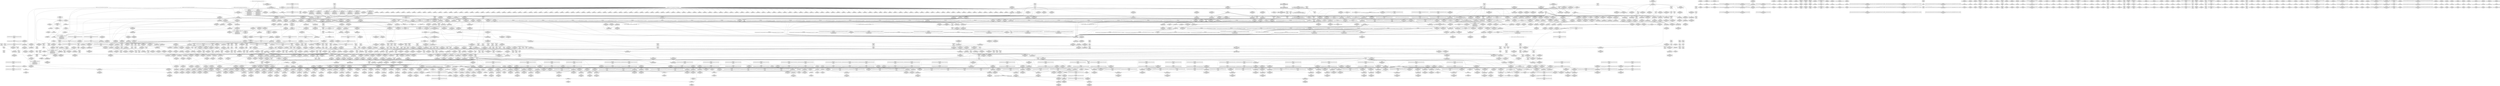 digraph {
	CE0x5293080 [shape=record,shape=Mrecord,label="{CE0x5293080|tomoyo_audit_mount_log:param1|security/tomoyo/mount.c,32|*SummSource*}"]
	CE0x79ece30 [shape=record,shape=Mrecord,label="{CE0x79ece30|__llvm_gcov_indirect_counter_increment114:tmp2|*SummSource*}"]
	CE0x7986db0 [shape=record,shape=Mrecord,label="{CE0x7986db0|i64*_getelementptr_inbounds_(_2_x_i64_,_2_x_i64_*___llvm_gcov_ctr1469,_i64_0,_i64_0)|*Constant*}"]
	CE0x482ccb0 [shape=record,shape=Mrecord,label="{CE0x482ccb0|i64_18|*Constant*}"]
	CE0x6079780 [shape=record,shape=Mrecord,label="{CE0x6079780|tomoyo_mount_acl:error.0|*SummSink*}"]
	CE0x610ef40 [shape=record,shape=Mrecord,label="{CE0x610ef40|tomoyo_mount_acl:dev|security/tomoyo/mount.c,156}"]
	CE0x7c7d4d0 [shape=record,shape=Mrecord,label="{CE0x7c7d4d0|i64*_getelementptr_inbounds_(_63_x_i64_,_63_x_i64_*___llvm_gcov_ctr1275,_i64_0,_i64_58)|*Constant*|*SummSource*}"]
	CE0x53cd060 [shape=record,shape=Mrecord,label="{CE0x53cd060|tomoyo_const_part_length:tmp28|security/tomoyo/util.c,641}"]
	CE0x63067a0 [shape=record,shape=Mrecord,label="{CE0x63067a0|VOIDTB_TE:_CE_153,154_}"]
	CE0x6309400 [shape=record,shape=Mrecord,label="{CE0x6309400|tomoyo_mount_acl:tmp79|security/tomoyo/mount.c,130|*SummSink*}"]
	CE0x54538f0 [shape=record,shape=Mrecord,label="{CE0x54538f0|i64_36|*Constant*}"]
	CE0x615f7a0 [shape=record,shape=Mrecord,label="{CE0x615f7a0|tomoyo_const_part_length:tmp33|security/tomoyo/util.c,642|*SummSink*}"]
	CE0x535cb00 [shape=record,shape=Mrecord,label="{CE0x535cb00|tomoyo_mount_acl:do.cond|*SummSink*}"]
	CE0x61a3580 [shape=record,shape=Mrecord,label="{CE0x61a3580|tomoyo_const_part_length:tmp37|security/tomoyo/util.c,644}"]
	CE0x63194e0 [shape=record,shape=Mrecord,label="{CE0x63194e0|VOIDTB_TE:_CE_168,169_}"]
	CE0x63eb940 [shape=record,shape=Mrecord,label="{CE0x63eb940|tomoyo_const_part_length:if.end28|*SummSource*}"]
	CE0x63595e0 [shape=record,shape=Mrecord,label="{CE0x63595e0|tomoyo_mount_acl:tmp101|security/tomoyo/mount.c,142}"]
	CE0x64b3730 [shape=record,shape=Mrecord,label="{CE0x64b3730|tomoyo_mount_acl:tmp104|security/tomoyo/mount.c,144|*SummSink*}"]
	CE0x55dae20 [shape=record,shape=Mrecord,label="{CE0x55dae20|__llvm_gcov_indirect_counter_increment114:bb}"]
	CE0x65ab910 [shape=record,shape=Mrecord,label="{CE0x65ab910|tomoyo_audit_mount_log:mount8|security/tomoyo/mount.c,34}"]
	CE0x60b9a90 [shape=record,shape=Mrecord,label="{CE0x60b9a90|tomoyo_mount_acl:tmp108|security/tomoyo/mount.c,147|*SummSource*}"]
	CE0x52e6e20 [shape=record,shape=Mrecord,label="{CE0x52e6e20|i64*_null|*Constant*}"]
	CE0x6374ea0 [shape=record,shape=Mrecord,label="{CE0x6374ea0|tomoyo_const_part_length:tmp10|security/tomoyo/util.c,626}"]
	CE0x65de750 [shape=record,shape=Mrecord,label="{CE0x65de750|VOIDTB_TE:_CE_272,280_}"]
	CE0x51ee160 [shape=record,shape=Mrecord,label="{CE0x51ee160|tomoyo_mount_acl:tmp72|*SummSource*}"]
	CE0x630bfb0 [shape=record,shape=Mrecord,label="{CE0x630bfb0|tomoyo_mount_acl:tmp63|security/tomoyo/mount.c,123}"]
	CE0x47bf4b0 [shape=record,shape=Mrecord,label="{CE0x47bf4b0|tomoyo_const_part_length:tmp12|security/tomoyo/util.c,626}"]
	CE0x61f94a0 [shape=record,shape=Mrecord,label="{CE0x61f94a0|tomoyo_const_part_length:tmp44|security/tomoyo/util.c,645}"]
	CE0x631c5e0 [shape=record,shape=Mrecord,label="{CE0x631c5e0|tomoyo_mount_acl:tmp63|security/tomoyo/mount.c,123|*SummSource*}"]
	CE0x53abe30 [shape=record,shape=Mrecord,label="{CE0x53abe30|tomoyo_const_part_length:len.0|*SummSource*}"]
	CE0x47a07d0 [shape=record,shape=Mrecord,label="{CE0x47a07d0|VOIDTB_TE_array:_GCE_.str870_private_unnamed_addr_constant_27_x_i8_c_file_mount_%s_%s_%s_0x%lX_0A_00_,_align_1:_elem_0:default:}"]
	CE0x658f370 [shape=record,shape=Mrecord,label="{CE0x658f370|tomoyo_fill_path_info:tmp10|*SummSource*}"]
	CE0x6105a70 [shape=record,shape=Mrecord,label="{CE0x6105a70|tomoyo_mount_acl:obj1|security/tomoyo/mount.c,90}"]
	CE0x7c83b80 [shape=record,shape=Mrecord,label="{CE0x7c83b80|tomoyo_mount_acl:tmp12|security/tomoyo/mount.c,102}"]
	CE0x61a3510 [shape=record,shape=Mrecord,label="{CE0x61a3510|i64_23|*Constant*|*SummSource*}"]
	CE0x611b920 [shape=record,shape=Mrecord,label="{CE0x611b920|COLLAPSED:_CRE:_elem_0:default:}"]
	CE0x47fb8f0 [shape=record,shape=Mrecord,label="{CE0x47fb8f0|_call_void_tomoyo_fill_path_info(%struct.tomoyo_path_info*_%rtype)_#9,_!dbg_!38928|security/tomoyo/mount.c,97|*SummSink*}"]
	CE0x5171070 [shape=record,shape=Mrecord,label="{CE0x5171070|tomoyo_mount_acl:if.then23|*SummSink*}"]
	CE0x63be790 [shape=record,shape=Mrecord,label="{CE0x63be790|i64_59|*Constant*|*SummSource*}"]
	CE0x61a33e0 [shape=record,shape=Mrecord,label="{CE0x61a33e0|i64_22|*Constant*}"]
	CE0x7d23ca0 [shape=record,shape=Mrecord,label="{CE0x7d23ca0|i64*_getelementptr_inbounds_(_63_x_i64_,_63_x_i64_*___llvm_gcov_ctr1275,_i64_0,_i64_18)|*Constant*|*SummSource*}"]
	CE0x7c62890 [shape=record,shape=Mrecord,label="{CE0x7c62890|tomoyo_mount_acl:tmp11|security/tomoyo/mount.c,100}"]
	CE0x639e180 [shape=record,shape=Mrecord,label="{CE0x639e180|tomoyo_mount_acl:tmp122|security/tomoyo/mount.c,163}"]
	CE0x52529e0 [shape=record,shape=Mrecord,label="{CE0x52529e0|tomoyo_mount_acl:tmp134|security/tomoyo/mount.c,171}"]
	CE0x61116a0 [shape=record,shape=Mrecord,label="{CE0x61116a0|GLOBAL:__llvm_gcov_ctr1275|Global_var:__llvm_gcov_ctr1275|*SummSource*}"]
	CE0x7d17de0 [shape=record,shape=Mrecord,label="{CE0x7d17de0|tomoyo_mount_acl:tmp40|security/tomoyo/mount.c,115}"]
	CE0x6313260 [shape=record,shape=Mrecord,label="{CE0x6313260|VOIDTB_TE:_CE_202,203_}"]
	CE0x47c0030 [shape=record,shape=Mrecord,label="{CE0x47c0030|tomoyo_fill_path_info:tmp12|security/tomoyo/util.c,667}"]
	CE0x7b15450 [shape=record,shape=Mrecord,label="{CE0x7b15450|tomoyo_const_part_length:tmp52|security/tomoyo/util.c,652|*SummSource*}"]
	CE0x52b0f50 [shape=record,shape=Mrecord,label="{CE0x52b0f50|tomoyo_const_part_length:incdec.ptr7|security/tomoyo/util.c,631|*SummSource*}"]
	CE0x550ee50 [shape=record,shape=Mrecord,label="{CE0x550ee50|tomoyo_mount_acl:lor.lhs.false|*SummSource*}"]
	CE0x7d01b80 [shape=record,shape=Mrecord,label="{CE0x7d01b80|tomoyo_mount_acl:tmp42|security/tomoyo/mount.c,112|*SummSink*}"]
	CE0x4686d80 [shape=record,shape=Mrecord,label="{CE0x4686d80|tomoyo_mount_acl:if.end74}"]
	CE0x7d38f90 [shape=record,shape=Mrecord,label="{CE0x7d38f90|tomoyo_mount_acl:tmp51|security/tomoyo/mount.c,117}"]
	CE0x6065570 [shape=record,shape=Mrecord,label="{CE0x6065570|i64_53|*Constant*|*SummSink*}"]
	CE0x6311fd0 [shape=record,shape=Mrecord,label="{CE0x6311fd0|VOIDTB_TE:_CE_195,196_}"]
	CE0x7cb1a00 [shape=record,shape=Mrecord,label="{CE0x7cb1a00|i64_15|*Constant*}"]
	CE0x6384be0 [shape=record,shape=Mrecord,label="{CE0x6384be0|i64*_getelementptr_inbounds_(_63_x_i64_,_63_x_i64_*___llvm_gcov_ctr1275,_i64_0,_i64_23)|*Constant*|*SummSink*}"]
	CE0x7bb3ad0 [shape=record,shape=Mrecord,label="{CE0x7bb3ad0|tomoyo_mount_acl:call21|security/tomoyo/mount.c,121|*SummSink*}"]
	CE0x482d150 [shape=record,shape=Mrecord,label="{CE0x482d150|i64_17|*Constant*}"]
	CE0x5428bc0 [shape=record,shape=Mrecord,label="{CE0x5428bc0|tomoyo_mount_acl:tmp135|security/tomoyo/mount.c,171|*SummSource*}"]
	CE0x796fd60 [shape=record,shape=Mrecord,label="{CE0x796fd60|_call_void_mcount()_#3|*SummSink*}"]
	CE0x63269c0 [shape=record,shape=Mrecord,label="{CE0x63269c0|VOIDTB_TE:_CE_144,145_}"]
	CE0x61251c0 [shape=record,shape=Mrecord,label="{CE0x61251c0|tomoyo_audit_mount_log:r|Function::tomoyo_audit_mount_log&Arg::r::|*SummSink*}"]
	CE0x629db60 [shape=record,shape=Mrecord,label="{CE0x629db60|0:_%struct.tomoyo_obj_info*,_24:_%struct.tomoyo_path_info*,_32:_%struct.tomoyo_path_info*,_40:_%struct.tomoyo_path_info*,_48:_i64,_56:_i32,_72:_i8,_:_CMRE_44,45_}"]
	CE0x55ba0a0 [shape=record,shape=Mrecord,label="{CE0x55ba0a0|tomoyo_audit_mount_log:dev|security/tomoyo/mount.c,31}"]
	CE0x6592ab0 [shape=record,shape=Mrecord,label="{CE0x6592ab0|tomoyo_mount_acl:tmp131|security/tomoyo/mount.c,168|*SummSource*}"]
	CE0x5ff4d70 [shape=record,shape=Mrecord,label="{CE0x5ff4d70|tomoyo_const_part_length:tmp2|security/tomoyo/util.c,624}"]
	CE0x5246370 [shape=record,shape=Mrecord,label="{CE0x5246370|tomoyo_mount_acl:tmp138|security/tomoyo/mount.c,172|*SummSource*}"]
	CE0x60b9e00 [shape=record,shape=Mrecord,label="{CE0x60b9e00|tomoyo_mount_acl:tmp109|security/tomoyo/mount.c,147|*SummSource*}"]
	CE0x43dff50 [shape=record,shape=Mrecord,label="{CE0x43dff50|tomoyo_const_part_length:bb|*SummSource*}"]
	CE0x7a34730 [shape=record,shape=Mrecord,label="{CE0x7a34730|GLOBAL:get_fs_type|*Constant*|*SummSource*}"]
	CE0x6272a10 [shape=record,shape=Mrecord,label="{CE0x6272a10|tomoyo_fill_path_info:conv|security/tomoyo/util.c,664}"]
	CE0x7aa1be0 [shape=record,shape=Mrecord,label="{CE0x7aa1be0|tomoyo_audit_mount_log:tmp4|security/tomoyo/mount.c,31|*SummSink*}"]
	CE0x53e4c90 [shape=record,shape=Mrecord,label="{CE0x53e4c90|tomoyo_const_part_length:conv8|security/tomoyo/util.c,632|*SummSink*}"]
	CE0x7984840 [shape=record,shape=Mrecord,label="{CE0x7984840|GLOBAL:full_name_hash|*Constant*|*SummSource*}"]
	CE0x6618ac0 [shape=record,shape=Mrecord,label="{CE0x6618ac0|tomoyo_fill_path_info:conv7|security/tomoyo/util.c,668}"]
	CE0x7ccf980 [shape=record,shape=Mrecord,label="{CE0x7ccf980|i64_13|*Constant*}"]
	CE0x610fce0 [shape=record,shape=Mrecord,label="{CE0x610fce0|0:_%struct.tomoyo_obj_info*,_24:_%struct.tomoyo_path_info*,_32:_%struct.tomoyo_path_info*,_40:_%struct.tomoyo_path_info*,_48:_i64,_56:_i32,_72:_i8,_:_CMRE_47,48_}"]
	CE0x65dc850 [shape=record,shape=Mrecord,label="{CE0x65dc850|VOIDTB_TE:_CE_280,288_}"]
	CE0x63bdeb0 [shape=record,shape=Mrecord,label="{CE0x63bdeb0|tomoyo_audit_mount_log:name3|security/tomoyo/mount.c,32|*SummSource*}"]
	CE0x7cd0d00 [shape=record,shape=Mrecord,label="{CE0x7cd0d00|tomoyo_mount_acl:cmp9|security/tomoyo/mount.c,113|*SummSink*}"]
	CE0x631fdc0 [shape=record,shape=Mrecord,label="{CE0x631fdc0|VOIDTB_TE:_CE_56,64_}"]
	CE0x452c040 [shape=record,shape=Mrecord,label="{CE0x452c040|0:_%struct.tomoyo_obj_info*,_24:_%struct.tomoyo_path_info*,_32:_%struct.tomoyo_path_info*,_40:_%struct.tomoyo_path_info*,_48:_i64,_56:_i32,_72:_i8,_:_CMRE_58,59_}"]
	CE0x61d3850 [shape=record,shape=Mrecord,label="{CE0x61d3850|tomoyo_const_part_length:cmp25|security/tomoyo/util.c,644|*SummSink*}"]
	CE0x65ab980 [shape=record,shape=Mrecord,label="{CE0x65ab980|tomoyo_audit_mount_log:mount8|security/tomoyo/mount.c,34|*SummSource*}"]
	CE0x60e18b0 [shape=record,shape=Mrecord,label="{CE0x60e18b0|tomoyo_mount_acl:tmp118|security/tomoyo/mount.c,161|*SummSink*}"]
	CE0x60b2c90 [shape=record,shape=Mrecord,label="{CE0x60b2c90|tomoyo_const_part_length:tmp11|security/tomoyo/util.c,626|*SummSource*}"]
	CE0x612a970 [shape=record,shape=Mrecord,label="{CE0x612a970|tomoyo_mount_acl:flags64|security/tomoyo/mount.c,159|*SummSink*}"]
	CE0x7aad8f0 [shape=record,shape=Mrecord,label="{CE0x7aad8f0|tomoyo_mount_acl:tobool|security/tomoyo/mount.c,94|*SummSink*}"]
	CE0x5f78b90 [shape=record,shape=Mrecord,label="{CE0x5f78b90|tomoyo_audit_mount_log:tmp8|security/tomoyo/mount.c,33|*SummSource*}"]
	CE0x45724c0 [shape=record,shape=Mrecord,label="{CE0x45724c0|GLOBAL:path_put|*Constant*|*SummSource*}"]
	CE0x7d145c0 [shape=record,shape=Mrecord,label="{CE0x7d145c0|i64_15|*Constant*|*SummSource*}"]
	CE0x7c666f0 [shape=record,shape=Mrecord,label="{CE0x7c666f0|tomoyo_fill_path_info:tmp3|security/tomoyo/util.c,667|*SummSink*}"]
	CE0x6494f00 [shape=record,shape=Mrecord,label="{CE0x6494f00|i64_24|*Constant*|*SummSource*}"]
	CE0x61f3fd0 [shape=record,shape=Mrecord,label="{CE0x61f3fd0|tomoyo_mount_acl:need_dev.3}"]
	CE0x650f680 [shape=record,shape=Mrecord,label="{CE0x650f680|tomoyo_mount_acl:tmp60|security/tomoyo/mount.c,122|*SummSource*}"]
	CE0x53e43f0 [shape=record,shape=Mrecord,label="{CE0x53e43f0|tomoyo_const_part_length:add29|security/tomoyo/util.c,646|*SummSink*}"]
	CE0x630d560 [shape=record,shape=Mrecord,label="{CE0x630d560|VOIDTB_TE:_CE_180,181_}"]
	CE0x55b9700 [shape=record,shape=Mrecord,label="{CE0x55b9700|tomoyo_audit_mount_log:tmp5|security/tomoyo/mount.c,31}"]
	CE0x5ffc820 [shape=record,shape=Mrecord,label="{CE0x5ffc820|tomoyo_mount_acl:if.end27|*SummSink*}"]
	CE0x6193570 [shape=record,shape=Mrecord,label="{CE0x6193570|GLOBAL:tomoyo_const_part_length|*Constant*|*SummSource*}"]
	CE0x7d25770 [shape=record,shape=Mrecord,label="{CE0x7d25770|i64_19|*Constant*}"]
	CE0x5490310 [shape=record,shape=Mrecord,label="{CE0x5490310|tomoyo_fill_path_info:bb|*SummSource*}"]
	CE0x65e4ac0 [shape=record,shape=Mrecord,label="{CE0x65e4ac0|VOIDTB_TE:_CE_305,306_}"]
	CE0x612aac0 [shape=record,shape=Mrecord,label="{CE0x612aac0|tomoyo_mount_acl:flags|Function::tomoyo_mount_acl&Arg::flags::}"]
	CE0x47bfd40 [shape=record,shape=Mrecord,label="{CE0x47bfd40|tomoyo_fill_path_info:tmp11|security/tomoyo/util.c,667|*SummSink*}"]
	CE0x7ce2d60 [shape=record,shape=Mrecord,label="{CE0x7ce2d60|tomoyo_mount_acl:tmp28|security/tomoyo/mount.c,112|*SummSource*}"]
	"CONST[source:0(mediator),value:0(static)][purpose:{operation}][SnkIdx:1]"
	CE0x610ea90 [shape=record,shape=Mrecord,label="{CE0x610ea90|tomoyo_mount_acl:param_type|security/tomoyo/mount.c,154|*SummSink*}"]
	CE0x6317210 [shape=record,shape=Mrecord,label="{CE0x6317210|VOIDTB_TE:_CE_161,162_}"]
	CE0x63bdfc0 [shape=record,shape=Mrecord,label="{CE0x63bdfc0|tomoyo_audit_mount_log:name3|security/tomoyo/mount.c,32|*SummSink*}"]
	CE0x532d860 [shape=record,shape=Mrecord,label="{CE0x532d860|tomoyo_mount_acl:tmp128|security/tomoyo/mount.c,167|*SummSource*}"]
	CE0x62fca90 [shape=record,shape=Mrecord,label="{CE0x62fca90|i8_0|*Constant*|*SummSink*}"]
	CE0x62fe500 [shape=record,shape=Mrecord,label="{CE0x62fe500|16:_%struct.dentry*,_:_SCMRE_8,16_|*MultipleSource*|security/tomoyo/mount.c,79|security/tomoyo/mount.c, 79|security/tomoyo/mount.c, 80|security/tomoyo/mount.c,79}"]
	CE0x612a8b0 [shape=record,shape=Mrecord,label="{CE0x612a8b0|tomoyo_mount_acl:flags64|security/tomoyo/mount.c,159|*SummSource*}"]
	CE0x450bf00 [shape=record,shape=Mrecord,label="{CE0x450bf00|tomoyo_mount_acl:tmp56|security/tomoyo/mount.c,117|*SummSource*}"]
	CE0x544e0b0 [shape=record,shape=Mrecord,label="{CE0x544e0b0|tomoyo_mount_acl:if.then4|*SummSink*}"]
	CE0x52b7460 [shape=record,shape=Mrecord,label="{CE0x52b7460|i64_34|*Constant*|*SummSource*}"]
	CE0x601b5d0 [shape=record,shape=Mrecord,label="{CE0x601b5d0|__llvm_gcov_indirect_counter_increment114:entry}"]
	CE0x63ec150 [shape=record,shape=Mrecord,label="{CE0x63ec150|tomoyo_fill_path_info:cmp|security/tomoyo/util.c,667|*SummSource*}"]
	CE0x535a120 [shape=record,shape=Mrecord,label="{CE0x535a120|i64_1|*Constant*|*SummSource*}"]
	CE0x63140c0 [shape=record,shape=Mrecord,label="{CE0x63140c0|tomoyo_mount_acl:r|Function::tomoyo_mount_acl&Arg::r::}"]
	CE0x62fb420 [shape=record,shape=Mrecord,label="{CE0x62fb420|_call_void_mcount()_#3|*SummSink*}"]
	CE0x63ec0b0 [shape=record,shape=Mrecord,label="{CE0x63ec0b0|tomoyo_fill_path_info:cmp|security/tomoyo/util.c,667}"]
	CE0x52a7300 [shape=record,shape=Mrecord,label="{CE0x52a7300|tomoyo_const_part_length:tmp14|security/tomoyo/util.c,626|*SummSource*}"]
	CE0x610af20 [shape=record,shape=Mrecord,label="{CE0x610af20|0:_%struct.tomoyo_obj_info*,_24:_%struct.tomoyo_path_info*,_32:_%struct.tomoyo_path_info*,_40:_%struct.tomoyo_path_info*,_48:_i64,_56:_i32,_72:_i8,_:_CMRE_8,16_|*MultipleSource*|Function::tomoyo_mount_acl&Arg::r::|security/tomoyo/mount.c,90}"]
	CE0x5474200 [shape=record,shape=Mrecord,label="{CE0x5474200|tomoyo_mount_acl:tmp88|security/tomoyo/mount.c,132|*SummSource*}"]
	CE0x60d6470 [shape=record,shape=Mrecord,label="{CE0x60d6470|_call_void___llvm_gcov_indirect_counter_increment114(i32*___llvm_gcov_global_state_pred45,_i64**_getelementptr_inbounds_(_3_x_i64*_,_3_x_i64*_*___llvm_gcda_edge_table44,_i64_0,_i64_2)),_!dbg_!38930|security/tomoyo/util.c,640|*SummSink*}"]
	CE0x5414a90 [shape=record,shape=Mrecord,label="{CE0x5414a90|tomoyo_const_part_length:tmp9|security/tomoyo/util.c,626|*SummSource*}"]
	CE0x6015ba0 [shape=record,shape=Mrecord,label="{CE0x6015ba0|tomoyo_const_part_length:incdec.ptr10|security/tomoyo/util.c,640|*SummSource*}"]
	CE0x7cd7a70 [shape=record,shape=Mrecord,label="{CE0x7cd7a70|tomoyo_mount_acl:tobool22|security/tomoyo/mount.c,122|*SummSink*}"]
	CE0x65e0150 [shape=record,shape=Mrecord,label="{CE0x65e0150|VOIDTB_TE:_CE_308,309_}"]
	CE0x45bdda0 [shape=record,shape=Mrecord,label="{CE0x45bdda0|tomoyo_mount_acl:tmp137|security/tomoyo/mount.c,172|*SummSource*}"]
	CE0x658eb90 [shape=record,shape=Mrecord,label="{CE0x658eb90|tomoyo_const_part_length:if.then}"]
	CE0x65e54c0 [shape=record,shape=Mrecord,label="{CE0x65e54c0|VOIDTB_TE:_CE_309,310_}"]
	CE0x48067a0 [shape=record,shape=Mrecord,label="{CE0x48067a0|0:_%struct.tomoyo_obj_info*,_24:_%struct.tomoyo_path_info*,_32:_%struct.tomoyo_path_info*,_40:_%struct.tomoyo_path_info*,_48:_i64,_56:_i32,_72:_i8,_:_CMRE_43,44_}"]
	CE0x4722f40 [shape=record,shape=Mrecord,label="{CE0x4722f40|tomoyo_mount_acl:do.end|*SummSource*}"]
	CE0x481b800 [shape=record,shape=Mrecord,label="{CE0x481b800|tomoyo_audit_mount_log:name6|security/tomoyo/mount.c,33|*SummSink*}"]
	CE0x7a38110 [shape=record,shape=Mrecord,label="{CE0x7a38110|tomoyo_const_part_length:tmp51|security/tomoyo/util.c,651}"]
	CE0x60ba0b0 [shape=record,shape=Mrecord,label="{CE0x60ba0b0|tomoyo_mount_acl:tmp110|security/tomoyo/mount.c,147}"]
	CE0x7c5ecf0 [shape=record,shape=Mrecord,label="{CE0x7c5ecf0|tomoyo_mount_acl:cmp11|security/tomoyo/mount.c,114|*SummSource*}"]
	CE0x4577c60 [shape=record,shape=Mrecord,label="{CE0x4577c60|_call_void_mcount()_#3}"]
	CE0x7c7d130 [shape=record,shape=Mrecord,label="{CE0x7c7d130|tomoyo_mount_acl:tmp130|security/tomoyo/mount.c,168}"]
	CE0x45f95f0 [shape=record,shape=Mrecord,label="{CE0x45f95f0|i64_27|*Constant*|*SummSink*}"]
	CE0x7ad35a0 [shape=record,shape=Mrecord,label="{CE0x7ad35a0|i64_37|*Constant*|*SummSink*}"]
	CE0x613a930 [shape=record,shape=Mrecord,label="{CE0x613a930|tomoyo_const_part_length:tmp29|security/tomoyo/util.c,641}"]
	CE0x63d5a10 [shape=record,shape=Mrecord,label="{CE0x63d5a10|VOIDTB_TE:_CE_148,149_}"]
	CE0x52eb4f0 [shape=record,shape=Mrecord,label="{CE0x52eb4f0|tomoyo_const_part_length:tmp48|security/tomoyo/util.c,649|*SummSource*}"]
	CE0x53362c0 [shape=record,shape=Mrecord,label="{CE0x53362c0|__llvm_gcov_indirect_counter_increment114:tmp3|*SummSource*}"]
	CE0x468fef0 [shape=record,shape=Mrecord,label="{CE0x468fef0|tomoyo_const_part_length:tmp24|security/tomoyo/util.c,640|*SummSink*}"]
	CE0x7b18d00 [shape=record,shape=Mrecord,label="{CE0x7b18d00|tomoyo_mount_acl:tmp61|security/tomoyo/mount.c,122}"]
	CE0x60e4580 [shape=record,shape=Mrecord,label="{CE0x60e4580|0:_%struct.tomoyo_obj_info*,_24:_%struct.tomoyo_path_info*,_32:_%struct.tomoyo_path_info*,_40:_%struct.tomoyo_path_info*,_48:_i64,_56:_i32,_72:_i8,_:_CMRE_51,52_}"]
	CE0x61253f0 [shape=record,shape=Mrecord,label="{CE0x61253f0|_ret_i32_%call,_!dbg_!38919|security/tomoyo/mount.c,30|*SummSink*}"]
	CE0x6119b90 [shape=record,shape=Mrecord,label="{CE0x6119b90|GLOBAL:tomoyo_encode|*Constant*|*SummSink*}"]
	CE0x60794b0 [shape=record,shape=Mrecord,label="{CE0x60794b0|i32_-12|*Constant*|*SummSink*}"]
	CE0x450e490 [shape=record,shape=Mrecord,label="{CE0x450e490|0:_%struct.tomoyo_obj_info*,_24:_%struct.tomoyo_path_info*,_32:_%struct.tomoyo_path_info*,_40:_%struct.tomoyo_path_info*,_48:_i64,_56:_i32,_72:_i8,_:_CMRE_75,76_|*MultipleSource*|Function::tomoyo_mount_acl&Arg::r::|security/tomoyo/mount.c,90}"]
	CE0x6393930 [shape=record,shape=Mrecord,label="{CE0x6393930|tomoyo_mount_acl:if.end30|*SummSink*}"]
	CE0x61ab090 [shape=record,shape=Mrecord,label="{CE0x61ab090|tomoyo_const_part_length:tmp37|security/tomoyo/util.c,644|*SummSink*}"]
	CE0x5335bb0 [shape=record,shape=Mrecord,label="{CE0x5335bb0|i64_1|*Constant*}"]
	CE0x5453330 [shape=record,shape=Mrecord,label="{CE0x5453330|tomoyo_mount_acl:if.then41}"]
	CE0x6031100 [shape=record,shape=Mrecord,label="{CE0x6031100|tomoyo_mount_acl:param59|security/tomoyo/mount.c,158}"]
	CE0x610f290 [shape=record,shape=Mrecord,label="{CE0x610f290|tomoyo_mount_acl:tmp65|security/tomoyo/mount.c,126}"]
	CE0x7c61020 [shape=record,shape=Mrecord,label="{CE0x7c61020|i64_16|*Constant*}"]
	CE0x79e9c00 [shape=record,shape=Mrecord,label="{CE0x79e9c00|tomoyo_mount_acl:tmp100|security/tomoyo/mount.c,142|*SummSource*}"]
	CE0x603c430 [shape=record,shape=Mrecord,label="{CE0x603c430|tomoyo_audit_mount_log:name|security/tomoyo/mount.c,31|*SummSource*}"]
	CE0x65a3d20 [shape=record,shape=Mrecord,label="{CE0x65a3d20|tomoyo_const_part_length:return|*SummSink*}"]
	CE0x63e06c0 [shape=record,shape=Mrecord,label="{CE0x63e06c0|i64_6|*Constant*}"]
	CE0x617ccf0 [shape=record,shape=Mrecord,label="{CE0x617ccf0|i64_59|*Constant*|*SummSink*}"]
	CE0x6149910 [shape=record,shape=Mrecord,label="{CE0x6149910|tomoyo_const_part_length:tmp31|security/tomoyo/util.c,641|*SummSource*}"]
	CE0x543a510 [shape=record,shape=Mrecord,label="{CE0x543a510|tomoyo_audit_mount_log:tmp2|*SummSource*}"]
	CE0x7ab3c80 [shape=record,shape=Mrecord,label="{CE0x7ab3c80|i64_54|*Constant*|*SummSource*}"]
	CE0x65e73e0 [shape=record,shape=Mrecord,label="{CE0x65e73e0|tomoyo_mount_acl:need_dev.2|*SummSink*}"]
	CE0x6243110 [shape=record,shape=Mrecord,label="{CE0x6243110|tomoyo_mount_acl:flags64|security/tomoyo/mount.c,159}"]
	CE0x53675e0 [shape=record,shape=Mrecord,label="{CE0x53675e0|tomoyo_mount_acl:tmp114|*SummSink*}"]
	CE0x613a3f0 [shape=record,shape=Mrecord,label="{CE0x613a3f0|tomoyo_const_part_length:cmp15|security/tomoyo/util.c,641}"]
	CE0x66180c0 [shape=record,shape=Mrecord,label="{CE0x66180c0|tomoyo_fill_path_info:const_len6|security/tomoyo/util.c,668}"]
	CE0x7029100 [shape=record,shape=Mrecord,label="{CE0x7029100|GLOBAL:kfree|*Constant*|*SummSink*}"]
	CE0x54d5280 [shape=record,shape=Mrecord,label="{CE0x54d5280|tomoyo_mount_acl:if.end}"]
	CE0x469a7f0 [shape=record,shape=Mrecord,label="{CE0x469a7f0|tomoyo_mount_acl:tmp66|security/tomoyo/mount.c,126|*SummSink*}"]
	CE0x45ad120 [shape=record,shape=Mrecord,label="{CE0x45ad120|tomoyo_fill_path_info:land.end|*SummSource*}"]
	CE0x6329050 [shape=record,shape=Mrecord,label="{CE0x6329050|VOIDTB_TE:_CE_147,148_}"]
	CE0x7a37fb0 [shape=record,shape=Mrecord,label="{CE0x7a37fb0|tomoyo_const_part_length:tmp50|security/tomoyo/util.c,651|*SummSink*}"]
	CE0x52a3580 [shape=record,shape=Mrecord,label="{CE0x52a3580|tomoyo_fill_path_info:call2|security/tomoyo/util.c,666|*SummSource*}"]
	CE0x60a7e10 [shape=record,shape=Mrecord,label="{CE0x60a7e10|i32_92|*Constant*}"]
	CE0x6085a00 [shape=record,shape=Mrecord,label="{CE0x6085a00|tomoyo_const_part_length:tmp50|security/tomoyo/util.c,651}"]
	CE0x7d32b80 [shape=record,shape=Mrecord,label="{CE0x7d32b80|tomoyo_mount_acl:cmp13|security/tomoyo/mount.c,115|*SummSink*}"]
	CE0x60c2ee0 [shape=record,shape=Mrecord,label="{CE0x60c2ee0|_call_void_tomoyo_fill_path_info(%struct.tomoyo_path_info*_%rdev)_#9,_!dbg_!39024|security/tomoyo/mount.c,153}"]
	CE0x6136540 [shape=record,shape=Mrecord,label="{CE0x6136540|tomoyo_const_part_length:incdec.ptr10|security/tomoyo/util.c,640}"]
	CE0x53aca60 [shape=record,shape=Mrecord,label="{CE0x53aca60|tomoyo_mount_acl:bb}"]
	CE0x5335ad0 [shape=record,shape=Mrecord,label="{CE0x5335ad0|__llvm_gcov_indirect_counter_increment114:tmp3|*SummSink*}"]
	CE0x61a3450 [shape=record,shape=Mrecord,label="{CE0x61a3450|i64_23|*Constant*}"]
	CE0x5ff4fc0 [shape=record,shape=Mrecord,label="{CE0x5ff4fc0|i64_0|*Constant*}"]
	CE0x5439fb0 [shape=record,shape=Mrecord,label="{CE0x5439fb0|tomoyo_const_part_length:cmp|security/tomoyo/util.c,626|*SummSource*}"]
	CE0x60c6210 [shape=record,shape=Mrecord,label="{CE0x60c6210|tomoyo_const_part_length:tmp23|security/tomoyo/util.c,634}"]
	CE0x62fe5c0 [shape=record,shape=Mrecord,label="{CE0x62fe5c0|16:_%struct.dentry*,_:_SCMRE_24,32_|*MultipleSource*|security/tomoyo/mount.c,79|security/tomoyo/mount.c, 79|security/tomoyo/mount.c, 80|security/tomoyo/mount.c,79}"]
	CE0x6317810 [shape=record,shape=Mrecord,label="{CE0x6317810|VOIDTB_TE:_CE_159,160_}"]
	CE0x7a4e3d0 [shape=record,shape=Mrecord,label="{CE0x7a4e3d0|i64*_getelementptr_inbounds_(_5_x_i64_,_5_x_i64_*___llvm_gcov_ctr28130,_i64_0,_i64_3)|*Constant*|*SummSink*}"]
	CE0x6016080 [shape=record,shape=Mrecord,label="{CE0x6016080|__llvm_gcov_indirect_counter_increment114:predecessor|Function::__llvm_gcov_indirect_counter_increment114&Arg::predecessor::}"]
	CE0x54b8e10 [shape=record,shape=Mrecord,label="{CE0x54b8e10|tomoyo_mount_acl:lor.lhs.false17|*SummSink*}"]
	CE0x54abf50 [shape=record,shape=Mrecord,label="{CE0x54abf50|_call_void___llvm_gcov_indirect_counter_increment114(i32*___llvm_gcov_global_state_pred45,_i64**_getelementptr_inbounds_(_3_x_i64*_,_3_x_i64*_*___llvm_gcda_edge_table44,_i64_0,_i64_1)),_!dbg_!38927|security/tomoyo/util.c,634}"]
	CE0x7d397b0 [shape=record,shape=Mrecord,label="{CE0x7d397b0|tomoyo_mount_acl:tmp51|security/tomoyo/mount.c,117|*SummSource*}"]
	CE0x7ca9310 [shape=record,shape=Mrecord,label="{CE0x7ca9310|i64*_getelementptr_inbounds_(_63_x_i64_,_63_x_i64_*___llvm_gcov_ctr1275,_i64_0,_i64_9)|*Constant*|*SummSink*}"]
	CE0x5280270 [shape=record,shape=Mrecord,label="{CE0x5280270|tomoyo_const_part_length:tmp13|security/tomoyo/util.c,626}"]
	CE0x60e1dd0 [shape=record,shape=Mrecord,label="{CE0x60e1dd0|tomoyo_mount_acl:type61|security/tomoyo/mount.c,158|*SummSource*}"]
	CE0x7028dd0 [shape=record,shape=Mrecord,label="{CE0x7028dd0|tomoyo_audit_mount_log:dev|security/tomoyo/mount.c,31|*SummSink*}"]
	CE0x52a7cc0 [shape=record,shape=Mrecord,label="{CE0x52a7cc0|tomoyo_const_part_length:tmp17|security/tomoyo/util.c,627|*SummSource*}"]
	CE0x5ff4ec0 [shape=record,shape=Mrecord,label="{CE0x5ff4ec0|tomoyo_const_part_length:tmp2|security/tomoyo/util.c,624|*SummSource*}"]
	CE0x63d6bd0 [shape=record,shape=Mrecord,label="{CE0x63d6bd0|VOIDTB_TE:_CE_150,151_}"]
	CE0x5275150 [shape=record,shape=Mrecord,label="{CE0x5275150|tomoyo_fill_path_info:conv3|security/tomoyo/util.c,666|*SummSink*}"]
	CE0x7029270 [shape=record,shape=Mrecord,label="{CE0x7029270|_call_void_kfree(i8*_%requested_dir_name.0)_#9,_!dbg_!39057|security/tomoyo/mount.c,166|*SummSource*}"]
	CE0x7c753a0 [shape=record,shape=Mrecord,label="{CE0x7c753a0|i64*_getelementptr_inbounds_(_63_x_i64_,_63_x_i64_*___llvm_gcov_ctr1275,_i64_0,_i64_6)|*Constant*|*SummSource*}"]
	CE0x544f9b0 [shape=record,shape=Mrecord,label="{CE0x544f9b0|tomoyo_mount_acl:if.then7|*SummSink*}"]
	CE0x61220b0 [shape=record,shape=Mrecord,label="{CE0x61220b0|GLOBAL:__llvm_gcov_ctr1275|Global_var:__llvm_gcov_ctr1275}"]
	CE0x5490f00 [shape=record,shape=Mrecord,label="{CE0x5490f00|tomoyo_const_part_length:tmp8|security/tomoyo/util.c,626}"]
	CE0x7019630 [shape=record,shape=Mrecord,label="{CE0x7019630|tomoyo_const_part_length:while.cond|*SummSource*}"]
	CE0x5367500 [shape=record,shape=Mrecord,label="{CE0x5367500|i64*_getelementptr_inbounds_(_63_x_i64_,_63_x_i64_*___llvm_gcov_ctr1275,_i64_0,_i64_50)|*Constant*|*SummSource*}"]
	CE0x5424de0 [shape=record,shape=Mrecord,label="{CE0x5424de0|tomoyo_audit_mount_log:mount2|security/tomoyo/mount.c,32|*SummSource*}"]
	CE0x7984c80 [shape=record,shape=Mrecord,label="{CE0x7984c80|tomoyo_fill_path_info:hash|security/tomoyo/util.c,669|*SummSink*}"]
	CE0x7d0ce40 [shape=record,shape=Mrecord,label="{CE0x7d0ce40|tomoyo_mount_acl:tmp37|security/tomoyo/mount.c,114}"]
	CE0x7c8e530 [shape=record,shape=Mrecord,label="{CE0x7c8e530|tomoyo_mount_acl:tmp19|security/tomoyo/mount.c,110|*SummSink*}"]
	CE0x7ad3720 [shape=record,shape=Mrecord,label="{CE0x7ad3720|i64_38|*Constant*}"]
	CE0x7d32e80 [shape=record,shape=Mrecord,label="{CE0x7d32e80|i64_20|*Constant*|*SummSource*}"]
	CE0x5443f00 [shape=record,shape=Mrecord,label="{CE0x5443f00|tomoyo_const_part_length:add|security/tomoyo/util.c,634}"]
	CE0x79e9c70 [shape=record,shape=Mrecord,label="{CE0x79e9c70|tomoyo_mount_acl:tmp100|security/tomoyo/mount.c,142|*SummSink*}"]
	CE0x6423f30 [shape=record,shape=Mrecord,label="{CE0x6423f30|tomoyo_mount_acl:requested_dir_name.0|*SummSource*}"]
	CE0x630c2c0 [shape=record,shape=Mrecord,label="{CE0x630c2c0|VOIDTB_TE:_CE_192,193_}"]
	CE0x60c6320 [shape=record,shape=Mrecord,label="{CE0x60c6320|tomoyo_mount_acl:if.then4|*SummSource*}"]
	CE0x7984bc0 [shape=record,shape=Mrecord,label="{CE0x7984bc0|tomoyo_fill_path_info:hash|security/tomoyo/util.c,669|*SummSource*}"]
	CE0x5ffbcf0 [shape=record,shape=Mrecord,label="{CE0x5ffbcf0|tomoyo_const_part_length:tmp3|security/tomoyo/util.c,624}"]
	CE0x7c84280 [shape=record,shape=Mrecord,label="{CE0x7c84280|i64_4|*Constant*|*SummSink*}"]
	CE0x7d2ae10 [shape=record,shape=Mrecord,label="{CE0x7d2ae10|tomoyo_mount_acl:tmp42|security/tomoyo/mount.c,112}"]
	CE0x7c665f0 [shape=record,shape=Mrecord,label="{CE0x7c665f0|GLOBAL:__llvm_gcov_ctr28130|Global_var:__llvm_gcov_ctr28130}"]
	CE0x65925e0 [shape=record,shape=Mrecord,label="{CE0x65925e0|tomoyo_mount_acl:tmp130|security/tomoyo/mount.c,168|*SummSink*}"]
	CE0x4578180 [shape=record,shape=Mrecord,label="{CE0x4578180|0:_%struct.tomoyo_obj_info*,_24:_%struct.tomoyo_path_info*,_32:_%struct.tomoyo_path_info*,_40:_%struct.tomoyo_path_info*,_48:_i64,_56:_i32,_72:_i8,_:_CMRE_72,73_|*MultipleSource*|Function::tomoyo_mount_acl&Arg::r::|security/tomoyo/mount.c,90}"]
	CE0x65fa410 [shape=record,shape=Mrecord,label="{CE0x65fa410|tomoyo_mount_acl:tmp81|security/tomoyo/mount.c,130|*SummSource*}"]
	CE0x54c67a0 [shape=record,shape=Mrecord,label="{CE0x54c67a0|tomoyo_mount_acl:tmp93|security/tomoyo/mount.c,136}"]
	CE0x5488230 [shape=record,shape=Mrecord,label="{CE0x5488230|i32_48|*Constant*|*SummSink*}"]
	CE0x532f830 [shape=record,shape=Mrecord,label="{CE0x532f830|tomoyo_mount_acl:if.then14}"]
	CE0x7c8da80 [shape=record,shape=Mrecord,label="{CE0x7c8da80|tomoyo_mount_acl:tmp21|security/tomoyo/mount.c,110|*SummSource*}"]
	CE0x61c1600 [shape=record,shape=Mrecord,label="{CE0x61c1600|tomoyo_mount_acl:tmp59|security/tomoyo/mount.c,122}"]
	CE0x603cc90 [shape=record,shape=Mrecord,label="{CE0x603cc90|i32_0|*Constant*}"]
	CE0x61f5b10 [shape=record,shape=Mrecord,label="{CE0x61f5b10|tomoyo_mount_acl:lor.lhs.false12|*SummSource*}"]
	CE0x61f5980 [shape=record,shape=Mrecord,label="{CE0x61f5980|tomoyo_const_part_length:tmp42|security/tomoyo/util.c,644|*SummSource*}"]
	CE0x52870a0 [shape=record,shape=Mrecord,label="{CE0x52870a0|i64_44|*Constant*|*SummSource*}"]
	CE0x54a1a60 [shape=record,shape=Mrecord,label="{CE0x54a1a60|tomoyo_const_part_length:if.end6|*SummSource*}"]
	CE0x796ff00 [shape=record,shape=Mrecord,label="{CE0x796ff00|tomoyo_audit_mount_log:param|security/tomoyo/mount.c,31}"]
	CE0x6115d70 [shape=record,shape=Mrecord,label="{CE0x6115d70|0:_%struct.tomoyo_obj_info*,_24:_%struct.tomoyo_path_info*,_32:_%struct.tomoyo_path_info*,_40:_%struct.tomoyo_path_info*,_48:_i64,_56:_i32,_72:_i8,_:_CMRE_39,40_}"]
	CE0x5491a90 [shape=record,shape=Mrecord,label="{CE0x5491a90|i32_1|*Constant*|*SummSink*}"]
	CE0x7d31280 [shape=record,shape=Mrecord,label="{CE0x7d31280|tomoyo_mount_acl:tmp10|security/tomoyo/mount.c,100|*SummSink*}"]
	CE0x6322450 [shape=record,shape=Mrecord,label="{CE0x6322450|VOIDTB_TE:_CE_72,80_}"]
	CE0x54e88c0 [shape=record,shape=Mrecord,label="{CE0x54e88c0|tomoyo_mount_acl:dir58|security/tomoyo/mount.c,157}"]
	CE0x6272290 [shape=record,shape=Mrecord,label="{CE0x6272290|tomoyo_audit_mount_log:name3|security/tomoyo/mount.c,32}"]
	CE0x481c650 [shape=record,shape=Mrecord,label="{CE0x481c650|tomoyo_mount_acl:mount60|security/tomoyo/mount.c,158}"]
	CE0x7c919c0 [shape=record,shape=Mrecord,label="{CE0x7c919c0|tomoyo_mount_acl:tobool48|security/tomoyo/mount.c,147}"]
	CE0x52c2950 [shape=record,shape=Mrecord,label="{CE0x52c2950|tomoyo_audit_mount_log:param4|security/tomoyo/mount.c,33|*SummSink*}"]
	CE0x6071120 [shape=record,shape=Mrecord,label="{CE0x6071120|i64*_getelementptr_inbounds_(_31_x_i64_,_31_x_i64_*___llvm_gcov_ctr43150,_i64_0,_i64_0)|*Constant*|*SummSink*}"]
	CE0x6317a10 [shape=record,shape=Mrecord,label="{CE0x6317a10|VOIDTB_TE:_CE_163,164_}"]
	CE0x52eb700 [shape=record,shape=Mrecord,label="{CE0x52eb700|i64*_getelementptr_inbounds_(_31_x_i64_,_31_x_i64_*___llvm_gcov_ctr43150,_i64_0,_i64_28)|*Constant*|*SummSource*}"]
	CE0x5354330 [shape=record,shape=Mrecord,label="{CE0x5354330|i64*_getelementptr_inbounds_(_31_x_i64_,_31_x_i64_*___llvm_gcov_ctr43150,_i64_0,_i64_9)|*Constant*|*SummSink*}"]
	CE0x5428cd0 [shape=record,shape=Mrecord,label="{CE0x5428cd0|tomoyo_mount_acl:tmp135|security/tomoyo/mount.c,171|*SummSink*}"]
	CE0x630a410 [shape=record,shape=Mrecord,label="{CE0x630a410|VOIDTB_TE:_CE_182,183_}"]
	CE0x6300100 [shape=record,shape=Mrecord,label="{CE0x6300100|16:_%struct.dentry*,_:_SCMRE_16,24_|*MultipleSource*|security/tomoyo/mount.c,79|security/tomoyo/mount.c, 79|security/tomoyo/mount.c, 80|security/tomoyo/mount.c,79}"]
	CE0x54db100 [shape=record,shape=Mrecord,label="{CE0x54db100|tomoyo_mount_acl:if.then68|*SummSource*}"]
	CE0x61a8be0 [shape=record,shape=Mrecord,label="{CE0x61a8be0|i64_23|*Constant*|*SummSink*}"]
	CE0x6375150 [shape=record,shape=Mrecord,label="{CE0x6375150|tomoyo_const_part_length:tmp10|security/tomoyo/util.c,626|*SummSink*}"]
	CE0x46fb520 [shape=record,shape=Mrecord,label="{CE0x46fb520|i64*_getelementptr_inbounds_(_63_x_i64_,_63_x_i64_*___llvm_gcov_ctr1275,_i64_0,_i64_29)|*Constant*}"]
	CE0x54e8c90 [shape=record,shape=Mrecord,label="{CE0x54e8c90|tomoyo_mount_acl:dev|security/tomoyo/mount.c,156|*SummSink*}"]
	CE0x45abce0 [shape=record,shape=Mrecord,label="{CE0x45abce0|tomoyo_mount_acl:tmp126|security/tomoyo/mount.c,167|*SummSink*}"]
	CE0x52ade50 [shape=record,shape=Mrecord,label="{CE0x52ade50|tomoyo_const_part_length:tmp15|security/tomoyo/util.c,627|*SummSink*}"]
	CE0x7024a00 [shape=record,shape=Mrecord,label="{CE0x7024a00|tomoyo_const_part_length:while.cond|*SummSink*}"]
	CE0x52b1090 [shape=record,shape=Mrecord,label="{CE0x52b1090|tomoyo_const_part_length:incdec.ptr7|security/tomoyo/util.c,631|*SummSink*}"]
	CE0x5f78620 [shape=record,shape=Mrecord,label="{CE0x5f78620|tomoyo_audit_mount_log:type|security/tomoyo/mount.c,33}"]
	CE0x7cd4fe0 [shape=record,shape=Mrecord,label="{CE0x7cd4fe0|tomoyo_mount_acl:tmp30|security/tomoyo/mount.c,113|*SummSink*}"]
	CE0x6015b30 [shape=record,shape=Mrecord,label="{CE0x6015b30|i64**_getelementptr_inbounds_(_3_x_i64*_,_3_x_i64*_*___llvm_gcda_edge_table44,_i64_0,_i64_2)|*Constant*|*SummSink*}"]
	CE0x7c61f10 [shape=record,shape=Mrecord,label="{CE0x7c61f10|GLOBAL:tomoyo_fill_path_info|*Constant*}"]
	CE0x7ad3ba0 [shape=record,shape=Mrecord,label="{CE0x7ad3ba0|tomoyo_mount_acl:tmp87|security/tomoyo/mount.c,132|*SummSink*}"]
	CE0x6498e50 [shape=record,shape=Mrecord,label="{CE0x6498e50|i32_2|*Constant*}"]
	CE0x7c66dd0 [shape=record,shape=Mrecord,label="{CE0x7c66dd0|tomoyo_mount_acl:tmp137|security/tomoyo/mount.c,172}"]
	CE0x52807d0 [shape=record,shape=Mrecord,label="{CE0x52807d0|tomoyo_mount_acl:tmp56|security/tomoyo/mount.c,117}"]
	CE0x614c130 [shape=record,shape=Mrecord,label="{CE0x614c130|tomoyo_mount_acl:rtype|security/tomoyo/mount.c, 85|*SummSink*}"]
	CE0x5ffb700 [shape=record,shape=Mrecord,label="{CE0x5ffb700|__llvm_gcov_indirect_counter_increment114:predecessor|Function::__llvm_gcov_indirect_counter_increment114&Arg::predecessor::|*SummSink*}"]
	CE0x61f92f0 [shape=record,shape=Mrecord,label="{CE0x61f92f0|tomoyo_const_part_length:tmp43|security/tomoyo/util.c,644|*SummSink*}"]
	CE0x6311220 [shape=record,shape=Mrecord,label="{CE0x6311220|VOIDTB_TE:_CE_210,211_}"]
	CE0x6488a50 [shape=record,shape=Mrecord,label="{CE0x6488a50|tomoyo_audit_mount_log:tmp6|security/tomoyo/mount.c,32}"]
	CE0x62d2a00 [shape=record,shape=Mrecord,label="{CE0x62d2a00|tomoyo_mount_acl:tmp104|security/tomoyo/mount.c,144}"]
	CE0x53cd330 [shape=record,shape=Mrecord,label="{CE0x53cd330|tomoyo_const_part_length:tmp28|security/tomoyo/util.c,641|*SummSource*}"]
	CE0x7cb0ef0 [shape=record,shape=Mrecord,label="{CE0x7cb0ef0|tomoyo_mount_acl:tmp24|security/tomoyo/mount.c,112|*SummSource*}"]
	CE0x7c5b2f0 [shape=record,shape=Mrecord,label="{CE0x7c5b2f0|tomoyo_mount_acl:dir|Function::tomoyo_mount_acl&Arg::dir::|*SummSink*}"]
	CE0x6185360 [shape=record,shape=Mrecord,label="{CE0x6185360|tomoyo_const_part_length:tmp35|security/tomoyo/util.c,643}"]
	CE0x7987280 [shape=record,shape=Mrecord,label="{CE0x7987280|tomoyo_const_part_length:lor.lhs.false23|*SummSink*}"]
	CE0x6422cd0 [shape=record,shape=Mrecord,label="{CE0x6422cd0|tomoyo_mount_acl:requested_dev_name.0}"]
	CE0x53e4b40 [shape=record,shape=Mrecord,label="{CE0x53e4b40|tomoyo_const_part_length:conv8|security/tomoyo/util.c,632|*SummSource*}"]
	CE0x61196a0 [shape=record,shape=Mrecord,label="{CE0x61196a0|i64*_getelementptr_inbounds_(_63_x_i64_,_63_x_i64_*___llvm_gcov_ctr1275,_i64_0,_i64_3)|*Constant*|*SummSource*}"]
	CE0x64115e0 [shape=record,shape=Mrecord,label="{CE0x64115e0|tomoyo_fill_path_info:land.rhs|*SummSource*}"]
	CE0x7bc3820 [shape=record,shape=Mrecord,label="{CE0x7bc3820|tomoyo_mount_acl:path|security/tomoyo/mount.c, 80|*SummSink*}"]
	CE0x52a8c20 [shape=record,shape=Mrecord,label="{CE0x52a8c20|__llvm_gcov_indirect_counter_increment114:tmp1}"]
	CE0x63ebdf0 [shape=record,shape=Mrecord,label="{CE0x63ebdf0|i32_47|*Constant*|*SummSink*}"]
	CE0x7028fb0 [shape=record,shape=Mrecord,label="{CE0x7028fb0|GLOBAL:kfree|*Constant*}"]
	CE0x51e0c20 [shape=record,shape=Mrecord,label="{CE0x51e0c20|i64_37|*Constant*}"]
	CE0x7ca2040 [shape=record,shape=Mrecord,label="{CE0x7ca2040|i8**_getelementptr_inbounds_(_7_x_i8*_,_7_x_i8*_*_tomoyo_mounts,_i32_0,_i64_3)|*Constant*}"]
	CE0x6118eb0 [shape=record,shape=Mrecord,label="{CE0x6118eb0|tomoyo_mount_acl:tmp9|security/tomoyo/mount.c,95|*SummSource*}"]
	CE0x601c080 [shape=record,shape=Mrecord,label="{CE0x601c080|tomoyo_mount_acl:if.then45|*SummSink*}"]
	CE0x615ceb0 [shape=record,shape=Mrecord,label="{CE0x615ceb0|i64*_getelementptr_inbounds_(_31_x_i64_,_31_x_i64_*___llvm_gcov_ctr43150,_i64_0,_i64_21)|*Constant*}"]
	CE0x6069c00 [shape=record,shape=Mrecord,label="{CE0x6069c00|tomoyo_mount_acl:if.then26|*SummSink*}"]
	CE0x532dd70 [shape=record,shape=Mrecord,label="{CE0x532dd70|tomoyo_mount_acl:tmp129|security/tomoyo/mount.c,167|*SummSink*}"]
	CE0x65e4ec0 [shape=record,shape=Mrecord,label="{CE0x65e4ec0|VOIDTB_TE:_CE_312,313_}"]
	CE0x65e6630 [shape=record,shape=Mrecord,label="{CE0x65e6630|i64_176|*Constant*}"]
	CE0x60e3fc0 [shape=record,shape=Mrecord,label="{CE0x60e3fc0|__llvm_gcov_indirect_counter_increment114:tmp|*SummSink*}"]
	CE0x5510860 [shape=record,shape=Mrecord,label="{CE0x5510860|i64_10|*Constant*|*SummSink*}"]
	CE0x635caf0 [shape=record,shape=Mrecord,label="{CE0x635caf0|tomoyo_mount_acl:tmp141|security/tomoyo/mount.c,174|*SummSink*}"]
	CE0x60e1e40 [shape=record,shape=Mrecord,label="{CE0x60e1e40|tomoyo_mount_acl:type61|security/tomoyo/mount.c,158|*SummSink*}"]
	CE0x52e73d0 [shape=record,shape=Mrecord,label="{CE0x52e73d0|tomoyo_const_part_length:tmp13|security/tomoyo/util.c,626|*SummSource*}"]
	CE0x7d27c20 [shape=record,shape=Mrecord,label="{CE0x7d27c20|tomoyo_mount_acl:tmp50|security/tomoyo/mount.c,117|*SummSource*}"]
	CE0x7d238b0 [shape=record,shape=Mrecord,label="{CE0x7d238b0|i64*_getelementptr_inbounds_(_63_x_i64_,_63_x_i64_*___llvm_gcov_ctr1275,_i64_0,_i64_18)|*Constant*|*SummSink*}"]
	CE0x5428e20 [shape=record,shape=Mrecord,label="{CE0x5428e20|tomoyo_mount_acl:tmp136|security/tomoyo/mount.c,171|*SummSource*}"]
	CE0x658ef40 [shape=record,shape=Mrecord,label="{CE0x658ef40|i1_false|*Constant*|*SummSource*}"]
	CE0x7985fd0 [shape=record,shape=Mrecord,label="{CE0x7985fd0|tomoyo_fill_path_info:call11|security/tomoyo/util.c,669}"]
	CE0x54a9500 [shape=record,shape=Mrecord,label="{CE0x54a9500|i64*_getelementptr_inbounds_(_31_x_i64_,_31_x_i64_*___llvm_gcov_ctr43150,_i64_0,_i64_27)|*Constant*|*SummSink*}"]
	CE0x54256c0 [shape=record,shape=Mrecord,label="{CE0x54256c0|tomoyo_audit_mount_log:tmp1}"]
	CE0x5246860 [shape=record,shape=Mrecord,label="{CE0x5246860|tomoyo_mount_acl:path173|security/tomoyo/mount.c,172|*SummSource*}"]
	CE0x603ca10 [shape=record,shape=Mrecord,label="{CE0x603ca10|tomoyo_fill_path_info:tmp1|*SummSink*}"]
	CE0x45726a0 [shape=record,shape=Mrecord,label="{CE0x45726a0|i64*_getelementptr_inbounds_(_63_x_i64_,_63_x_i64_*___llvm_gcov_ctr1275,_i64_0,_i64_62)|*Constant*}"]
	CE0x62273f0 [shape=record,shape=Mrecord,label="{CE0x62273f0|tomoyo_mount_acl:tmp59|security/tomoyo/mount.c,122|*SummSource*}"]
	CE0x5310c10 [shape=record,shape=Mrecord,label="{CE0x5310c10|tomoyo_const_part_length:if.end|*SummSource*}"]
	CE0x61d3a00 [shape=record,shape=Mrecord,label="{CE0x61d3a00|i64_24|*Constant*}"]
	CE0x6103d30 [shape=record,shape=Mrecord,label="{CE0x6103d30|0:_i8*,_8:_i32,_12:_i16,_14:_i8,_15:_i8,_:_SCMRE_14,15_|*MultipleSource*|security/tomoyo/mount.c, 87|security/tomoyo/mount.c, 85|security/tomoyo/mount.c, 86|security/tomoyo/mount.c,96}"]
	CE0x52c23a0 [shape=record,shape=Mrecord,label="{CE0x52c23a0|i64_56|*Constant*|*SummSource*}"]
	CE0x457f1b0 [shape=record,shape=Mrecord,label="{CE0x457f1b0|i32_92|*Constant*|*SummSink*}"]
	CE0x7d01850 [shape=record,shape=Mrecord,label="{CE0x7d01850|i64*_getelementptr_inbounds_(_63_x_i64_,_63_x_i64_*___llvm_gcov_ctr1275,_i64_0,_i64_0)|*Constant*|*SummSink*}"]
	CE0x52b6e10 [shape=record,shape=Mrecord,label="{CE0x52b6e10|tomoyo_mount_acl:tobool31|security/tomoyo/mount.c,130|*SummSource*}"]
	CE0x7cb2380 [shape=record,shape=Mrecord,label="{CE0x7cb2380|tomoyo_mount_acl:tmp82|security/tomoyo/mount.c,132|*SummSource*}"]
	CE0x6105b70 [shape=record,shape=Mrecord,label="{CE0x6105b70|tomoyo_mount_acl:obj1|security/tomoyo/mount.c,90|*SummSink*}"]
	CE0x638f5d0 [shape=record,shape=Mrecord,label="{CE0x638f5d0|VOIDTB_TE:_CE_80,88_}"]
	CE0x62fd550 [shape=record,shape=Mrecord,label="{CE0x62fd550|tomoyo_mount_acl:tmp3|security/tomoyo/mount.c,79|*SummSource*}"]
	CE0x60579c0 [shape=record,shape=Mrecord,label="{CE0x60579c0|tomoyo_const_part_length:tmp}"]
	CE0x54a8f40 [shape=record,shape=Mrecord,label="{CE0x54a8f40|i64*_getelementptr_inbounds_(_31_x_i64_,_31_x_i64_*___llvm_gcov_ctr43150,_i64_0,_i64_27)|*Constant*}"]
	CE0x7b3c090 [shape=record,shape=Mrecord,label="{CE0x7b3c090|tomoyo_const_part_length:tmp52|security/tomoyo/util.c,652|*SummSink*}"]
	CE0x52c26f0 [shape=record,shape=Mrecord,label="{CE0x52c26f0|tomoyo_audit_mount_log:param4|security/tomoyo/mount.c,33}"]
	CE0x6112570 [shape=record,shape=Mrecord,label="{CE0x6112570|tomoyo_mount_acl:tmp65|security/tomoyo/mount.c,126|*SummSink*}"]
	CE0x52685e0 [shape=record,shape=Mrecord,label="{CE0x52685e0|tomoyo_mount_acl:tobool40|security/tomoyo/mount.c,138}"]
	CE0x7c811d0 [shape=record,shape=Mrecord,label="{CE0x7c811d0|tomoyo_mount_acl:tmp15|security/tomoyo/mount.c,102|*SummSink*}"]
	CE0x5ff8680 [shape=record,shape=Mrecord,label="{CE0x5ff8680|tomoyo_mount_acl:obj|security/tomoyo/mount.c, 79|*SummSource*}"]
	CE0x450ea60 [shape=record,shape=Mrecord,label="{CE0x450ea60|0:_%struct.tomoyo_obj_info*,_24:_%struct.tomoyo_path_info*,_32:_%struct.tomoyo_path_info*,_40:_%struct.tomoyo_path_info*,_48:_i64,_56:_i32,_72:_i8,_:_CMRE_61,62_}"]
	CE0x62fcfe0 [shape=record,shape=Mrecord,label="{CE0x62fcfe0|tomoyo_mount_acl:tmp2|security/tomoyo/mount.c,79}"]
	CE0x6437c10 [shape=record,shape=Mrecord,label="{CE0x6437c10|tomoyo_mount_acl:lor.lhs.false34}"]
	CE0x54c2c60 [shape=record,shape=Mrecord,label="{CE0x54c2c60|i32_49|*Constant*}"]
	CE0x7025260 [shape=record,shape=Mrecord,label="{CE0x7025260|tomoyo_fill_path_info:arrayidx|security/tomoyo/util.c,667|*SummSource*}"]
	CE0x613a870 [shape=record,shape=Mrecord,label="{CE0x613a870|i64_20|*Constant*}"]
	CE0x7c6f4d0 [shape=record,shape=Mrecord,label="{CE0x7c6f4d0|tomoyo_mount_acl:path2|security/tomoyo/mount.c,100|*SummSource*}"]
	CE0x46fb980 [shape=record,shape=Mrecord,label="{CE0x46fb980|i64*_getelementptr_inbounds_(_63_x_i64_,_63_x_i64_*___llvm_gcov_ctr1275,_i64_0,_i64_29)|*Constant*|*SummSource*}"]
	CE0x4594540 [shape=record,shape=Mrecord,label="{CE0x4594540|tomoyo_fill_path_info:cmp8|security/tomoyo/util.c,668|*SummSource*}"]
	CE0x54ad970 [shape=record,shape=Mrecord,label="{CE0x54ad970|_call_void___llvm_gcov_indirect_counter_increment114(i32*___llvm_gcov_global_state_pred45,_i64**_getelementptr_inbounds_(_3_x_i64*_,_3_x_i64*_*___llvm_gcda_edge_table44,_i64_0,_i64_0)),_!dbg_!38954|security/tomoyo/util.c,649}"]
	CE0x5252530 [shape=record,shape=Mrecord,label="{CE0x5252530|i64_60|*Constant*|*SummSink*}"]
	CE0x7cc5a00 [shape=record,shape=Mrecord,label="{CE0x7cc5a00|tomoyo_mount_acl:tmp32|security/tomoyo/mount.c,113|*SummSource*}"]
	CE0x6307450 [shape=record,shape=Mrecord,label="{CE0x6307450|i64*_getelementptr_inbounds_(_63_x_i64_,_63_x_i64_*___llvm_gcov_ctr1275,_i64_0,_i64_30)|*Constant*}"]
	CE0x7a4e6d0 [shape=record,shape=Mrecord,label="{CE0x7a4e6d0|GLOBAL:put_filesystem|*Constant*|*SummSource*}"]
	CE0x7cba5e0 [shape=record,shape=Mrecord,label="{CE0x7cba5e0|i8**_getelementptr_inbounds_(_7_x_i8*_,_7_x_i8*_*_tomoyo_mounts,_i32_0,_i64_3)|*Constant*|*SummSink*}"]
	CE0x7cc1d80 [shape=record,shape=Mrecord,label="{CE0x7cc1d80|tomoyo_mount_acl:tmp33|security/tomoyo/mount.c,113|*SummSink*}"]
	CE0x6300640 [shape=record,shape=Mrecord,label="{CE0x6300640|i8_0|*Constant*|*SummSource*}"]
	CE0x52dba10 [shape=record,shape=Mrecord,label="{CE0x52dba10|tomoyo_mount_acl:dev_name|Function::tomoyo_mount_acl&Arg::dev_name::|*SummSink*}"]
	CE0x7a37f40 [shape=record,shape=Mrecord,label="{CE0x7a37f40|i64*_getelementptr_inbounds_(_31_x_i64_,_31_x_i64_*___llvm_gcov_ctr43150,_i64_0,_i64_29)|*Constant*|*SummSink*}"]
	CE0x600d830 [shape=record,shape=Mrecord,label="{CE0x600d830|__llvm_gcov_indirect_counter_increment114:counters|Function::__llvm_gcov_indirect_counter_increment114&Arg::counters::|*SummSink*}"]
	CE0x65a6660 [shape=record,shape=Mrecord,label="{CE0x65a6660|tomoyo_mount_acl:cmp66|security/tomoyo/mount.c,163|*SummSource*}"]
	CE0x6023a80 [shape=record,shape=Mrecord,label="{CE0x6023a80|i64*_getelementptr_inbounds_(_63_x_i64_,_63_x_i64_*___llvm_gcov_ctr1275,_i64_0,_i64_49)|*Constant*|*SummSource*}"]
	CE0x60a85a0 [shape=record,shape=Mrecord,label="{CE0x60a85a0|tomoyo_const_part_length:if.end|*SummSink*}"]
	CE0x613ad70 [shape=record,shape=Mrecord,label="{CE0x613ad70|tomoyo_const_part_length:tmp29|security/tomoyo/util.c,641|*SummSink*}"]
	CE0x47a0e70 [shape=record,shape=Mrecord,label="{CE0x47a0e70|GLOBAL:tomoyo_supervisor|*Constant*|*SummSource*}"]
	CE0x64940f0 [shape=record,shape=Mrecord,label="{CE0x64940f0|tomoyo_mount_acl:tmp59|security/tomoyo/mount.c,122|*SummSink*}"]
	CE0x63d3fc0 [shape=record,shape=Mrecord,label="{CE0x63d3fc0|i64_38|*Constant*|*SummSource*}"]
	CE0x451f3b0 [shape=record,shape=Mrecord,label="{CE0x451f3b0|tomoyo_mount_acl:dentry|security/tomoyo/mount.c,171|*SummSink*}"]
	CE0x53109e0 [shape=record,shape=Mrecord,label="{CE0x53109e0|tomoyo_const_part_length:filename.addr.0|*SummSink*}"]
	CE0x52ebe50 [shape=record,shape=Mrecord,label="{CE0x52ebe50|tomoyo_mount_acl:if.then45}"]
	CE0x63fbd20 [shape=record,shape=Mrecord,label="{CE0x63fbd20|tomoyo_mount_acl:tmp75|*SummSource*}"]
	CE0x6488e90 [shape=record,shape=Mrecord,label="{CE0x6488e90|i64*_getelementptr_inbounds_(_63_x_i64_,_63_x_i64_*___llvm_gcov_ctr1275,_i64_0,_i64_62)|*Constant*|*SummSink*}"]
	CE0x6121f90 [shape=record,shape=Mrecord,label="{CE0x6121f90|tomoyo_mount_acl:tmp4|security/tomoyo/mount.c,94|*SummSource*}"]
	CE0x6124e50 [shape=record,shape=Mrecord,label="{CE0x6124e50|tomoyo_audit_mount_log:entry|*SummSink*}"]
	CE0x65eac00 [shape=record,shape=Mrecord,label="{CE0x65eac00|VOIDTB_TE:_CE_178,179_}"]
	CE0x61b6070 [shape=record,shape=Mrecord,label="{CE0x61b6070|tomoyo_mount_acl:mount|security/tomoyo/mount.c,155|*SummSource*}"]
	CE0x615f900 [shape=record,shape=Mrecord,label="{CE0x615f900|tomoyo_const_part_length:tmp34|security/tomoyo/util.c,642}"]
	CE0x53cd3f0 [shape=record,shape=Mrecord,label="{CE0x53cd3f0|tomoyo_const_part_length:tmp28|security/tomoyo/util.c,641|*SummSink*}"]
	CE0x7a2e710 [shape=record,shape=Mrecord,label="{CE0x7a2e710|tomoyo_mount_acl:fstype.3|*SummSink*}"]
	CE0x63248c0 [shape=record,shape=Mrecord,label="{CE0x63248c0|VOIDTB_TE:_CE_201,202_}"]
	CE0x52524c0 [shape=record,shape=Mrecord,label="{CE0x52524c0|i64_60|*Constant*|*SummSource*}"]
	CE0x7c66400 [shape=record,shape=Mrecord,label="{CE0x7c66400|i64_2|*Constant*}"]
	CE0x63f2020 [shape=record,shape=Mrecord,label="{CE0x63f2020|VOIDTB_TE:_CE_220,221_}"]
	CE0x65a3c40 [shape=record,shape=Mrecord,label="{CE0x65a3c40|tomoyo_const_part_length:sw.epilog|*SummSource*}"]
	CE0x65da940 [shape=record,shape=Mrecord,label="{CE0x65da940|VOIDTB_TE:_CE_223,224_}"]
	CE0x51ee440 [shape=record,shape=Mrecord,label="{CE0x51ee440|tomoyo_mount_acl:tmp73}"]
	CE0x457b930 [shape=record,shape=Mrecord,label="{CE0x457b930|tomoyo_mount_acl:need_dev.3|*SummSource*}"]
	CE0x7a31300 [shape=record,shape=Mrecord,label="{CE0x7a31300|tomoyo_mount_acl:mount60|security/tomoyo/mount.c,158|*SummSource*}"]
	CE0x64943c0 [shape=record,shape=Mrecord,label="{CE0x64943c0|i64_25|*Constant*}"]
	CE0x55b9b10 [shape=record,shape=Mrecord,label="{CE0x55b9b10|tomoyo_const_part_length:cmp3|security/tomoyo/util.c,627|*SummSink*}"]
	CE0x630c3c0 [shape=record,shape=Mrecord,label="{CE0x630c3c0|VOIDTB_TE:_CE_193,194_}"]
	CE0x4513ef0 [shape=record,shape=Mrecord,label="{CE0x4513ef0|__llvm_gcov_indirect_counter_increment114:exit}"]
	CE0x63ef640 [shape=record,shape=Mrecord,label="{CE0x63ef640|VOIDTB_TE:_CE_217,218_}"]
	CE0x6109fa0 [shape=record,shape=Mrecord,label="{CE0x6109fa0|tomoyo_mount_acl:type|Function::tomoyo_mount_acl&Arg::type::}"]
	CE0x7ba4900 [shape=record,shape=Mrecord,label="{CE0x7ba4900|tomoyo_mount_acl:tmp76|*SummSource*}"]
	CE0x51e19a0 [shape=record,shape=Mrecord,label="{CE0x51e19a0|tomoyo_mount_acl:tmp141|security/tomoyo/mount.c,174|*SummSource*}"]
	CE0x52a8a40 [shape=record,shape=Mrecord,label="{CE0x52a8a40|tomoyo_mount_acl:if.end24|*SummSource*}"]
	CE0x7b25530 [shape=record,shape=Mrecord,label="{CE0x7b25530|i64_0|*Constant*}"]
	CE0x52a73c0 [shape=record,shape=Mrecord,label="{CE0x52a73c0|tomoyo_const_part_length:tmp14|security/tomoyo/util.c,626|*SummSink*}"]
	CE0x6488fe0 [shape=record,shape=Mrecord,label="{CE0x6488fe0|_ret_i32_%error.0,_!dbg_!39072|security/tomoyo/mount.c,174}"]
	CE0x5424ea0 [shape=record,shape=Mrecord,label="{CE0x5424ea0|tomoyo_audit_mount_log:mount2|security/tomoyo/mount.c,32|*SummSink*}"]
	CE0x7b14f20 [shape=record,shape=Mrecord,label="{CE0x7b14f20|tomoyo_const_part_length:tmp52|security/tomoyo/util.c,652}"]
	CE0x545af60 [shape=record,shape=Mrecord,label="{CE0x545af60|tomoyo_const_part_length:tmp7|security/tomoyo/util.c,625|*SummSink*}"]
	CE0x5450660 [shape=record,shape=Mrecord,label="{CE0x5450660|tomoyo_mount_acl:if.then32|*SummSink*}"]
	CE0x61f5470 [shape=record,shape=Mrecord,label="{CE0x61f5470|tomoyo_const_part_length:tmp41|security/tomoyo/util.c,644|*SummSink*}"]
	CE0x610ee10 [shape=record,shape=Mrecord,label="{CE0x610ee10|i8_4|*Constant*|*SummSink*}"]
	CE0x60c2cf0 [shape=record,shape=Mrecord,label="{CE0x60c2cf0|tomoyo_mount_acl:tmp116|security/tomoyo/mount.c,152|*SummSource*}"]
	CE0x450e790 [shape=record,shape=Mrecord,label="{CE0x450e790|i32_1|*Constant*}"]
	CE0x7d16420 [shape=record,shape=Mrecord,label="{CE0x7d16420|tomoyo_mount_acl:path|security/tomoyo/mount.c, 80|*SummSource*}"]
	CE0x7c7b430 [shape=record,shape=Mrecord,label="{CE0x7c7b430|tomoyo_mount_acl:tobool3|security/tomoyo/mount.c,102|*SummSink*}"]
	CE0x54b7840 [shape=record,shape=Mrecord,label="{CE0x54b7840|tomoyo_mount_acl:tmp92|security/tomoyo/mount.c,136|*SummSource*}"]
	CE0x615ca30 [shape=record,shape=Mrecord,label="{CE0x615ca30|tomoyo_const_part_length:tmp33|security/tomoyo/util.c,642}"]
	CE0x6193260 [shape=record,shape=Mrecord,label="{CE0x6193260|0:_%struct.tomoyo_obj_info*,_24:_%struct.tomoyo_path_info*,_32:_%struct.tomoyo_path_info*,_40:_%struct.tomoyo_path_info*,_48:_i64,_56:_i32,_72:_i8,_:_CMRE_60,61_}"]
	CE0x5348160 [shape=record,shape=Mrecord,label="{CE0x5348160|tomoyo_mount_acl:tobool44|security/tomoyo/mount.c,144|*SummSink*}"]
	CE0x639e030 [shape=record,shape=Mrecord,label="{CE0x639e030|tomoyo_mount_acl:tmp121|security/tomoyo/mount.c,163|*SummSink*}"]
	CE0x60a3360 [shape=record,shape=Mrecord,label="{CE0x60a3360|i64_40|*Constant*|*SummSink*}"]
	CE0x6070fd0 [shape=record,shape=Mrecord,label="{CE0x6070fd0|COLLAPSED:_GCMRE___llvm_gcov_ctr43150_internal_global_31_x_i64_zeroinitializer:_elem_0:default:}"]
	CE0x52e7590 [shape=record,shape=Mrecord,label="{CE0x52e7590|16:_%struct.dentry*,_:_SCMRE_1,5_|*MultipleSource*|security/tomoyo/mount.c,79|security/tomoyo/mount.c, 79|security/tomoyo/mount.c, 80|security/tomoyo/mount.c,79}"]
	CE0x7c7d020 [shape=record,shape=Mrecord,label="{CE0x7c7d020|i64*_getelementptr_inbounds_(_63_x_i64_,_63_x_i64_*___llvm_gcov_ctr1275,_i64_0,_i64_58)|*Constant*}"]
	CE0x5494c20 [shape=record,shape=Mrecord,label="{CE0x5494c20|tomoyo_mount_acl:if.then26}"]
	CE0x79ec260 [shape=record,shape=Mrecord,label="{CE0x79ec260|i64_35|*Constant*}"]
	CE0x544f500 [shape=record,shape=Mrecord,label="{CE0x544f500|tomoyo_mount_acl:if.end29|*SummSource*}"]
	CE0x5ffbdf0 [shape=record,shape=Mrecord,label="{CE0x5ffbdf0|GLOBAL:__llvm_gcov_ctr43150|Global_var:__llvm_gcov_ctr43150|*SummSink*}"]
	CE0x51e0920 [shape=record,shape=Mrecord,label="{CE0x51e0920|VOIDTB_TE:_UCE_0,8_|*MultipleSource*|Function::tomoyo_mount_acl&Arg::dev_name::|security/tomoyo/mount.c,112|security/tomoyo/mount.c,110|security/tomoyo/mount.c,113|security/tomoyo/mount.c,114|security/tomoyo/mount.c,115|security/tomoyo/mount.c,117|security/tomoyo/mount.c,118}"]
	CE0x5514e40 [shape=record,shape=Mrecord,label="{CE0x5514e40|i32_2|*Constant*|*SummSink*}"]
	CE0x604bd20 [shape=record,shape=Mrecord,label="{CE0x604bd20|tomoyo_mount_acl:if.end69|*SummSink*}"]
	CE0x6033e50 [shape=record,shape=Mrecord,label="{CE0x6033e50|tomoyo_mount_acl:tmp69|security/tomoyo/mount.c,126|*SummSource*}"]
	CE0x7a31370 [shape=record,shape=Mrecord,label="{CE0x7a31370|tomoyo_mount_acl:mount60|security/tomoyo/mount.c,158|*SummSink*}"]
	CE0x7984af0 [shape=record,shape=Mrecord,label="{CE0x7984af0|tomoyo_fill_path_info:hash|security/tomoyo/util.c,669}"]
	CE0x7d2d130 [shape=record,shape=Mrecord,label="{CE0x7d2d130|tomoyo_mount_acl:tmp41|security/tomoyo/mount.c,112}"]
	CE0x45df420 [shape=record,shape=Mrecord,label="{CE0x45df420|tomoyo_mount_acl:if.end74|*SummSink*}"]
	CE0x635cfa0 [shape=record,shape=Mrecord,label="{CE0x635cfa0|tomoyo_fill_path_info:land.rhs|*SummSink*}"]
	CE0x61b62d0 [shape=record,shape=Mrecord,label="{CE0x61b62d0|i32_4|*Constant*|*SummSource*}"]
	CE0x6020af0 [shape=record,shape=Mrecord,label="{CE0x6020af0|tomoyo_mount_acl:tmp99|security/tomoyo/mount.c,139|*SummSource*}"]
	CE0x7aa1b20 [shape=record,shape=Mrecord,label="{CE0x7aa1b20|tomoyo_audit_mount_log:tmp4|security/tomoyo/mount.c,31|*SummSource*}"]
	CE0x545a8e0 [shape=record,shape=Mrecord,label="{CE0x545a8e0|tomoyo_const_part_length:conv8|security/tomoyo/util.c,632}"]
	CE0x54e8930 [shape=record,shape=Mrecord,label="{CE0x54e8930|tomoyo_mount_acl:mount63|security/tomoyo/mount.c,159|*SummSource*}"]
	CE0x60dacd0 [shape=record,shape=Mrecord,label="{CE0x60dacd0|_call_void___llvm_gcov_indirect_counter_increment114(i32*___llvm_gcov_global_state_pred45,_i64**_getelementptr_inbounds_(_3_x_i64*_,_3_x_i64*_*___llvm_gcda_edge_table44,_i64_0,_i64_2)),_!dbg_!38930|security/tomoyo/util.c,640|*SummSource*}"]
	CE0x6109da0 [shape=record,shape=Mrecord,label="{CE0x6109da0|0:_%struct.tomoyo_obj_info*,_24:_%struct.tomoyo_path_info*,_32:_%struct.tomoyo_path_info*,_40:_%struct.tomoyo_path_info*,_48:_i64,_56:_i32,_72:_i8,_:_CMRE_40,41_}"]
	CE0x6423d80 [shape=record,shape=Mrecord,label="{CE0x6423d80|tomoyo_mount_acl:requested_dev_name.1|*SummSource*}"]
	CE0x51ff000 [shape=record,shape=Mrecord,label="{CE0x51ff000|tomoyo_fill_path_info:tmp9|security/tomoyo/util.c,667|*SummSink*}"]
	CE0x60163d0 [shape=record,shape=Mrecord,label="{CE0x60163d0|GLOBAL:__llvm_gcov_indirect_counter_increment114|*Constant*|*SummSource*}"]
	CE0x7c5e0d0 [shape=record,shape=Mrecord,label="{CE0x7c5e0d0|tomoyo_mount_acl:tmp35|security/tomoyo/mount.c,114|*SummSink*}"]
	CE0x53e4330 [shape=record,shape=Mrecord,label="{CE0x53e4330|tomoyo_const_part_length:add29|security/tomoyo/util.c,646|*SummSource*}"]
	CE0x7d13110 [shape=record,shape=Mrecord,label="{CE0x7d13110|i64_14|*Constant*|*SummSink*}"]
	CE0x7d24f20 [shape=record,shape=Mrecord,label="{CE0x7d24f20|tomoyo_mount_acl:tmp47|security/tomoyo/mount.c,117|*SummSink*}"]
	CE0x7ba47c0 [shape=record,shape=Mrecord,label="{CE0x7ba47c0|i64*_getelementptr_inbounds_(_63_x_i64_,_63_x_i64_*___llvm_gcov_ctr1275,_i64_0,_i64_32)|*Constant*}"]
	CE0x7cd6e90 [shape=record,shape=Mrecord,label="{CE0x7cd6e90|tomoyo_mount_acl:tmp30|security/tomoyo/mount.c,113|*SummSource*}"]
	CE0x63168e0 [shape=record,shape=Mrecord,label="{CE0x63168e0|i32_8|*Constant*|*SummSink*}"]
	CE0x6119990 [shape=record,shape=Mrecord,label="{CE0x6119990|i64*_getelementptr_inbounds_(_63_x_i64_,_63_x_i64_*___llvm_gcov_ctr1275,_i64_0,_i64_3)|*Constant*}"]
	CE0x66140c0 [shape=record,shape=Mrecord,label="{CE0x66140c0|VOIDTB_TE:_CE_187,188_}"]
	CE0x7d31cd0 [shape=record,shape=Mrecord,label="{CE0x7d31cd0|0:_%struct.tomoyo_obj_info*,_24:_%struct.tomoyo_path_info*,_32:_%struct.tomoyo_path_info*,_40:_%struct.tomoyo_path_info*,_48:_i64,_56:_i32,_72:_i8,_:_CMRE_25,26_}"]
	CE0x7a82cb0 [shape=record,shape=Mrecord,label="{CE0x7a82cb0|tomoyo_mount_acl:tmp118|security/tomoyo/mount.c,161}"]
	CE0x7c5cd10 [shape=record,shape=Mrecord,label="{CE0x7c5cd10|0:_i8*,_8:_i32,_12:_i16,_14:_i8,_15:_i8,_:_SCMRE_12,14_|*MultipleSource*|security/tomoyo/mount.c, 87|security/tomoyo/mount.c, 85|security/tomoyo/mount.c, 86|security/tomoyo/mount.c,96}"]
	CE0x7d2e860 [shape=record,shape=Mrecord,label="{CE0x7d2e860|tomoyo_mount_acl:tmp29|security/tomoyo/mount.c,112}"]
	CE0x7d24e20 [shape=record,shape=Mrecord,label="{CE0x7d24e20|tomoyo_mount_acl:cmp16|security/tomoyo/mount.c,117}"]
	CE0x6488e20 [shape=record,shape=Mrecord,label="{CE0x6488e20|i64*_getelementptr_inbounds_(_63_x_i64_,_63_x_i64_*___llvm_gcov_ctr1275,_i64_0,_i64_62)|*Constant*|*SummSource*}"]
	CE0x5208450 [shape=record,shape=Mrecord,label="{CE0x5208450|tomoyo_mount_acl:bb|*SummSink*}"]
	CE0x7cbfe30 [shape=record,shape=Mrecord,label="{CE0x7cbfe30|tomoyo_mount_acl:tmp25|security/tomoyo/mount.c,112}"]
	CE0x63d6ed0 [shape=record,shape=Mrecord,label="{CE0x63d6ed0|i64*_getelementptr_inbounds_(_63_x_i64_,_63_x_i64_*___llvm_gcov_ctr1275,_i64_0,_i64_26)|*Constant*}"]
	CE0x7c72410 [shape=record,shape=Mrecord,label="{CE0x7c72410|tomoyo_mount_acl:tmp16|security/tomoyo/mount.c,103|*SummSink*}"]
	CE0x60c60c0 [shape=record,shape=Mrecord,label="{CE0x60c60c0|i64*_getelementptr_inbounds_(_31_x_i64_,_31_x_i64_*___llvm_gcov_ctr43150,_i64_0,_i64_16)|*Constant*|*SummSink*}"]
	CE0x639ded0 [shape=record,shape=Mrecord,label="{CE0x639ded0|tomoyo_mount_acl:tmp121|security/tomoyo/mount.c,163|*SummSource*}"]
	CE0x7ce19c0 [shape=record,shape=Mrecord,label="{CE0x7ce19c0|tomoyo_mount_acl:tmp27|security/tomoyo/mount.c,112|*SummSink*}"]
	CE0x61b6000 [shape=record,shape=Mrecord,label="{CE0x61b6000|tomoyo_mount_acl:mount|security/tomoyo/mount.c,155}"]
	CE0x62e8a30 [shape=record,shape=Mrecord,label="{CE0x62e8a30|tomoyo_mount_acl:requested_dev_name.1|*SummSink*}"]
	CE0x6316f10 [shape=record,shape=Mrecord,label="{CE0x6316f10|VOIDTB_TE:_CE_155,156_}"]
	CE0x47265f0 [shape=record,shape=Mrecord,label="{CE0x47265f0|i64_28|*Constant*}"]
	CE0x54c7ce0 [shape=record,shape=Mrecord,label="{CE0x54c7ce0|i64*_getelementptr_inbounds_(_31_x_i64_,_31_x_i64_*___llvm_gcov_ctr43150,_i64_0,_i64_3)|*Constant*|*SummSink*}"]
	CE0x4579200 [shape=record,shape=Mrecord,label="{CE0x4579200|tomoyo_mount_acl:tmp96|security/tomoyo/mount.c,138|*SummSink*}"]
	CE0x6084d70 [shape=record,shape=Mrecord,label="{CE0x6084d70|tomoyo_mount_acl:fstype.0|*SummSource*}"]
	CE0x79ec860 [shape=record,shape=Mrecord,label="{CE0x79ec860|GLOBAL:kern_path|*Constant*}"]
	CE0x658f430 [shape=record,shape=Mrecord,label="{CE0x658f430|tomoyo_fill_path_info:tmp10|*SummSink*}"]
	CE0x65aaee0 [shape=record,shape=Mrecord,label="{CE0x65aaee0|tomoyo_audit_mount_log:tmp9|security/tomoyo/mount.c,33}"]
	CE0x661a1b0 [shape=record,shape=Mrecord,label="{CE0x661a1b0|tomoyo_mount_acl:mount63|security/tomoyo/mount.c,159|*SummSink*}"]
	CE0x54dec80 [shape=record,shape=Mrecord,label="{CE0x54dec80|tomoyo_mount_acl:tmp1}"]
	CE0x51feeb0 [shape=record,shape=Mrecord,label="{CE0x51feeb0|tomoyo_fill_path_info:tmp9|security/tomoyo/util.c,667|*SummSource*}"]
	CE0x52e7030 [shape=record,shape=Mrecord,label="{CE0x52e7030|__llvm_gcov_indirect_counter_increment114:counter}"]
	CE0x47c72d0 [shape=record,shape=Mrecord,label="{CE0x47c72d0|tomoyo_mount_acl:if.then23}"]
	CE0x51b81a0 [shape=record,shape=Mrecord,label="{CE0x51b81a0|tomoyo_mount_acl:if.then19}"]
	CE0x5424ff0 [shape=record,shape=Mrecord,label="{CE0x5424ff0|tomoyo_audit_mount_log:dir|security/tomoyo/mount.c,32}"]
	CE0x46ad850 [shape=record,shape=Mrecord,label="{CE0x46ad850|tomoyo_mount_acl:tmp67|security/tomoyo/mount.c,126|*SummSink*}"]
	CE0x5425060 [shape=record,shape=Mrecord,label="{CE0x5425060|tomoyo_audit_mount_log:dir|security/tomoyo/mount.c,32|*SummSource*}"]
	CE0x547d790 [shape=record,shape=Mrecord,label="{CE0x547d790|tomoyo_mount_acl:need_dev.1}"]
	CE0x52eb400 [shape=record,shape=Mrecord,label="{CE0x52eb400|i64*_getelementptr_inbounds_(_31_x_i64_,_31_x_i64_*___llvm_gcov_ctr43150,_i64_0,_i64_28)|*Constant*}"]
	CE0x64238b0 [shape=record,shape=Mrecord,label="{CE0x64238b0|tomoyo_mount_acl:requested_dir_name.0|*SummSink*}"]
	CE0x54a7410 [shape=record,shape=Mrecord,label="{CE0x54a7410|i32_51|*Constant*|*SummSource*}"]
	CE0x4806230 [shape=record,shape=Mrecord,label="{CE0x4806230|tomoyo_mount_acl:need_dev.0}"]
	CE0x52a3840 [shape=record,shape=Mrecord,label="{CE0x52a3840|tomoyo_mount_acl:if.then45|*SummSource*}"]
	CE0x7ab2db0 [shape=record,shape=Mrecord,label="{CE0x7ab2db0|tomoyo_mount_acl:call65|security/tomoyo/mount.c,162}"]
	CE0x45ab480 [shape=record,shape=Mrecord,label="{CE0x45ab480|tomoyo_fill_path_info:tmp}"]
	CE0x7c83720 [shape=record,shape=Mrecord,label="{CE0x7c83720|tomoyo_mount_acl:cmp|security/tomoyo/mount.c,110|*SummSource*}"]
	CE0x60c6050 [shape=record,shape=Mrecord,label="{CE0x60c6050|i64*_getelementptr_inbounds_(_31_x_i64_,_31_x_i64_*___llvm_gcov_ctr43150,_i64_0,_i64_16)|*Constant*|*SummSource*}"]
	CE0x65e58c0 [shape=record,shape=Mrecord,label="{CE0x65e58c0|VOIDTB_TE:_CE_316,317_}"]
	CE0x45ab8b0 [shape=record,shape=Mrecord,label="{CE0x45ab8b0|i64_56|*Constant*|*SummSink*}"]
	CE0x7c71670 [shape=record,shape=Mrecord,label="{CE0x7c71670|GLOBAL:tomoyo_realpath_from_path|*Constant*|*SummSink*}"]
	CE0x45ae800 [shape=record,shape=Mrecord,label="{CE0x45ae800|tomoyo_const_part_length:if.then5|*SummSource*}"]
	CE0x63a0f00 [shape=record,shape=Mrecord,label="{CE0x63a0f00|i64_35|*Constant*|*SummSink*}"]
	CE0x63dc0d0 [shape=record,shape=Mrecord,label="{CE0x63dc0d0|GLOBAL:kern_path|*Constant*|*SummSource*}"]
	CE0x7987150 [shape=record,shape=Mrecord,label="{CE0x7987150|tomoyo_const_part_length:lor.lhs.false23|*SummSource*}"]
	CE0x60da340 [shape=record,shape=Mrecord,label="{CE0x60da340|tomoyo_const_part_length:if.then27|*SummSource*}"]
	CE0x452fa30 [shape=record,shape=Mrecord,label="{CE0x452fa30|tomoyo_mount_acl:do.body|*SummSource*}"]
	CE0x7c614f0 [shape=record,shape=Mrecord,label="{CE0x7c614f0|tomoyo_fill_path_info:entry|*SummSink*}"]
	CE0x65dc750 [shape=record,shape=Mrecord,label="{CE0x65dc750|VOIDTB_TE:_CE_288,296_}"]
	CE0x7a4dd40 [shape=record,shape=Mrecord,label="{CE0x7a4dd40|tomoyo_mount_acl:mount57|security/tomoyo/mount.c,157|*SummSink*}"]
	CE0x47a0c00 [shape=record,shape=Mrecord,label="{CE0x47a0c00|GLOBAL:tomoyo_supervisor|*Constant*}"]
	CE0x7c69860 [shape=record,shape=Mrecord,label="{CE0x7c69860|tomoyo_mount_acl:name6|security/tomoyo/mount.c,106|*SummSink*}"]
	CE0x5252ce0 [shape=record,shape=Mrecord,label="{CE0x5252ce0|tomoyo_const_part_length:filename|Function::tomoyo_const_part_length&Arg::filename::|*SummSink*}"]
	CE0x6568190 [shape=record,shape=Mrecord,label="{CE0x6568190|tomoyo_mount_acl:tmp62|security/tomoyo/mount.c,122}"]
	CE0x610e7d0 [shape=record,shape=Mrecord,label="{CE0x610e7d0|tomoyo_mount_acl:tmp9|security/tomoyo/mount.c,95|*SummSink*}"]
	CE0x7d42160 [shape=record,shape=Mrecord,label="{CE0x7d42160|tomoyo_mount_acl:tmp48|security/tomoyo/mount.c,117|*SummSource*}"]
	CE0x5251de0 [shape=record,shape=Mrecord,label="{CE0x5251de0|tomoyo_mount_acl:tmp111|security/tomoyo/mount.c,147}"]
	CE0x7c87b70 [shape=record,shape=Mrecord,label="{CE0x7c87b70|i64_8|*Constant*|*SummSink*}"]
	CE0x61ab240 [shape=record,shape=Mrecord,label="{CE0x61ab240|tomoyo_const_part_length:tmp38|security/tomoyo/util.c,644}"]
	CE0x6631b10 [shape=record,shape=Mrecord,label="{CE0x6631b10|VOIDTB_TE:_CE_198,199_}"]
	CE0x7c8a0f0 [shape=record,shape=Mrecord,label="{CE0x7c8a0f0|tomoyo_mount_acl:cmp|security/tomoyo/mount.c,110}"]
	CE0x6193470 [shape=record,shape=Mrecord,label="{CE0x6193470|GLOBAL:tomoyo_const_part_length|*Constant*}"]
	CE0x6033d50 [shape=record,shape=Mrecord,label="{CE0x6033d50|tomoyo_mount_acl:tmp69|security/tomoyo/mount.c,126}"]
	CE0x52a7100 [shape=record,shape=Mrecord,label="{CE0x52a7100|tomoyo_const_part_length:tmp14|security/tomoyo/util.c,626}"]
	CE0x54c59b0 [shape=record,shape=Mrecord,label="{CE0x54c59b0|tomoyo_mount_acl:if.else43|*SummSource*}"]
	CE0x6307300 [shape=record,shape=Mrecord,label="{CE0x6307300|tomoyo_mount_acl:tmp72}"]
	CE0x7c84380 [shape=record,shape=Mrecord,label="{CE0x7c84380|i64_4|*Constant*|*SummSource*}"]
	CE0x63ec780 [shape=record,shape=Mrecord,label="{CE0x63ec780|VOIDTB_TE:_CE_204,205_}"]
	CE0x451a5a0 [shape=record,shape=Mrecord,label="{CE0x451a5a0|tomoyo_mount_acl:if.then26|*SummSource*}"]
	CE0x6197310 [shape=record,shape=Mrecord,label="{CE0x6197310|tomoyo_mount_acl:need_dev.2}"]
	CE0x7d40770 [shape=record,shape=Mrecord,label="{CE0x7d40770|i64_21|*Constant*|*SummSource*}"]
	CE0x7c5eef0 [shape=record,shape=Mrecord,label="{CE0x7c5eef0|tomoyo_fill_path_info:ptr|Function::tomoyo_fill_path_info&Arg::ptr::|*SummSource*}"]
	CE0x53e42c0 [shape=record,shape=Mrecord,label="{CE0x53e42c0|tomoyo_const_part_length:add29|security/tomoyo/util.c,646}"]
	CE0x52a8fc0 [shape=record,shape=Mrecord,label="{CE0x52a8fc0|i32_-1|*Constant*}"]
	CE0x7cdf0b0 [shape=record,shape=Mrecord,label="{CE0x7cdf0b0|i64_10|*Constant*|*SummSource*}"]
	CE0x7c61710 [shape=record,shape=Mrecord,label="{CE0x7c61710|tomoyo_fill_path_info:ptr|Function::tomoyo_fill_path_info&Arg::ptr::}"]
	CE0x6422ab0 [shape=record,shape=Mrecord,label="{CE0x6422ab0|tomoyo_mount_acl:tmp115|*SummSink*}"]
	CE0x6309230 [shape=record,shape=Mrecord,label="{CE0x6309230|tomoyo_mount_acl:tmp79|security/tomoyo/mount.c,130}"]
	CE0x7ce3b60 [shape=record,shape=Mrecord,label="{CE0x7ce3b60|tomoyo_mount_acl:tmp28|security/tomoyo/mount.c,112|*SummSink*}"]
	CE0x6317f10 [shape=record,shape=Mrecord,label="{CE0x6317f10|VOIDTB_TE:_CE_162,163_}"]
	CE0x7984900 [shape=record,shape=Mrecord,label="{CE0x7984900|GLOBAL:full_name_hash|*Constant*|*SummSink*}"]
	CE0x549d8b0 [shape=record,shape=Mrecord,label="{CE0x549d8b0|tomoyo_const_part_length:conv11|security/tomoyo/util.c,641|*SummSink*}"]
	CE0x60f2b00 [shape=record,shape=Mrecord,label="{CE0x60f2b00|tomoyo_fill_path_info:entry}"]
	CE0x7025110 [shape=record,shape=Mrecord,label="{CE0x7025110|tomoyo_fill_path_info:arrayidx|security/tomoyo/util.c,667}"]
	CE0x5ff8050 [shape=record,shape=Mrecord,label="{CE0x5ff8050|GLOBAL:__llvm_gcov_ctr43150|Global_var:__llvm_gcov_ctr43150}"]
	CE0x4594120 [shape=record,shape=Mrecord,label="{CE0x4594120|tomoyo_fill_path_info:conv7|security/tomoyo/util.c,668|*SummSource*}"]
	CE0x482d1c0 [shape=record,shape=Mrecord,label="{CE0x482d1c0|tomoyo_const_part_length:tmp25|security/tomoyo/util.c,641}"]
	CE0x53543a0 [shape=record,shape=Mrecord,label="{CE0x53543a0|tomoyo_const_part_length:tmp19|security/tomoyo/util.c,628|*SummSink*}"]
	CE0x7c83270 [shape=record,shape=Mrecord,label="{CE0x7c83270|tomoyo_mount_acl:tmp18|security/tomoyo/mount.c,110}"]
	CE0x7a8c120 [shape=record,shape=Mrecord,label="{CE0x7a8c120|tomoyo_mount_acl:tmp91|security/tomoyo/mount.c,133|*SummSource*}"]
	CE0x79e9b20 [shape=record,shape=Mrecord,label="{CE0x79e9b20|i64*_getelementptr_inbounds_(_63_x_i64_,_63_x_i64_*___llvm_gcov_ctr1275,_i64_0,_i64_43)|*Constant*|*SummSource*}"]
	CE0x452c2b0 [shape=record,shape=Mrecord,label="{CE0x452c2b0|0:_%struct.tomoyo_obj_info*,_24:_%struct.tomoyo_path_info*,_32:_%struct.tomoyo_path_info*,_40:_%struct.tomoyo_path_info*,_48:_i64,_56:_i32,_72:_i8,_:_CMRE_59,60_}"]
	CE0x63191f0 [shape=record,shape=Mrecord,label="{CE0x63191f0|VOIDTB_TE:_CE_171,172_}"]
	CE0x4577a00 [shape=record,shape=Mrecord,label="{CE0x4577a00|tomoyo_fill_path_info:tmp1}"]
	CE0x64b3b30 [shape=record,shape=Mrecord,label="{CE0x64b3b30|tomoyo_mount_acl:tmp105|security/tomoyo/mount.c,144|*SummSink*}"]
	CE0x52d0560 [shape=record,shape=Mrecord,label="{CE0x52d0560|tomoyo_mount_acl:if.then19|*SummSink*}"]
	CE0x7d27f50 [shape=record,shape=Mrecord,label="{CE0x7d27f50|tomoyo_mount_acl:tmp39|security/tomoyo/mount.c,114|*SummSink*}"]
	CE0x7c54f30 [shape=record,shape=Mrecord,label="{CE0x7c54f30|tomoyo_mount_acl:name|security/tomoyo/mount.c,96}"]
	CE0x6110030 [shape=record,shape=Mrecord,label="{CE0x6110030|tomoyo_mount_acl:tmp8|security/tomoyo/mount.c,95}"]
	CE0x6592570 [shape=record,shape=Mrecord,label="{CE0x6592570|tomoyo_mount_acl:tmp130|security/tomoyo/mount.c,168|*SummSource*}"]
	CE0x7cb22b0 [shape=record,shape=Mrecord,label="{CE0x7cb22b0|tomoyo_mount_acl:tmp82|security/tomoyo/mount.c,132}"]
	CE0x63e0f30 [shape=record,shape=Mrecord,label="{CE0x63e0f30|tomoyo_fill_path_info:name1|security/tomoyo/util.c,663|*SummSink*}"]
	CE0x54a2550 [shape=record,shape=Mrecord,label="{CE0x54a2550|i64*_getelementptr_inbounds_(_2_x_i64_,_2_x_i64_*___llvm_gcov_ctr1469,_i64_0,_i64_1)|*Constant*|*SummSource*}"]
	CE0x7d10720 [shape=record,shape=Mrecord,label="{CE0x7d10720|tomoyo_mount_acl:tmp36|security/tomoyo/mount.c,114|*SummSink*}"]
	CE0x54c2bc0 [shape=record,shape=Mrecord,label="{CE0x54c2bc0|i32_50|*Constant*|*SummSink*}"]
	CE0x7b14cb0 [shape=record,shape=Mrecord,label="{CE0x7b14cb0|tomoyo_const_part_length:retval.0|*SummSource*}"]
	CE0x63249c0 [shape=record,shape=Mrecord,label="{CE0x63249c0|VOIDTB_TE:_CE_199,200_}"]
	CE0x62726f0 [shape=record,shape=Mrecord,label="{CE0x62726f0|tomoyo_fill_path_info:call|security/tomoyo/util.c,664|*SummSource*}"]
	CE0x79ec7f0 [shape=record,shape=Mrecord,label="{CE0x79ec7f0|tomoyo_mount_acl:tmp82|security/tomoyo/mount.c,132|*SummSink*}"]
	CE0x7c803d0 [shape=record,shape=Mrecord,label="{CE0x7c803d0|i64*_getelementptr_inbounds_(_63_x_i64_,_63_x_i64_*___llvm_gcov_ctr1275,_i64_0,_i64_6)|*Constant*}"]
	CE0x549f6d0 [shape=record,shape=Mrecord,label="{CE0x549f6d0|tomoyo_const_part_length:tmp7|security/tomoyo/util.c,625|*SummSource*}"]
	CE0x5252a50 [shape=record,shape=Mrecord,label="{CE0x5252a50|tomoyo_mount_acl:tmp134|security/tomoyo/mount.c,171|*SummSource*}"]
	CE0x52c2410 [shape=record,shape=Mrecord,label="{CE0x52c2410|tomoyo_mount_acl:tobool67|security/tomoyo/mount.c,167|*SummSink*}"]
	CE0x62fd0f0 [shape=record,shape=Mrecord,label="{CE0x62fd0f0|tomoyo_mount_acl:tmp3|security/tomoyo/mount.c,79}"]
	CE0x63d4470 [shape=record,shape=Mrecord,label="{CE0x63d4470|i64_37|*Constant*|*SummSource*}"]
	CE0x7cc0460 [shape=record,shape=Mrecord,label="{CE0x7cc0460|tomoyo_mount_acl:tmp33|security/tomoyo/mount.c,113|*SummSource*}"]
	CE0x51de440 [shape=record,shape=Mrecord,label="{CE0x51de440|i32_5|*Constant*|*SummSink*}"]
	CE0x6619cf0 [shape=record,shape=Mrecord,label="{CE0x6619cf0|tomoyo_mount_acl:param62|security/tomoyo/mount.c,159}"]
	CE0x7c5fd00 [shape=record,shape=Mrecord,label="{CE0x7c5fd00|tomoyo_mount_acl:tmp29|security/tomoyo/mount.c,112|*SummSource*}"]
	CE0x7c8a1f0 [shape=record,shape=Mrecord,label="{CE0x7c8a1f0|0:_%struct.tomoyo_obj_info*,_24:_%struct.tomoyo_path_info*,_32:_%struct.tomoyo_path_info*,_40:_%struct.tomoyo_path_info*,_48:_i64,_56:_i32,_72:_i8,_:_CMRE_31,32_}"]
	CE0x7d3be60 [shape=record,shape=Mrecord,label="{CE0x7d3be60|tomoyo_mount_acl:cmp13|security/tomoyo/mount.c,115|*SummSource*}"]
	CE0x47a1d70 [shape=record,shape=Mrecord,label="{CE0x47a1d70|VOIDTB_TE:_CE_8,12_}"]
	CE0x7a8be40 [shape=record,shape=Mrecord,label="{CE0x7a8be40|tomoyo_mount_acl:tmp91|security/tomoyo/mount.c,133}"]
	CE0x54a90f0 [shape=record,shape=Mrecord,label="{CE0x54a90f0|tomoyo_const_part_length:tmp46|security/tomoyo/util.c,646|*SummSource*}"]
	CE0x630a780 [shape=record,shape=Mrecord,label="{CE0x630a780|VOIDTB_TE:_CE_175,176_}"]
	CE0x6196ea0 [shape=record,shape=Mrecord,label="{CE0x6196ea0|tomoyo_mount_acl:fstype.1}"]
	CE0x54289c0 [shape=record,shape=Mrecord,label="{CE0x54289c0|tomoyo_mount_acl:tmp135|security/tomoyo/mount.c,171}"]
	CE0x7c8bae0 [shape=record,shape=Mrecord,label="{CE0x7c8bae0|tomoyo_mount_acl:tmp20|security/tomoyo/mount.c,110|*SummSource*}"]
	CE0x7d2dba0 [shape=record,shape=Mrecord,label="{CE0x7d2dba0|tomoyo_mount_acl:tmp10|security/tomoyo/mount.c,100|*SummSource*}"]
	CE0x63169e0 [shape=record,shape=Mrecord,label="{CE0x63169e0|tomoyo_mount_acl:r|Function::tomoyo_mount_acl&Arg::r::|*SummSource*}"]
	CE0x7d10f90 [shape=record,shape=Mrecord,label="{CE0x7d10f90|i64_14|*Constant*}"]
	CE0x63dbe70 [shape=record,shape=Mrecord,label="{CE0x63dbe70|tomoyo_mount_acl:call35|security/tomoyo/mount.c,132|*SummSource*}"]
	CE0x65e7500 [shape=record,shape=Mrecord,label="{CE0x65e7500|tomoyo_mount_acl:tmp76}"]
	CE0x612ada0 [shape=record,shape=Mrecord,label="{CE0x612ada0|tomoyo_mount_acl:flags|Function::tomoyo_mount_acl&Arg::flags::|*SummSource*}"]
	CE0x64997d0 [shape=record,shape=Mrecord,label="{CE0x64997d0|tomoyo_mount_acl:tmp127|security/tomoyo/mount.c,167|*SummSink*}"]
	CE0x631e840 [shape=record,shape=Mrecord,label="{CE0x631e840|VOIDTB_TE:_CE_104,112_}"]
	CE0x7cd2330 [shape=record,shape=Mrecord,label="{CE0x7cd2330|i64_13|*Constant*|*SummSink*}"]
	CE0x62f2b00 [shape=record,shape=Mrecord,label="{CE0x62f2b00|tomoyo_audit_mount_log:tmp10|security/tomoyo/mount.c,34|*SummSource*}"]
	CE0x6115a70 [shape=record,shape=Mrecord,label="{CE0x6115a70|i64_27|*Constant*}"]
	CE0x549f5d0 [shape=record,shape=Mrecord,label="{CE0x549f5d0|tomoyo_const_part_length:tmp7|security/tomoyo/util.c,625}"]
	CE0x79e9b90 [shape=record,shape=Mrecord,label="{CE0x79e9b90|i64*_getelementptr_inbounds_(_63_x_i64_,_63_x_i64_*___llvm_gcov_ctr1275,_i64_0,_i64_43)|*Constant*|*SummSink*}"]
	CE0x7c6aa60 [shape=record,shape=Mrecord,label="{CE0x7c6aa60|tomoyo_mount_acl:name6|security/tomoyo/mount.c,106|*SummSource*}"]
	CE0x7a6c090 [shape=record,shape=Mrecord,label="{CE0x7a6c090|tomoyo_mount_acl:tmp84|security/tomoyo/mount.c,132|*SummSink*}"]
	CE0x61f5070 [shape=record,shape=Mrecord,label="{CE0x61f5070|tomoyo_const_part_length:tmp40|security/tomoyo/util.c,644|*SummSink*}"]
	CE0x631c6e0 [shape=record,shape=Mrecord,label="{CE0x631c6e0|tomoyo_mount_acl:tmp63|security/tomoyo/mount.c,123|*SummSink*}"]
	CE0x61a30f0 [shape=record,shape=Mrecord,label="{CE0x61a30f0|tomoyo_const_part_length:cmp21|security/tomoyo/util.c,644|*SummSink*}"]
	CE0x610ed00 [shape=record,shape=Mrecord,label="{CE0x610ed00|i8_4|*Constant*|*SummSource*}"]
	CE0x7c860a0 [shape=record,shape=Mrecord,label="{CE0x7c860a0|tomoyo_mount_acl:cmp|security/tomoyo/mount.c,110|*SummSink*}"]
	CE0x44a0440 [shape=record,shape=Mrecord,label="{CE0x44a0440|0:_%struct.tomoyo_obj_info*,_24:_%struct.tomoyo_path_info*,_32:_%struct.tomoyo_path_info*,_40:_%struct.tomoyo_path_info*,_48:_i64,_56:_i32,_72:_i8,_:_CMRE_74,75_|*MultipleSource*|Function::tomoyo_mount_acl&Arg::r::|security/tomoyo/mount.c,90}"]
	CE0x7c893e0 [shape=record,shape=Mrecord,label="{CE0x7c893e0|i8**_getelementptr_inbounds_(_7_x_i8*_,_7_x_i8*_*_tomoyo_mounts,_i32_0,_i64_2)|*Constant*|*SummSource*}"]
	CE0x61f3e00 [shape=record,shape=Mrecord,label="{CE0x61f3e00|tomoyo_mount_acl:fstype.2|*SummSource*}"]
	CE0x454f940 [shape=record,shape=Mrecord,label="{CE0x454f940|tomoyo_const_part_length:return}"]
	CE0x547d850 [shape=record,shape=Mrecord,label="{CE0x547d850|tomoyo_mount_acl:need_dev.1|*SummSource*}"]
	CE0x7b256d0 [shape=record,shape=Mrecord,label="{CE0x7b256d0|tomoyo_fill_path_info:tmp4|security/tomoyo/util.c,667}"]
	CE0x543a870 [shape=record,shape=Mrecord,label="{CE0x543a870|tomoyo_audit_mount_log:tmp3}"]
	CE0x6327000 [shape=record,shape=Mrecord,label="{CE0x6327000|VOIDTB_TE:_CE_146,147_}"]
	CE0x53ac6c0 [shape=record,shape=Mrecord,label="{CE0x53ac6c0|GLOBAL:__llvm_gcov_global_state_pred45|Global_var:__llvm_gcov_global_state_pred45|*SummSource*}"]
	CE0x63e0e90 [shape=record,shape=Mrecord,label="{CE0x63e0e90|tomoyo_fill_path_info:name1|security/tomoyo/util.c,663}"]
	CE0x65b4a80 [shape=record,shape=Mrecord,label="{CE0x65b4a80|tomoyo_mount_acl:tmp57|security/tomoyo/mount.c,119}"]
	CE0x63fbb30 [shape=record,shape=Mrecord,label="{CE0x63fbb30|tomoyo_mount_acl:tmp74|*SummSink*}"]
	CE0x6124f10 [shape=record,shape=Mrecord,label="{CE0x6124f10|_ret_i32_%call,_!dbg_!38919|security/tomoyo/mount.c,30}"]
	CE0x63be3d0 [shape=record,shape=Mrecord,label="{CE0x63be3d0|tomoyo_mount_acl:tmp132|security/tomoyo/mount.c,171|*SummSink*}"]
	CE0x7cd4c00 [shape=record,shape=Mrecord,label="{CE0x7cd4c00|i64_13|*Constant*|*SummSource*}"]
	CE0x65fa270 [shape=record,shape=Mrecord,label="{CE0x65fa270|tomoyo_mount_acl:tmp81|security/tomoyo/mount.c,130}"]
	CE0x5452ee0 [shape=record,shape=Mrecord,label="{CE0x5452ee0|tomoyo_mount_acl:do.body}"]
	CE0x60f2a30 [shape=record,shape=Mrecord,label="{CE0x60f2a30|tomoyo_mount_acl:tmp35|security/tomoyo/mount.c,114|*SummSource*}"]
	CE0x62c98b0 [shape=record,shape=Mrecord,label="{CE0x62c98b0|i32_5|*Constant*|*SummSource*}"]
	CE0x5292d30 [shape=record,shape=Mrecord,label="{CE0x5292d30|tomoyo_const_part_length:if.end18}"]
	CE0x7d29480 [shape=record,shape=Mrecord,label="{CE0x7d29480|tomoyo_mount_acl:tmp39|security/tomoyo/mount.c,114|*SummSource*}"]
	CE0x532edc0 [shape=record,shape=Mrecord,label="{CE0x532edc0|__llvm_gcov_indirect_counter_increment114:counter|*SummSink*}"]
	CE0x532dc60 [shape=record,shape=Mrecord,label="{CE0x532dc60|tomoyo_mount_acl:tmp129|security/tomoyo/mount.c,167|*SummSource*}"]
	CE0x6015ac0 [shape=record,shape=Mrecord,label="{CE0x6015ac0|i64**_getelementptr_inbounds_(_3_x_i64*_,_3_x_i64*_*___llvm_gcda_edge_table44,_i64_0,_i64_2)|*Constant*|*SummSource*}"]
	CE0x7b25490 [shape=record,shape=Mrecord,label="{CE0x7b25490|tomoyo_mount_acl:tobool25|security/tomoyo/mount.c,126|*SummSource*}"]
	CE0x63eafe0 [shape=record,shape=Mrecord,label="{CE0x63eafe0|i64*_getelementptr_inbounds_(_63_x_i64_,_63_x_i64_*___llvm_gcov_ctr1275,_i64_0,_i64_23)|*Constant*|*SummSource*}"]
	CE0x62f2600 [shape=record,shape=Mrecord,label="{CE0x62f2600|tomoyo_audit_mount_log:flags|security/tomoyo/mount.c,34|*SummSource*}"]
	CE0x7c6ab80 [shape=record,shape=Mrecord,label="{CE0x7c6ab80|tomoyo_mount_acl:name6|security/tomoyo/mount.c,106}"]
	CE0x62d28b0 [shape=record,shape=Mrecord,label="{CE0x62d28b0|tomoyo_mount_acl:tmp103|security/tomoyo/mount.c,144|*SummSink*}"]
	CE0x60e1c30 [shape=record,shape=Mrecord,label="{CE0x60e1c30|tomoyo_mount_acl:mount63|security/tomoyo/mount.c,159}"]
	CE0x60a3250 [shape=record,shape=Mrecord,label="{CE0x60a3250|i64_41|*Constant*|*SummSink*}"]
	CE0x65fa120 [shape=record,shape=Mrecord,label="{CE0x65fa120|tomoyo_mount_acl:tmp80|security/tomoyo/mount.c,130|*SummSink*}"]
	CE0x5336200 [shape=record,shape=Mrecord,label="{CE0x5336200|__llvm_gcov_indirect_counter_increment114:tmp3}"]
	CE0x545b250 [shape=record,shape=Mrecord,label="{CE0x545b250|tomoyo_mount_acl:if.else43|*SummSink*}"]
	CE0x7c5b5a0 [shape=record,shape=Mrecord,label="{CE0x7c5b5a0|i64_16|*Constant*|*SummSource*}"]
	CE0x54f0fe0 [shape=record,shape=Mrecord,label="{CE0x54f0fe0|tomoyo_mount_acl:call21|security/tomoyo/mount.c,121|*SummSource*}"]
	"CONST[source:0(mediator),value:0(static)][purpose:{operation}][SnkIdx:4]"
	CE0x6443710 [shape=record,shape=Mrecord,label="{CE0x6443710|i64_48|*Constant*|*SummSink*}"]
	CE0x7c66530 [shape=record,shape=Mrecord,label="{CE0x7c66530|tomoyo_fill_path_info:tmp3|security/tomoyo/util.c,667|*SummSource*}"]
	CE0x6037410 [shape=record,shape=Mrecord,label="{CE0x6037410|i64**_getelementptr_inbounds_(_3_x_i64*_,_3_x_i64*_*___llvm_gcda_edge_table44,_i64_0,_i64_1)|*Constant*|*SummSource*}"]
	CE0x5474710 [shape=record,shape=Mrecord,label="{CE0x5474710|tomoyo_mount_acl:tmp89|security/tomoyo/mount.c,132|*SummSink*}"]
	CE0x543a070 [shape=record,shape=Mrecord,label="{CE0x543a070|tomoyo_const_part_length:cmp|security/tomoyo/util.c,626|*SummSink*}"]
	CE0x5fea550 [shape=record,shape=Mrecord,label="{CE0x5fea550|0:_%struct.tomoyo_obj_info*,_24:_%struct.tomoyo_path_info*,_32:_%struct.tomoyo_path_info*,_40:_%struct.tomoyo_path_info*,_48:_i64,_56:_i32,_72:_i8,_:_CMRE_73,74_|*MultipleSource*|Function::tomoyo_mount_acl&Arg::r::|security/tomoyo/mount.c,90}"]
	CE0x63138f0 [shape=record,shape=Mrecord,label="{CE0x63138f0|i32_8|*Constant*|*SummSource*}"]
	CE0x52adde0 [shape=record,shape=Mrecord,label="{CE0x52adde0|tomoyo_const_part_length:tmp15|security/tomoyo/util.c,627|*SummSource*}"]
	CE0x60e3b60 [shape=record,shape=Mrecord,label="{CE0x60e3b60|tomoyo_mount_acl:tmp67|security/tomoyo/mount.c,126|*SummSource*}"]
	CE0x60b2d90 [shape=record,shape=Mrecord,label="{CE0x60b2d90|i64_5|*Constant*}"]
	CE0x6294340 [shape=record,shape=Mrecord,label="{CE0x6294340|tomoyo_mount_acl:call|security/tomoyo/mount.c,93|*SummSink*}"]
	CE0x4514df0 [shape=record,shape=Mrecord,label="{CE0x4514df0|tomoyo_mount_acl:tmp102|security/tomoyo/mount.c,144}"]
	CE0x6631f40 [shape=record,shape=Mrecord,label="{CE0x6631f40|VOIDTB_TE:_CE_196,197_}"]
	CE0x62f2810 [shape=record,shape=Mrecord,label="{CE0x62f2810|tomoyo_audit_mount_log:tmp10|security/tomoyo/mount.c,34}"]
	CE0x6121ec0 [shape=record,shape=Mrecord,label="{CE0x6121ec0|tomoyo_mount_acl:tmp4|security/tomoyo/mount.c,94}"]
	CE0x7bbcbf0 [shape=record,shape=Mrecord,label="{CE0x7bbcbf0|tomoyo_mount_acl:if.end42}"]
	CE0x47bf8c0 [shape=record,shape=Mrecord,label="{CE0x47bf8c0|i64*_getelementptr_inbounds_(_5_x_i64_,_5_x_i64_*___llvm_gcov_ctr28130,_i64_0,_i64_4)|*Constant*|*SummSource*}"]
	CE0x45bdcc0 [shape=record,shape=Mrecord,label="{CE0x45bdcc0|i64*_getelementptr_inbounds_(_63_x_i64_,_63_x_i64_*___llvm_gcov_ctr1275,_i64_0,_i64_61)|*Constant*|*SummSource*}"]
	CE0x65923a0 [shape=record,shape=Mrecord,label="{CE0x65923a0|tomoyo_fill_path_info:const_len|security/tomoyo/util.c,666|*SummSource*}"]
	CE0x7c66150 [shape=record,shape=Mrecord,label="{CE0x7c66150|_call_void_tomoyo_fill_path_info(%struct.tomoyo_path_info*_%rdir)_#9,_!dbg_!38940|security/tomoyo/mount.c,107|*SummSource*}"]
	CE0x60710b0 [shape=record,shape=Mrecord,label="{CE0x60710b0|i64*_getelementptr_inbounds_(_31_x_i64_,_31_x_i64_*___llvm_gcov_ctr43150,_i64_0,_i64_0)|*Constant*|*SummSource*}"]
	CE0x6300470 [shape=record,shape=Mrecord,label="{CE0x6300470|16:_%struct.dentry*,_:_SCMRE_168,176_|*MultipleSource*|security/tomoyo/mount.c,79|security/tomoyo/mount.c, 79|security/tomoyo/mount.c, 80|security/tomoyo/mount.c,79}"]
	CE0x476c8c0 [shape=record,shape=Mrecord,label="{CE0x476c8c0|tomoyo_mount_acl:do.cond|*SummSource*}"]
	CE0x7aad5f0 [shape=record,shape=Mrecord,label="{CE0x7aad5f0|i8*_null|*Constant*}"]
	CE0x79c60a0 [shape=record,shape=Mrecord,label="{CE0x79c60a0|i8*_getelementptr_inbounds_(_27_x_i8_,_27_x_i8_*_.str870,_i32_0,_i32_0)|*Constant*|*SummSink*}"]
	CE0x60520c0 [shape=record,shape=Mrecord,label="{CE0x60520c0|tomoyo_const_part_length:tmp26|security/tomoyo/util.c,641|*SummSink*}"]
	CE0x45ea9d0 [shape=record,shape=Mrecord,label="{CE0x45ea9d0|tomoyo_mount_acl:if.else20|*SummSink*}"]
	CE0x7ad3a40 [shape=record,shape=Mrecord,label="{CE0x7ad3a40|tomoyo_mount_acl:tmp87|security/tomoyo/mount.c,132|*SummSource*}"]
	CE0x63f2f30 [shape=record,shape=Mrecord,label="{CE0x63f2f30|VOIDTB_TE:_CE_189,190_}"]
	CE0x6305a90 [shape=record,shape=Mrecord,label="{CE0x6305a90|tomoyo_mount_acl:rdir|security/tomoyo/mount.c, 87|*SummSource*}"]
	CE0x65d9670 [shape=record,shape=Mrecord,label="{CE0x65d9670|VOIDTB_TE:_CE_224,232_}"]
	CE0x5235370 [shape=record,shape=Mrecord,label="{CE0x5235370|tomoyo_mount_acl:tmp68|security/tomoyo/mount.c,126|*SummSource*}"]
	CE0x628eec0 [shape=record,shape=Mrecord,label="{CE0x628eec0|tomoyo_const_part_length:lor.lhs.false|*SummSource*}"]
	CE0x535c800 [shape=record,shape=Mrecord,label="{CE0x535c800|tomoyo_const_part_length:tmp45|security/tomoyo/util.c,645}"]
	CE0x66300f0 [shape=record,shape=Mrecord,label="{CE0x66300f0|%struct.file_system_type*_null|*Constant*|*SummSource*}"]
	CE0x54e8a70 [shape=record,shape=Mrecord,label="{CE0x54e8a70|tomoyo_mount_acl:mount57|security/tomoyo/mount.c,157}"]
	CE0x6535f90 [shape=record,shape=Mrecord,label="{CE0x6535f90|tomoyo_mount_acl:tmp62|security/tomoyo/mount.c,122|*SummSink*}"]
	CE0x544dfd0 [shape=record,shape=Mrecord,label="{CE0x544dfd0|tomoyo_mount_acl:if.then32|*SummSource*}"]
	CE0x54c29d0 [shape=record,shape=Mrecord,label="{CE0x54c29d0|i32_50|*Constant*}"]
	CE0x63ec580 [shape=record,shape=Mrecord,label="{CE0x63ec580|VOIDTB_TE:_CE_205,206_}"]
	CE0x61937d0 [shape=record,shape=Mrecord,label="{CE0x61937d0|tomoyo_const_part_length:entry}"]
	CE0x5274fd0 [shape=record,shape=Mrecord,label="{CE0x5274fd0|tomoyo_fill_path_info:conv3|security/tomoyo/util.c,666|*SummSource*}"]
	CE0x7a8b9f0 [shape=record,shape=Mrecord,label="{CE0x7a8b9f0|i64*_getelementptr_inbounds_(_63_x_i64_,_63_x_i64_*___llvm_gcov_ctr1275,_i64_0,_i64_39)|*Constant*|*SummSource*}"]
	CE0x481b6f0 [shape=record,shape=Mrecord,label="{CE0x481b6f0|tomoyo_audit_mount_log:name6|security/tomoyo/mount.c,33|*SummSource*}"]
	CE0x63be110 [shape=record,shape=Mrecord,label="{CE0x63be110|tomoyo_audit_mount_log:tmp7|security/tomoyo/mount.c,32}"]
	CE0x528fc80 [shape=record,shape=Mrecord,label="{CE0x528fc80|i64*_getelementptr_inbounds_(_63_x_i64_,_63_x_i64_*___llvm_gcov_ctr1275,_i64_0,_i64_49)|*Constant*|*SummSink*}"]
	CE0x532f2b0 [shape=record,shape=Mrecord,label="{CE0x532f2b0|tomoyo_const_part_length:tmp18|security/tomoyo/util.c,627|*SummSink*}"]
	CE0x477bcb0 [shape=record,shape=Mrecord,label="{CE0x477bcb0|tomoyo_mount_acl:if.then49|*SummSource*}"]
	CE0x61f9230 [shape=record,shape=Mrecord,label="{CE0x61f9230|tomoyo_const_part_length:tmp43|security/tomoyo/util.c,644|*SummSource*}"]
	CE0x7c91b90 [shape=record,shape=Mrecord,label="{CE0x7c91b90|tomoyo_mount_acl:tobool48|security/tomoyo/mount.c,147|*SummSink*}"]
	CE0x7c7ef50 [shape=record,shape=Mrecord,label="{CE0x7c7ef50|tomoyo_mount_acl:tmp14|security/tomoyo/mount.c,102}"]
	CE0x5424d70 [shape=record,shape=Mrecord,label="{CE0x5424d70|tomoyo_audit_mount_log:mount2|security/tomoyo/mount.c,32}"]
	CE0x54d4a80 [shape=record,shape=Mrecord,label="{CE0x54d4a80|tomoyo_const_part_length:tmp48|security/tomoyo/util.c,649}"]
	CE0x52a2ca0 [shape=record,shape=Mrecord,label="{CE0x52a2ca0|tomoyo_const_part_length:entry|*SummSource*}"]
	CE0x60a37a0 [shape=record,shape=Mrecord,label="{CE0x60a37a0|tomoyo_mount_acl:tmp95|security/tomoyo/mount.c,138|*SummSource*}"]
	CE0x482cd20 [shape=record,shape=Mrecord,label="{CE0x482cd20|i64_18|*Constant*|*SummSource*}"]
	CE0x5252090 [shape=record,shape=Mrecord,label="{CE0x5252090|tomoyo_mount_acl:tmp111|security/tomoyo/mount.c,147|*SummSink*}"]
	CE0x451f2a0 [shape=record,shape=Mrecord,label="{CE0x451f2a0|tomoyo_mount_acl:dentry|security/tomoyo/mount.c,171|*SummSource*}"]
	CE0x63dbb70 [shape=record,shape=Mrecord,label="{CE0x63dbb70|tomoyo_mount_acl:call35|security/tomoyo/mount.c,132}"]
	CE0x45abb60 [shape=record,shape=Mrecord,label="{CE0x45abb60|i64_57|*Constant*}"]
	CE0x7c629b0 [shape=record,shape=Mrecord,label="{CE0x7c629b0|GLOBAL:tomoyo_realpath_from_path|*Constant*}"]
	CE0x43ebc20 [shape=record,shape=Mrecord,label="{CE0x43ebc20|tomoyo_const_part_length:while.end|*SummSink*}"]
	CE0x52b1280 [shape=record,shape=Mrecord,label="{CE0x52b1280|__llvm_gcov_indirect_counter_increment114:pred|*SummSource*}"]
	CE0x615fed0 [shape=record,shape=Mrecord,label="{CE0x615fed0|tomoyo_mount_acl:obj|security/tomoyo/mount.c, 79|*SummSink*}"]
	CE0x51e1340 [shape=record,shape=Mrecord,label="{CE0x51e1340|tomoyo_mount_acl:tmp140|security/tomoyo/mount.c,173}"]
	CE0x600d990 [shape=record,shape=Mrecord,label="{CE0x600d990|_ret_void|*SummSource*}"]
	CE0x62a8df0 [shape=record,shape=Mrecord,label="{CE0x62a8df0|tomoyo_mount_acl:param54|security/tomoyo/mount.c,156|*SummSink*}"]
	CE0x7c86de0 [shape=record,shape=Mrecord,label="{CE0x7c86de0|i64_8|*Constant*|*SummSource*}"]
	CE0x6321120 [shape=record,shape=Mrecord,label="{CE0x6321120|tomoyo_mount_acl:tmp64|security/tomoyo/mount.c,123|*SummSource*}"]
	CE0x65bd810 [shape=record,shape=Mrecord,label="{CE0x65bd810|tomoyo_mount_acl:tmp118|security/tomoyo/mount.c,161|*SummSource*}"]
	CE0x544a870 [shape=record,shape=Mrecord,label="{CE0x544a870|tomoyo_mount_acl:if.then72|*SummSource*}"]
	CE0x61f5a40 [shape=record,shape=Mrecord,label="{CE0x61f5a40|tomoyo_const_part_length:tmp42|security/tomoyo/util.c,644|*SummSink*}"]
	CE0x603cbd0 [shape=record,shape=Mrecord,label="{CE0x603cbd0|_call_void_mcount()_#3|*SummSink*}"]
	CE0x5286ff0 [shape=record,shape=Mrecord,label="{CE0x5286ff0|i64_44|*Constant*}"]
	CE0x45ae710 [shape=record,shape=Mrecord,label="{CE0x45ae710|tomoyo_const_part_length:if.then5}"]
	CE0x630c8c0 [shape=record,shape=Mrecord,label="{CE0x630c8c0|VOIDTB_TE:_CE_179,180_}"]
	CE0x65a4400 [shape=record,shape=Mrecord,label="{CE0x65a4400|tomoyo_fill_path_info:frombool|security/tomoyo/util.c,667|*SummSink*}"]
	CE0x61d4090 [shape=record,shape=Mrecord,label="{CE0x61d4090|tomoyo_mount_acl:bb|*SummSource*}"]
	CE0x5367160 [shape=record,shape=Mrecord,label="{CE0x5367160|tomoyo_mount_acl:tmp114|*SummSource*}"]
	CE0x61191b0 [shape=record,shape=Mrecord,label="{CE0x61191b0|GLOBAL:tomoyo_encode|*Constant*|*SummSource*}"]
	CE0x7d3a290 [shape=record,shape=Mrecord,label="{CE0x7d3a290|tomoyo_mount_acl:tmp48|security/tomoyo/mount.c,117}"]
	CE0x7ad39d0 [shape=record,shape=Mrecord,label="{CE0x7ad39d0|tomoyo_mount_acl:tmp87|security/tomoyo/mount.c,132}"]
	CE0x53a6b50 [shape=record,shape=Mrecord,label="{CE0x53a6b50|tomoyo_mount_acl:tmp106|security/tomoyo/mount.c,145}"]
	CE0x613aae0 [shape=record,shape=Mrecord,label="{CE0x613aae0|tomoyo_const_part_length:tmp30|security/tomoyo/util.c,641}"]
	CE0x7c8e990 [shape=record,shape=Mrecord,label="{CE0x7c8e990|tomoyo_mount_acl:tmp21|security/tomoyo/mount.c,110|*SummSink*}"]
	CE0x549d760 [shape=record,shape=Mrecord,label="{CE0x549d760|tomoyo_const_part_length:conv11|security/tomoyo/util.c,641|*SummSource*}"]
	CE0x5251c90 [shape=record,shape=Mrecord,label="{CE0x5251c90|tomoyo_mount_acl:tmp110|security/tomoyo/mount.c,147|*SummSink*}"]
	CE0x7c7e0e0 [shape=record,shape=Mrecord,label="{CE0x7c7e0e0|tomoyo_mount_acl:tmp14|security/tomoyo/mount.c,102|*SummSource*}"]
	CE0x55b9c80 [shape=record,shape=Mrecord,label="{CE0x55b9c80|tomoyo_const_part_length:cmp3|security/tomoyo/util.c,627}"]
	CE0x611f290 [shape=record,shape=Mrecord,label="{CE0x611f290|i64_2|*Constant*|*SummSource*}"]
	CE0x65dbac0 [shape=record,shape=Mrecord,label="{CE0x65dbac0|VOIDTB_TE:_CE_256,264_}"]
	CE0x6105d70 [shape=record,shape=Mrecord,label="{CE0x6105d70|tomoyo_mount_acl:obj1|security/tomoyo/mount.c,90|*SummSource*}"]
	CE0x6107530 [shape=record,shape=Mrecord,label="{CE0x6107530|_call_void_tomoyo_fill_path_info(%struct.tomoyo_path_info*_%rtype)_#9,_!dbg_!38928|security/tomoyo/mount.c,97|*SummSource*}"]
	CE0x54c24c0 [shape=record,shape=Mrecord,label="{CE0x54c24c0|tomoyo_const_part_length:tmp5|security/tomoyo/util.c,624|*SummSource*}"]
	CE0x4594600 [shape=record,shape=Mrecord,label="{CE0x4594600|tomoyo_fill_path_info:cmp8|security/tomoyo/util.c,668|*SummSink*}"]
	CE0x532f010 [shape=record,shape=Mrecord,label="{CE0x532f010|tomoyo_const_part_length:tmp18|security/tomoyo/util.c,627}"]
	CE0x63a0e40 [shape=record,shape=Mrecord,label="{CE0x63a0e40|i64_36|*Constant*|*SummSink*}"]
	CE0x5310750 [shape=record,shape=Mrecord,label="{CE0x5310750|tomoyo_const_part_length:filename.addr.0}"]
	CE0x61aafd0 [shape=record,shape=Mrecord,label="{CE0x61aafd0|tomoyo_const_part_length:tmp37|security/tomoyo/util.c,644|*SummSource*}"]
	CE0x7ab32f0 [shape=record,shape=Mrecord,label="{CE0x7ab32f0|tomoyo_audit_mount_log:entry}"]
	CE0x7025000 [shape=record,shape=Mrecord,label="{CE0x7025000|tomoyo_fill_path_info:idxprom|security/tomoyo/util.c,667|*SummSink*}"]
	CE0x61be750 [shape=record,shape=Mrecord,label="{CE0x61be750|tomoyo_const_part_length:tmp39|security/tomoyo/util.c,644|*SummSink*}"]
	CE0x6118db0 [shape=record,shape=Mrecord,label="{CE0x6118db0|i64*_getelementptr_inbounds_(_63_x_i64_,_63_x_i64_*___llvm_gcov_ctr1275,_i64_0,_i64_3)|*Constant*|*SummSink*}"]
	CE0x61214b0 [shape=record,shape=Mrecord,label="{CE0x61214b0|tomoyo_mount_acl:tmp5|security/tomoyo/mount.c,94|*SummSource*}"]
	CE0x60b9f60 [shape=record,shape=Mrecord,label="{CE0x60b9f60|tomoyo_mount_acl:tmp109|security/tomoyo/mount.c,147|*SummSink*}"]
	CE0x7c5f900 [shape=record,shape=Mrecord,label="{CE0x7c5f900|tomoyo_mount_acl:cmp11|security/tomoyo/mount.c,114}"]
	CE0x7d1a4a0 [shape=record,shape=Mrecord,label="{CE0x7d1a4a0|tomoyo_mount_acl:tmp32|security/tomoyo/mount.c,113|*SummSink*}"]
	CE0x43e0180 [shape=record,shape=Mrecord,label="{CE0x43e0180|tomoyo_fill_path_info:sub|security/tomoyo/util.c,667}"]
	CE0x5f78820 [shape=record,shape=Mrecord,label="{CE0x5f78820|tomoyo_audit_mount_log:type|security/tomoyo/mount.c,33|*SummSource*}"]
	CE0x6592c00 [shape=record,shape=Mrecord,label="{CE0x6592c00|tomoyo_mount_acl:tmp131|security/tomoyo/mount.c,168|*SummSink*}"]
	CE0x6036bb0 [shape=record,shape=Mrecord,label="{CE0x6036bb0|i64_2|*Constant*}"]
	CE0x60578c0 [shape=record,shape=Mrecord,label="{CE0x60578c0|tomoyo_const_part_length:sw.bb|*SummSink*}"]
	CE0x7a2b2c0 [shape=record,shape=Mrecord,label="{CE0x7a2b2c0|tomoyo_mount_acl:tmp|*SummSource*}"]
	CE0x6084e10 [shape=record,shape=Mrecord,label="{CE0x6084e10|tomoyo_mount_acl:fstype.0|*SummSink*}"]
	CE0x53cce30 [shape=record,shape=Mrecord,label="{CE0x53cce30|tomoyo_const_part_length:tmp27|security/tomoyo/util.c,641|*SummSource*}"]
	CE0x530e230 [shape=record,shape=Mrecord,label="{CE0x530e230|tomoyo_const_part_length:incdec.ptr19|security/tomoyo/util.c,643|*SummSink*}"]
	CE0x7c84980 [shape=record,shape=Mrecord,label="{CE0x7c84980|i64_5|*Constant*|*SummSource*}"]
	CE0x53482b0 [shape=record,shape=Mrecord,label="{CE0x53482b0|i64_45|*Constant*|*SummSource*}"]
	CE0x5454fb0 [shape=record,shape=Mrecord,label="{CE0x5454fb0|tomoyo_mount_acl:if.then41|*SummSink*}"]
	CE0x54c7d50 [shape=record,shape=Mrecord,label="{CE0x54c7d50|tomoyo_const_part_length:tmp6|security/tomoyo/util.c,625|*SummSink*}"]
	CE0x543cf40 [shape=record,shape=Mrecord,label="{CE0x543cf40|tomoyo_mount_acl:tmp94|security/tomoyo/mount.c,138|*SummSource*}"]
	CE0x5292b00 [shape=record,shape=Mrecord,label="{CE0x5292b00|tomoyo_const_part_length:while.end|*SummSource*}"]
	CE0x544a770 [shape=record,shape=Mrecord,label="{CE0x544a770|tomoyo_mount_acl:if.then32}"]
	CE0x613a270 [shape=record,shape=Mrecord,label="{CE0x613a270|i64_19|*Constant*}"]
	CE0x7cf8660 [shape=record,shape=Mrecord,label="{CE0x7cf8660|tomoyo_mount_acl:tmp31|security/tomoyo/mount.c,113}"]
	CE0x61971e0 [shape=record,shape=Mrecord,label="{CE0x61971e0|tomoyo_mount_acl:fstype.1|*SummSink*}"]
	CE0x47331d0 [shape=record,shape=Mrecord,label="{CE0x47331d0|tomoyo_mount_acl:if.else20|*SummSource*}"]
	CE0x7b3c310 [shape=record,shape=Mrecord,label="{CE0x7b3c310|tomoyo_const_part_length:tmp53|security/tomoyo/util.c,652|*SummSource*}"]
	CE0x7c813d0 [shape=record,shape=Mrecord,label="{CE0x7c813d0|tomoyo_mount_acl:tmp15|security/tomoyo/mount.c,102|*SummSource*}"]
	CE0x60a30e0 [shape=record,shape=Mrecord,label="{CE0x60a30e0|tomoyo_mount_acl:tmp94|security/tomoyo/mount.c,138|*SummSink*}"]
	CE0x535c9a0 [shape=record,shape=Mrecord,label="{CE0x535c9a0|tomoyo_const_part_length:tmp45|security/tomoyo/util.c,645|*SummSource*}"]
	CE0x5354480 [shape=record,shape=Mrecord,label="{CE0x5354480|tomoyo_const_part_length:tmp20|security/tomoyo/util.c,628}"]
	CE0x65e4bc0 [shape=record,shape=Mrecord,label="{CE0x65e4bc0|VOIDTB_TE:_CE_304,305_}"]
	CE0x52c2a30 [shape=record,shape=Mrecord,label="{CE0x52c2a30|tomoyo_mount_acl:out|*SummSource*}"]
	CE0x47a0ab0 [shape=record,shape=Mrecord,label="{CE0x47a0ab0|tomoyo_audit_mount_log:call|security/tomoyo/mount.c,30|*SummSink*}"]
	CE0x65926e0 [shape=record,shape=Mrecord,label="{CE0x65926e0|_call_void_put_filesystem(%struct.file_system_type*_%fstype.3)_#9,_!dbg_!39062|security/tomoyo/mount.c,168}"]
	CE0x66141a0 [shape=record,shape=Mrecord,label="{CE0x66141a0|VOIDTB_TE:_CE_188,189_}"]
	CE0x44aac80 [shape=record,shape=Mrecord,label="{CE0x44aac80|tomoyo_mount_acl:tmp|*SummSink*}"]
	CE0x7c7ae40 [shape=record,shape=Mrecord,label="{CE0x7c7ae40|tomoyo_mount_acl:tobool36|security/tomoyo/mount.c,132|*SummSource*}"]
	CE0x65fa520 [shape=record,shape=Mrecord,label="{CE0x65fa520|tomoyo_mount_acl:tmp81|security/tomoyo/mount.c,130|*SummSink*}"]
	CE0x6369f30 [shape=record,shape=Mrecord,label="{CE0x6369f30|i8*_getelementptr_inbounds_(_7_x_i8_,_7_x_i8_*_.str60,_i32_0,_i32_0)|*Constant*|*SummSink*}"]
	CE0x62f2400 [shape=record,shape=Mrecord,label="{CE0x62f2400|tomoyo_audit_mount_log:flags|security/tomoyo/mount.c,34}"]
	CE0x54ac070 [shape=record,shape=Mrecord,label="{CE0x54ac070|_call_void___llvm_gcov_indirect_counter_increment114(i32*___llvm_gcov_global_state_pred45,_i64**_getelementptr_inbounds_(_3_x_i64*_,_3_x_i64*_*___llvm_gcda_edge_table44,_i64_0,_i64_1)),_!dbg_!38927|security/tomoyo/util.c,634|*SummSource*}"]
	CE0x54c6bf0 [shape=record,shape=Mrecord,label="{CE0x54c6bf0|tomoyo_mount_acl:tmp93|security/tomoyo/mount.c,136|*SummSink*}"]
	CE0x7c65c00 [shape=record,shape=Mrecord,label="{CE0x7c65c00|i8**_getelementptr_inbounds_(_7_x_i8*_,_7_x_i8*_*_tomoyo_mounts,_i32_0,_i64_2)|*Constant*|*SummSink*}"]
	CE0x63fba00 [shape=record,shape=Mrecord,label="{CE0x63fba00|i64*_getelementptr_inbounds_(_63_x_i64_,_63_x_i64_*___llvm_gcov_ctr1275,_i64_0,_i64_31)|*Constant*|*SummSource*}"]
	CE0x61d3d20 [shape=record,shape=Mrecord,label="{CE0x61d3d20|i64_25|*Constant*}"]
	CE0x457bde0 [shape=record,shape=Mrecord,label="{CE0x457bde0|i64_34|*Constant*}"]
	CE0x4513dc0 [shape=record,shape=Mrecord,label="{CE0x4513dc0|__llvm_gcov_indirect_counter_increment114:bb|*SummSource*}"]
	CE0x65a8d80 [shape=record,shape=Mrecord,label="{CE0x65a8d80|_call_void_put_filesystem(%struct.file_system_type*_%fstype.3)_#9,_!dbg_!39062|security/tomoyo/mount.c,168|*SummSink*}"]
	CE0x6333e60 [shape=record,shape=Mrecord,label="{CE0x6333e60|tomoyo_mount_acl:if.end28|*SummSource*}"]
	CE0x4838b20 [shape=record,shape=Mrecord,label="{CE0x4838b20|tomoyo_mount_acl:if.end30}"]
	CE0x630f970 [shape=record,shape=Mrecord,label="{CE0x630f970|_call_void_mcount()_#3}"]
	CE0x60da250 [shape=record,shape=Mrecord,label="{CE0x60da250|tomoyo_const_part_length:if.then27}"]
	CE0x5454080 [shape=record,shape=Mrecord,label="{CE0x5454080|tomoyo_mount_acl:if.then7|*SummSource*}"]
	CE0x54ac180 [shape=record,shape=Mrecord,label="{CE0x54ac180|_call_void___llvm_gcov_indirect_counter_increment114(i32*___llvm_gcov_global_state_pred45,_i64**_getelementptr_inbounds_(_3_x_i64*_,_3_x_i64*_*___llvm_gcda_edge_table44,_i64_0,_i64_1)),_!dbg_!38927|security/tomoyo/util.c,634|*SummSink*}"]
	CE0x45bdd30 [shape=record,shape=Mrecord,label="{CE0x45bdd30|i64*_getelementptr_inbounds_(_63_x_i64_,_63_x_i64_*___llvm_gcov_ctr1275,_i64_0,_i64_61)|*Constant*|*SummSink*}"]
	CE0x5ffbf00 [shape=record,shape=Mrecord,label="{CE0x5ffbf00|tomoyo_const_part_length:tmp3|security/tomoyo/util.c,624|*SummSource*}"]
	CE0x6085ce0 [shape=record,shape=Mrecord,label="{CE0x6085ce0|tomoyo_const_part_length:tmp50|security/tomoyo/util.c,651|*SummSource*}"]
	CE0x7ba4d00 [shape=record,shape=Mrecord,label="{CE0x7ba4d00|tomoyo_mount_acl:tmp77|*SummSource*}"]
	CE0x7c4dd80 [shape=record,shape=Mrecord,label="{CE0x7c4dd80|tomoyo_mount_acl:tmp7|security/tomoyo/mount.c,94}"]
	CE0x54c6650 [shape=record,shape=Mrecord,label="{CE0x54c6650|tomoyo_mount_acl:tmp92|security/tomoyo/mount.c,136|*SummSink*}"]
	CE0x7c7d540 [shape=record,shape=Mrecord,label="{CE0x7c7d540|i64*_getelementptr_inbounds_(_63_x_i64_,_63_x_i64_*___llvm_gcov_ctr1275,_i64_0,_i64_58)|*Constant*|*SummSink*}"]
	CE0x48384e0 [shape=record,shape=Mrecord,label="{CE0x48384e0|tomoyo_const_part_length:tmp6|security/tomoyo/util.c,625}"]
	CE0x63599b0 [shape=record,shape=Mrecord,label="{CE0x63599b0|tomoyo_mount_acl:tmp101|security/tomoyo/mount.c,142|*SummSink*}"]
	CE0x615faa0 [shape=record,shape=Mrecord,label="{CE0x615faa0|tomoyo_const_part_length:tmp34|security/tomoyo/util.c,642|*SummSource*}"]
	CE0x6305320 [shape=record,shape=Mrecord,label="{CE0x6305320|16:_%struct.dentry*,_:_SCMRE_40,168_|*MultipleSource*|security/tomoyo/mount.c,79|security/tomoyo/mount.c, 79|security/tomoyo/mount.c, 80|security/tomoyo/mount.c,79}"]
	CE0x7cace00 [shape=record,shape=Mrecord,label="{CE0x7cace00|tomoyo_mount_acl:tmp34|security/tomoyo/mount.c,113}"]
	CE0x7c73b10 [shape=record,shape=Mrecord,label="{CE0x7c73b10|tomoyo_mount_acl:tmp17|security/tomoyo/mount.c,103|*SummSource*}"]
	CE0x611db30 [shape=record,shape=Mrecord,label="{CE0x611db30|tomoyo_mount_acl:tobool|security/tomoyo/mount.c,94|*SummSource*}"]
	CE0x7a8bad0 [shape=record,shape=Mrecord,label="{CE0x7a8bad0|tomoyo_mount_acl:tmp90|security/tomoyo/mount.c,133|*SummSource*}"]
	CE0x54b77d0 [shape=record,shape=Mrecord,label="{CE0x54b77d0|tomoyo_mount_acl:tmp92|security/tomoyo/mount.c,136}"]
	CE0x64d3010 [shape=record,shape=Mrecord,label="{CE0x64d3010|tomoyo_mount_acl:tobool40|security/tomoyo/mount.c,138|*SummSink*}"]
	CE0x6618840 [shape=record,shape=Mrecord,label="{CE0x6618840|tomoyo_fill_path_info:tmp13|*LoadInst*|security/tomoyo/util.c,668|*SummSource*}"]
	CE0x66187d0 [shape=record,shape=Mrecord,label="{CE0x66187d0|tomoyo_fill_path_info:tmp13|*LoadInst*|security/tomoyo/util.c,668}"]
	CE0x52c2800 [shape=record,shape=Mrecord,label="{CE0x52c2800|tomoyo_audit_mount_log:param4|security/tomoyo/mount.c,33|*SummSource*}"]
	CE0x6305520 [shape=record,shape=Mrecord,label="{CE0x6305520|tomoyo_mount_acl:rdir|security/tomoyo/mount.c, 87|*SummSink*}"]
	CE0x6036990 [shape=record,shape=Mrecord,label="{CE0x6036990|tomoyo_const_part_length:tobool|security/tomoyo/util.c,624|*SummSink*}"]
	CE0x617ce50 [shape=record,shape=Mrecord,label="{CE0x617ce50|tomoyo_mount_acl:tmp133|security/tomoyo/mount.c,171|*SummSink*}"]
	CE0x535c630 [shape=record,shape=Mrecord,label="{CE0x535c630|i64*_getelementptr_inbounds_(_31_x_i64_,_31_x_i64_*___llvm_gcov_ctr43150,_i64_0,_i64_26)|*Constant*|*SummSink*}"]
	CE0x5414910 [shape=record,shape=Mrecord,label="{CE0x5414910|tomoyo_const_part_length:tmp9|security/tomoyo/util.c,626}"]
	CE0x481af10 [shape=record,shape=Mrecord,label="{CE0x481af10|tomoyo_audit_mount_log:name6|security/tomoyo/mount.c,33}"]
	CE0x7d21e30 [shape=record,shape=Mrecord,label="{CE0x7d21e30|i64_19|*Constant*|*SummSource*}"]
	CE0x61f4fa0 [shape=record,shape=Mrecord,label="{CE0x61f4fa0|tomoyo_const_part_length:tmp40|security/tomoyo/util.c,644|*SummSource*}"]
	CE0x6317610 [shape=record,shape=Mrecord,label="{CE0x6317610|VOIDTB_TE:_CE_158,159_}"]
	CE0x7cb4ca0 [shape=record,shape=Mrecord,label="{CE0x7cb4ca0|i8**_getelementptr_inbounds_(_7_x_i8*_,_7_x_i8*_*_tomoyo_mounts,_i32_0,_i64_4)|*Constant*|*SummSource*}"]
	CE0x5348320 [shape=record,shape=Mrecord,label="{CE0x5348320|i64_45|*Constant*|*SummSink*}"]
	CE0x60855e0 [shape=record,shape=Mrecord,label="{CE0x60855e0|tomoyo_const_part_length:tmp49|security/tomoyo/util.c,649|*SummSink*}"]
	"CONST[source:2(external),value:2(dynamic)][purpose:{operation}][SrcIdx:17]"
	CE0x7d370b0 [shape=record,shape=Mrecord,label="{CE0x7d370b0|i8**_getelementptr_inbounds_(_7_x_i8*_,_7_x_i8*_*_tomoyo_mounts,_i32_0,_i64_1)|*Constant*|*SummSink*}"]
	CE0x609b7f0 [shape=record,shape=Mrecord,label="{CE0x609b7f0|tomoyo_mount_acl:tmp107|security/tomoyo/mount.c,145|*SummSource*}"]
	CE0x482d360 [shape=record,shape=Mrecord,label="{CE0x482d360|tomoyo_const_part_length:tmp25|security/tomoyo/util.c,641|*SummSink*}"]
	CE0x7c88a40 [shape=record,shape=Mrecord,label="{CE0x7c88a40|tomoyo_mount_acl:tmp22|security/tomoyo/mount.c,110|*SummSink*}"]
	CE0x62c97b0 [shape=record,shape=Mrecord,label="{CE0x62c97b0|i32_5|*Constant*}"]
	CE0x6296d90 [shape=record,shape=Mrecord,label="{CE0x6296d90|tomoyo_fill_path_info:is_dir|security/tomoyo/util.c,667}"]
	CE0x7cfc830 [shape=record,shape=Mrecord,label="{CE0x7cfc830|tomoyo_mount_acl:tmp44|security/tomoyo/mount.c,112}"]
	CE0x615c880 [shape=record,shape=Mrecord,label="{CE0x615c880|tomoyo_const_part_length:tmp32|security/tomoyo/util.c,641|*SummSink*}"]
	CE0x52b13d0 [shape=record,shape=Mrecord,label="{CE0x52b13d0|__llvm_gcov_indirect_counter_increment114:exit|*SummSource*}"]
	CE0x611b760 [shape=record,shape=Mrecord,label="{CE0x611b760|i64_2|*Constant*}"]
	CE0x7d08a90 [shape=record,shape=Mrecord,label="{CE0x7d08a90|tomoyo_mount_acl:tmp38|security/tomoyo/mount.c,114|*SummSource*}"]
	CE0x7a6bf80 [shape=record,shape=Mrecord,label="{CE0x7a6bf80|tomoyo_mount_acl:tmp84|security/tomoyo/mount.c,132|*SummSource*}"]
	CE0x655fe60 [shape=record,shape=Mrecord,label="{CE0x655fe60|i64*_getelementptr_inbounds_(_63_x_i64_,_63_x_i64_*___llvm_gcov_ctr1275,_i64_0,_i64_42)|*Constant*}"]
	CE0x544f400 [shape=record,shape=Mrecord,label="{CE0x544f400|tomoyo_mount_acl:lor.lhs.false10|*SummSink*}"]
	CE0x5453b20 [shape=record,shape=Mrecord,label="{CE0x5453b20|tomoyo_mount_acl:tmp78|security/tomoyo/mount.c,130|*SummSource*}"]
	CE0x52a7ac0 [shape=record,shape=Mrecord,label="{CE0x52a7ac0|tomoyo_const_part_length:tmp16|security/tomoyo/util.c,627|*SummSink*}"]
	CE0x54a9570 [shape=record,shape=Mrecord,label="{CE0x54a9570|tomoyo_const_part_length:tmp46|security/tomoyo/util.c,646|*SummSink*}"]
	CE0x7cc5c30 [shape=record,shape=Mrecord,label="{CE0x7cc5c30|tomoyo_mount_acl:tmp31|security/tomoyo/mount.c,113|*SummSource*}"]
	CE0x6135c40 [shape=record,shape=Mrecord,label="{CE0x6135c40|tomoyo_const_part_length:tmp24|security/tomoyo/util.c,640|*SummSource*}"]
	CE0x64114b0 [shape=record,shape=Mrecord,label="{CE0x64114b0|tomoyo_fill_path_info:land.rhs}"]
	CE0x63196e0 [shape=record,shape=Mrecord,label="{CE0x63196e0|VOIDTB_TE:_CE_166,167_}"]
	CE0x51ee2a0 [shape=record,shape=Mrecord,label="{CE0x51ee2a0|i64*_getelementptr_inbounds_(_63_x_i64_,_63_x_i64_*___llvm_gcov_ctr1275,_i64_0,_i64_30)|*Constant*|*SummSource*}"]
	CE0x7d3ff60 [shape=record,shape=Mrecord,label="{CE0x7d3ff60|tomoyo_mount_acl:tmp53|security/tomoyo/mount.c,117|*SummSource*}"]
	CE0x54dcd70 [shape=record,shape=Mrecord,label="{CE0x54dcd70|GLOBAL:__llvm_gcov_indirect_counter_increment114|*Constant*}"]
	CE0x607c720 [shape=record,shape=Mrecord,label="{CE0x607c720|tomoyo_const_part_length:tmp|*SummSink*}"]
	CE0x6313df0 [shape=record,shape=Mrecord,label="{CE0x6313df0|VOIDTB_TE:_CE_157,158_}"]
	CE0x7c70140 [shape=record,shape=Mrecord,label="{CE0x7c70140|tomoyo_mount_acl:tmp17|security/tomoyo/mount.c,103|*SummSink*}"]
	CE0x5336140 [shape=record,shape=Mrecord,label="{CE0x5336140|tomoyo_const_part_length:add|security/tomoyo/util.c,634|*SummSink*}"]
	CE0x51965a0 [shape=record,shape=Mrecord,label="{CE0x51965a0|tomoyo_mount_acl:call21|security/tomoyo/mount.c,121}"]
	CE0x52dbb60 [shape=record,shape=Mrecord,label="{CE0x52dbb60|tomoyo_mount_acl:tobool33|security/tomoyo/mount.c,132}"]
	CE0x7ba4b80 [shape=record,shape=Mrecord,label="{CE0x7ba4b80|tomoyo_mount_acl:tmp77}"]
	CE0x52ad760 [shape=record,shape=Mrecord,label="{CE0x52ad760|tomoyo_const_part_length:conv|security/tomoyo/util.c,626|*SummSink*}"]
	CE0x7c90df0 [shape=record,shape=Mrecord,label="{CE0x7c90df0|i64*_getelementptr_inbounds_(_63_x_i64_,_63_x_i64_*___llvm_gcov_ctr1275,_i64_0,_i64_9)|*Constant*}"]
	CE0x61499d0 [shape=record,shape=Mrecord,label="{CE0x61499d0|tomoyo_const_part_length:tmp31|security/tomoyo/util.c,641|*SummSink*}"]
	CE0x52ad610 [shape=record,shape=Mrecord,label="{CE0x52ad610|tomoyo_const_part_length:conv|security/tomoyo/util.c,626|*SummSource*}"]
	CE0x658f270 [shape=record,shape=Mrecord,label="{CE0x658f270|tomoyo_fill_path_info:tmp10}"]
	CE0x6329350 [shape=record,shape=Mrecord,label="{CE0x6329350|VOIDTB_TE:_CE_149,150_}"]
	CE0x7d119c0 [shape=record,shape=Mrecord,label="{CE0x7d119c0|i64_14|*Constant*|*SummSource*}"]
	CE0x61f9950 [shape=record,shape=Mrecord,label="{CE0x61f9950|i64*_getelementptr_inbounds_(_31_x_i64_,_31_x_i64_*___llvm_gcov_ctr43150,_i64_0,_i64_26)|*Constant*}"]
	CE0x5335eb0 [shape=record,shape=Mrecord,label="{CE0x5335eb0|tomoyo_const_part_length:add|security/tomoyo/util.c,634|*SummSource*}"]
	CE0x6077520 [shape=record,shape=Mrecord,label="{CE0x6077520|tomoyo_const_part_length:conv14|security/tomoyo/util.c,641}"]
	CE0x62f2d10 [shape=record,shape=Mrecord,label="{CE0x62f2d10|tomoyo_audit_mount_log:call|security/tomoyo/mount.c,30}"]
	CE0x55b98d0 [shape=record,shape=Mrecord,label="{CE0x55b98d0|tomoyo_audit_mount_log:tmp5|security/tomoyo/mount.c,31|*SummSink*}"]
	CE0x6108b80 [shape=record,shape=Mrecord,label="{CE0x6108b80|0:_%struct.tomoyo_obj_info*,_24:_%struct.tomoyo_path_info*,_32:_%struct.tomoyo_path_info*,_40:_%struct.tomoyo_path_info*,_48:_i64,_56:_i32,_72:_i8,_:_CMRE_16,24_|*MultipleSource*|Function::tomoyo_mount_acl&Arg::r::|security/tomoyo/mount.c,90}"]
	CE0x7d2dca0 [shape=record,shape=Mrecord,label="{CE0x7d2dca0|tomoyo_mount_acl:tmp35|security/tomoyo/mount.c,114}"]
	CE0x7ca94a0 [shape=record,shape=Mrecord,label="{CE0x7ca94a0|tomoyo_mount_acl:tmp24|security/tomoyo/mount.c,112}"]
	CE0x7ab3cf0 [shape=record,shape=Mrecord,label="{CE0x7ab3cf0|i64_54|*Constant*|*SummSink*}"]
	CE0x518cf60 [shape=record,shape=Mrecord,label="{CE0x518cf60|tomoyo_audit_mount_log:tmp}"]
	CE0x5441ac0 [shape=record,shape=Mrecord,label="{CE0x5441ac0|i64*_getelementptr_inbounds_(_2_x_i64_,_2_x_i64_*___llvm_gcov_ctr1469,_i64_0,_i64_1)|*Constant*|*SummSink*}"]
	CE0x4470a30 [shape=record,shape=Mrecord,label="{CE0x4470a30|_call_void_kfree(i8*_%requested_dev_name.1)_#9,_!dbg_!39056|security/tomoyo/mount.c,165|*SummSource*}"]
	CE0x611dd10 [shape=record,shape=Mrecord,label="{CE0x611dd10|tomoyo_mount_acl:tmp5|security/tomoyo/mount.c,94}"]
	CE0x7d211a0 [shape=record,shape=Mrecord,label="{CE0x7d211a0|tomoyo_mount_acl:tmp45|security/tomoyo/mount.c,117|*SummSink*}"]
	CE0x7d29a50 [shape=record,shape=Mrecord,label="{CE0x7d29a50|tomoyo_mount_acl:tmp39|security/tomoyo/mount.c,114}"]
	CE0x5292f70 [shape=record,shape=Mrecord,label="{CE0x5292f70|tomoyo_audit_mount_log:param1|security/tomoyo/mount.c,32}"]
	CE0x65dde00 [shape=record,shape=Mrecord,label="{CE0x65dde00|tomoyo_mount_acl:tmp117|security/tomoyo/mount.c,152|*SummSink*}"]
	CE0x54d2c70 [shape=record,shape=Mrecord,label="{CE0x54d2c70|0:_%struct.tomoyo_obj_info*,_24:_%struct.tomoyo_path_info*,_32:_%struct.tomoyo_path_info*,_40:_%struct.tomoyo_path_info*,_48:_i64,_56:_i32,_72:_i8,_:_CMRE_45,46_}"]
	CE0x6065240 [shape=record,shape=Mrecord,label="{CE0x6065240|tomoyo_mount_acl:cmp66|security/tomoyo/mount.c,163}"]
	CE0x5450980 [shape=record,shape=Mrecord,label="{CE0x5450980|tomoyo_mount_acl:if.then37|*SummSource*}"]
	CE0x7c8e280 [shape=record,shape=Mrecord,label="{CE0x7c8e280|i64_7|*Constant*|*SummSource*}"]
	CE0x7cbbc80 [shape=record,shape=Mrecord,label="{CE0x7cbbc80|tomoyo_mount_acl:dev_name.addr.0|*SummSource*}"]
	CE0x54a96d0 [shape=record,shape=Mrecord,label="{CE0x54a96d0|tomoyo_const_part_length:tmp47|security/tomoyo/util.c,646}"]
	CE0x7d1c0b0 [shape=record,shape=Mrecord,label="{CE0x7d1c0b0|i8**_getelementptr_inbounds_(_7_x_i8*_,_7_x_i8*_*_tomoyo_mounts,_i32_0,_i64_6)|*Constant*|*SummSink*}"]
	CE0x63fb920 [shape=record,shape=Mrecord,label="{CE0x63fb920|tomoyo_mount_acl:tmp74|*SummSource*}"]
	CE0x7a2e2c0 [shape=record,shape=Mrecord,label="{CE0x7a2e2c0|tomoyo_mount_acl:tmp125|security/tomoyo/mount.c,163|*SummSink*}"]
	CE0x7c59e60 [shape=record,shape=Mrecord,label="{CE0x7c59e60|tomoyo_mount_acl:dir|Function::tomoyo_mount_acl&Arg::dir::|*SummSource*}"]
	CE0x51de060 [shape=record,shape=Mrecord,label="{CE0x51de060|_call_void_tomoyo_fill_path_info(%struct.tomoyo_path_info*_%rdev)_#9,_!dbg_!39024|security/tomoyo/mount.c,153|*SummSource*}"]
	CE0x6079410 [shape=record,shape=Mrecord,label="{CE0x6079410|i32_-12|*Constant*|*SummSource*}"]
	CE0x609b4e0 [shape=record,shape=Mrecord,label="{CE0x609b4e0|tomoyo_mount_acl:tmp107|security/tomoyo/mount.c,145}"]
	CE0x6494d00 [shape=record,shape=Mrecord,label="{CE0x6494d00|tomoyo_mount_acl:tobool22|security/tomoyo/mount.c,122|*SummSource*}"]
	CE0x7024cf0 [shape=record,shape=Mrecord,label="{CE0x7024cf0|tomoyo_const_part_length:if.end18|*SummSink*}"]
	CE0x51dde00 [shape=record,shape=Mrecord,label="{CE0x51dde00|tomoyo_mount_acl:name52|security/tomoyo/mount.c,152|*SummSource*}"]
	CE0x61bf380 [shape=record,shape=Mrecord,label="{CE0x61bf380|i64_1|*Constant*|*SummSink*}"]
	CE0x613a460 [shape=record,shape=Mrecord,label="{CE0x613a460|tomoyo_const_part_length:cmp15|security/tomoyo/util.c,641|*SummSource*}"]
	CE0x52a8f20 [shape=record,shape=Mrecord,label="{CE0x52a8f20|__llvm_gcov_indirect_counter_increment114:tmp2}"]
	CE0x7c84780 [shape=record,shape=Mrecord,label="{CE0x7c84780|i64_5|*Constant*|*SummSink*}"]
	CE0x639e340 [shape=record,shape=Mrecord,label="{CE0x639e340|tomoyo_mount_acl:tmp122|security/tomoyo/mount.c,163|*SummSource*}"]
	CE0x60daba0 [shape=record,shape=Mrecord,label="{CE0x60daba0|i32_2|*Constant*}"]
	CE0x6324750 [shape=record,shape=Mrecord,label="{CE0x6324750|VOIDTB_TE:_CE_88,96_}"]
	CE0x52a8df0 [shape=record,shape=Mrecord,label="{CE0x52a8df0|__llvm_gcov_indirect_counter_increment114:tmp1|*SummSink*}"]
	CE0x54067e0 [shape=record,shape=Mrecord,label="{CE0x54067e0|tomoyo_mount_acl:tmp54|security/tomoyo/mount.c,117|*SummSink*}"]
	CE0x6308770 [shape=record,shape=Mrecord,label="{CE0x6308770|tomoyo_fill_path_info:conv|security/tomoyo/util.c,664|*SummSink*}"]
	CE0x7985cb0 [shape=record,shape=Mrecord,label="{CE0x7985cb0|tomoyo_fill_path_info:frombool10|security/tomoyo/util.c,668|*SummSource*}"]
	CE0x53a7040 [shape=record,shape=Mrecord,label="{CE0x53a7040|tomoyo_mount_acl:tmp106|security/tomoyo/mount.c,145|*SummSink*}"]
	CE0x533e220 [shape=record,shape=Mrecord,label="{CE0x533e220|tomoyo_const_part_length:incdec.ptr|security/tomoyo/util.c,626|*SummSink*}"]
	CE0x7a8bb40 [shape=record,shape=Mrecord,label="{CE0x7a8bb40|tomoyo_mount_acl:tmp90|security/tomoyo/mount.c,133|*SummSink*}"]
	CE0x6296ea0 [shape=record,shape=Mrecord,label="{CE0x6296ea0|tomoyo_fill_path_info:is_dir|security/tomoyo/util.c,667|*SummSource*}"]
	CE0x6030d60 [shape=record,shape=Mrecord,label="{CE0x6030d60|tomoyo_mount_acl:dir58|security/tomoyo/mount.c,157|*SummSource*}"]
	CE0x7cbbcf0 [shape=record,shape=Mrecord,label="{CE0x7cbbcf0|tomoyo_mount_acl:dev_name.addr.0|*SummSink*}"]
	CE0x52e6b20 [shape=record,shape=Mrecord,label="{CE0x52e6b20|i64_7|*Constant*}"]
	CE0x52353e0 [shape=record,shape=Mrecord,label="{CE0x52353e0|tomoyo_mount_acl:tmp68|security/tomoyo/mount.c,126|*SummSink*}"]
	CE0x61f8fc0 [shape=record,shape=Mrecord,label="{CE0x61f8fc0|tomoyo_const_part_length:tmp43|security/tomoyo/util.c,644}"]
	"CONST[source:1(input),value:2(dynamic)][purpose:{object}][SrcIdx:14]"
	CE0x7cb26f0 [shape=record,shape=Mrecord,label="{CE0x7cb26f0|tomoyo_mount_acl:tmp83|security/tomoyo/mount.c,132|*SummSource*}"]
	CE0x543a580 [shape=record,shape=Mrecord,label="{CE0x543a580|tomoyo_audit_mount_log:tmp2|*SummSink*}"]
	CE0x7cdf190 [shape=record,shape=Mrecord,label="{CE0x7cdf190|i64_10|*Constant*}"]
	CE0x4577a70 [shape=record,shape=Mrecord,label="{CE0x4577a70|tomoyo_fill_path_info:tmp1|*SummSource*}"]
	CE0x60e4130 [shape=record,shape=Mrecord,label="{CE0x60e4130|__llvm_gcov_indirect_counter_increment114:tmp|*SummSource*}"]
	CE0x7c83980 [shape=record,shape=Mrecord,label="{CE0x7c83980|tomoyo_mount_acl:tmp13|security/tomoyo/mount.c,102|*SummSource*}"]
	CE0x7c70c60 [shape=record,shape=Mrecord,label="{CE0x7c70c60|tomoyo_mount_acl:tmp16|security/tomoyo/mount.c,103}"]
	CE0x603cb30 [shape=record,shape=Mrecord,label="{CE0x603cb30|_call_void_mcount()_#3|*SummSource*}"]
	CE0x533e290 [shape=record,shape=Mrecord,label="{CE0x533e290|tomoyo_const_part_length:incdec.ptr19|security/tomoyo/util.c,643}"]
	CE0x533e0c0 [shape=record,shape=Mrecord,label="{CE0x533e0c0|tomoyo_const_part_length:incdec.ptr|security/tomoyo/util.c,626|*SummSource*}"]
	CE0x536fb00 [shape=record,shape=Mrecord,label="{CE0x536fb00|tomoyo_const_part_length:tmp45|security/tomoyo/util.c,645|*SummSink*}"]
	CE0x604d640 [shape=record,shape=Mrecord,label="{CE0x604d640|tomoyo_mount_acl:if.else15}"]
	CE0x609b940 [shape=record,shape=Mrecord,label="{CE0x609b940|tomoyo_mount_acl:tmp107|security/tomoyo/mount.c,145|*SummSink*}"]
	CE0x7b25890 [shape=record,shape=Mrecord,label="{CE0x7b25890|tomoyo_fill_path_info:tmp4|security/tomoyo/util.c,667|*SummSource*}"]
	CE0x52a7d30 [shape=record,shape=Mrecord,label="{CE0x52a7d30|tomoyo_mount_acl:if.end5|*SummSink*}"]
	CE0x543cd50 [shape=record,shape=Mrecord,label="{CE0x543cd50|i64_40|*Constant*|*SummSource*}"]
	CE0x7a64780 [shape=record,shape=Mrecord,label="{CE0x7a64780|tomoyo_mount_acl:param_type|security/tomoyo/mount.c,154|*SummSource*}"]
	CE0x53850e0 [shape=record,shape=Mrecord,label="{CE0x53850e0|tomoyo_mount_acl:if.then4}"]
	CE0x533db50 [shape=record,shape=Mrecord,label="{CE0x533db50|__llvm_gcov_indirect_counter_increment114:tmp5|*SummSource*}"]
	CE0x61b6690 [shape=record,shape=Mrecord,label="{CE0x61b6690|tomoyo_mount_acl:need_dev53|security/tomoyo/mount.c,155}"]
	CE0x7d36410 [shape=record,shape=Mrecord,label="{CE0x7d36410|i64_22|*Constant*}"]
	CE0x610a240 [shape=record,shape=Mrecord,label="{CE0x610a240|0:_%struct.tomoyo_obj_info*,_24:_%struct.tomoyo_path_info*,_32:_%struct.tomoyo_path_info*,_40:_%struct.tomoyo_path_info*,_48:_i64,_56:_i32,_72:_i8,_:_CMRE_41,42_}"]
	CE0x54c7c70 [shape=record,shape=Mrecord,label="{CE0x54c7c70|i64*_getelementptr_inbounds_(_31_x_i64_,_31_x_i64_*___llvm_gcov_ctr43150,_i64_0,_i64_3)|*Constant*|*SummSource*}"]
	CE0x61c4430 [shape=record,shape=Mrecord,label="{CE0x61c4430|tomoyo_mount_acl:if.end46|*SummSource*}"]
	CE0x5246970 [shape=record,shape=Mrecord,label="{CE0x5246970|_call_void_path_put(%struct.path*_%path173)_#9,_!dbg_!39070|security/tomoyo/mount.c,172|*SummSource*}"]
	CE0x7d1e1f0 [shape=record,shape=Mrecord,label="{CE0x7d1e1f0|tomoyo_mount_acl:tmp46|security/tomoyo/mount.c,117|*SummSource*}"]
	CE0x604c890 [shape=record,shape=Mrecord,label="{CE0x604c890|tomoyo_mount_acl:if.end69}"]
	CE0x7a6c1e0 [shape=record,shape=Mrecord,label="{CE0x7a6c1e0|tomoyo_mount_acl:tmp85|security/tomoyo/mount.c,132}"]
	CE0x65a97a0 [shape=record,shape=Mrecord,label="{CE0x65a97a0|tomoyo_mount_acl:out}"]
	CE0x532f1f0 [shape=record,shape=Mrecord,label="{CE0x532f1f0|tomoyo_const_part_length:tmp18|security/tomoyo/util.c,627|*SummSource*}"]
	CE0x6317b10 [shape=record,shape=Mrecord,label="{CE0x6317b10|VOIDTB_TE:_CE_165,166_}"]
	CE0x6116070 [shape=record,shape=Mrecord,label="{CE0x6116070|0:_%struct.tomoyo_obj_info*,_24:_%struct.tomoyo_path_info*,_32:_%struct.tomoyo_path_info*,_40:_%struct.tomoyo_path_info*,_48:_i64,_56:_i32,_72:_i8,_:_CMRE_42,43_}"]
	CE0x7cc5600 [shape=record,shape=Mrecord,label="{CE0x7cc5600|tomoyo_mount_acl:tmp32|security/tomoyo/mount.c,113}"]
	CE0x7d41cf0 [shape=record,shape=Mrecord,label="{CE0x7d41cf0|tomoyo_mount_acl:cmp18|security/tomoyo/mount.c,118|*SummSink*}"]
	CE0x54a2280 [shape=record,shape=Mrecord,label="{CE0x54a2280|tomoyo_audit_mount_log:tmp1|*SummSource*}"]
	CE0x6628eb0 [shape=record,shape=Mrecord,label="{CE0x6628eb0|VOIDTB_TE:_CE_184,185_}"]
	CE0x55c9300 [shape=record,shape=Mrecord,label="{CE0x55c9300|i64_28|*Constant*|*SummSink*}"]
	CE0x7a4ebd0 [shape=record,shape=Mrecord,label="{CE0x7a4ebd0|_call_void_kfree(i8*_%call)_#9,_!dbg_!39063|security/tomoyo/mount.c,169|*SummSink*}"]
	CE0x65a8fe0 [shape=record,shape=Mrecord,label="{CE0x65a8fe0|GLOBAL:put_filesystem|*Constant*}"]
	CE0x45ab560 [shape=record,shape=Mrecord,label="{CE0x45ab560|tomoyo_fill_path_info:tmp|*SummSource*}"]
	CE0x7c6ff40 [shape=record,shape=Mrecord,label="{CE0x7c6ff40|i32_3|*Constant*|*SummSource*}"]
	CE0x7cbbf40 [shape=record,shape=Mrecord,label="{CE0x7cbbf40|tomoyo_mount_acl:tmp34|security/tomoyo/mount.c,113|*SummSource*}"]
	CE0x63088c0 [shape=record,shape=Mrecord,label="{CE0x63088c0|tomoyo_fill_path_info:call2|security/tomoyo/util.c,666}"]
	CE0x7ce0090 [shape=record,shape=Mrecord,label="{CE0x7ce0090|tomoyo_mount_acl:tmp26|security/tomoyo/mount.c,112|*SummSource*}"]
	CE0x43ec000 [shape=record,shape=Mrecord,label="{CE0x43ec000|tomoyo_fill_path_info:tmp9|security/tomoyo/util.c,667}"]
	CE0x51ff150 [shape=record,shape=Mrecord,label="{CE0x51ff150|tomoyo_fill_path_info:conv4|security/tomoyo/util.c,667}"]
	CE0x7ab31e0 [shape=record,shape=Mrecord,label="{CE0x7ab31e0|GLOBAL:tomoyo_audit_mount_log|*Constant*|*SummSink*}"]
	CE0x54551b0 [shape=record,shape=Mrecord,label="{CE0x54551b0|tomoyo_mount_acl:if.end51}"]
	CE0x54537e0 [shape=record,shape=Mrecord,label="{CE0x54537e0|i64_33|*Constant*|*SummSource*}"]
	CE0x62a8e60 [shape=record,shape=Mrecord,label="{CE0x62a8e60|tomoyo_mount_acl:mount55|security/tomoyo/mount.c,156}"]
	CE0x52527c0 [shape=record,shape=Mrecord,label="{CE0x52527c0|tomoyo_mount_acl:tmp133|security/tomoyo/mount.c,171|*SummSource*}"]
	CE0x47bfa20 [shape=record,shape=Mrecord,label="{CE0x47bfa20|i64*_getelementptr_inbounds_(_5_x_i64_,_5_x_i64_*___llvm_gcov_ctr28130,_i64_0,_i64_4)|*Constant*|*SummSink*}"]
	CE0x6488bc0 [shape=record,shape=Mrecord,label="{CE0x6488bc0|tomoyo_mount_acl:tmp139|security/tomoyo/mount.c,173}"]
	CE0x6312260 [shape=record,shape=Mrecord,label="{CE0x6312260|tomoyo_mount_acl:fs_flags|security/tomoyo/mount.c,126|*SummSource*}"]
	CE0x54a22f0 [shape=record,shape=Mrecord,label="{CE0x54a22f0|tomoyo_audit_mount_log:tmp1|*SummSink*}"]
	CE0x54dc3d0 [shape=record,shape=Mrecord,label="{CE0x54dc3d0|tomoyo_mount_acl:if.end24}"]
	CE0x7ab3170 [shape=record,shape=Mrecord,label="{CE0x7ab3170|GLOBAL:tomoyo_audit_mount_log|*Constant*|*SummSource*}"]
	CE0x63ec480 [shape=record,shape=Mrecord,label="{CE0x63ec480|VOIDTB_TE:_CE_207,208_}"]
	CE0x7d28250 [shape=record,shape=Mrecord,label="{CE0x7d28250|tomoyo_mount_acl:tmp50|security/tomoyo/mount.c,117}"]
	CE0x60b2e00 [shape=record,shape=Mrecord,label="{CE0x60b2e00|tomoyo_const_part_length:tmp11|security/tomoyo/util.c,626}"]
	CE0x62e8be0 [shape=record,shape=Mrecord,label="{CE0x62e8be0|i32_-2|*Constant*}"]
	CE0x6296f10 [shape=record,shape=Mrecord,label="{CE0x6296f10|tomoyo_fill_path_info:frombool|security/tomoyo/util.c,667}"]
	CE0x79c66d0 [shape=record,shape=Mrecord,label="{CE0x79c66d0|tomoyo_const_part_length:bb|*SummSink*}"]
	CE0x5268970 [shape=record,shape=Mrecord,label="{CE0x5268970|tomoyo_mount_acl:tobool40|security/tomoyo/mount.c,138|*SummSource*}"]
	CE0x7cdc390 [shape=record,shape=Mrecord,label="{CE0x7cdc390|tomoyo_mount_acl:cmp8|security/tomoyo/mount.c,112|*SummSink*}"]
	CE0x5292df0 [shape=record,shape=Mrecord,label="{CE0x5292df0|tomoyo_const_part_length:if.end18|*SummSource*}"]
	CE0x7c83a80 [shape=record,shape=Mrecord,label="{CE0x7c83a80|tomoyo_mount_acl:tmp12|security/tomoyo/mount.c,102|*SummSource*}"]
	CE0x6120960 [shape=record,shape=Mrecord,label="{CE0x6120960|i64_2|*Constant*|*SummSink*}"]
	CE0x62e9010 [shape=record,shape=Mrecord,label="{CE0x62e9010|i32_-2|*Constant*|*SummSink*}"]
	CE0x7c824a0 [shape=record,shape=Mrecord,label="{CE0x7c824a0|tomoyo_mount_acl:tmp13|security/tomoyo/mount.c,102|*SummSink*}"]
	CE0x7c53d00 [shape=record,shape=Mrecord,label="{CE0x7c53d00|tomoyo_mount_acl:tmp6|security/tomoyo/mount.c,94|*SummSource*}"]
	CE0x7cdc7f0 [shape=record,shape=Mrecord,label="{CE0x7cdc7f0|tomoyo_mount_acl:tmp25|security/tomoyo/mount.c,112|*SummSink*}"]
	CE0x7c5bef0 [shape=record,shape=Mrecord,label="{CE0x7c5bef0|tomoyo_mount_acl:tmp11|security/tomoyo/mount.c,100|*SummSource*}"]
	CE0x7c55130 [shape=record,shape=Mrecord,label="{CE0x7c55130|tomoyo_mount_acl:name|security/tomoyo/mount.c,96|*SummSink*}"]
	CE0x46a7010 [shape=record,shape=Mrecord,label="{CE0x46a7010|tomoyo_mount_acl:path173|security/tomoyo/mount.c,172|*SummSink*}"]
	CE0x7a2e820 [shape=record,shape=Mrecord,label="{CE0x7a2e820|tomoyo_mount_acl:requested_dir_name.0}"]
	CE0x7cfc630 [shape=record,shape=Mrecord,label="{CE0x7cfc630|tomoyo_mount_acl:tmp44|security/tomoyo/mount.c,112|*SummSink*}"]
	CE0x6077b60 [shape=record,shape=Mrecord,label="{CE0x6077b60|i32_55|*Constant*}"]
	CE0x52eb8c0 [shape=record,shape=Mrecord,label="{CE0x52eb8c0|i64*_getelementptr_inbounds_(_31_x_i64_,_31_x_i64_*___llvm_gcov_ctr43150,_i64_0,_i64_28)|*Constant*|*SummSink*}"]
	CE0x65a4340 [shape=record,shape=Mrecord,label="{CE0x65a4340|tomoyo_fill_path_info:frombool|security/tomoyo/util.c,667|*SummSource*}"]
	CE0x601b640 [shape=record,shape=Mrecord,label="{CE0x601b640|__llvm_gcov_indirect_counter_increment114:entry|*SummSource*}"]
	CE0x483f230 [shape=record,shape=Mrecord,label="{CE0x483f230|_call_void_tomoyo_check_acl(%struct.tomoyo_request_info*_%r,_i1_(%struct.tomoyo_request_info*,_%struct.tomoyo_acl_info*)*_tomoyo_check_mount_acl)_#9,_!dbg_!39050|security/tomoyo/mount.c,161|*SummSource*}"]
	CE0x7c80ed0 [shape=record,shape=Mrecord,label="{CE0x7c80ed0|tomoyo_mount_acl:dir|Function::tomoyo_mount_acl&Arg::dir::}"]
	CE0x618d170 [shape=record,shape=Mrecord,label="{CE0x618d170|tomoyo_const_part_length:conv20|security/tomoyo/util.c,644}"]
	CE0x7d038e0 [shape=record,shape=Mrecord,label="{CE0x7d038e0|tomoyo_mount_acl:tmp43|security/tomoyo/mount.c,112}"]
	CE0x54c5260 [shape=record,shape=Mrecord,label="{CE0x54c5260|_call_void___llvm_gcov_indirect_counter_increment114(i32*___llvm_gcov_global_state_pred45,_i64**_getelementptr_inbounds_(_3_x_i64*_,_3_x_i64*_*___llvm_gcda_edge_table44,_i64_0,_i64_0)),_!dbg_!38954|security/tomoyo/util.c,649|*SummSink*}"]
	CE0x7ca8280 [shape=record,shape=Mrecord,label="{CE0x7ca8280|tomoyo_mount_acl:tmp23|security/tomoyo/mount.c,112|*SummSink*}"]
	CE0x5384a10 [shape=record,shape=Mrecord,label="{CE0x5384a10|i32_55|*Constant*|*SummSource*}"]
	CE0x618d1e0 [shape=record,shape=Mrecord,label="{CE0x618d1e0|tomoyo_const_part_length:conv20|security/tomoyo/util.c,644|*SummSource*}"]
	CE0x79c6030 [shape=record,shape=Mrecord,label="{CE0x79c6030|i8*_getelementptr_inbounds_(_27_x_i8_,_27_x_i8_*_.str870,_i32_0,_i32_0)|*Constant*|*SummSource*}"]
	CE0x54911c0 [shape=record,shape=Mrecord,label="{CE0x54911c0|tomoyo_const_part_length:tmp8|security/tomoyo/util.c,626|*SummSource*}"]
	CE0x6105270 [shape=record,shape=Mrecord,label="{CE0x6105270|i8**_getelementptr_inbounds_(_7_x_i8*_,_7_x_i8*_*_tomoyo_mounts,_i32_0,_i64_2)|*Constant*}"]
	CE0x62dc9f0 [shape=record,shape=Mrecord,label="{CE0x62dc9f0|tomoyo_mount_acl:rdir|security/tomoyo/mount.c, 87}"]
	CE0x60243b0 [shape=record,shape=Mrecord,label="{CE0x60243b0|GLOBAL:path_put|*Constant*}"]
	CE0x7d3d560 [shape=record,shape=Mrecord,label="{CE0x7d3d560|tomoyo_mount_acl:cmp18|security/tomoyo/mount.c,118}"]
	CE0x65108a0 [shape=record,shape=Mrecord,label="{CE0x65108a0|tomoyo_mount_acl:tmp71|security/tomoyo/mount.c,128|*SummSink*}"]
	CE0x46d04f0 [shape=record,shape=Mrecord,label="{CE0x46d04f0|tomoyo_mount_acl:if.end74|*SummSource*}"]
	CE0x79852c0 [shape=record,shape=Mrecord,label="{CE0x79852c0|tomoyo_audit_mount_log:bb|*SummSource*}"]
	CE0x65e3e40 [shape=record,shape=Mrecord,label="{CE0x65e3e40|VOIDTB_TE:_CE_306,307_}"]
	CE0x7c8b900 [shape=record,shape=Mrecord,label="{CE0x7c8b900|tomoyo_mount_acl:tmp20|security/tomoyo/mount.c,110}"]
	CE0x65922a0 [shape=record,shape=Mrecord,label="{CE0x65922a0|tomoyo_fill_path_info:const_len|security/tomoyo/util.c,666|*SummSink*}"]
	CE0x63eba00 [shape=record,shape=Mrecord,label="{CE0x63eba00|tomoyo_fill_path_info:conv4|security/tomoyo/util.c,667|*SummSink*}"]
	CE0x54dc990 [shape=record,shape=Mrecord,label="{CE0x54dc990|tomoyo_mount_acl:if.end50|*SummSink*}"]
	CE0x6631e20 [shape=record,shape=Mrecord,label="{CE0x6631e20|VOIDTB_TE:_CE_197,198_}"]
	CE0x6084ad0 [shape=record,shape=Mrecord,label="{CE0x6084ad0|tomoyo_mount_acl:fstype.0}"]
	CE0x61d3f90 [shape=record,shape=Mrecord,label="{CE0x61d3f90|tomoyo_const_part_length:tmp41|security/tomoyo/util.c,644}"]
	CE0x61102d0 [shape=record,shape=Mrecord,label="{CE0x61102d0|tomoyo_mount_acl:and|security/tomoyo/mount.c,126|*SummSink*}"]
	CE0x7a382b0 [shape=record,shape=Mrecord,label="{CE0x7a382b0|tomoyo_const_part_length:tmp51|security/tomoyo/util.c,651|*SummSource*}"]
	CE0x62a8c30 [shape=record,shape=Mrecord,label="{CE0x62a8c30|tomoyo_mount_acl:mount55|security/tomoyo/mount.c,156|*SummSink*}"]
	CE0x604d9a0 [shape=record,shape=Mrecord,label="{CE0x604d9a0|tomoyo_mount_acl:if.end69|*SummSource*}"]
	CE0x6058110 [shape=record,shape=Mrecord,label="{CE0x6058110|tomoyo_const_part_length:tmp22|security/tomoyo/util.c,634}"]
	CE0x61f53b0 [shape=record,shape=Mrecord,label="{CE0x61f53b0|tomoyo_const_part_length:tmp41|security/tomoyo/util.c,644|*SummSource*}"]
	CE0x5429d70 [shape=record,shape=Mrecord,label="{CE0x5429d70|i64*_getelementptr_inbounds_(_31_x_i64_,_31_x_i64_*___llvm_gcov_ctr43150,_i64_0,_i64_4)|*Constant*|*SummSource*}"]
	CE0x544aa70 [shape=record,shape=Mrecord,label="{CE0x544aa70|tomoyo_mount_acl:if.then37}"]
	CE0x6105870 [shape=record,shape=Mrecord,label="{CE0x6105870|_call_void_tomoyo_fill_path_info(%struct.tomoyo_path_info*_%rtype)_#9,_!dbg_!38928|security/tomoyo/mount.c,97}"]
	CE0x7a310a0 [shape=record,shape=Mrecord,label="{CE0x7a310a0|tomoyo_mount_acl:param56|security/tomoyo/mount.c,157|*SummSource*}"]
	CE0x615f680 [shape=record,shape=Mrecord,label="{CE0x615f680|i64*_getelementptr_inbounds_(_31_x_i64_,_31_x_i64_*___llvm_gcov_ctr43150,_i64_0,_i64_21)|*Constant*|*SummSource*}"]
	CE0x610b2b0 [shape=record,shape=Mrecord,label="{CE0x610b2b0|tomoyo_mount_acl:if.end42|*SummSource*}"]
	CE0x5251f80 [shape=record,shape=Mrecord,label="{CE0x5251f80|tomoyo_mount_acl:tmp111|security/tomoyo/mount.c,147|*SummSource*}"]
	CE0x52e7490 [shape=record,shape=Mrecord,label="{CE0x52e7490|tomoyo_const_part_length:tmp13|security/tomoyo/util.c,626|*SummSink*}"]
	CE0x63200c0 [shape=record,shape=Mrecord,label="{CE0x63200c0|VOIDTB_TE:_CE_48,52_}"]
	CE0x5514f50 [shape=record,shape=Mrecord,label="{CE0x5514f50|tomoyo_mount_acl:path1|security/tomoyo/mount.c,136|*SummSource*}"]
	CE0x7028d10 [shape=record,shape=Mrecord,label="{CE0x7028d10|tomoyo_audit_mount_log:dev|security/tomoyo/mount.c,31|*SummSource*}"]
	CE0x6438080 [shape=record,shape=Mrecord,label="{CE0x6438080|tomoyo_mount_acl:lor.lhs.false34|*SummSource*}"]
	CE0x615d310 [shape=record,shape=Mrecord,label="{CE0x615d310|i32_1|*Constant*|*SummSource*}"]
	CE0x52dbe50 [shape=record,shape=Mrecord,label="{CE0x52dbe50|tomoyo_mount_acl:tobool33|security/tomoyo/mount.c,132|*SummSource*}"]
	CE0x52c2260 [shape=record,shape=Mrecord,label="{CE0x52c2260|tomoyo_mount_acl:tobool67|security/tomoyo/mount.c,167}"]
	CE0x7aad7f0 [shape=record,shape=Mrecord,label="{CE0x7aad7f0|i8*_null|*Constant*|*SummSource*}"]
	CE0x54c21d0 [shape=record,shape=Mrecord,label="{CE0x54c21d0|tomoyo_const_part_length:tmp4|security/tomoyo/util.c,624|*SummSink*}"]
	CE0x535bef0 [shape=record,shape=Mrecord,label="{CE0x535bef0|tomoyo_const_part_length:tmp44|security/tomoyo/util.c,645|*SummSource*}"]
	CE0x5251b80 [shape=record,shape=Mrecord,label="{CE0x5251b80|tomoyo_mount_acl:tmp110|security/tomoyo/mount.c,147|*SummSource*}"]
	CE0x52803d0 [shape=record,shape=Mrecord,label="{CE0x52803d0|tomoyo_audit_mount_log:tmp|*SummSource*}"]
	CE0x5336040 [shape=record,shape=Mrecord,label="{CE0x5336040|tomoyo_const_part_length:inc|security/tomoyo/util.c,628}"]
	CE0x63b2310 [shape=record,shape=Mrecord,label="{CE0x63b2310|tomoyo_mount_acl:path170|security/tomoyo/mount.c,171|*SummSource*}"]
	CE0x630a680 [shape=record,shape=Mrecord,label="{CE0x630a680|VOIDTB_TE:_CE_183,184_}"]
	CE0x7d2f570 [shape=record,shape=Mrecord,label="{CE0x7d2f570|tomoyo_mount_acl:tmp29|security/tomoyo/mount.c,112|*SummSink*}"]
	CE0x450ecd0 [shape=record,shape=Mrecord,label="{CE0x450ecd0|0:_%struct.tomoyo_obj_info*,_24:_%struct.tomoyo_path_info*,_32:_%struct.tomoyo_path_info*,_40:_%struct.tomoyo_path_info*,_48:_i64,_56:_i32,_72:_i8,_:_CMRE_62,63_}"]
	CE0x7aad4f0 [shape=record,shape=Mrecord,label="{CE0x7aad4f0|i8*_null|*Constant*|*SummSink*}"]
	CE0x60e0990 [shape=record,shape=Mrecord,label="{CE0x60e0990|tomoyo_fill_path_info:tmp8|security/tomoyo/util.c,667}"]
	CE0x4728660 [shape=record,shape=Mrecord,label="{CE0x4728660|tomoyo_mount_acl:tmp55|security/tomoyo/mount.c,117|*SummSink*}"]
	CE0x543ce70 [shape=record,shape=Mrecord,label="{CE0x543ce70|tomoyo_mount_acl:tmp94|security/tomoyo/mount.c,138}"]
	CE0x61085e0 [shape=record,shape=Mrecord,label="{CE0x61085e0|0:_%struct.tomoyo_obj_info*,_24:_%struct.tomoyo_path_info*,_32:_%struct.tomoyo_path_info*,_40:_%struct.tomoyo_path_info*,_48:_i64,_56:_i32,_72:_i8,_:_CMRE_28,29_}"]
	CE0x4513e30 [shape=record,shape=Mrecord,label="{CE0x4513e30|__llvm_gcov_indirect_counter_increment114:bb|*SummSink*}"]
	CE0x43ebe80 [shape=record,shape=Mrecord,label="{CE0x43ebe80|tomoyo_fill_path_info:arrayidx|security/tomoyo/util.c,667|*SummSink*}"]
	CE0x6303f10 [shape=record,shape=Mrecord,label="{CE0x6303f10|_call_void_mcount()_#3|*SummSource*}"]
	CE0x628f960 [shape=record,shape=Mrecord,label="{CE0x628f960|tomoyo_const_part_length:lor.lhs.false23}"]
	"CONST[source:1(input),value:2(dynamic)][purpose:{object}][SrcIdx:16]"
	CE0x7c7d900 [shape=record,shape=Mrecord,label="{CE0x7c7d900|i64*_getelementptr_inbounds_(_5_x_i64_,_5_x_i64_*___llvm_gcov_ctr28130,_i64_0,_i64_0)|*Constant*|*SummSource*}"]
	CE0x7c60c20 [shape=record,shape=Mrecord,label="{CE0x7c60c20|tomoyo_mount_acl:rtype|security/tomoyo/mount.c, 85}"]
	CE0x52526f0 [shape=record,shape=Mrecord,label="{CE0x52526f0|tomoyo_mount_acl:tmp133|security/tomoyo/mount.c,171}"]
	CE0x6135aa0 [shape=record,shape=Mrecord,label="{CE0x6135aa0|tomoyo_const_part_length:tmp24|security/tomoyo/util.c,640}"]
	CE0x7bc9390 [shape=record,shape=Mrecord,label="{CE0x7bc9390|tomoyo_mount_acl:lor.lhs.false|*SummSink*}"]
	CE0x7c61b10 [shape=record,shape=Mrecord,label="{CE0x7c61b10|tomoyo_fill_path_info:entry|*SummSource*}"]
	CE0x62a8ab0 [shape=record,shape=Mrecord,label="{CE0x62a8ab0|tomoyo_mount_acl:mount55|security/tomoyo/mount.c,156|*SummSource*}"]
	CE0x7cad970 [shape=record,shape=Mrecord,label="{CE0x7cad970|tomoyo_mount_acl:tmp23|security/tomoyo/mount.c,112}"]
	CE0x62fe6e0 [shape=record,shape=Mrecord,label="{CE0x62fe6e0|tomoyo_mount_acl:tobool22|security/tomoyo/mount.c,122}"]
	CE0x63071f0 [shape=record,shape=Mrecord,label="{CE0x63071f0|tomoyo_mount_acl:need_dev.0|*SummSink*}"]
	CE0x6592d90 [shape=record,shape=Mrecord,label="{CE0x6592d90|tomoyo_mount_acl:entry|*SummSink*}"]
	CE0x450e640 [shape=record,shape=Mrecord,label="{CE0x450e640|tomoyo_fill_path_info:tmp8|security/tomoyo/util.c,667|*SummSink*}"]
	CE0x64942a0 [shape=record,shape=Mrecord,label="{CE0x64942a0|i64_25|*Constant*|*SummSource*}"]
	CE0x7c60d00 [shape=record,shape=Mrecord,label="{CE0x7c60d00|tomoyo_mount_acl:tmp10|security/tomoyo/mount.c,100}"]
	CE0x6226250 [shape=record,shape=Mrecord,label="{CE0x6226250|tomoyo_mount_acl:if.then|*SummSource*}"]
	CE0x61b6180 [shape=record,shape=Mrecord,label="{CE0x61b6180|tomoyo_mount_acl:mount|security/tomoyo/mount.c,155|*SummSink*}"]
	CE0x451ee50 [shape=record,shape=Mrecord,label="{CE0x451ee50|_ret_i32_%retval.0,_!dbg_!38957|security/tomoyo/util.c,652|*SummSink*}"]
	CE0x7c66470 [shape=record,shape=Mrecord,label="{CE0x7c66470|tomoyo_fill_path_info:tmp3|security/tomoyo/util.c,667}"]
	CE0x7aa1d30 [shape=record,shape=Mrecord,label="{CE0x7aa1d30|tomoyo_audit_mount_log:name|security/tomoyo/mount.c,31}"]
	CE0x6311620 [shape=record,shape=Mrecord,label="{CE0x6311620|VOIDTB_TE:_CE_208,209_}"]
	CE0x60da570 [shape=record,shape=Mrecord,label="{CE0x60da570|tomoyo_const_part_length:sw.bb}"]
	CE0x54a7180 [shape=record,shape=Mrecord,label="{CE0x54a7180|i32_51|*Constant*}"]
	CE0x5452d20 [shape=record,shape=Mrecord,label="{CE0x5452d20|tomoyo_mount_acl:if.then72}"]
	CE0x54881c0 [shape=record,shape=Mrecord,label="{CE0x54881c0|i32_48|*Constant*|*SummSource*}"]
	CE0x600dfe0 [shape=record,shape=Mrecord,label="{CE0x600dfe0|tomoyo_mount_acl:obj|security/tomoyo/mount.c, 79}"]
	CE0x547d640 [shape=record,shape=Mrecord,label="{CE0x547d640|tomoyo_mount_acl:tmp74}"]
	CE0x6300b60 [shape=record,shape=Mrecord,label="{CE0x6300b60|16:_%struct.dentry*,_:_SCMRE_0,1_|*MultipleSource*|security/tomoyo/mount.c,79|security/tomoyo/mount.c, 79|security/tomoyo/mount.c, 80|security/tomoyo/mount.c,79}"]
	CE0x60a3730 [shape=record,shape=Mrecord,label="{CE0x60a3730|tomoyo_mount_acl:tmp95|security/tomoyo/mount.c,138}"]
	CE0x7ab3b20 [shape=record,shape=Mrecord,label="{CE0x7ab3b20|i64_54|*Constant*}"]
	CE0x6294910 [shape=record,shape=Mrecord,label="{CE0x6294910|0:_%struct.tomoyo_obj_info*,_24:_%struct.tomoyo_path_info*,_32:_%struct.tomoyo_path_info*,_40:_%struct.tomoyo_path_info*,_48:_i64,_56:_i32,_72:_i8,_:_CMRE_55,56_}"]
	CE0x63d4230 [shape=record,shape=Mrecord,label="{CE0x63d4230|tomoyo_mount_acl:tmp86|security/tomoyo/mount.c,132}"]
	CE0x631c3e0 [shape=record,shape=Mrecord,label="{CE0x631c3e0|i64*_getelementptr_inbounds_(_63_x_i64_,_63_x_i64_*___llvm_gcov_ctr1275,_i64_0,_i64_26)|*Constant*|*SummSource*}"]
	CE0x6193680 [shape=record,shape=Mrecord,label="{CE0x6193680|GLOBAL:tomoyo_const_part_length|*Constant*|*SummSink*}"]
	CE0x604d710 [shape=record,shape=Mrecord,label="{CE0x604d710|tomoyo_mount_acl:if.else15|*SummSink*}"]
	CE0x5ffcde0 [shape=record,shape=Mrecord,label="{CE0x5ffcde0|tomoyo_mount_acl:tmp90|security/tomoyo/mount.c,133}"]
	CE0x45790f0 [shape=record,shape=Mrecord,label="{CE0x45790f0|tomoyo_mount_acl:tmp96|security/tomoyo/mount.c,138|*SummSource*}"]
	CE0x60e10e0 [shape=record,shape=Mrecord,label="{CE0x60e10e0|tomoyo_fill_path_info:call|security/tomoyo/util.c,664}"]
	CE0x4594250 [shape=record,shape=Mrecord,label="{CE0x4594250|tomoyo_fill_path_info:conv7|security/tomoyo/util.c,668|*SummSink*}"]
	CE0x5fdc880 [shape=record,shape=Mrecord,label="{CE0x5fdc880|tomoyo_mount_acl:if.end28|*SummSink*}"]
	CE0x7c8ad90 [shape=record,shape=Mrecord,label="{CE0x7c8ad90|tomoyo_mount_acl:tmp19|security/tomoyo/mount.c,110|*SummSource*}"]
	CE0x64b3a20 [shape=record,shape=Mrecord,label="{CE0x64b3a20|tomoyo_mount_acl:tmp105|security/tomoyo/mount.c,144|*SummSource*}"]
	CE0x5292a60 [shape=record,shape=Mrecord,label="{CE0x5292a60|tomoyo_mount_acl:tobool25|security/tomoyo/mount.c,126|*SummSink*}"]
	CE0x54a1ca0 [shape=record,shape=Mrecord,label="{CE0x54a1ca0|tomoyo_const_part_length:sw.bb9|*SummSource*}"]
	CE0x6184ac0 [shape=record,shape=Mrecord,label="{CE0x6184ac0|tomoyo_const_part_length:tmp34|security/tomoyo/util.c,642|*SummSink*}"]
	CE0x6068420 [shape=record,shape=Mrecord,label="{CE0x6068420|tomoyo_mount_acl:tmp116|security/tomoyo/mount.c,152}"]
	CE0x7985e70 [shape=record,shape=Mrecord,label="{CE0x7985e70|tomoyo_fill_path_info:frombool10|security/tomoyo/util.c,668|*SummSink*}"]
	CE0x7d317b0 [shape=record,shape=Mrecord,label="{CE0x7d317b0|i32_0|*Constant*|*SummSink*}"]
	CE0x5287170 [shape=record,shape=Mrecord,label="{CE0x5287170|tomoyo_mount_acl:tmp102|security/tomoyo/mount.c,144|*SummSink*}"]
	CE0x60c2c80 [shape=record,shape=Mrecord,label="{CE0x60c2c80|i64*_getelementptr_inbounds_(_63_x_i64_,_63_x_i64_*___llvm_gcov_ctr1275,_i64_0,_i64_51)|*Constant*|*SummSink*}"]
	CE0x65a3b80 [shape=record,shape=Mrecord,label="{CE0x65a3b80|tomoyo_const_part_length:sw.epilog}"]
	CE0x61040a0 [shape=record,shape=Mrecord,label="{CE0x61040a0|0:_%struct.tomoyo_obj_info*,_24:_%struct.tomoyo_path_info*,_32:_%struct.tomoyo_path_info*,_40:_%struct.tomoyo_path_info*,_48:_i64,_56:_i32,_72:_i8,_:_CMRE_26,27_}"]
	CE0x5441d00 [shape=record,shape=Mrecord,label="{CE0x5441d00|tomoyo_audit_mount_log:tmp2}"]
	CE0x482f130 [shape=record,shape=Mrecord,label="{CE0x482f130|i64*_getelementptr_inbounds_(_31_x_i64_,_31_x_i64_*___llvm_gcov_ctr43150,_i64_0,_i64_3)|*Constant*}"]
	CE0x655f950 [shape=record,shape=Mrecord,label="{CE0x655f950|tomoyo_mount_acl:tmp97|security/tomoyo/mount.c,138|*SummSource*}"]
	CE0x52a3070 [shape=record,shape=Mrecord,label="{CE0x52a3070|tomoyo_const_part_length:inc|security/tomoyo/util.c,628|*SummSource*}"]
	CE0x635ce90 [shape=record,shape=Mrecord,label="{CE0x635ce90|_ret_i32_%error.0,_!dbg_!39072|security/tomoyo/mount.c,174|*SummSink*}"]
	CE0x5429360 [shape=record,shape=Mrecord,label="{CE0x5429360|tomoyo_const_part_length:tmp20|security/tomoyo/util.c,628|*SummSink*}"]
	CE0x53359c0 [shape=record,shape=Mrecord,label="{CE0x53359c0|i64*_null|*Constant*|*SummSink*}"]
	CE0x5205040 [shape=record,shape=Mrecord,label="{CE0x5205040|i64*_getelementptr_inbounds_(_63_x_i64_,_63_x_i64_*___llvm_gcov_ctr1275,_i64_0,_i64_55)|*Constant*}"]
	CE0x79e0800 [shape=record,shape=Mrecord,label="{CE0x79e0800|tomoyo_mount_acl:lor.lhs.false}"]
	CE0x65ab4b0 [shape=record,shape=Mrecord,label="{CE0x65ab4b0|tomoyo_audit_mount_log:param7|security/tomoyo/mount.c,34}"]
	CE0x603def0 [shape=record,shape=Mrecord,label="{CE0x603def0|_call_void_mcount()_#3|*SummSink*}"]
	CE0x482d260 [shape=record,shape=Mrecord,label="{CE0x482d260|tomoyo_const_part_length:tmp25|security/tomoyo/util.c,641|*SummSource*}"]
	CE0x52b73f0 [shape=record,shape=Mrecord,label="{CE0x52b73f0|tomoyo_mount_acl:tobool31|security/tomoyo/mount.c,130|*SummSink*}"]
	CE0x6200070 [shape=record,shape=Mrecord,label="{CE0x6200070|tomoyo_mount_acl:if.end46|*SummSink*}"]
	CE0x63ec040 [shape=record,shape=Mrecord,label="{CE0x63ec040|i1_false|*Constant*}"]
	CE0x607bf30 [shape=record,shape=Mrecord,label="{CE0x607bf30|i64*_getelementptr_inbounds_(_31_x_i64_,_31_x_i64_*___llvm_gcov_ctr43150,_i64_0,_i64_16)|*Constant*}"]
	CE0x53a6fd0 [shape=record,shape=Mrecord,label="{CE0x53a6fd0|tomoyo_mount_acl:tmp106|security/tomoyo/mount.c,145|*SummSource*}"]
	CE0x52adce0 [shape=record,shape=Mrecord,label="{CE0x52adce0|tomoyo_const_part_length:tmp16|security/tomoyo/util.c,627}"]
	CE0x7cd6cd0 [shape=record,shape=Mrecord,label="{CE0x7cd6cd0|tomoyo_mount_acl:cmp9|security/tomoyo/mount.c,113|*SummSource*}"]
	CE0x52c21f0 [shape=record,shape=Mrecord,label="{CE0x52c21f0|tomoyo_mount_acl:tobool67|security/tomoyo/mount.c,167|*SummSource*}"]
	CE0x53a1f10 [shape=record,shape=Mrecord,label="{CE0x53a1f10|tomoyo_mount_acl:if.end38}"]
	CE0x60b2b40 [shape=record,shape=Mrecord,label="{CE0x60b2b40|i64_6|*Constant*|*SummSink*}"]
	CE0x5347fe0 [shape=record,shape=Mrecord,label="{CE0x5347fe0|tomoyo_mount_acl:tobool44|security/tomoyo/mount.c,144}"]
	CE0x51d0980 [shape=record,shape=Mrecord,label="{CE0x51d0980|tomoyo_mount_acl:if.then19|*SummSource*}"]
	CE0x7cdefd0 [shape=record,shape=Mrecord,label="{CE0x7cdefd0|tomoyo_mount_acl:tmp26|security/tomoyo/mount.c,112|*SummSink*}"]
	CE0x65a40b0 [shape=record,shape=Mrecord,label="{CE0x65a40b0|tomoyo_fill_path_info:is_dir|security/tomoyo/util.c,667|*SummSink*}"]
	CE0x6071d80 [shape=record,shape=Mrecord,label="{CE0x6071d80|tomoyo_const_part_length:tobool|security/tomoyo/util.c,624}"]
	CE0x6498ec0 [shape=record,shape=Mrecord,label="{CE0x6498ec0|tomoyo_fill_path_info:conv3|security/tomoyo/util.c,666}"]
	CE0x630bbb0 [shape=record,shape=Mrecord,label="{CE0x630bbb0|VOIDTB_TE:_CE_174,175_}"]
	CE0x6488f70 [shape=record,shape=Mrecord,label="{CE0x6488f70|tomoyo_mount_acl:tmp139|security/tomoyo/mount.c,173|*SummSink*}"]
	CE0x6114bc0 [shape=record,shape=Mrecord,label="{CE0x6114bc0|tomoyo_mount_acl:tobool25|security/tomoyo/mount.c,126}"]
	CE0x7d26ac0 [shape=record,shape=Mrecord,label="{CE0x7d26ac0|tomoyo_mount_acl:tmp47|security/tomoyo/mount.c,117}"]
	CE0x65d7ef0 [shape=record,shape=Mrecord,label="{CE0x65d7ef0|VOIDTB_TE:_CE_318,319_}"]
	CE0x4594bd0 [shape=record,shape=Mrecord,label="{CE0x4594bd0|tomoyo_fill_path_info:frombool10|security/tomoyo/util.c,668}"]
	CE0x63ee120 [shape=record,shape=Mrecord,label="{CE0x63ee120|VOIDTB_TE:_CE_206,207_}"]
	CE0x52a2e00 [shape=record,shape=Mrecord,label="{CE0x52a2e00|tomoyo_const_part_length:entry|*SummSink*}"]
	CE0x7986120 [shape=record,shape=Mrecord,label="{CE0x7986120|tomoyo_fill_path_info:call11|security/tomoyo/util.c,669|*SummSource*}"]
	CE0x617cb00 [shape=record,shape=Mrecord,label="{CE0x617cb00|i64_59|*Constant*}"]
	CE0x7c61c10 [shape=record,shape=Mrecord,label="{CE0x7c61c10|tomoyo_mount_acl:call2|security/tomoyo/mount.c,101|*SummSink*}"]
	CE0x53b6b40 [shape=record,shape=Mrecord,label="{CE0x53b6b40|tomoyo_const_part_length:tmp9|security/tomoyo/util.c,626|*SummSink*}"]
	CE0x63092a0 [shape=record,shape=Mrecord,label="{CE0x63092a0|tomoyo_mount_acl:tmp79|security/tomoyo/mount.c,130|*SummSource*}"]
	CE0x7029170 [shape=record,shape=Mrecord,label="{CE0x7029170|GLOBAL:kfree|*Constant*|*SummSource*}"]
	CE0x7ce2f50 [shape=record,shape=Mrecord,label="{CE0x7ce2f50|tomoyo_mount_acl:tmp28|security/tomoyo/mount.c,112}"]
	CE0x63e1020 [shape=record,shape=Mrecord,label="{CE0x63e1020|tomoyo_fill_path_info:name1|security/tomoyo/util.c,663|*SummSource*}"]
	CE0x6116170 [shape=record,shape=Mrecord,label="{CE0x6116170|0:_%struct.tomoyo_obj_info*,_24:_%struct.tomoyo_path_info*,_32:_%struct.tomoyo_path_info*,_40:_%struct.tomoyo_path_info*,_48:_i64,_56:_i32,_72:_i8,_:_CMRE_35,36_}"]
	CE0x6321320 [shape=record,shape=Mrecord,label="{CE0x6321320|tomoyo_mount_acl:tmp64|security/tomoyo/mount.c,123|*SummSink*}"]
	CE0x6315ed0 [shape=record,shape=Mrecord,label="{CE0x6315ed0|VOIDTB_TE:_CE_169,170_}"]
	CE0x7d245e0 [shape=record,shape=Mrecord,label="{CE0x7d245e0|tomoyo_mount_acl:tmp45|security/tomoyo/mount.c,117}"]
	CE0x55dabc0 [shape=record,shape=Mrecord,label="{CE0x55dabc0|__llvm_gcov_indirect_counter_increment114:bb4}"]
	CE0x61be8e0 [shape=record,shape=Mrecord,label="{CE0x61be8e0|tomoyo_const_part_length:conv24|security/tomoyo/util.c,644}"]
	CE0x7c6c600 [shape=record,shape=Mrecord,label="{CE0x7c6c600|_call_void_tomoyo_fill_path_info(%struct.tomoyo_path_info*_%rdir)_#9,_!dbg_!38940|security/tomoyo/mount.c,107|*SummSink*}"]
	CE0x62fd320 [shape=record,shape=Mrecord,label="{CE0x62fd320|tomoyo_mount_acl:tmp2|security/tomoyo/mount.c,79|*SummSink*}"]
	CE0x52b8330 [shape=record,shape=Mrecord,label="{CE0x52b8330|tomoyo_mount_acl:tmp125|security/tomoyo/mount.c,163|*SummSource*}"]
	CE0x639e450 [shape=record,shape=Mrecord,label="{CE0x639e450|tomoyo_mount_acl:tmp122|security/tomoyo/mount.c,163|*SummSink*}"]
	CE0x7c7aa50 [shape=record,shape=Mrecord,label="{CE0x7c7aa50|tomoyo_mount_acl:tobool36|security/tomoyo/mount.c,132|*SummSink*}"]
	CE0x7c7d770 [shape=record,shape=Mrecord,label="{CE0x7c7d770|i64*_getelementptr_inbounds_(_5_x_i64_,_5_x_i64_*___llvm_gcov_ctr28130,_i64_0,_i64_0)|*Constant*}"]
	CE0x7d42550 [shape=record,shape=Mrecord,label="{CE0x7d42550|tomoyo_mount_acl:tmp49|security/tomoyo/mount.c,117|*SummSource*}"]
	CE0x61172e0 [shape=record,shape=Mrecord,label="{CE0x61172e0|0:_%struct.tomoyo_obj_info*,_24:_%struct.tomoyo_path_info*,_32:_%struct.tomoyo_path_info*,_40:_%struct.tomoyo_path_info*,_48:_i64,_56:_i32,_72:_i8,_:_CMRE_36,37_}"]
	CE0x6071190 [shape=record,shape=Mrecord,label="{CE0x6071190|tomoyo_const_part_length:tmp|*SummSource*}"]
	CE0x65e3c40 [shape=record,shape=Mrecord,label="{CE0x65e3c40|VOIDTB_TE:_CE_307,308_}"]
	CE0x63ec980 [shape=record,shape=Mrecord,label="{CE0x63ec980|VOIDTB_TE:_CE_203,204_}"]
	CE0x7d410b0 [shape=record,shape=Mrecord,label="{CE0x7d410b0|i64*_getelementptr_inbounds_(_63_x_i64_,_63_x_i64_*___llvm_gcov_ctr1275,_i64_0,_i64_23)|*Constant*}"]
	CE0x53ac650 [shape=record,shape=Mrecord,label="{CE0x53ac650|GLOBAL:__llvm_gcov_global_state_pred45|Global_var:__llvm_gcov_global_state_pred45}"]
	CE0x628f830 [shape=record,shape=Mrecord,label="{CE0x628f830|tomoyo_const_part_length:if.then|*SummSource*}"]
	CE0x45bd760 [shape=record,shape=Mrecord,label="{CE0x45bd760|tomoyo_fill_path_info:tmp6|security/tomoyo/util.c,667|*SummSink*}"]
	CE0x7cdc620 [shape=record,shape=Mrecord,label="{CE0x7cdc620|tomoyo_mount_acl:tmp25|security/tomoyo/mount.c,112|*SummSource*}"]
	CE0x7c918b0 [shape=record,shape=Mrecord,label="{CE0x7c918b0|tomoyo_mount_acl:call47|security/tomoyo/mount.c,146|*SummSink*}"]
	CE0x6020c40 [shape=record,shape=Mrecord,label="{CE0x6020c40|tomoyo_mount_acl:tmp99|security/tomoyo/mount.c,139|*SummSink*}"]
	CE0x62dc4c0 [shape=record,shape=Mrecord,label="{CE0x62dc4c0|tomoyo_mount_acl:rdev|security/tomoyo/mount.c, 86|*SummSink*}"]
	CE0x51e0a70 [shape=record,shape=Mrecord,label="{CE0x51e0a70|VOIDTB_TE:_UCE_8,16_|*MultipleSource*|Function::tomoyo_mount_acl&Arg::dev_name::|security/tomoyo/mount.c,112|security/tomoyo/mount.c,110|security/tomoyo/mount.c,113|security/tomoyo/mount.c,114|security/tomoyo/mount.c,115|security/tomoyo/mount.c,117|security/tomoyo/mount.c,118}"]
	CE0x7d21970 [shape=record,shape=Mrecord,label="{CE0x7d21970|tomoyo_mount_acl:tmp48|security/tomoyo/mount.c,117|*SummSink*}"]
	CE0x631fec0 [shape=record,shape=Mrecord,label="{CE0x631fec0|VOIDTB_TE:_CE_40,48_}"]
	CE0x44b3500 [shape=record,shape=Mrecord,label="{CE0x44b3500|i64*_getelementptr_inbounds_(_63_x_i64_,_63_x_i64_*___llvm_gcov_ctr1275,_i64_0,_i64_42)|*Constant*|*SummSink*}"]
	CE0x53a7fa0 [shape=record,shape=Mrecord,label="{CE0x53a7fa0|tomoyo_const_part_length:tmp23|security/tomoyo/util.c,634|*SummSink*}"]
	CE0x7ad3cf0 [shape=record,shape=Mrecord,label="{CE0x7ad3cf0|tomoyo_mount_acl:tmp88|security/tomoyo/mount.c,132}"]
	CE0x5195e90 [shape=record,shape=Mrecord,label="{CE0x5195e90|tomoyo_mount_acl:tmp55|security/tomoyo/mount.c,117|*SummSource*}"]
	CE0x6196c20 [shape=record,shape=Mrecord,label="{CE0x6196c20|tomoyo_mount_acl:tmp75|*SummSink*}"]
	CE0x54a1d90 [shape=record,shape=Mrecord,label="{CE0x54a1d90|tomoyo_const_part_length:sw.bb9|*SummSink*}"]
	CE0x5270290 [shape=record,shape=Mrecord,label="{CE0x5270290|tomoyo_mount_acl:tmp119|security/tomoyo/mount.c,161|*SummSink*}"]
	CE0x7c83620 [shape=record,shape=Mrecord,label="{CE0x7c83620|tomoyo_mount_acl:tmp18|security/tomoyo/mount.c,110|*SummSource*}"]
	CE0x61becd0 [shape=record,shape=Mrecord,label="{CE0x61becd0|tomoyo_const_part_length:conv24|security/tomoyo/util.c,644|*SummSource*}"]
	CE0x6052270 [shape=record,shape=Mrecord,label="{CE0x6052270|tomoyo_const_part_length:tmp27|security/tomoyo/util.c,641}"]
	CE0x601b750 [shape=record,shape=Mrecord,label="{CE0x601b750|__llvm_gcov_indirect_counter_increment114:entry|*SummSink*}"]
	CE0x65e6330 [shape=record,shape=Mrecord,label="{CE0x65e6330|VOIDTB_TE:_CE_314,315_}"]
	CE0x5367650 [shape=record,shape=Mrecord,label="{CE0x5367650|tomoyo_mount_acl:tmp115}"]
	CE0x54a9450 [shape=record,shape=Mrecord,label="{CE0x54a9450|i64*_getelementptr_inbounds_(_31_x_i64_,_31_x_i64_*___llvm_gcov_ctr43150,_i64_0,_i64_27)|*Constant*|*SummSource*}"]
	CE0x65ab5c0 [shape=record,shape=Mrecord,label="{CE0x65ab5c0|tomoyo_audit_mount_log:param7|security/tomoyo/mount.c,34|*SummSource*}"]
	CE0x7024f90 [shape=record,shape=Mrecord,label="{CE0x7024f90|tomoyo_fill_path_info:idxprom|security/tomoyo/util.c,667|*SummSource*}"]
	CE0x7cdd630 [shape=record,shape=Mrecord,label="{CE0x7cdd630|i64_11|*Constant*|*SummSink*}"]
	CE0x51e1930 [shape=record,shape=Mrecord,label="{CE0x51e1930|tomoyo_mount_acl:tmp141|security/tomoyo/mount.c,174}"]
	CE0x6316500 [shape=record,shape=Mrecord,label="{CE0x6316500|VOIDTB_TE:_CE_156,157_}"]
	CE0x623dc30 [shape=record,shape=Mrecord,label="{CE0x623dc30|tomoyo_mount_acl:if.then|*SummSink*}"]
	CE0x7d213c0 [shape=record,shape=Mrecord,label="{CE0x7d213c0|i8**_getelementptr_inbounds_(_7_x_i8*_,_7_x_i8*_*_tomoyo_mounts,_i32_0,_i64_0)|*Constant*}"]
	CE0x45bdf10 [shape=record,shape=Mrecord,label="{CE0x45bdf10|_call_void_path_put(%struct.path*_%path173)_#9,_!dbg_!39070|security/tomoyo/mount.c,172}"]
	CE0x47e9390 [shape=record,shape=Mrecord,label="{CE0x47e9390|tomoyo_mount_acl:if.then23|*SummSource*}"]
	CE0x603de30 [shape=record,shape=Mrecord,label="{CE0x603de30|_call_void_mcount()_#3|*SummSource*}"]
	CE0x5384b40 [shape=record,shape=Mrecord,label="{CE0x5384b40|i32_55|*Constant*|*SummSink*}"]
	CE0x607c9b0 [shape=record,shape=Mrecord,label="{CE0x607c9b0|tomoyo_const_part_length:tmp1|*SummSource*}"]
	CE0x6065490 [shape=record,shape=Mrecord,label="{CE0x6065490|tomoyo_mount_acl:cmp66|security/tomoyo/mount.c,163|*SummSink*}"]
	CE0x7c5dc10 [shape=record,shape=Mrecord,label="{CE0x7c5dc10|_ret_void,_!dbg_!38929|security/tomoyo/util.c,670|*SummSource*}"]
	CE0x6300c20 [shape=record,shape=Mrecord,label="{CE0x6300c20|16:_%struct.dentry*,_:_SCMRE_32,40_|*MultipleSource*|security/tomoyo/mount.c,79|security/tomoyo/mount.c, 79|security/tomoyo/mount.c, 80|security/tomoyo/mount.c,79}"]
	CE0x7ba4b10 [shape=record,shape=Mrecord,label="{CE0x7ba4b10|tomoyo_mount_acl:tmp76|*SummSink*}"]
	CE0x65e7290 [shape=record,shape=Mrecord,label="{CE0x65e7290|tomoyo_mount_acl:need_dev.2|*SummSource*}"]
	CE0x7c7b8f0 [shape=record,shape=Mrecord,label="{CE0x7c7b8f0|tomoyo_mount_acl:lor.lhs.false10}"]
	CE0x4716e80 [shape=record,shape=Mrecord,label="{CE0x4716e80|tomoyo_audit_mount_log:mount|security/tomoyo/mount.c,31}"]
	CE0x7d39390 [shape=record,shape=Mrecord,label="{CE0x7d39390|8:_i32,_:_CRE:_elem_0:default:}"]
	CE0x7d3d7c0 [shape=record,shape=Mrecord,label="{CE0x7d3d7c0|tomoyo_mount_acl:tmp52|security/tomoyo/mount.c,118|*SummSource*}"]
	CE0x52fd0e0 [shape=record,shape=Mrecord,label="{CE0x52fd0e0|tomoyo_mount_acl:if.end24|*SummSink*}"]
	CE0x7cd51c0 [shape=record,shape=Mrecord,label="{CE0x7cd51c0|i8**_getelementptr_inbounds_(_7_x_i8*_,_7_x_i8*_*_tomoyo_mounts,_i32_0,_i64_4)|*Constant*|*SummSink*}"]
	CE0x7c6c500 [shape=record,shape=Mrecord,label="{CE0x7c6c500|tomoyo_mount_acl:cmp11|security/tomoyo/mount.c,114|*SummSink*}"]
	CE0x5429040 [shape=record,shape=Mrecord,label="{CE0x5429040|tomoyo_mount_acl:entry}"]
	CE0x60dac10 [shape=record,shape=Mrecord,label="{CE0x60dac10|_call_void___llvm_gcov_indirect_counter_increment114(i32*___llvm_gcov_global_state_pred45,_i64**_getelementptr_inbounds_(_3_x_i64*_,_3_x_i64*_*___llvm_gcda_edge_table44,_i64_0,_i64_2)),_!dbg_!38930|security/tomoyo/util.c,640}"]
	CE0x547d520 [shape=record,shape=Mrecord,label="{CE0x547d520|i32_-1|*Constant*|*SummSink*}"]
	CE0x637a110 [shape=record,shape=Mrecord,label="{CE0x637a110|i64*_getelementptr_inbounds_(_63_x_i64_,_63_x_i64_*___llvm_gcov_ctr1275,_i64_0,_i64_0)|*Constant*}"]
	CE0x6488f00 [shape=record,shape=Mrecord,label="{CE0x6488f00|tomoyo_mount_acl:tmp139|security/tomoyo/mount.c,173|*SummSource*}"]
	CE0x7cf8d30 [shape=record,shape=Mrecord,label="{CE0x7cf8d30|tomoyo_mount_acl:tmp38|security/tomoyo/mount.c,114}"]
	CE0x535c580 [shape=record,shape=Mrecord,label="{CE0x535c580|i64*_getelementptr_inbounds_(_31_x_i64_,_31_x_i64_*___llvm_gcov_ctr43150,_i64_0,_i64_26)|*Constant*|*SummSource*}"]
	CE0x7c5ba60 [shape=record,shape=Mrecord,label="{CE0x7c5ba60|tomoyo_mount_acl:name|security/tomoyo/mount.c,96|*SummSource*}"]
	CE0x482f280 [shape=record,shape=Mrecord,label="{CE0x482f280|tomoyo_const_part_length:tmp6|security/tomoyo/util.c,625|*SummSource*}"]
	CE0x61aba70 [shape=record,shape=Mrecord,label="{CE0x61aba70|tomoyo_const_part_length:tmp39|security/tomoyo/util.c,644|*SummSource*}"]
	CE0x5fdc4c0 [shape=record,shape=Mrecord,label="{CE0x5fdc4c0|i64_38|*Constant*|*SummSink*}"]
	CE0x62e9110 [shape=record,shape=Mrecord,label="{CE0x62e9110|i32_-19|*Constant*}"]
	CE0x53a6f60 [shape=record,shape=Mrecord,label="{CE0x53a6f60|i64*_getelementptr_inbounds_(_63_x_i64_,_63_x_i64_*___llvm_gcov_ctr1275,_i64_0,_i64_46)|*Constant*|*SummSink*}"]
	CE0x52b8230 [shape=record,shape=Mrecord,label="{CE0x52b8230|tomoyo_mount_acl:tmp125|security/tomoyo/mount.c,163}"]
	CE0x6568490 [shape=record,shape=Mrecord,label="{CE0x6568490|tomoyo_mount_acl:tmp61|security/tomoyo/mount.c,122|*SummSource*}"]
	CE0x6316d10 [shape=record,shape=Mrecord,label="{CE0x6316d10|VOIDTB_TE:_CE_154,155_}"]
	CE0x635cc40 [shape=record,shape=Mrecord,label="{CE0x635cc40|_ret_i32_%error.0,_!dbg_!39072|security/tomoyo/mount.c,174|*SummSource*}"]
	CE0x52a3130 [shape=record,shape=Mrecord,label="{CE0x52a3130|tomoyo_const_part_length:inc|security/tomoyo/util.c,628|*SummSink*}"]
	CE0x61184b0 [shape=record,shape=Mrecord,label="{CE0x61184b0|tomoyo_mount_acl:tmp9|security/tomoyo/mount.c,95}"]
	CE0x60c33d0 [shape=record,shape=Mrecord,label="{CE0x60c33d0|tomoyo_mount_acl:tmp117|security/tomoyo/mount.c,152|*SummSource*}"]
	CE0x7b3bdf0 [shape=record,shape=Mrecord,label="{CE0x7b3bdf0|i64*_getelementptr_inbounds_(_31_x_i64_,_31_x_i64_*___llvm_gcov_ctr43150,_i64_0,_i64_30)|*Constant*}"]
	CE0x4594750 [shape=record,shape=Mrecord,label="{CE0x4594750|i32_4|*Constant*}"]
	CE0x6309550 [shape=record,shape=Mrecord,label="{CE0x6309550|tomoyo_mount_acl:tmp80|security/tomoyo/mount.c,130}"]
	CE0x53545a0 [shape=record,shape=Mrecord,label="{CE0x53545a0|tomoyo_mount_acl:if.end5|*SummSource*}"]
	CE0x613aca0 [shape=record,shape=Mrecord,label="{CE0x613aca0|tomoyo_const_part_length:tmp29|security/tomoyo/util.c,641|*SummSource*}"]
	CE0x62d6ae0 [shape=record,shape=Mrecord,label="{CE0x62d6ae0|tomoyo_mount_acl:rdev|security/tomoyo/mount.c, 86|*SummSource*}"]
	CE0x60779b0 [shape=record,shape=Mrecord,label="{CE0x60779b0|tomoyo_const_part_length:conv14|security/tomoyo/util.c,641|*SummSink*}"]
	CE0x451ec40 [shape=record,shape=Mrecord,label="{CE0x451ec40|_ret_i32_%retval.0,_!dbg_!38957|security/tomoyo/util.c,652}"]
	CE0x53ccef0 [shape=record,shape=Mrecord,label="{CE0x53ccef0|tomoyo_const_part_length:tmp27|security/tomoyo/util.c,641|*SummSink*}"]
	CE0x6496a10 [shape=record,shape=Mrecord,label="{CE0x6496a10|i64_24|*Constant*|*SummSink*}"]
	CE0x52464c0 [shape=record,shape=Mrecord,label="{CE0x52464c0|tomoyo_mount_acl:tmp138|security/tomoyo/mount.c,172|*SummSink*}"]
	CE0x6057790 [shape=record,shape=Mrecord,label="{CE0x6057790|tomoyo_const_part_length:sw.bb|*SummSource*}"]
	CE0x532d420 [shape=record,shape=Mrecord,label="{CE0x532d420|tomoyo_audit_mount_log:tmp4|security/tomoyo/mount.c,31}"]
	CE0x60bd100 [shape=record,shape=Mrecord,label="{CE0x60bd100|tomoyo_mount_acl:tmp58|security/tomoyo/mount.c,119}"]
	CE0x65e7db0 [shape=record,shape=Mrecord,label="{CE0x65e7db0|VOIDTB_TE:_CE_319,320_}"]
	CE0x61f3ea0 [shape=record,shape=Mrecord,label="{CE0x61f3ea0|tomoyo_mount_acl:fstype.2|*SummSink*}"]
	CE0x5ffccd0 [shape=record,shape=Mrecord,label="{CE0x5ffccd0|i64*_getelementptr_inbounds_(_63_x_i64_,_63_x_i64_*___llvm_gcov_ctr1275,_i64_0,_i64_39)|*Constant*}"]
	CE0x7cb5ec0 [shape=record,shape=Mrecord,label="{CE0x7cb5ec0|i8**_getelementptr_inbounds_(_7_x_i8*_,_7_x_i8*_*_tomoyo_mounts,_i32_0,_i64_5)|*Constant*|*SummSource*}"]
	CE0x65ab140 [shape=record,shape=Mrecord,label="{CE0x65ab140|tomoyo_audit_mount_log:tmp9|security/tomoyo/mount.c,33|*SummSource*}"]
	CE0x7d0d270 [shape=record,shape=Mrecord,label="{CE0x7d0d270|tomoyo_mount_acl:tmp37|security/tomoyo/mount.c,114|*SummSource*}"]
	CE0x7c8eb70 [shape=record,shape=Mrecord,label="{CE0x7c8eb70|tomoyo_mount_acl:tmp22|security/tomoyo/mount.c,110}"]
	CE0x482cde0 [shape=record,shape=Mrecord,label="{CE0x482cde0|i64_18|*Constant*|*SummSink*}"]
	CE0x6321f20 [shape=record,shape=Mrecord,label="{CE0x6321f20|tomoyo_mount_acl:and|security/tomoyo/mount.c,126}"]
	CE0x528fcf0 [shape=record,shape=Mrecord,label="{CE0x528fcf0|tomoyo_mount_acl:tmp112|security/tomoyo/mount.c,148|*SummSource*}"]
	CE0x53a6ef0 [shape=record,shape=Mrecord,label="{CE0x53a6ef0|i64*_getelementptr_inbounds_(_63_x_i64_,_63_x_i64_*___llvm_gcov_ctr1275,_i64_0,_i64_46)|*Constant*|*SummSource*}"]
	CE0x7c55530 [shape=record,shape=Mrecord,label="{CE0x7c55530|0:_i8*,_8:_i32,_12:_i16,_14:_i8,_15:_i8,_:_SCMRE_8,12_|*MultipleSource*|security/tomoyo/mount.c, 87|security/tomoyo/mount.c, 85|security/tomoyo/mount.c, 86|security/tomoyo/mount.c,96}"]
	CE0x63270d0 [shape=record,shape=Mrecord,label="{CE0x63270d0|VOIDTB_TE:_CE_145,146_}"]
	CE0x7a64640 [shape=record,shape=Mrecord,label="{CE0x7a64640|i8_4|*Constant*}"]
	CE0x615f730 [shape=record,shape=Mrecord,label="{CE0x615f730|i64*_getelementptr_inbounds_(_31_x_i64_,_31_x_i64_*___llvm_gcov_ctr43150,_i64_0,_i64_21)|*Constant*|*SummSink*}"]
	CE0x6359860 [shape=record,shape=Mrecord,label="{CE0x6359860|tomoyo_mount_acl:tmp101|security/tomoyo/mount.c,142|*SummSource*}"]
	CE0x7d40570 [shape=record,shape=Mrecord,label="{CE0x7d40570|i64_21|*Constant*}"]
	CE0x6567cd0 [shape=record,shape=Mrecord,label="{CE0x6567cd0|tomoyo_mount_acl:tmp62|security/tomoyo/mount.c,122|*SummSource*}"]
	CE0x482cf90 [shape=record,shape=Mrecord,label="{CE0x482cf90|tomoyo_const_part_length:tmp26|security/tomoyo/util.c,641}"]
	CE0x635c6e0 [shape=record,shape=Mrecord,label="{CE0x635c6e0|tomoyo_mount_acl:param|security/tomoyo/mount.c,155|*SummSink*}"]
	CE0x6317510 [shape=record,shape=Mrecord,label="{CE0x6317510|VOIDTB_TE:_CE_160,161_}"]
	CE0x52328a0 [shape=record,shape=Mrecord,label="{CE0x52328a0|i64_53|*Constant*}"]
	"CONST[source:1(input),value:2(dynamic)][purpose:{object}][SrcIdx:15]"
	CE0x630a980 [shape=record,shape=Mrecord,label="{CE0x630a980|VOIDTB_TE:_CE_173,174_}"]
	CE0x5204b60 [shape=record,shape=Mrecord,label="{CE0x5204b60|tomoyo_mount_acl:tmp123|security/tomoyo/mount.c,163|*SummSource*}"]
	CE0x7d3c210 [shape=record,shape=Mrecord,label="{CE0x7d3c210|tomoyo_mount_acl:cmp13|security/tomoyo/mount.c,115}"]
	CE0x630d660 [shape=record,shape=Mrecord,label="{CE0x630d660|VOIDTB_TE:_CE_181,182_}"]
	CE0x631aa00 [shape=record,shape=Mrecord,label="{CE0x631aa00|VOIDTB_TE:_CE_170,171_}"]
	CE0x63a0c30 [shape=record,shape=Mrecord,label="{CE0x63a0c30|i64_36|*Constant*|*SummSource*}"]
	CE0x7d28180 [shape=record,shape=Mrecord,label="{CE0x7d28180|tomoyo_mount_acl:tmp49|security/tomoyo/mount.c,117|*SummSink*}"]
	CE0x60a7fd0 [shape=record,shape=Mrecord,label="{CE0x60a7fd0|0:_i64*,_array:_GCR___llvm_gcda_edge_table44_internal_unnamed_addr_constant_3_x_i64*_i64*_getelementptr_inbounds_(_31_x_i64_,_31_x_i64_*___llvm_gcov_ctr43150,_i64_0,_i64_10),_i64*_getelementptr_inbounds_(_31_x_i64_,_31_x_i64_*___llvm_gcov_ctr43150,_i64_0,_i64_11),_i64*_getelementptr_inbounds_(_31_x_i64_,_31_x_i64_*___llvm_gcov_ctr43150,_i64_0,_i64_15)_:_elem_0::}"]
	CE0x53cd9d0 [shape=record,shape=Mrecord,label="{CE0x53cd9d0|tomoyo_mount_acl:if.end5}"]
	CE0x63e11f0 [shape=record,shape=Mrecord,label="{CE0x63e11f0|tomoyo_fill_path_info:tmp2|*LoadInst*|security/tomoyo/util.c,663|*SummSource*}"]
	CE0x6291a20 [shape=record,shape=Mrecord,label="{CE0x6291a20|tomoyo_mount_acl:tmp113|security/tomoyo/mount.c,148|*SummSink*}"]
	CE0x658efb0 [shape=record,shape=Mrecord,label="{CE0x658efb0|i1_false|*Constant*|*SummSink*}"]
	CE0x7cbf3f0 [shape=record,shape=Mrecord,label="{CE0x7cbf3f0|i8**_getelementptr_inbounds_(_7_x_i8*_,_7_x_i8*_*_tomoyo_mounts,_i32_0,_i64_5)|*Constant*}"]
	CE0x7d3ce20 [shape=record,shape=Mrecord,label="{CE0x7d3ce20|tomoyo_mount_acl:tmp52|security/tomoyo/mount.c,118|*SummSink*}"]
	CE0x5443be0 [shape=record,shape=Mrecord,label="{CE0x5443be0|i32_0|*Constant*}"]
	CE0x54a5470 [shape=record,shape=Mrecord,label="{CE0x54a5470|i64_1|*Constant*}"]
	CE0x55db1e0 [shape=record,shape=Mrecord,label="{CE0x55db1e0|0:_%struct.tomoyo_obj_info*,_24:_%struct.tomoyo_path_info*,_32:_%struct.tomoyo_path_info*,_40:_%struct.tomoyo_path_info*,_48:_i64,_56:_i32,_72:_i8,_:_CMRE_29,30_}"]
	CE0x63be520 [shape=record,shape=Mrecord,label="{CE0x63be520|%struct.dentry*_null|*Constant*|*SummSource*}"]
	CE0x7c6fe40 [shape=record,shape=Mrecord,label="{CE0x7c6fe40|i32_3|*Constant*|*SummSink*}"]
	CE0x628f010 [shape=record,shape=Mrecord,label="{CE0x628f010|tomoyo_const_part_length:tmp19|security/tomoyo/util.c,628}"]
	CE0x62968f0 [shape=record,shape=Mrecord,label="{CE0x62968f0|tomoyo_fill_path_info:tmp12|security/tomoyo/util.c,667|*SummSource*}"]
	CE0x5453560 [shape=record,shape=Mrecord,label="{CE0x5453560|tomoyo_mount_acl:tmp78|security/tomoyo/mount.c,130|*SummSink*}"]
	CE0x45140a0 [shape=record,shape=Mrecord,label="{CE0x45140a0|__llvm_gcov_indirect_counter_increment114:exit|*SummSink*}"]
	CE0x5204290 [shape=record,shape=Mrecord,label="{CE0x5204290|tomoyo_mount_acl:tmp108|security/tomoyo/mount.c,147}"]
	CE0x7aa1e30 [shape=record,shape=Mrecord,label="{CE0x7aa1e30|tomoyo_const_part_length:lor.lhs.false|*SummSink*}"]
	CE0x65e7fb0 [shape=record,shape=Mrecord,label="{CE0x65e7fb0|VOIDTB_TE:_CE_317,318_}"]
	CE0x7d3c0d0 [shape=record,shape=Mrecord,label="{CE0x7d3c0d0|tomoyo_mount_acl:tmp40|security/tomoyo/mount.c,115|*SummSink*}"]
	CE0x63ecc80 [shape=record,shape=Mrecord,label="{CE0x63ecc80|VOIDTB_TE:_CE_209,210_}"]
	CE0x5203bd0 [shape=record,shape=Mrecord,label="{CE0x5203bd0|i64_47|*Constant*}"]
	CE0x5452e20 [shape=record,shape=Mrecord,label="{CE0x5452e20|tomoyo_mount_acl:if.then72|*SummSink*}"]
	CE0x46ad7a0 [shape=record,shape=Mrecord,label="{CE0x46ad7a0|tomoyo_fill_path_info:tobool|security/tomoyo/util.c,667|*SummSource*}"]
	CE0x6117ab0 [shape=record,shape=Mrecord,label="{CE0x6117ab0|0:_%struct.tomoyo_obj_info*,_24:_%struct.tomoyo_path_info*,_32:_%struct.tomoyo_path_info*,_40:_%struct.tomoyo_path_info*,_48:_i64,_56:_i32,_72:_i8,_:_CMRE_33,34_}"]
	CE0x7c7ccc0 [shape=record,shape=Mrecord,label="{CE0x7c7ccc0|tomoyo_mount_acl:tmp15|security/tomoyo/mount.c,102}"]
	CE0x7ad3660 [shape=record,shape=Mrecord,label="{CE0x7ad3660|tomoyo_mount_acl:tmp86|security/tomoyo/mount.c,132|*SummSink*}"]
	CE0x7cbaff0 [shape=record,shape=Mrecord,label="{CE0x7cbaff0|tomoyo_mount_acl:tmp34|security/tomoyo/mount.c,113|*SummSink*}"]
	CE0x53a8a80 [shape=record,shape=Mrecord,label="{CE0x53a8a80|tomoyo_mount_acl:lor.lhs.false12|*SummSink*}"]
	CE0x7c8d6d0 [shape=record,shape=Mrecord,label="{CE0x7c8d6d0|tomoyo_mount_acl:tmp21|security/tomoyo/mount.c,110}"]
	CE0x55c98b0 [shape=record,shape=Mrecord,label="{CE0x55c98b0|0:_%struct.tomoyo_obj_info*,_24:_%struct.tomoyo_path_info*,_32:_%struct.tomoyo_path_info*,_40:_%struct.tomoyo_path_info*,_48:_i64,_56:_i32,_72:_i8,_:_CMRE_52,53_}"]
	CE0x7c80dd0 [shape=record,shape=Mrecord,label="{CE0x7c80dd0|tomoyo_mount_acl:path2|security/tomoyo/mount.c,100}"]
	CE0x65ab200 [shape=record,shape=Mrecord,label="{CE0x65ab200|tomoyo_audit_mount_log:tmp9|security/tomoyo/mount.c,33|*SummSink*}"]
	CE0x7ccdf10 [shape=record,shape=Mrecord,label="{CE0x7ccdf10|tomoyo_mount_acl:tmp31|security/tomoyo/mount.c,113|*SummSink*}"]
	CE0x44b35e0 [shape=record,shape=Mrecord,label="{CE0x44b35e0|tomoyo_mount_acl:tmp98|security/tomoyo/mount.c,139|*SummSink*}"]
	CE0x61a8d20 [shape=record,shape=Mrecord,label="{CE0x61a8d20|tomoyo_const_part_length:tmp36|security/tomoyo/util.c,644|*SummSource*}"]
	CE0x7d06990 [shape=record,shape=Mrecord,label="{CE0x7d06990|tomoyo_mount_acl:tmp38|security/tomoyo/mount.c,114|*SummSink*}"]
	CE0x7d3a160 [shape=record,shape=Mrecord,label="{CE0x7d3a160|i8**_getelementptr_inbounds_(_7_x_i8*_,_7_x_i8*_*_tomoyo_mounts,_i32_0,_i64_1)|*Constant*}"]
	CE0x4594a80 [shape=record,shape=Mrecord,label="{CE0x4594a80|tomoyo_fill_path_info:is_patterned|security/tomoyo/util.c,668|*SummSource*}"]
	CE0x533dae0 [shape=record,shape=Mrecord,label="{CE0x533dae0|__llvm_gcov_indirect_counter_increment114:tmp5}"]
	CE0x63b1ff0 [shape=record,shape=Mrecord,label="{CE0x63b1ff0|tomoyo_mount_acl:path170|security/tomoyo/mount.c,171|*SummSink*}"]
	CE0x4716880 [shape=record,shape=Mrecord,label="{CE0x4716880|tomoyo_const_part_length:cmp12|security/tomoyo/util.c,641|*SummSink*}"]
	CE0x60e3c00 [shape=record,shape=Mrecord,label="{CE0x60e3c00|tomoyo_mount_acl:tmp67|security/tomoyo/mount.c,126}"]
	CE0x5268490 [shape=record,shape=Mrecord,label="{CE0x5268490|tomoyo_mount_acl:call39|security/tomoyo/mount.c,137|*SummSink*}"]
	CE0x635c1f0 [shape=record,shape=Mrecord,label="{CE0x635c1f0|tomoyo_mount_acl:param54|security/tomoyo/mount.c,156|*SummSource*}"]
	CE0x7c84180 [shape=record,shape=Mrecord,label="{CE0x7c84180|i64_4|*Constant*}"]
	CE0x628f260 [shape=record,shape=Mrecord,label="{CE0x628f260|tomoyo_const_part_length:tmp19|security/tomoyo/util.c,628|*SummSource*}"]
	CE0x79ec310 [shape=record,shape=Mrecord,label="{CE0x79ec310|i64_35|*Constant*|*SummSource*}"]
	CE0x51ee360 [shape=record,shape=Mrecord,label="{CE0x51ee360|i64*_getelementptr_inbounds_(_63_x_i64_,_63_x_i64_*___llvm_gcov_ctr1275,_i64_0,_i64_30)|*Constant*|*SummSink*}"]
	CE0x54536e0 [shape=record,shape=Mrecord,label="{CE0x54536e0|i64_33|*Constant*}"]
	CE0x52a2ea0 [shape=record,shape=Mrecord,label="{CE0x52a2ea0|tomoyo_const_part_length:filename|Function::tomoyo_const_part_length&Arg::filename::}"]
	CE0x545a770 [shape=record,shape=Mrecord,label="{CE0x545a770|tomoyo_const_part_length:tmp21|security/tomoyo/util.c,631|*SummSink*}"]
	CE0x54c8f40 [shape=record,shape=Mrecord,label="{CE0x54c8f40|tomoyo_mount_acl:if.end38|*SummSource*}"]
	CE0x6311320 [shape=record,shape=Mrecord,label="{CE0x6311320|VOIDTB_TE:_CE_212,213_}"]
	CE0x5491030 [shape=record,shape=Mrecord,label="{CE0x5491030|i64*_getelementptr_inbounds_(_31_x_i64_,_31_x_i64_*___llvm_gcov_ctr43150,_i64_0,_i64_4)|*Constant*}"]
	CE0x6314c60 [shape=record,shape=Mrecord,label="{CE0x6314c60|i64_176|*Constant*|*SummSink*}"]
	CE0x61ab570 [shape=record,shape=Mrecord,label="{CE0x61ab570|tomoyo_const_part_length:tmp38|security/tomoyo/util.c,644|*SummSource*}"]
	CE0x530e0d0 [shape=record,shape=Mrecord,label="{CE0x530e0d0|tomoyo_const_part_length:incdec.ptr19|security/tomoyo/util.c,643|*SummSource*}"]
	CE0x7d10b60 [shape=record,shape=Mrecord,label="{CE0x7d10b60|i8**_getelementptr_inbounds_(_7_x_i8*_,_7_x_i8*_*_tomoyo_mounts,_i32_0,_i64_6)|*Constant*}"]
	CE0x45ad290 [shape=record,shape=Mrecord,label="{CE0x45ad290|tomoyo_fill_path_info:bb}"]
	CE0x65927e0 [shape=record,shape=Mrecord,label="{CE0x65927e0|tomoyo_mount_acl:tmp131|security/tomoyo/mount.c,168}"]
	CE0x4594970 [shape=record,shape=Mrecord,label="{CE0x4594970|tomoyo_fill_path_info:is_patterned|security/tomoyo/util.c,668}"]
	CE0x44e9e20 [shape=record,shape=Mrecord,label="{CE0x44e9e20|tomoyo_mount_acl:do.body|*SummSink*}"]
	CE0x47a0d60 [shape=record,shape=Mrecord,label="{CE0x47a0d60|GLOBAL:tomoyo_supervisor|*Constant*|*SummSink*}"]
	CE0x7d21aa0 [shape=record,shape=Mrecord,label="{CE0x7d21aa0|i64_19|*Constant*|*SummSink*}"]
	CE0x54c6ae0 [shape=record,shape=Mrecord,label="{CE0x54c6ae0|tomoyo_mount_acl:tmp93|security/tomoyo/mount.c,136|*SummSource*}"]
	CE0x65db7c0 [shape=record,shape=Mrecord,label="{CE0x65db7c0|VOIDTB_TE:_CE_221,222_}"]
	CE0x48060c0 [shape=record,shape=Mrecord,label="{CE0x48060c0|tomoyo_mount_acl:tmp70|security/tomoyo/mount.c,128|*SummSource*}"]
	CE0x6185420 [shape=record,shape=Mrecord,label="{CE0x6185420|tomoyo_const_part_length:tmp35|security/tomoyo/util.c,643|*SummSource*}"]
	CE0x7a4e140 [shape=record,shape=Mrecord,label="{CE0x7a4e140|i64*_getelementptr_inbounds_(_5_x_i64_,_5_x_i64_*___llvm_gcov_ctr28130,_i64_0,_i64_3)|*Constant*|*SummSource*}"]
	CE0x5ff5030 [shape=record,shape=Mrecord,label="{CE0x5ff5030|tomoyo_const_part_length:tmp2|security/tomoyo/util.c,624|*SummSink*}"]
	CE0x618d2a0 [shape=record,shape=Mrecord,label="{CE0x618d2a0|tomoyo_const_part_length:conv20|security/tomoyo/util.c,644|*SummSink*}"]
	CE0x62fcd40 [shape=record,shape=Mrecord,label="{CE0x62fcd40|tomoyo_mount_acl:tmp3|security/tomoyo/mount.c,79|*SummSink*}"]
	CE0x60e19b0 [shape=record,shape=Mrecord,label="{CE0x60e19b0|tomoyo_mount_acl:tmp119|security/tomoyo/mount.c,161}"]
	CE0x7d40250 [shape=record,shape=Mrecord,label="{CE0x7d40250|i64_21|*Constant*|*SummSink*}"]
	CE0x61197a0 [shape=record,shape=Mrecord,label="{CE0x61197a0|i64_0|*Constant*|*SummSource*}"]
	CE0x457bef0 [shape=record,shape=Mrecord,label="{CE0x457bef0|tomoyo_mount_acl:tobool31|security/tomoyo/mount.c,130}"]
	CE0x52fa900 [shape=record,shape=Mrecord,label="{CE0x52fa900|tomoyo_const_part_length:tmp20|security/tomoyo/util.c,628|*SummSource*}"]
	CE0x63fb7e0 [shape=record,shape=Mrecord,label="{CE0x63fb7e0|i64*_getelementptr_inbounds_(_63_x_i64_,_63_x_i64_*___llvm_gcov_ctr1275,_i64_0,_i64_31)|*Constant*}"]
	CE0x6619f50 [shape=record,shape=Mrecord,label="{CE0x6619f50|tomoyo_mount_acl:param62|security/tomoyo/mount.c,159|*SummSink*}"]
	CE0x535c6a0 [shape=record,shape=Mrecord,label="{CE0x535c6a0|tomoyo_const_part_length:tmp44|security/tomoyo/util.c,645|*SummSink*}"]
	CE0x7a2e410 [shape=record,shape=Mrecord,label="{CE0x7a2e410|tomoyo_mount_acl:fstype.3|*SummSource*}"]
	CE0x63fa370 [shape=record,shape=Mrecord,label="{CE0x63fa370|VOIDTB_TE:_CE_219,220_}"]
	CE0x7c71770 [shape=record,shape=Mrecord,label="{CE0x7c71770|i64_5|*Constant*}"]
	CE0x7c7da00 [shape=record,shape=Mrecord,label="{CE0x7c7da00|tomoyo_mount_acl:entry|*SummSource*}"]
	CE0x6390070 [shape=record,shape=Mrecord,label="{CE0x6390070|tomoyo_mount_acl:tmp57|security/tomoyo/mount.c,119|*SummSource*}"]
	CE0x52902c0 [shape=record,shape=Mrecord,label="{CE0x52902c0|tomoyo_mount_acl:tmp113|security/tomoyo/mount.c,148|*SummSource*}"]
	CE0x612aeb0 [shape=record,shape=Mrecord,label="{CE0x612aeb0|tomoyo_mount_acl:flags|Function::tomoyo_mount_acl&Arg::flags::|*SummSink*}"]
	CE0x532d970 [shape=record,shape=Mrecord,label="{CE0x532d970|tomoyo_mount_acl:tmp128|security/tomoyo/mount.c,167|*SummSink*}"]
	CE0x6443820 [shape=record,shape=Mrecord,label="{CE0x6443820|i64_47|*Constant*|*SummSink*}"]
	CE0x54a1b60 [shape=record,shape=Mrecord,label="{CE0x54a1b60|tomoyo_const_part_length:sw.bb9}"]
	CE0x70292e0 [shape=record,shape=Mrecord,label="{CE0x70292e0|_call_void_kfree(i8*_%requested_dir_name.0)_#9,_!dbg_!39057|security/tomoyo/mount.c,166}"]
	CE0x4838300 [shape=record,shape=Mrecord,label="{CE0x4838300|tomoyo_const_part_length:tmp5|security/tomoyo/util.c,624|*SummSink*}"]
	CE0x7ab3d90 [shape=record,shape=Mrecord,label="{CE0x7ab3d90|tomoyo_mount_acl:fstype.3}"]
	CE0x5f788e0 [shape=record,shape=Mrecord,label="{CE0x5f788e0|tomoyo_audit_mount_log:type|security/tomoyo/mount.c,33|*SummSink*}"]
	CE0x61185b0 [shape=record,shape=Mrecord,label="{CE0x61185b0|tomoyo_mount_acl:type|Function::tomoyo_mount_acl&Arg::type::|*SummSink*}"]
	CE0x6079670 [shape=record,shape=Mrecord,label="{CE0x6079670|tomoyo_mount_acl:error.0|*SummSource*}"]
	CE0x45e95f0 [shape=record,shape=Mrecord,label="{CE0x45e95f0|tomoyo_mount_acl:if.then49}"]
	CE0x5252bf0 [shape=record,shape=Mrecord,label="{CE0x5252bf0|tomoyo_const_part_length:filename|Function::tomoyo_const_part_length&Arg::filename::|*SummSource*}"]
	CE0x5201590 [shape=record,shape=Mrecord,label="{CE0x5201590|tomoyo_mount_acl:if.then}"]
	CE0x54dc8b0 [shape=record,shape=Mrecord,label="{CE0x54dc8b0|tomoyo_mount_acl:if.end50|*SummSource*}"]
	CE0x7c5e000 [shape=record,shape=Mrecord,label="{CE0x7c5e000|_ret_void,_!dbg_!38929|security/tomoyo/util.c,670}"]
	CE0x544ddd0 [shape=record,shape=Mrecord,label="{CE0x544ddd0|tomoyo_mount_acl:if.else|*SummSource*}"]
	CE0x63d4300 [shape=record,shape=Mrecord,label="{CE0x63d4300|tomoyo_mount_acl:tmp86|security/tomoyo/mount.c,132|*SummSource*}"]
	CE0x635c060 [shape=record,shape=Mrecord,label="{CE0x635c060|tomoyo_mount_acl:need_dev53|security/tomoyo/mount.c,155|*SummSource*}"]
	CE0x51ddd90 [shape=record,shape=Mrecord,label="{CE0x51ddd90|tomoyo_mount_acl:name52|security/tomoyo/mount.c,152}"]
	CE0x5270760 [shape=record,shape=Mrecord,label="{CE0x5270760|tomoyo_audit_mount_log:entry|*SummSource*}"]
	CE0x601c010 [shape=record,shape=Mrecord,label="{CE0x601c010|tomoyo_const_part_length:tmp4|security/tomoyo/util.c,624|*SummSource*}"]
	CE0x52b80c0 [shape=record,shape=Mrecord,label="{CE0x52b80c0|tomoyo_mount_acl:tmp124|security/tomoyo/mount.c,163|*SummSource*}"]
	CE0x7d14af0 [shape=record,shape=Mrecord,label="{CE0x7d14af0|i64_15|*Constant*|*SummSink*}"]
	CE0x66220b0 [shape=record,shape=Mrecord,label="{CE0x66220b0|tomoyo_fill_path_info:tobool|security/tomoyo/util.c,667|*SummSink*}"]
	CE0x54db1c0 [shape=record,shape=Mrecord,label="{CE0x54db1c0|tomoyo_mount_acl:if.then68|*SummSink*}"]
	CE0x6117060 [shape=record,shape=Mrecord,label="{CE0x6117060|0:_%struct.tomoyo_obj_info*,_24:_%struct.tomoyo_path_info*,_32:_%struct.tomoyo_path_info*,_40:_%struct.tomoyo_path_info*,_48:_i64,_56:_i32,_72:_i8,_:_CMRE_37,38_}"]
	CE0x452bc50 [shape=record,shape=Mrecord,label="{CE0x452bc50|GLOBAL:__llvm_gcov_ctr28130|Global_var:__llvm_gcov_ctr28130|*SummSource*}"]
	CE0x544eb70 [shape=record,shape=Mrecord,label="{CE0x544eb70|tomoyo_mount_acl:if.then37|*SummSink*}"]
	CE0x7ba4aa0 [shape=record,shape=Mrecord,label="{CE0x7ba4aa0|i64*_getelementptr_inbounds_(_63_x_i64_,_63_x_i64_*___llvm_gcov_ctr1275,_i64_0,_i64_32)|*Constant*|*SummSink*}"]
	CE0x7c83370 [shape=record,shape=Mrecord,label="{CE0x7c83370|tomoyo_mount_acl:tmp18|security/tomoyo/mount.c,110|*SummSink*}"]
	CE0x7d1dfc0 [shape=record,shape=Mrecord,label="{CE0x7d1dfc0|tomoyo_mount_acl:tmp46|security/tomoyo/mount.c,117|*SummSink*}"]
	CE0x54abe10 [shape=record,shape=Mrecord,label="{CE0x54abe10|i32_49|*Constant*|*SummSource*}"]
	CE0x5ff5940 [shape=record,shape=Mrecord,label="{CE0x5ff5940|tomoyo_mount_acl:if.end|*SummSource*}"]
	CE0x44b3860 [shape=record,shape=Mrecord,label="{CE0x44b3860|tomoyo_mount_acl:tmp99|security/tomoyo/mount.c,139}"]
	CE0x6614450 [shape=record,shape=Mrecord,label="{CE0x6614450|VOIDTB_TE:_CE_185,186_}"]
	CE0x7d1dec0 [shape=record,shape=Mrecord,label="{CE0x7d1dec0|i8**_getelementptr_inbounds_(_7_x_i8*_,_7_x_i8*_*_tomoyo_mounts,_i32_0,_i64_0)|*Constant*|*SummSource*}"]
	CE0x6499670 [shape=record,shape=Mrecord,label="{CE0x6499670|tomoyo_mount_acl:tmp127|security/tomoyo/mount.c,167|*SummSource*}"]
	CE0x45bd8b0 [shape=record,shape=Mrecord,label="{CE0x45bd8b0|i64*_getelementptr_inbounds_(_5_x_i64_,_5_x_i64_*___llvm_gcov_ctr28130,_i64_0,_i64_3)|*Constant*}"]
	CE0x7d01e90 [shape=record,shape=Mrecord,label="{CE0x7d01e90|tomoyo_mount_acl:tmp43|security/tomoyo/mount.c,112|*SummSource*}"]
	CE0x518cda0 [shape=record,shape=Mrecord,label="{CE0x518cda0|i64*_getelementptr_inbounds_(_2_x_i64_,_2_x_i64_*___llvm_gcov_ctr1469,_i64_0,_i64_0)|*Constant*|*SummSink*}"]
	CE0x544a670 [shape=record,shape=Mrecord,label="{CE0x544a670|tomoyo_mount_acl:if.end51|*SummSink*}"]
	CE0x6423cb0 [shape=record,shape=Mrecord,label="{CE0x6423cb0|tomoyo_mount_acl:requested_dev_name.1}"]
	CE0x63f18b0 [shape=record,shape=Mrecord,label="{CE0x63f18b0|VOIDTB_TE:_CE_213,214_}"]
	CE0x5453000 [shape=record,shape=Mrecord,label="{CE0x5453000|tomoyo_mount_acl:if.then41|*SummSource*}"]
	CE0x55daca0 [shape=record,shape=Mrecord,label="{CE0x55daca0|__llvm_gcov_indirect_counter_increment114:bb4|*SummSink*}"]
	CE0x52931d0 [shape=record,shape=Mrecord,label="{CE0x52931d0|tomoyo_audit_mount_log:param1|security/tomoyo/mount.c,32|*SummSink*}"]
	CE0x52b81c0 [shape=record,shape=Mrecord,label="{CE0x52b81c0|tomoyo_mount_acl:tmp124|security/tomoyo/mount.c,163|*SummSink*}"]
	CE0x54d5060 [shape=record,shape=Mrecord,label="{CE0x54d5060|i64**_getelementptr_inbounds_(_3_x_i64*_,_3_x_i64*_*___llvm_gcda_edge_table44,_i64_0,_i64_0)|*Constant*}"]
	CE0x62fcf00 [shape=record,shape=Mrecord,label="{CE0x62fcf00|i8_0|*Constant*}"]
	CE0x533e300 [shape=record,shape=Mrecord,label="{CE0x533e300|tomoyo_mount_acl:if.then14|*SummSource*}"]
	CE0x43e0300 [shape=record,shape=Mrecord,label="{CE0x43e0300|tomoyo_fill_path_info:sub|security/tomoyo/util.c,667|*SummSink*}"]
	CE0x63193f0 [shape=record,shape=Mrecord,label="{CE0x63193f0|VOIDTB_TE:_CE_172,173_}"]
	CE0x63be670 [shape=record,shape=Mrecord,label="{CE0x63be670|tomoyo_mount_acl:tobool71|security/tomoyo/mount.c,171|*SummSource*}"]
	CE0x528ffe0 [shape=record,shape=Mrecord,label="{CE0x528ffe0|tomoyo_mount_acl:tmp113|security/tomoyo/mount.c,148}"]
	CE0x468fb80 [shape=record,shape=Mrecord,label="{CE0x468fb80|0:_%struct.tomoyo_obj_info*,_24:_%struct.tomoyo_path_info*,_32:_%struct.tomoyo_path_info*,_40:_%struct.tomoyo_path_info*,_48:_i64,_56:_i32,_72:_i8,_:_CMRE_76,77_|*MultipleSource*|Function::tomoyo_mount_acl&Arg::r::|security/tomoyo/mount.c,90}"]
	CE0x60a7bc0 [shape=record,shape=Mrecord,label="{CE0x60a7bc0|tomoyo_const_part_length:conv2|security/tomoyo/util.c,627}"]
	CE0x45ad040 [shape=record,shape=Mrecord,label="{CE0x45ad040|tomoyo_fill_path_info:bb|*SummSink*}"]
	CE0x54a9ab0 [shape=record,shape=Mrecord,label="{CE0x54a9ab0|tomoyo_mount_acl:if.end30|*SummSource*}"]
	CE0x610dca0 [shape=record,shape=Mrecord,label="{CE0x610dca0|tomoyo_mount_acl:tmp65|security/tomoyo/mount.c,126|*SummSource*}"]
	CE0x4572450 [shape=record,shape=Mrecord,label="{CE0x4572450|GLOBAL:path_put|*Constant*|*SummSink*}"]
	CE0x7b95bd0 [shape=record,shape=Mrecord,label="{CE0x7b95bd0|tomoyo_mount_acl:rdev|security/tomoyo/mount.c, 86}"]
	CE0x6085b30 [shape=record,shape=Mrecord,label="{CE0x6085b30|i64*_getelementptr_inbounds_(_31_x_i64_,_31_x_i64_*___llvm_gcov_ctr43150,_i64_0,_i64_29)|*Constant*}"]
	CE0x7a646b0 [shape=record,shape=Mrecord,label="{CE0x7a646b0|tomoyo_mount_acl:param_type|security/tomoyo/mount.c,154}"]
	CE0x7024ab0 [shape=record,shape=Mrecord,label="{CE0x7024ab0|tomoyo_const_part_length:if.then17}"]
	CE0x5204100 [shape=record,shape=Mrecord,label="{CE0x5204100|tomoyo_mount_acl:tmp108|security/tomoyo/mount.c,147|*SummSink*}"]
	CE0x527fd60 [shape=record,shape=Mrecord,label="{CE0x527fd60|tomoyo_audit_mount_log:tmp7|security/tomoyo/mount.c,32|*SummSink*}"]
	CE0x6499300 [shape=record,shape=Mrecord,label="{CE0x6499300|tomoyo_mount_acl:tmp126|security/tomoyo/mount.c,167|*SummSource*}"]
	CE0x7c66cc0 [shape=record,shape=Mrecord,label="{CE0x7c66cc0|i64*_getelementptr_inbounds_(_63_x_i64_,_63_x_i64_*___llvm_gcov_ctr1275,_i64_0,_i64_61)|*Constant*}"]
	CE0x45ad0b0 [shape=record,shape=Mrecord,label="{CE0x45ad0b0|tomoyo_fill_path_info:land.end}"]
	CE0x7cb08e0 [shape=record,shape=Mrecord,label="{CE0x7cb08e0|tomoyo_mount_acl:tmp24|security/tomoyo/mount.c,112|*SummSink*}"]
	CE0x7c58d50 [shape=record,shape=Mrecord,label="{CE0x7c58d50|tomoyo_mount_acl:tmp42|security/tomoyo/mount.c,112|*SummSource*}"]
	CE0x6115e70 [shape=record,shape=Mrecord,label="{CE0x6115e70|0:_%struct.tomoyo_obj_info*,_24:_%struct.tomoyo_path_info*,_32:_%struct.tomoyo_path_info*,_40:_%struct.tomoyo_path_info*,_48:_i64,_56:_i32,_72:_i8,_:_CMRE_34,35_}"]
	CE0x6108a80 [shape=record,shape=Mrecord,label="{CE0x6108a80|0:_%struct.tomoyo_obj_info*,_24:_%struct.tomoyo_path_info*,_32:_%struct.tomoyo_path_info*,_40:_%struct.tomoyo_path_info*,_48:_i64,_56:_i32,_72:_i8,_:_CMRE_0,8_|*MultipleSource*|Function::tomoyo_mount_acl&Arg::r::|security/tomoyo/mount.c,90}"]
	CE0x43dfc30 [shape=record,shape=Mrecord,label="{CE0x43dfc30|tomoyo_const_part_length:while.body|*SummSource*}"]
	CE0x54d4430 [shape=record,shape=Mrecord,label="{CE0x54d4430|tomoyo_mount_acl:if.end38|*SummSink*}"]
	CE0x65bda00 [shape=record,shape=Mrecord,label="{CE0x65bda00|i64*_getelementptr_inbounds_(_63_x_i64_,_63_x_i64_*___llvm_gcov_ctr1275,_i64_0,_i64_52)|*Constant*|*SummSink*}"]
	CE0x53f5cc0 [shape=record,shape=Mrecord,label="{CE0x53f5cc0|tomoyo_mount_acl:param|security/tomoyo/mount.c,155}"]
	CE0x53f5c50 [shape=record,shape=Mrecord,label="{CE0x53f5c50|i32_4|*Constant*}"]
	CE0x603c4a0 [shape=record,shape=Mrecord,label="{CE0x603c4a0|tomoyo_audit_mount_log:name|security/tomoyo/mount.c,31|*SummSink*}"]
	CE0x54cd820 [shape=record,shape=Mrecord,label="{CE0x54cd820|_call_void_mcount()_#3|*SummSource*}"]
	CE0x45aede0 [shape=record,shape=Mrecord,label="{CE0x45aede0|tomoyo_mount_acl:tmp66|security/tomoyo/mount.c,126|*SummSource*}"]
	CE0x6149340 [shape=record,shape=Mrecord,label="{CE0x6149340|tomoyo_const_part_length:tmp30|security/tomoyo/util.c,641|*SummSource*}"]
	CE0x63b2170 [shape=record,shape=Mrecord,label="{CE0x63b2170|tomoyo_mount_acl:path170|security/tomoyo/mount.c,171}"]
	CE0x79862e0 [shape=record,shape=Mrecord,label="{CE0x79862e0|tomoyo_fill_path_info:call11|security/tomoyo/util.c,669|*SummSink*}"]
	CE0x611da30 [shape=record,shape=Mrecord,label="{CE0x611da30|tomoyo_mount_acl:tobool|security/tomoyo/mount.c,94}"]
	CE0x7d3d430 [shape=record,shape=Mrecord,label="{CE0x7d3d430|tomoyo_mount_acl:tmp56|security/tomoyo/mount.c,117|*SummSink*}"]
	CE0x52b1210 [shape=record,shape=Mrecord,label="{CE0x52b1210|__llvm_gcov_indirect_counter_increment114:pred}"]
	CE0x63759c0 [shape=record,shape=Mrecord,label="{CE0x63759c0|_call_void_mcount()_#3}"]
	CE0x47165a0 [shape=record,shape=Mrecord,label="{CE0x47165a0|tomoyo_const_part_length:cmp12|security/tomoyo/util.c,641}"]
	CE0x7a4e8a0 [shape=record,shape=Mrecord,label="{CE0x7a4e8a0|GLOBAL:put_filesystem|*Constant*|*SummSink*}"]
	CE0x7b25320 [shape=record,shape=Mrecord,label="{CE0x7b25320|0:_%struct.tomoyo_obj_info*,_24:_%struct.tomoyo_path_info*,_32:_%struct.tomoyo_path_info*,_40:_%struct.tomoyo_path_info*,_48:_i64,_56:_i32,_72:_i8,_:_CMRE_57,58_}"]
	CE0x4829320 [shape=record,shape=Mrecord,label="{CE0x4829320|tomoyo_mount_acl:tmp58|security/tomoyo/mount.c,119|*SummSource*}"]
	CE0x6369ec0 [shape=record,shape=Mrecord,label="{CE0x6369ec0|i8*_getelementptr_inbounds_(_7_x_i8_,_7_x_i8_*_.str60,_i32_0,_i32_0)|*Constant*|*SummSource*}"]
	CE0x7019570 [shape=record,shape=Mrecord,label="{CE0x7019570|tomoyo_const_part_length:while.cond}"]
	CE0x52a3690 [shape=record,shape=Mrecord,label="{CE0x52a3690|tomoyo_fill_path_info:call2|security/tomoyo/util.c,666|*SummSink*}"]
	CE0x6068500 [shape=record,shape=Mrecord,label="{CE0x6068500|i64*_getelementptr_inbounds_(_63_x_i64_,_63_x_i64_*___llvm_gcov_ctr1275,_i64_0,_i64_51)|*Constant*|*SummSource*}"]
	CE0x5359e50 [shape=record,shape=Mrecord,label="{CE0x5359e50|__llvm_gcov_indirect_counter_increment114:tmp6|*SummSource*}"]
	CE0x6422f70 [shape=record,shape=Mrecord,label="{CE0x6422f70|tomoyo_mount_acl:requested_dev_name.0|*SummSource*}"]
	CE0x631d860 [shape=record,shape=Mrecord,label="{CE0x631d860|tomoyo_mount_acl:tmp64|security/tomoyo/mount.c,123}"]
	CE0x6294b80 [shape=record,shape=Mrecord,label="{CE0x6294b80|0:_%struct.tomoyo_obj_info*,_24:_%struct.tomoyo_path_info*,_32:_%struct.tomoyo_path_info*,_40:_%struct.tomoyo_path_info*,_48:_i64,_56:_i32,_72:_i8,_:_CMRE_56,57_}"]
	CE0x55b9fe0 [shape=record,shape=Mrecord,label="{CE0x55b9fe0|tomoyo_audit_mount_log:mount|security/tomoyo/mount.c,31|*SummSink*}"]
	CE0x5f784d0 [shape=record,shape=Mrecord,label="{CE0x5f784d0|tomoyo_audit_mount_log:mount5|security/tomoyo/mount.c,33|*SummSink*}"]
	CE0x6116f60 [shape=record,shape=Mrecord,label="{CE0x6116f60|tomoyo_mount_acl:tmp8|security/tomoyo/mount.c,95|*SummSource*}"]
	CE0x62728b0 [shape=record,shape=Mrecord,label="{CE0x62728b0|tomoyo_fill_path_info:call|security/tomoyo/util.c,664|*SummSink*}"]
	CE0x7d32890 [shape=record,shape=Mrecord,label="{CE0x7d32890|i64_17|*Constant*|*SummSource*}"]
	CE0x60682f0 [shape=record,shape=Mrecord,label="{CE0x60682f0|i64*_getelementptr_inbounds_(_63_x_i64_,_63_x_i64_*___llvm_gcov_ctr1275,_i64_0,_i64_51)|*Constant*}"]
	CE0x54c6d40 [shape=record,shape=Mrecord,label="{CE0x54c6d40|tomoyo_mount_acl:call39|security/tomoyo/mount.c,137}"]
	CE0x63ef840 [shape=record,shape=Mrecord,label="{CE0x63ef840|VOIDTB_TE:_CE_218,219_}"]
	CE0x54b7760 [shape=record,shape=Mrecord,label="{CE0x54b7760|tomoyo_mount_acl:path1|security/tomoyo/mount.c,136|*SummSink*}"]
	CE0x617c840 [shape=record,shape=Mrecord,label="{CE0x617c840|%struct.dentry*_null|*Constant*|*SummSink*}"]
	CE0x53542c0 [shape=record,shape=Mrecord,label="{CE0x53542c0|i64*_getelementptr_inbounds_(_31_x_i64_,_31_x_i64_*___llvm_gcov_ctr43150,_i64_0,_i64_9)|*Constant*|*SummSource*}"]
	CE0x52a7970 [shape=record,shape=Mrecord,label="{CE0x52a7970|tomoyo_const_part_length:tmp16|security/tomoyo/util.c,627|*SummSource*}"]
	CE0x5359a20 [shape=record,shape=Mrecord,label="{CE0x5359a20|i32_1|*Constant*}"]
	CE0x656a020 [shape=record,shape=Mrecord,label="{CE0x656a020|tomoyo_mount_acl:tmp61|security/tomoyo/mount.c,122|*SummSink*}"]
	CE0x527ff90 [shape=record,shape=Mrecord,label="{CE0x527ff90|tomoyo_const_part_length:tmp12|security/tomoyo/util.c,626|*SummSource*}"]
	CE0x7c7dce0 [shape=record,shape=Mrecord,label="{CE0x7c7dce0|tomoyo_mount_acl:tmp14|security/tomoyo/mount.c,102|*SummSink*}"]
	CE0x7024ba0 [shape=record,shape=Mrecord,label="{CE0x7024ba0|tomoyo_const_part_length:if.then17|*SummSource*}"]
	CE0x451f6e0 [shape=record,shape=Mrecord,label="{CE0x451f6e0|tomoyo_mount_acl:tobool71|security/tomoyo/mount.c,171}"]
	CE0x5474460 [shape=record,shape=Mrecord,label="{CE0x5474460|tomoyo_mount_acl:tmp89|security/tomoyo/mount.c,132}"]
	CE0x7c71570 [shape=record,shape=Mrecord,label="{CE0x7c71570|GLOBAL:tomoyo_realpath_from_path|*Constant*|*SummSource*}"]
	CE0x5453a10 [shape=record,shape=Mrecord,label="{CE0x5453a10|tomoyo_mount_acl:tmp78|security/tomoyo/mount.c,130}"]
	CE0x52b7fe0 [shape=record,shape=Mrecord,label="{CE0x52b7fe0|i64*_getelementptr_inbounds_(_63_x_i64_,_63_x_i64_*___llvm_gcov_ctr1275,_i64_0,_i64_55)|*Constant*|*SummSource*}"]
	CE0x4579350 [shape=record,shape=Mrecord,label="{CE0x4579350|tomoyo_mount_acl:tmp97|security/tomoyo/mount.c,138}"]
	CE0x52b8050 [shape=record,shape=Mrecord,label="{CE0x52b8050|i64*_getelementptr_inbounds_(_63_x_i64_,_63_x_i64_*___llvm_gcov_ctr1275,_i64_0,_i64_55)|*Constant*|*SummSink*}"]
	CE0x543f1a0 [shape=record,shape=Mrecord,label="{CE0x543f1a0|tomoyo_fill_path_info:tmp7|security/tomoyo/util.c,667|*SummSink*}"]
	CE0x60e1020 [shape=record,shape=Mrecord,label="{CE0x60e1020|tomoyo_fill_path_info:tmp2|*LoadInst*|security/tomoyo/util.c,663|*SummSink*}"]
	CE0x63fbac0 [shape=record,shape=Mrecord,label="{CE0x63fbac0|i64*_getelementptr_inbounds_(_63_x_i64_,_63_x_i64_*___llvm_gcov_ctr1275,_i64_0,_i64_31)|*Constant*|*SummSink*}"]
	CE0x45ab970 [shape=record,shape=Mrecord,label="{CE0x45ab970|i64_57|*Constant*|*SummSink*}"]
	CE0x7c72770 [shape=record,shape=Mrecord,label="{CE0x7c72770|tomoyo_mount_acl:tmp17|security/tomoyo/mount.c,103}"]
	CE0x4806130 [shape=record,shape=Mrecord,label="{CE0x4806130|tomoyo_mount_acl:tmp70|security/tomoyo/mount.c,128|*SummSink*}"]
	CE0x7c61610 [shape=record,shape=Mrecord,label="{CE0x7c61610|i32_3|*Constant*}"]
	CE0x7c66870 [shape=record,shape=Mrecord,label="{CE0x7c66870|tomoyo_mount_acl:tmp136|security/tomoyo/mount.c,171|*SummSink*}"]
	CE0x6149b40 [shape=record,shape=Mrecord,label="{CE0x6149b40|tomoyo_const_part_length:tmp32|security/tomoyo/util.c,641}"]
	CE0x53abef0 [shape=record,shape=Mrecord,label="{CE0x53abef0|tomoyo_const_part_length:len.0|*SummSink*}"]
	CE0x63086b0 [shape=record,shape=Mrecord,label="{CE0x63086b0|tomoyo_fill_path_info:conv|security/tomoyo/util.c,664|*SummSource*}"]
	CE0x604b8b0 [shape=record,shape=Mrecord,label="{CE0x604b8b0|tomoyo_mount_acl:if.else15|*SummSource*}"]
	CE0x7c91600 [shape=record,shape=Mrecord,label="{CE0x7c91600|tomoyo_mount_acl:call47|security/tomoyo/mount.c,146}"]
	CE0x63ebce0 [shape=record,shape=Mrecord,label="{CE0x63ebce0|i32_47|*Constant*|*SummSource*}"]
	CE0x54cd760 [shape=record,shape=Mrecord,label="{CE0x54cd760|tomoyo_audit_mount_log:tmp3|*SummSink*}"]
	CE0x457f0f0 [shape=record,shape=Mrecord,label="{CE0x457f0f0|i32_92|*Constant*|*SummSource*}"]
	CE0x544ded0 [shape=record,shape=Mrecord,label="{CE0x544ded0|tomoyo_mount_acl:if.else}"]
	CE0x656d5f0 [shape=record,shape=Mrecord,label="{CE0x656d5f0|tomoyo_fill_path_info:ptr|Function::tomoyo_fill_path_info&Arg::ptr::|*SummSink*}"]
	CE0x6125380 [shape=record,shape=Mrecord,label="{CE0x6125380|_ret_i32_%call,_!dbg_!38919|security/tomoyo/mount.c,30|*SummSource*}"]
	CE0x63e1180 [shape=record,shape=Mrecord,label="{CE0x63e1180|tomoyo_fill_path_info:tmp2|*LoadInst*|security/tomoyo/util.c,663}"]
	CE0x7d228d0 [shape=record,shape=Mrecord,label="{CE0x7d228d0|tomoyo_mount_acl:cmp16|security/tomoyo/mount.c,117|*SummSource*}"]
	CE0x54de460 [shape=record,shape=Mrecord,label="{CE0x54de460|tomoyo_const_part_length:tmp23|security/tomoyo/util.c,634|*SummSource*}"]
	CE0x5204c70 [shape=record,shape=Mrecord,label="{CE0x5204c70|tomoyo_mount_acl:tmp123|security/tomoyo/mount.c,163|*SummSink*}"]
	CE0x63bdbf0 [shape=record,shape=Mrecord,label="{CE0x63bdbf0|0:_%struct.tomoyo_obj_info*,_24:_%struct.tomoyo_path_info*,_32:_%struct.tomoyo_path_info*,_40:_%struct.tomoyo_path_info*,_48:_i64,_56:_i32,_72:_i8,_:_CMRE_24,25_}"]
	CE0x6303ad0 [shape=record,shape=Mrecord,label="{CE0x6303ad0|%struct.file_system_type*_null|*Constant*|*SummSink*}"]
	CE0x7cb8600 [shape=record,shape=Mrecord,label="{CE0x7cb8600|tomoyo_mount_acl:cmp8|security/tomoyo/mount.c,112}"]
	CE0x6307180 [shape=record,shape=Mrecord,label="{CE0x6307180|tomoyo_mount_acl:need_dev.0|*SummSource*}"]
	CE0x617c660 [shape=record,shape=Mrecord,label="{CE0x617c660|i64_1|*Constant*}"]
	CE0x51ee6c0 [shape=record,shape=Mrecord,label="{CE0x51ee6c0|tomoyo_mount_acl:tmp73|*SummSink*}"]
	CE0x6037090 [shape=record,shape=Mrecord,label="{CE0x6037090|i64**_getelementptr_inbounds_(_3_x_i64*_,_3_x_i64*_*___llvm_gcda_edge_table44,_i64_0,_i64_1)|*Constant*}"]
	CE0x5270190 [shape=record,shape=Mrecord,label="{CE0x5270190|tomoyo_mount_acl:tmp119|security/tomoyo/mount.c,161|*SummSource*}"]
	"CONST[source:2(external),value:2(dynamic)][purpose:{operation}][SrcIdx:18]"
	CE0x65fa670 [shape=record,shape=Mrecord,label="{CE0x65fa670|tomoyo_mount_acl:dev_name|Function::tomoyo_mount_acl&Arg::dev_name::}"]
	CE0x61146d0 [shape=record,shape=Mrecord,label="{CE0x61146d0|0:_%struct.tomoyo_obj_info*,_24:_%struct.tomoyo_path_info*,_32:_%struct.tomoyo_path_info*,_40:_%struct.tomoyo_path_info*,_48:_i64,_56:_i32,_72:_i8,_:_CMRE_50,51_}"]
	CE0x630beb0 [shape=record,shape=Mrecord,label="{CE0x630beb0|VOIDTB_TE:_CE_151,152_}"]
	CE0x65db8c0 [shape=record,shape=Mrecord,label="{CE0x65db8c0|VOIDTB_TE:_CE_248,256_}"]
	CE0x6618970 [shape=record,shape=Mrecord,label="{CE0x6618970|tomoyo_fill_path_info:tmp13|*LoadInst*|security/tomoyo/util.c,668|*SummSink*}"]
	CE0x4578e90 [shape=record,shape=Mrecord,label="{CE0x4578e90|tomoyo_mount_acl:tmp96|security/tomoyo/mount.c,138}"]
	CE0x45ad190 [shape=record,shape=Mrecord,label="{CE0x45ad190|tomoyo_fill_path_info:land.end|*SummSink*}"]
	CE0x607c940 [shape=record,shape=Mrecord,label="{CE0x607c940|tomoyo_const_part_length:tmp1}"]
	CE0x5428870 [shape=record,shape=Mrecord,label="{CE0x5428870|tomoyo_mount_acl:tmp134|security/tomoyo/mount.c,171|*SummSink*}"]
	CE0x7d40350 [shape=record,shape=Mrecord,label="{CE0x7d40350|tomoyo_mount_acl:tmp53|security/tomoyo/mount.c,117}"]
	CE0x5ffc060 [shape=record,shape=Mrecord,label="{CE0x5ffc060|tomoyo_const_part_length:tmp3|security/tomoyo/util.c,624|*SummSink*}"]
	CE0x7c91590 [shape=record,shape=Mrecord,label="{CE0x7c91590|i64_48|*Constant*}"]
	CE0x7c91ce0 [shape=record,shape=Mrecord,label="{CE0x7c91ce0|i64_48|*Constant*|*SummSource*}"]
	CE0x7c84e80 [shape=record,shape=Mrecord,label="{CE0x7c84e80|i64*_getelementptr_inbounds_(_63_x_i64_,_63_x_i64_*___llvm_gcov_ctr1275,_i64_0,_i64_9)|*Constant*|*SummSource*}"]
	CE0x6023770 [shape=record,shape=Mrecord,label="{CE0x6023770|tomoyo_mount_acl:tmp112|security/tomoyo/mount.c,148}"]
	CE0x600d920 [shape=record,shape=Mrecord,label="{CE0x600d920|_ret_void}"]
	CE0x5ffb810 [shape=record,shape=Mrecord,label="{CE0x5ffb810|__llvm_gcov_indirect_counter_increment114:counters|Function::__llvm_gcov_indirect_counter_increment114&Arg::counters::}"]
	CE0x65a9390 [shape=record,shape=Mrecord,label="{CE0x65a9390|tomoyo_fill_path_info:tmp5|security/tomoyo/util.c,667|*SummSource*}"]
	CE0x7b14c40 [shape=record,shape=Mrecord,label="{CE0x7b14c40|tomoyo_const_part_length:retval.0}"]
	CE0x7d31bb0 [shape=record,shape=Mrecord,label="{CE0x7d31bb0|0:_%struct.tomoyo_obj_info*,_24:_%struct.tomoyo_path_info*,_32:_%struct.tomoyo_path_info*,_40:_%struct.tomoyo_path_info*,_48:_i64,_56:_i32,_72:_i8,_:_CMRE_27,28_}"]
	CE0x639e5a0 [shape=record,shape=Mrecord,label="{CE0x639e5a0|tomoyo_mount_acl:tmp123|security/tomoyo/mount.c,163}"]
	CE0x5367050 [shape=record,shape=Mrecord,label="{CE0x5367050|i64*_getelementptr_inbounds_(_63_x_i64_,_63_x_i64_*___llvm_gcov_ctr1275,_i64_0,_i64_50)|*Constant*}"]
	CE0x45bde10 [shape=record,shape=Mrecord,label="{CE0x45bde10|tomoyo_mount_acl:tmp137|security/tomoyo/mount.c,172|*SummSink*}"]
	CE0x7d395d0 [shape=record,shape=Mrecord,label="{CE0x7d395d0|tomoyo_mount_acl:tmp51|security/tomoyo/mount.c,117|*SummSink*}"]
	CE0x7b3c020 [shape=record,shape=Mrecord,label="{CE0x7b3c020|i64*_getelementptr_inbounds_(_31_x_i64_,_31_x_i64_*___llvm_gcov_ctr43150,_i64_0,_i64_30)|*Constant*|*SummSink*}"]
	CE0x51e0d10 [shape=record,shape=Mrecord,label="{CE0x51e0d10|tomoyo_mount_acl:tobool36|security/tomoyo/mount.c,132}"]
	CE0x61a2e50 [shape=record,shape=Mrecord,label="{CE0x61a2e50|tomoyo_const_part_length:cmp21|security/tomoyo/util.c,644}"]
	CE0x7d1d9c0 [shape=record,shape=Mrecord,label="{CE0x7d1d9c0|i8**_getelementptr_inbounds_(_7_x_i8*_,_7_x_i8*_*_tomoyo_mounts,_i32_0,_i64_0)|*Constant*|*SummSink*}"]
	CE0x6197140 [shape=record,shape=Mrecord,label="{CE0x6197140|tomoyo_mount_acl:fstype.1|*SummSource*}"]
	CE0x60c5f10 [shape=record,shape=Mrecord,label="{CE0x60c5f10|tomoyo_const_part_length:tmp22|security/tomoyo/util.c,634|*SummSource*}"]
	CE0x60792e0 [shape=record,shape=Mrecord,label="{CE0x60792e0|i32_-19|*Constant*|*SummSink*}"]
	CE0x60e1ab0 [shape=record,shape=Mrecord,label="{CE0x60e1ab0|_call_void_tomoyo_check_acl(%struct.tomoyo_request_info*_%r,_i1_(%struct.tomoyo_request_info*,_%struct.tomoyo_acl_info*)*_tomoyo_check_mount_acl)_#9,_!dbg_!39050|security/tomoyo/mount.c,161}"]
	CE0x54a7c30 [shape=record,shape=Mrecord,label="{CE0x54a7c30|tomoyo_mount_acl:if.else20}"]
	CE0x7c53f00 [shape=record,shape=Mrecord,label="{CE0x7c53f00|tomoyo_mount_acl:tmp6|security/tomoyo/mount.c,94|*SummSink*}"]
	CE0x543fa50 [shape=record,shape=Mrecord,label="{CE0x543fa50|tomoyo_mount_acl:lor.lhs.false12}"]
	CE0x5425650 [shape=record,shape=Mrecord,label="{CE0x5425650|tomoyo_audit_mount_log:tmp|*SummSink*}"]
	CE0x47a0fc0 [shape=record,shape=Mrecord,label="{CE0x47a0fc0|i8*_getelementptr_inbounds_(_27_x_i8_,_27_x_i8_*_.str870,_i32_0,_i32_0)|*Constant*}"]
	CE0x7c66760 [shape=record,shape=Mrecord,label="{CE0x7c66760|tomoyo_mount_acl:tmp136|security/tomoyo/mount.c,171}"]
	CE0x60551e0 [shape=record,shape=Mrecord,label="{CE0x60551e0|%struct.file_system_type*_null|*Constant*}"]
	CE0x61d3720 [shape=record,shape=Mrecord,label="{CE0x61d3720|tomoyo_const_part_length:cmp25|security/tomoyo/util.c,644|*SummSource*}"]
	CE0x5203c80 [shape=record,shape=Mrecord,label="{CE0x5203c80|i64_47|*Constant*|*SummSource*}"]
	CE0x6317e10 [shape=record,shape=Mrecord,label="{CE0x6317e10|VOIDTB_TE:_CE_164,165_}"]
	CE0x46fb5e0 [shape=record,shape=Mrecord,label="{CE0x46fb5e0|tomoyo_mount_acl:tmp70|security/tomoyo/mount.c,128}"]
	CE0x5ffc100 [shape=record,shape=Mrecord,label="{CE0x5ffc100|tomoyo_mount_acl:do.cond}"]
	CE0x7c4e940 [shape=record,shape=Mrecord,label="{CE0x7c4e940|tomoyo_mount_acl:tmp7|security/tomoyo/mount.c,94|*SummSink*}"]
	CE0x43dfd60 [shape=record,shape=Mrecord,label="{CE0x43dfd60|tomoyo_const_part_length:while.body|*SummSink*}"]
	CE0x65662f0 [shape=record,shape=Mrecord,label="{CE0x65662f0|VOIDTB_TE:_CE_190,191_}"]
	CE0x7a82af0 [shape=record,shape=Mrecord,label="{CE0x7a82af0|i64*_getelementptr_inbounds_(_63_x_i64_,_63_x_i64_*___llvm_gcov_ctr1275,_i64_0,_i64_52)|*Constant*}"]
	CE0x7ccdcd0 [shape=record,shape=Mrecord,label="{CE0x7ccdcd0|i64_12|*Constant*|*SummSink*}"]
	CE0x45943b0 [shape=record,shape=Mrecord,label="{CE0x45943b0|tomoyo_fill_path_info:cmp8|security/tomoyo/util.c,668}"]
	CE0x65e52c0 [shape=record,shape=Mrecord,label="{CE0x65e52c0|VOIDTB_TE:_CE_310,311_}"]
	CE0x62d26e0 [shape=record,shape=Mrecord,label="{CE0x62d26e0|tomoyo_mount_acl:tmp103|security/tomoyo/mount.c,144}"]
	CE0x5429e50 [shape=record,shape=Mrecord,label="{CE0x5429e50|tomoyo_const_part_length:tmp8|security/tomoyo/util.c,626|*SummSink*}"]
	CE0x61a2f80 [shape=record,shape=Mrecord,label="{CE0x61a2f80|tomoyo_const_part_length:cmp21|security/tomoyo/util.c,644|*SummSource*}"]
	CE0x528fd60 [shape=record,shape=Mrecord,label="{CE0x528fd60|tomoyo_mount_acl:tmp112|security/tomoyo/mount.c,148|*SummSink*}"]
	CE0x5268350 [shape=record,shape=Mrecord,label="{CE0x5268350|tomoyo_mount_acl:call39|security/tomoyo/mount.c,137|*SummSource*}"]
	CE0x61495b0 [shape=record,shape=Mrecord,label="{CE0x61495b0|tomoyo_const_part_length:tmp31|security/tomoyo/util.c,641}"]
	CE0x6107600 [shape=record,shape=Mrecord,label="{CE0x6107600|i32_0|*Constant*|*SummSource*}"]
	CE0x61260d0 [shape=record,shape=Mrecord,label="{CE0x61260d0|tomoyo_mount_acl:tmp5|security/tomoyo/mount.c,94|*SummSink*}"]
	CE0x55153a0 [shape=record,shape=Mrecord,label="{CE0x55153a0|tomoyo_mount_acl:path1|security/tomoyo/mount.c,136}"]
	CE0x79e9790 [shape=record,shape=Mrecord,label="{CE0x79e9790|tomoyo_mount_acl:tmp100|security/tomoyo/mount.c,142}"]
	CE0x52eb320 [shape=record,shape=Mrecord,label="{CE0x52eb320|i64**_getelementptr_inbounds_(_3_x_i64*_,_3_x_i64*_*___llvm_gcda_edge_table44,_i64_0,_i64_0)|*Constant*|*SummSource*}"]
	CE0x52eb390 [shape=record,shape=Mrecord,label="{CE0x52eb390|i64**_getelementptr_inbounds_(_3_x_i64*_,_3_x_i64*_*___llvm_gcda_edge_table44,_i64_0,_i64_0)|*Constant*|*SummSink*}"]
	CE0x518cc30 [shape=record,shape=Mrecord,label="{CE0x518cc30|i64*_getelementptr_inbounds_(_2_x_i64_,_2_x_i64_*___llvm_gcov_ctr1469,_i64_0,_i64_0)|*Constant*|*SummSource*}"]
	CE0x543f130 [shape=record,shape=Mrecord,label="{CE0x543f130|tomoyo_fill_path_info:tmp7|security/tomoyo/util.c,667|*SummSource*}"]
	CE0x7cb2680 [shape=record,shape=Mrecord,label="{CE0x7cb2680|tomoyo_mount_acl:tmp83|security/tomoyo/mount.c,132}"]
	CE0x7d02090 [shape=record,shape=Mrecord,label="{CE0x7d02090|tomoyo_mount_acl:tmp43|security/tomoyo/mount.c,112|*SummSink*}"]
	CE0x6499600 [shape=record,shape=Mrecord,label="{CE0x6499600|tomoyo_mount_acl:tmp127|security/tomoyo/mount.c,167}"]
	CE0x64d30d0 [shape=record,shape=Mrecord,label="{CE0x64d30d0|i64_41|*Constant*|*SummSource*}"]
	CE0x544da10 [shape=record,shape=Mrecord,label="{CE0x544da10|tomoyo_mount_acl:do.end|*SummSink*}"]
	CE0x54dd8a0 [shape=record,shape=Mrecord,label="{CE0x54dd8a0|tomoyo_mount_acl:if.else43}"]
	CE0x7c618f0 [shape=record,shape=Mrecord,label="{CE0x7c618f0|GLOBAL:tomoyo_fill_path_info|*Constant*|*SummSource*}"]
	CE0x46adb60 [shape=record,shape=Mrecord,label="{CE0x46adb60|0:_%struct.tomoyo_obj_info*,_24:_%struct.tomoyo_path_info*,_32:_%struct.tomoyo_path_info*,_40:_%struct.tomoyo_path_info*,_48:_i64,_56:_i32,_72:_i8,_:_CMRE_30,31_}"]
	CE0x7d215c0 [shape=record,shape=Mrecord,label="{CE0x7d215c0|tomoyo_mount_acl:tmp45|security/tomoyo/mount.c,117|*SummSource*}"]
	CE0x4514f00 [shape=record,shape=Mrecord,label="{CE0x4514f00|tomoyo_mount_acl:tmp102|security/tomoyo/mount.c,144|*SummSource*}"]
	CE0x6117d40 [shape=record,shape=Mrecord,label="{CE0x6117d40|i64_0|*Constant*|*SummSink*}"]
	CE0x5359730 [shape=record,shape=Mrecord,label="{CE0x5359730|__llvm_gcov_indirect_counter_increment114:tmp6}"]
	CE0x544e970 [shape=record,shape=Mrecord,label="{CE0x544e970|tomoyo_mount_acl:if.else|*SummSink*}"]
	CE0x7d3e460 [shape=record,shape=Mrecord,label="{CE0x7d3e460|tomoyo_mount_acl:tmp54|security/tomoyo/mount.c,117}"]
	CE0x51ddf10 [shape=record,shape=Mrecord,label="{CE0x51ddf10|tomoyo_mount_acl:name52|security/tomoyo/mount.c,152|*SummSink*}"]
	CE0x7c88740 [shape=record,shape=Mrecord,label="{CE0x7c88740|tomoyo_mount_acl:tmp22|security/tomoyo/mount.c,110|*SummSource*}"]
	CE0x52a3230 [shape=record,shape=Mrecord,label="{CE0x52a3230|tomoyo_const_part_length:len.0}"]
	CE0x64930d0 [shape=record,shape=Mrecord,label="{CE0x64930d0|i64_25|*Constant*|*SummSink*}"]
	CE0x63b2060 [shape=record,shape=Mrecord,label="{CE0x63b2060|%struct.dentry*_null|*Constant*}"]
	CE0x6202bd0 [shape=record,shape=Mrecord,label="{CE0x6202bd0|GLOBAL:get_fs_type|*Constant*}"]
	CE0x52b74d0 [shape=record,shape=Mrecord,label="{CE0x52b74d0|i64_34|*Constant*|*SummSink*}"]
	CE0x46a7450 [shape=record,shape=Mrecord,label="{CE0x46a7450|_call_void_path_put(%struct.path*_%path173)_#9,_!dbg_!39070|security/tomoyo/mount.c,172|*SummSink*}"]
	CE0x655fa10 [shape=record,shape=Mrecord,label="{CE0x655fa10|tomoyo_mount_acl:tmp97|security/tomoyo/mount.c,138|*SummSink*}"]
	CE0x6374f90 [shape=record,shape=Mrecord,label="{CE0x6374f90|tomoyo_const_part_length:tmp10|security/tomoyo/util.c,626|*SummSource*}"]
	CE0x54e8b70 [shape=record,shape=Mrecord,label="{CE0x54e8b70|tomoyo_mount_acl:param56|security/tomoyo/mount.c,157|*SummSink*}"]
	CE0x6075d30 [shape=record,shape=Mrecord,label="{CE0x6075d30|tomoyo_const_part_length:tmp1|*SummSink*}"]
	CE0x62d2750 [shape=record,shape=Mrecord,label="{CE0x62d2750|tomoyo_mount_acl:tmp103|security/tomoyo/mount.c,144|*SummSource*}"]
	CE0x45ae5e0 [shape=record,shape=Mrecord,label="{CE0x45ae5e0|i64_28|*Constant*|*SummSource*}"]
	CE0x62e8f10 [shape=record,shape=Mrecord,label="{CE0x62e8f10|i32_-2|*Constant*|*SummSource*}"]
	CE0x6493630 [shape=record,shape=Mrecord,label="{CE0x6493630|tomoyo_mount_acl:if.end27}"]
	"CONST[source:0(mediator),value:2(dynamic)][purpose:{object}][SnkIdx:2]"
	CE0x7b14d70 [shape=record,shape=Mrecord,label="{CE0x7b14d70|tomoyo_const_part_length:retval.0|*SummSink*}"]
	CE0x613aea0 [shape=record,shape=Mrecord,label="{CE0x613aea0|tomoyo_mount_acl:if.then68}"]
	CE0x6326630 [shape=record,shape=Mrecord,label="{CE0x6326630|VOIDTB_TE:_CE_200,201_}"]
	CE0x6314a60 [shape=record,shape=Mrecord,label="{CE0x6314a60|i64_176|*Constant*|*SummSource*}"]
	CE0x7d3e360 [shape=record,shape=Mrecord,label="{CE0x7d3e360|tomoyo_mount_acl:tmp54|security/tomoyo/mount.c,117|*SummSource*}"]
	CE0x45be010 [shape=record,shape=Mrecord,label="{CE0x45be010|tomoyo_mount_acl:tmp138|security/tomoyo/mount.c,172}"]
	CE0x46a8ca0 [shape=record,shape=Mrecord,label="{CE0x46a8ca0|0:_%struct.tomoyo_obj_info*,_24:_%struct.tomoyo_path_info*,_32:_%struct.tomoyo_path_info*,_40:_%struct.tomoyo_path_info*,_48:_i64,_56:_i32,_72:_i8,_:_CMRE_48,49_}"]
	CE0x55b9f20 [shape=record,shape=Mrecord,label="{CE0x55b9f20|tomoyo_audit_mount_log:mount|security/tomoyo/mount.c,31|*SummSource*}"]
	CE0x6079550 [shape=record,shape=Mrecord,label="{CE0x6079550|tomoyo_mount_acl:error.0}"]
	CE0x7d2a9f0 [shape=record,shape=Mrecord,label="{CE0x7d2a9f0|i64*_getelementptr_inbounds_(_63_x_i64_,_63_x_i64_*___llvm_gcov_ctr1275,_i64_0,_i64_18)|*Constant*}"]
	CE0x6075c00 [shape=record,shape=Mrecord,label="{CE0x6075c00|_call_void_mcount()_#3}"]
	CE0x5474310 [shape=record,shape=Mrecord,label="{CE0x5474310|tomoyo_mount_acl:tmp88|security/tomoyo/mount.c,132|*SummSink*}"]
	CE0x6078150 [shape=record,shape=Mrecord,label="{CE0x6078150|tomoyo_mount_acl:tmp1|*SummSource*}"]
	CE0x4825a20 [shape=record,shape=Mrecord,label="{CE0x4825a20|tomoyo_mount_acl:tmp58|security/tomoyo/mount.c,119|*SummSink*}"]
	CE0x6125060 [shape=record,shape=Mrecord,label="{CE0x6125060|tomoyo_audit_mount_log:r|Function::tomoyo_audit_mount_log&Arg::r::}"]
	CE0x61855d0 [shape=record,shape=Mrecord,label="{CE0x61855d0|tomoyo_const_part_length:tmp35|security/tomoyo/util.c,643|*SummSink*}"]
	CE0x6079270 [shape=record,shape=Mrecord,label="{CE0x6079270|i32_-19|*Constant*|*SummSource*}"]
	CE0x630cad0 [shape=record,shape=Mrecord,label="{CE0x630cad0|VOIDTB_TE:_CE_194,195_}"]
	CE0x633d8d0 [shape=record,shape=Mrecord,label="{CE0x633d8d0|VOIDTB_TE:_CE_176,177_}"]
	CE0x52c20a0 [shape=record,shape=Mrecord,label="{CE0x52c20a0|i64_56|*Constant*}"]
	CE0x533dcb0 [shape=record,shape=Mrecord,label="{CE0x533dcb0|__llvm_gcov_indirect_counter_increment114:tmp5|*SummSink*}"]
	CE0x6119480 [shape=record,shape=Mrecord,label="{CE0x6119480|tomoyo_mount_acl:tmp8|security/tomoyo/mount.c,95|*SummSink*}"]
	CE0x7d32d80 [shape=record,shape=Mrecord,label="{CE0x7d32d80|i64_20|*Constant*|*SummSink*}"]
	CE0x7b3c880 [shape=record,shape=Mrecord,label="{CE0x7b3c880|tomoyo_const_part_length:tmp53|security/tomoyo/util.c,652|*SummSink*}"]
	CE0x4571d50 [shape=record,shape=Mrecord,label="{CE0x4571d50|tomoyo_const_part_length:tmp17|security/tomoyo/util.c,627|*SummSink*}"]
	CE0x7c83d80 [shape=record,shape=Mrecord,label="{CE0x7c83d80|tomoyo_mount_acl:tmp12|security/tomoyo/mount.c,102|*SummSink*}"]
	CE0x52ae0f0 [shape=record,shape=Mrecord,label="{CE0x52ae0f0|tomoyo_mount_acl:path|security/tomoyo/mount.c, 80}"]
	CE0x543f0c0 [shape=record,shape=Mrecord,label="{CE0x543f0c0|tomoyo_fill_path_info:tmp7|security/tomoyo/util.c,667}"]
	CE0x61bed90 [shape=record,shape=Mrecord,label="{CE0x61bed90|tomoyo_const_part_length:conv24|security/tomoyo/util.c,644|*SummSink*}"]
	CE0x65a9560 [shape=record,shape=Mrecord,label="{CE0x65a9560|tomoyo_fill_path_info:tmp6|security/tomoyo/util.c,667}"]
	CE0x7ba4e80 [shape=record,shape=Mrecord,label="{CE0x7ba4e80|tomoyo_mount_acl:tmp77|*SummSink*}"]
	CE0x617c5f0 [shape=record,shape=Mrecord,label="{CE0x617c5f0|tomoyo_fill_path_info:tmp|*SummSink*}"]
	CE0x7b25c90 [shape=record,shape=Mrecord,label="{CE0x7b25c90|tomoyo_mount_acl:call|security/tomoyo/mount.c,93|*SummSource*}"]
	CE0x4578d40 [shape=record,shape=Mrecord,label="{CE0x4578d40|tomoyo_mount_acl:tmp95|security/tomoyo/mount.c,138|*SummSink*}"]
	CE0x6488900 [shape=record,shape=Mrecord,label="{CE0x6488900|tomoyo_audit_mount_log:dir|security/tomoyo/mount.c,32|*SummSink*}"]
	CE0x63f0950 [shape=record,shape=Mrecord,label="{CE0x63f0950|VOIDTB_TE:_CE_214,215_}"]
	CE0x65e4fc0 [shape=record,shape=Mrecord,label="{CE0x65e4fc0|VOIDTB_TE:_CE_311,312_}"]
	CE0x61f3b60 [shape=record,shape=Mrecord,label="{CE0x61f3b60|tomoyo_mount_acl:fstype.2}"]
	CE0x53f6160 [shape=record,shape=Mrecord,label="{CE0x53f6160|tomoyo_mount_acl:param54|security/tomoyo/mount.c,156}"]
	CE0x45ab4f0 [shape=record,shape=Mrecord,label="{CE0x45ab4f0|COLLAPSED:_GCMRE___llvm_gcov_ctr28130_internal_global_5_x_i64_zeroinitializer:_elem_0:default:}"]
	CE0x543cc90 [shape=record,shape=Mrecord,label="{CE0x543cc90|i64_40|*Constant*}"]
	CE0x44b3570 [shape=record,shape=Mrecord,label="{CE0x44b3570|tomoyo_mount_acl:tmp98|security/tomoyo/mount.c,139|*SummSource*}"]
	CE0x65b9270 [shape=record,shape=Mrecord,label="{CE0x65b9270|tomoyo_mount_acl:lor.lhs.false34|*SummSink*}"]
	CE0x62d2c70 [shape=record,shape=Mrecord,label="{CE0x62d2c70|tomoyo_mount_acl:tmp104|security/tomoyo/mount.c,144|*SummSource*}"]
	CE0x451f230 [shape=record,shape=Mrecord,label="{CE0x451f230|tomoyo_mount_acl:dentry|security/tomoyo/mount.c,171}"]
	CE0x7d1cd40 [shape=record,shape=Mrecord,label="{CE0x7d1cd40|i8**_getelementptr_inbounds_(_7_x_i8*_,_7_x_i8*_*_tomoyo_mounts,_i32_0,_i64_6)|*Constant*|*SummSource*}"]
	CE0x7a6c380 [shape=record,shape=Mrecord,label="{CE0x7a6c380|tomoyo_mount_acl:tmp85|security/tomoyo/mount.c,132|*SummSource*}"]
	CE0x7ab3f80 [shape=record,shape=Mrecord,label="{CE0x7ab3f80|tomoyo_mount_acl:tmp120|security/tomoyo/mount.c,163|*SummSource*}"]
	CE0x53ac780 [shape=record,shape=Mrecord,label="{CE0x53ac780|GLOBAL:__llvm_gcov_global_state_pred45|Global_var:__llvm_gcov_global_state_pred45|*SummSink*}"]
	CE0x545a870 [shape=record,shape=Mrecord,label="{CE0x545a870|tomoyo_const_part_length:tmp21|security/tomoyo/util.c,631|*SummSource*}"]
	CE0x7b3c170 [shape=record,shape=Mrecord,label="{CE0x7b3c170|tomoyo_const_part_length:tmp53|security/tomoyo/util.c,652}"]
	CE0x7c5ae80 [shape=record,shape=Mrecord,label="{CE0x7c5ae80|tomoyo_mount_acl:tmp11|security/tomoyo/mount.c,100|*SummSink*}"]
	CE0x7cb1c00 [shape=record,shape=Mrecord,label="{CE0x7cb1c00|i8**_getelementptr_inbounds_(_7_x_i8*_,_7_x_i8*_*_tomoyo_mounts,_i32_0,_i64_5)|*Constant*|*SummSink*}"]
	CE0x54ad100 [shape=record,shape=Mrecord,label="{CE0x54ad100|tomoyo_const_part_length:tmp47|security/tomoyo/util.c,646|*SummSink*}"]
	CE0x5ffb540 [shape=record,shape=Mrecord,label="{CE0x5ffb540|__llvm_gcov_indirect_counter_increment114:predecessor|Function::__llvm_gcov_indirect_counter_increment114&Arg::predecessor::|*SummSource*}"]
	CE0x615d060 [shape=record,shape=Mrecord,label="{CE0x615d060|tomoyo_const_part_length:tmp33|security/tomoyo/util.c,642|*SummSource*}"]
	CE0x7cf8f90 [shape=record,shape=Mrecord,label="{CE0x7cf8f90|tomoyo_mount_acl:tmp37|security/tomoyo/mount.c,114|*SummSink*}"]
	CE0x7a8ba60 [shape=record,shape=Mrecord,label="{CE0x7a8ba60|i64*_getelementptr_inbounds_(_63_x_i64_,_63_x_i64_*___llvm_gcov_ctr1275,_i64_0,_i64_39)|*Constant*|*SummSink*}"]
	"CONST[source:0(mediator),value:2(dynamic)][purpose:{subject}][SnkIdx:0]"
	CE0x7ce0dd0 [shape=record,shape=Mrecord,label="{CE0x7ce0dd0|tomoyo_mount_acl:tmp27|security/tomoyo/mount.c,112}"]
	CE0x658edb0 [shape=record,shape=Mrecord,label="{CE0x658edb0|tomoyo_const_part_length:if.end28|*SummSink*}"]
	CE0x600d7c0 [shape=record,shape=Mrecord,label="{CE0x600d7c0|i64**_getelementptr_inbounds_(_3_x_i64*_,_3_x_i64*_*___llvm_gcda_edge_table44,_i64_0,_i64_1)|*Constant*|*SummSink*}"]
	CE0x452bd90 [shape=record,shape=Mrecord,label="{CE0x452bd90|GLOBAL:__llvm_gcov_ctr28130|Global_var:__llvm_gcov_ctr28130|*SummSink*}"]
	CE0x5252370 [shape=record,shape=Mrecord,label="{CE0x5252370|i64_60|*Constant*}"]
	CE0x6065500 [shape=record,shape=Mrecord,label="{CE0x6065500|i64_53|*Constant*|*SummSource*}"]
	CE0x610f180 [shape=record,shape=Mrecord,label="{CE0x610f180|tomoyo_mount_acl:param|security/tomoyo/mount.c,155|*SummSource*}"]
	CE0x51feae0 [shape=record,shape=Mrecord,label="{CE0x51feae0|tomoyo_const_part_length:conv2|security/tomoyo/util.c,627|*SummSource*}"]
	CE0x7c5bff0 [shape=record,shape=Mrecord,label="{CE0x7c5bff0|i64_16|*Constant*|*SummSink*}"]
	CE0x65de550 [shape=record,shape=Mrecord,label="{CE0x65de550|VOIDTB_TE:_CE_296,304_}"]
	CE0x7ccdfd0 [shape=record,shape=Mrecord,label="{CE0x7ccdfd0|i64_12|*Constant*|*SummSource*}"]
	CE0x55152f0 [shape=record,shape=Mrecord,label="{CE0x55152f0|i64_41|*Constant*}"]
	CE0x7d42230 [shape=record,shape=Mrecord,label="{CE0x7d42230|tomoyo_mount_acl:tmp49|security/tomoyo/mount.c,117}"]
	CE0x60da470 [shape=record,shape=Mrecord,label="{CE0x60da470|tomoyo_const_part_length:if.then27|*SummSink*}"]
	CE0x5367570 [shape=record,shape=Mrecord,label="{CE0x5367570|i64*_getelementptr_inbounds_(_63_x_i64_,_63_x_i64_*___llvm_gcov_ctr1275,_i64_0,_i64_50)|*Constant*|*SummSink*}"]
	CE0x53a70b0 [shape=record,shape=Mrecord,label="{CE0x53a70b0|i8*_getelementptr_inbounds_(_7_x_i8_,_7_x_i8_*_.str60,_i32_0,_i32_0)|*Constant*}"]
	CE0x6010bf0 [shape=record,shape=Mrecord,label="{CE0x6010bf0|i64*_getelementptr_inbounds_(_63_x_i64_,_63_x_i64_*___llvm_gcov_ctr1275,_i64_0,_i64_0)|*Constant*|*SummSource*}"]
	CE0x7c91a30 [shape=record,shape=Mrecord,label="{CE0x7c91a30|tomoyo_mount_acl:tobool48|security/tomoyo/mount.c,147|*SummSource*}"]
	CE0x7ccdd90 [shape=record,shape=Mrecord,label="{CE0x7ccdd90|i64_12|*Constant*}"]
	CE0x483f470 [shape=record,shape=Mrecord,label="{CE0x483f470|GLOBAL:tomoyo_audit_mount_log|*Constant*}"]
	CE0x7a4ea90 [shape=record,shape=Mrecord,label="{CE0x7a4ea90|_call_void_kfree(i8*_%call)_#9,_!dbg_!39063|security/tomoyo/mount.c,169|*SummSource*}"]
	CE0x5429de0 [shape=record,shape=Mrecord,label="{CE0x5429de0|i64*_getelementptr_inbounds_(_31_x_i64_,_31_x_i64_*___llvm_gcov_ctr43150,_i64_0,_i64_4)|*Constant*|*SummSink*}"]
	CE0x635c3a0 [shape=record,shape=Mrecord,label="{CE0x635c3a0|tomoyo_mount_acl:need_dev53|security/tomoyo/mount.c,155|*SummSink*}"]
	CE0x52c29c0 [shape=record,shape=Mrecord,label="{CE0x52c29c0|tomoyo_audit_mount_log:mount5|security/tomoyo/mount.c,33}"]
	CE0x5f78a30 [shape=record,shape=Mrecord,label="{CE0x5f78a30|tomoyo_audit_mount_log:tmp8|security/tomoyo/mount.c,33}"]
	CE0x60d6910 [shape=record,shape=Mrecord,label="{CE0x60d6910|tomoyo_mount_acl:tmp1|*SummSink*}"]
	CE0x4806050 [shape=record,shape=Mrecord,label="{CE0x4806050|i64*_getelementptr_inbounds_(_63_x_i64_,_63_x_i64_*___llvm_gcov_ctr1275,_i64_0,_i64_29)|*Constant*|*SummSink*}"]
	CE0x45f96c0 [shape=record,shape=Mrecord,label="{CE0x45f96c0|tomoyo_mount_acl:if.end|*SummSink*}"]
	CE0x6031210 [shape=record,shape=Mrecord,label="{CE0x6031210|tomoyo_mount_acl:param59|security/tomoyo/mount.c,158|*SummSource*}"]
	CE0x7986c60 [shape=record,shape=Mrecord,label="{CE0x7986c60|tomoyo_audit_mount_log:bb|*SummSink*}"]
	CE0x54a9870 [shape=record,shape=Mrecord,label="{CE0x54a9870|tomoyo_const_part_length:tmp47|security/tomoyo/util.c,646|*SummSource*}"]
	CE0x63f03c0 [shape=record,shape=Mrecord,label="{CE0x63f03c0|VOIDTB_TE:_CE_216,217_}"]
	CE0x65a96f0 [shape=record,shape=Mrecord,label="{CE0x65a96f0|tomoyo_fill_path_info:tmp6|security/tomoyo/util.c,667|*SummSource*}"]
	CE0x658ea90 [shape=record,shape=Mrecord,label="{CE0x658ea90|tomoyo_const_part_length:if.then17|*SummSink*}"]
	CE0x60d6160 [shape=record,shape=Mrecord,label="{CE0x60d6160|i64**_getelementptr_inbounds_(_3_x_i64*_,_3_x_i64*_*___llvm_gcda_edge_table44,_i64_0,_i64_2)|*Constant*}"]
	CE0x46ad9a0 [shape=record,shape=Mrecord,label="{CE0x46ad9a0|tomoyo_mount_acl:tmp68|security/tomoyo/mount.c,126}"]
	CE0x5310b10 [shape=record,shape=Mrecord,label="{CE0x5310b10|tomoyo_const_part_length:if.then5|*SummSink*}"]
	CE0x7b66e70 [shape=record,shape=Mrecord,label="{CE0x7b66e70|tomoyo_mount_acl:tmp91|security/tomoyo/mount.c,133|*SummSink*}"]
	CE0x6613fc0 [shape=record,shape=Mrecord,label="{CE0x6613fc0|VOIDTB_TE:_CE_186,187_}"]
	CE0x52db900 [shape=record,shape=Mrecord,label="{CE0x52db900|tomoyo_mount_acl:dev_name|Function::tomoyo_mount_acl&Arg::dev_name::|*SummSource*}"]
	CE0x52928f0 [shape=record,shape=Mrecord,label="{CE0x52928f0|0:_%struct.tomoyo_obj_info*,_24:_%struct.tomoyo_path_info*,_32:_%struct.tomoyo_path_info*,_40:_%struct.tomoyo_path_info*,_48:_i64,_56:_i32,_72:_i8,_:_CMRE_63,64_}"]
	CE0x52245c0 [shape=record,shape=Mrecord,label="{CE0x52245c0|tomoyo_mount_acl:tmp55|security/tomoyo/mount.c,117}"]
	CE0x63097c0 [shape=record,shape=Mrecord,label="{CE0x63097c0|tomoyo_mount_acl:tmp80|security/tomoyo/mount.c,130|*SummSource*}"]
	CE0x5453850 [shape=record,shape=Mrecord,label="{CE0x5453850|i64_33|*Constant*|*SummSink*}"]
	"CONST[source:1(input),value:2(dynamic)][purpose:{object}][SrcIdx:13]"
	CE0x7a42310 [shape=record,shape=Mrecord,label="{CE0x7a42310|tomoyo_audit_mount_log:tmp6|security/tomoyo/mount.c,32|*SummSink*}"]
	CE0x66224b0 [shape=record,shape=Mrecord,label="{CE0x66224b0|0:_%struct.tomoyo_obj_info*,_24:_%struct.tomoyo_path_info*,_32:_%struct.tomoyo_path_info*,_40:_%struct.tomoyo_path_info*,_48:_i64,_56:_i32,_72:_i8,_:_CMRE_49,50_}"]
	CE0x7029490 [shape=record,shape=Mrecord,label="{CE0x7029490|_call_void_kfree(i8*_%requested_dir_name.0)_#9,_!dbg_!39057|security/tomoyo/mount.c,166|*SummSink*}"]
	CE0x45aed70 [shape=record,shape=Mrecord,label="{CE0x45aed70|tomoyo_mount_acl:tmp66|security/tomoyo/mount.c,126}"]
	CE0x6618360 [shape=record,shape=Mrecord,label="{CE0x6618360|tomoyo_fill_path_info:const_len6|security/tomoyo/util.c,668|*SummSink*}"]
	CE0x4577f10 [shape=record,shape=Mrecord,label="{CE0x4577f10|0:_%struct.tomoyo_obj_info*,_24:_%struct.tomoyo_path_info*,_32:_%struct.tomoyo_path_info*,_40:_%struct.tomoyo_path_info*,_48:_i64,_56:_i32,_72:_i8,_:_CMRE_64,72_|*MultipleSource*|Function::tomoyo_mount_acl&Arg::r::|security/tomoyo/mount.c,90}"]
	CE0x43e0040 [shape=record,shape=Mrecord,label="{CE0x43e0040|tomoyo_fill_path_info:idxprom|security/tomoyo/util.c,667}"]
	CE0x54930a0 [shape=record,shape=Mrecord,label="{CE0x54930a0|tomoyo_mount_acl:lor.lhs.false17|*SummSource*}"]
	CE0x527fca0 [shape=record,shape=Mrecord,label="{CE0x527fca0|tomoyo_audit_mount_log:tmp7|security/tomoyo/mount.c,32|*SummSource*}"]
	CE0x7aa17f0 [shape=record,shape=Mrecord,label="{CE0x7aa17f0|tomoyo_fill_path_info:tmp5|security/tomoyo/util.c,667}"]
	CE0x7b068a0 [shape=record,shape=Mrecord,label="{CE0x7b068a0|tomoyo_mount_acl:if.end27|*SummSource*}"]
	CE0x54abeb0 [shape=record,shape=Mrecord,label="{CE0x54abeb0|i32_49|*Constant*|*SummSink*}"]
	CE0x6071e50 [shape=record,shape=Mrecord,label="{CE0x6071e50|tomoyo_const_part_length:tobool|security/tomoyo/util.c,624|*SummSource*}"]
	CE0x483f1c0 [shape=record,shape=Mrecord,label="{CE0x483f1c0|_call_void_tomoyo_check_acl(%struct.tomoyo_request_info*_%r,_i1_(%struct.tomoyo_request_info*,_%struct.tomoyo_acl_info*)*_tomoyo_check_mount_acl)_#9,_!dbg_!39050|security/tomoyo/mount.c,161|*SummSink*}"]
	CE0x5205150 [shape=record,shape=Mrecord,label="{CE0x5205150|tomoyo_mount_acl:tmp124|security/tomoyo/mount.c,163}"]
	CE0x7d2ea60 [shape=record,shape=Mrecord,label="{CE0x7d2ea60|tomoyo_mount_acl:tmp41|security/tomoyo/mount.c,112|*SummSink*}"]
	CE0x61bef40 [shape=record,shape=Mrecord,label="{CE0x61bef40|tomoyo_const_part_length:cmp25|security/tomoyo/util.c,644}"]
	CE0x79c67d0 [shape=record,shape=Mrecord,label="{CE0x79c67d0|tomoyo_const_part_length:if.end6}"]
	CE0x7ba49e0 [shape=record,shape=Mrecord,label="{CE0x7ba49e0|i64*_getelementptr_inbounds_(_63_x_i64_,_63_x_i64_*___llvm_gcov_ctr1275,_i64_0,_i64_32)|*Constant*|*SummSource*}"]
	CE0x6116a80 [shape=record,shape=Mrecord,label="{CE0x6116a80|0:_%struct.tomoyo_obj_info*,_24:_%struct.tomoyo_path_info*,_32:_%struct.tomoyo_path_info*,_40:_%struct.tomoyo_path_info*,_48:_i64,_56:_i32,_72:_i8,_:_CMRE_38,39_}"]
	CE0x5474600 [shape=record,shape=Mrecord,label="{CE0x5474600|tomoyo_mount_acl:tmp89|security/tomoyo/mount.c,132|*SummSource*}"]
	CE0x457ba80 [shape=record,shape=Mrecord,label="{CE0x457ba80|tomoyo_mount_acl:need_dev.3|*SummSink*}"]
	CE0x479ff30 [shape=record,shape=Mrecord,label="{CE0x479ff30|tomoyo_mount_acl:if.then49|*SummSink*}"]
	CE0x51ae980 [shape=record,shape=Mrecord,label="{CE0x51ae980|tomoyo_mount_acl:lor.lhs.false10|*SummSource*}"]
	CE0x51b31b0 [shape=record,shape=Mrecord,label="{CE0x51b31b0|tomoyo_mount_acl:if.end42|*SummSink*}"]
	CE0x7c809d0 [shape=record,shape=Mrecord,label="{CE0x7c809d0|tomoyo_mount_acl:path2|security/tomoyo/mount.c,100|*SummSink*}"]
	CE0x52e6ab0 [shape=record,shape=Mrecord,label="{CE0x52e6ab0|i64_8|*Constant*}"]
	CE0x54ada30 [shape=record,shape=Mrecord,label="{CE0x54ada30|_call_void___llvm_gcov_indirect_counter_increment114(i32*___llvm_gcov_global_state_pred45,_i64**_getelementptr_inbounds_(_3_x_i64*_,_3_x_i64*_*___llvm_gcda_edge_table44,_i64_0,_i64_0)),_!dbg_!38954|security/tomoyo/util.c,649|*SummSource*}"]
	CE0x65dbec0 [shape=record,shape=Mrecord,label="{CE0x65dbec0|VOIDTB_TE:_CE_240,248_}"]
	CE0x6084f00 [shape=record,shape=Mrecord,label="{CE0x6084f00|i32_-1|*Constant*}"]
	CE0x451ede0 [shape=record,shape=Mrecord,label="{CE0x451ede0|_ret_i32_%retval.0,_!dbg_!38957|security/tomoyo/util.c,652|*SummSource*}"]
	CE0x452ba70 [shape=record,shape=Mrecord,label="{CE0x452ba70|tomoyo_mount_acl:call|security/tomoyo/mount.c,93}"]
	CE0x5348050 [shape=record,shape=Mrecord,label="{CE0x5348050|tomoyo_mount_acl:tobool44|security/tomoyo/mount.c,144|*SummSource*}"]
	CE0x63eb720 [shape=record,shape=Mrecord,label="{CE0x63eb720|tomoyo_const_part_length:return|*SummSource*}"]
	CE0x79ebe50 [shape=record,shape=Mrecord,label="{CE0x79ebe50|tomoyo_mount_acl:tmp60|security/tomoyo/mount.c,122|*SummSink*}"]
	CE0x6117e30 [shape=record,shape=Mrecord,label="{CE0x6117e30|tomoyo_mount_acl:type|Function::tomoyo_mount_acl&Arg::type::|*SummSource*}"]
	CE0x63dbf80 [shape=record,shape=Mrecord,label="{CE0x63dbf80|tomoyo_mount_acl:call35|security/tomoyo/mount.c,132|*SummSink*}"]
	CE0x61178b0 [shape=record,shape=Mrecord,label="{CE0x61178b0|0:_%struct.tomoyo_obj_info*,_24:_%struct.tomoyo_path_info*,_32:_%struct.tomoyo_path_info*,_40:_%struct.tomoyo_path_info*,_48:_i64,_56:_i32,_72:_i8,_:_CMRE_32,33_}"]
	CE0x65a94a0 [shape=record,shape=Mrecord,label="{CE0x65a94a0|tomoyo_fill_path_info:tmp5|security/tomoyo/util.c,667|*SummSink*}"]
	CE0x6564f50 [shape=record,shape=Mrecord,label="{CE0x6564f50|COLLAPSED:_GCMRE___llvm_gcov_ctr1275_internal_global_63_x_i64_zeroinitializer:_elem_0:default:}"]
	CE0x45ab410 [shape=record,shape=Mrecord,label="{CE0x45ab410|i64*_getelementptr_inbounds_(_5_x_i64_,_5_x_i64_*___llvm_gcov_ctr28130,_i64_0,_i64_0)|*Constant*|*SummSink*}"]
	CE0x528fe60 [shape=record,shape=Mrecord,label="{CE0x528fe60|tomoyo_mount_acl:tmp114}"]
	CE0x61195a0 [shape=record,shape=Mrecord,label="{CE0x61195a0|i64_0|*Constant*}"]
	CE0x7cda380 [shape=record,shape=Mrecord,label="{CE0x7cda380|i64_11|*Constant*}"]
	CE0x60778f0 [shape=record,shape=Mrecord,label="{CE0x60778f0|tomoyo_const_part_length:conv14|security/tomoyo/util.c,641|*SummSource*}"]
	CE0x60c2d60 [shape=record,shape=Mrecord,label="{CE0x60c2d60|tomoyo_mount_acl:tmp116|security/tomoyo/mount.c,152|*SummSink*}"]
	CE0x61192b0 [shape=record,shape=Mrecord,label="{CE0x61192b0|GLOBAL:tomoyo_encode|*Constant*}"]
	CE0x544f600 [shape=record,shape=Mrecord,label="{CE0x544f600|tomoyo_mount_acl:if.end29|*SummSink*}"]
	CE0x549db20 [shape=record,shape=Mrecord,label="{CE0x549db20|tomoyo_const_part_length:if.end28}"]
	CE0x65da840 [shape=record,shape=Mrecord,label="{CE0x65da840|VOIDTB_TE:_CE_232,240_}"]
	CE0x7c8f960 [shape=record,shape=Mrecord,label="{CE0x7c8f960|i64_7|*Constant*}"]
	CE0x52a8c90 [shape=record,shape=Mrecord,label="{CE0x52a8c90|__llvm_gcov_indirect_counter_increment114:tmp1|*SummSource*}"]
	CE0x547d8f0 [shape=record,shape=Mrecord,label="{CE0x547d8f0|tomoyo_mount_acl:need_dev.1|*SummSink*}"]
	CE0x5488150 [shape=record,shape=Mrecord,label="{CE0x5488150|i32_48|*Constant*}"]
	CE0x545a700 [shape=record,shape=Mrecord,label="{CE0x545a700|tomoyo_const_part_length:tmp21|security/tomoyo/util.c,631}"]
	CE0x62f2bc0 [shape=record,shape=Mrecord,label="{CE0x62f2bc0|tomoyo_audit_mount_log:tmp10|security/tomoyo/mount.c,34|*SummSink*}"]
	CE0x53ac0b0 [shape=record,shape=Mrecord,label="{CE0x53ac0b0|tomoyo_const_part_length:incdec.ptr7|security/tomoyo/util.c,631}"]
	CE0x63be2c0 [shape=record,shape=Mrecord,label="{CE0x63be2c0|tomoyo_mount_acl:tmp132|security/tomoyo/mount.c,171|*SummSource*}"]
	CE0x7c6c400 [shape=record,shape=Mrecord,label="{CE0x7c6c400|_call_void_tomoyo_fill_path_info(%struct.tomoyo_path_info*_%rdir)_#9,_!dbg_!38940|security/tomoyo/mount.c,107}"]
	CE0x62fd740 [shape=record,shape=Mrecord,label="{CE0x62fd740|VOIDTB_TE:_CE_0,4_}"]
	CE0x4677cd0 [shape=record,shape=Mrecord,label="{CE0x4677cd0|VOIDTB_TE:_CE_24,40_}"]
	CE0x481adc0 [shape=record,shape=Mrecord,label="{CE0x481adc0|tomoyo_audit_mount_log:tmp8|security/tomoyo/mount.c,33|*SummSink*}"]
	CE0x7aa18f0 [shape=record,shape=Mrecord,label="{CE0x7aa18f0|tomoyo_fill_path_info:tmp4|security/tomoyo/util.c,667|*SummSink*}"]
	CE0x6320570 [shape=record,shape=Mrecord,label="{CE0x6320570|VOIDTB_TE:_CE_64,72_}"]
	CE0x65921b0 [shape=record,shape=Mrecord,label="{CE0x65921b0|tomoyo_fill_path_info:const_len|security/tomoyo/util.c,666}"]
	CE0x54cd6c0 [shape=record,shape=Mrecord,label="{CE0x54cd6c0|tomoyo_audit_mount_log:tmp3|*SummSource*}"]
	CE0x603e030 [shape=record,shape=Mrecord,label="{CE0x603e030|i8*_null|*Constant*}"]
	CE0x5310850 [shape=record,shape=Mrecord,label="{CE0x5310850|tomoyo_const_part_length:filename.addr.0|*SummSource*}"]
	CE0x51e1530 [shape=record,shape=Mrecord,label="{CE0x51e1530|tomoyo_mount_acl:tmp140|security/tomoyo/mount.c,173|*SummSource*}"]
	CE0x63d9220 [shape=record,shape=Mrecord,label="{CE0x63d9220|VOIDTB_TE:_CE_112,144_}"]
	CE0x48063b0 [shape=record,shape=Mrecord,label="{CE0x48063b0|tomoyo_mount_acl:tmp71|security/tomoyo/mount.c,128}"]
	CE0x7c54ad0 [shape=record,shape=Mrecord,label="{CE0x7c54ad0|0:_i8*,_8:_i32,_12:_i16,_14:_i8,_15:_i8,_:_SCMRE_0,8_|*MultipleSource*|security/tomoyo/mount.c, 87|security/tomoyo/mount.c, 85|security/tomoyo/mount.c, 86|security/tomoyo/mount.c,96}"]
	CE0x46ad5e0 [shape=record,shape=Mrecord,label="{CE0x46ad5e0|tomoyo_fill_path_info:tobool|security/tomoyo/util.c,667}"]
	CE0x63ebac0 [shape=record,shape=Mrecord,label="{CE0x63ebac0|i32_47|*Constant*}"]
	CE0x79c6870 [shape=record,shape=Mrecord,label="{CE0x79c6870|tomoyo_const_part_length:if.end6|*SummSink*}"]
	CE0x51ff370 [shape=record,shape=Mrecord,label="{CE0x51ff370|tomoyo_fill_path_info:conv4|security/tomoyo/util.c,667|*SummSource*}"]
	CE0x452deb0 [shape=record,shape=Mrecord,label="{CE0x452deb0|tomoyo_mount_acl:if.end46}"]
	CE0x60791b0 [shape=record,shape=Mrecord,label="{CE0x60791b0|_call_void_kfree(i8*_%requested_dev_name.1)_#9,_!dbg_!39056|security/tomoyo/mount.c,165}"]
	CE0x6306c20 [shape=record,shape=Mrecord,label="{CE0x6306c20|VOIDTB_TE:_CE_152,153_}"]
	CE0x65e6430 [shape=record,shape=Mrecord,label="{CE0x65e6430|VOIDTB_TE:_CE_313,314_}"]
	CE0x54dc7d0 [shape=record,shape=Mrecord,label="{CE0x54dc7d0|tomoyo_mount_acl:if.end50}"]
	CE0x63758b0 [shape=record,shape=Mrecord,label="{CE0x63758b0|tomoyo_audit_mount_log:param|security/tomoyo/mount.c,31|*SummSource*}"]
	CE0x61ab630 [shape=record,shape=Mrecord,label="{CE0x61ab630|tomoyo_const_part_length:tmp38|security/tomoyo/util.c,644|*SummSink*}"]
	CE0x7d100e0 [shape=record,shape=Mrecord,label="{CE0x7d100e0|tomoyo_mount_acl:tmp36|security/tomoyo/mount.c,114}"]
	CE0x5fea6c0 [shape=record,shape=Mrecord,label="{CE0x5fea6c0|i64_27|*Constant*|*SummSource*}"]
	CE0x615c7c0 [shape=record,shape=Mrecord,label="{CE0x615c7c0|tomoyo_const_part_length:tmp32|security/tomoyo/util.c,641|*SummSource*}"]
	CE0x7cb2850 [shape=record,shape=Mrecord,label="{CE0x7cb2850|tomoyo_mount_acl:tmp83|security/tomoyo/mount.c,132|*SummSink*}"]
	CE0x7c87d70 [shape=record,shape=Mrecord,label="{CE0x7c87d70|i64_7|*Constant*|*SummSink*}"]
	CE0x7cdc700 [shape=record,shape=Mrecord,label="{CE0x7cdc700|tomoyo_mount_acl:cmp8|security/tomoyo/mount.c,112|*SummSource*}"]
	CE0x5514dd0 [shape=record,shape=Mrecord,label="{CE0x5514dd0|i32_2|*Constant*|*SummSource*}"]
	CE0x7cb29a0 [shape=record,shape=Mrecord,label="{CE0x7cb29a0|tomoyo_mount_acl:tmp84|security/tomoyo/mount.c,132}"]
	CE0x54b7ef0 [shape=record,shape=Mrecord,label="{CE0x54b7ef0|tomoyo_mount_acl:tmp69|security/tomoyo/mount.c,126|*SummSink*}"]
	CE0x55b9d20 [shape=record,shape=Mrecord,label="{CE0x55b9d20|tomoyo_const_part_length:cmp3|security/tomoyo/util.c,627|*SummSource*}"]
	CE0x51e1680 [shape=record,shape=Mrecord,label="{CE0x51e1680|tomoyo_mount_acl:tmp140|security/tomoyo/mount.c,173|*SummSink*}"]
	CE0x54c2af0 [shape=record,shape=Mrecord,label="{CE0x54c2af0|i32_50|*Constant*|*SummSource*}"]
	CE0x45700d0 [shape=record,shape=Mrecord,label="{CE0x45700d0|tomoyo_const_part_length:sw.epilog|*SummSink*}"]
	CE0x7cc0560 [shape=record,shape=Mrecord,label="{CE0x7cc0560|tomoyo_mount_acl:tmp33|security/tomoyo/mount.c,113}"]
	CE0x6072920 [shape=record,shape=Mrecord,label="{CE0x6072920|tomoyo_mount_acl:if.end28}"]
	CE0x7c7a520 [shape=record,shape=Mrecord,label="{CE0x7c7a520|tomoyo_mount_acl:tobool3|security/tomoyo/mount.c,102}"]
	CE0x6375090 [shape=record,shape=Mrecord,label="{CE0x6375090|tomoyo_const_part_length:conv|security/tomoyo/util.c,626}"]
	CE0x45ae470 [shape=record,shape=Mrecord,label="{CE0x45ae470|0:_%struct.tomoyo_obj_info*,_24:_%struct.tomoyo_path_info*,_32:_%struct.tomoyo_path_info*,_40:_%struct.tomoyo_path_info*,_48:_i64,_56:_i32,_72:_i8,_:_CMRE_54,55_}"]
	CE0x63eb5f0 [shape=record,shape=Mrecord,label="{CE0x63eb5f0|tomoyo_const_part_length:while.end}"]
	CE0x631c4e0 [shape=record,shape=Mrecord,label="{CE0x631c4e0|i64*_getelementptr_inbounds_(_63_x_i64_,_63_x_i64_*___llvm_gcov_ctr1275,_i64_0,_i64_26)|*Constant*|*SummSink*}"]
	CE0x6091dd0 [shape=record,shape=Mrecord,label="{CE0x6091dd0|tomoyo_mount_acl:r|Function::tomoyo_mount_acl&Arg::r::|*SummSink*}"]
	CE0x60a8080 [shape=record,shape=Mrecord,label="{CE0x60a8080|__llvm_gcov_indirect_counter_increment114:tmp}"]
	CE0x60a86a0 [shape=record,shape=Mrecord,label="{CE0x60a86a0|tomoyo_const_part_length:while.body}"]
	CE0x62f26c0 [shape=record,shape=Mrecord,label="{CE0x62f26c0|tomoyo_audit_mount_log:flags|security/tomoyo/mount.c,34|*SummSink*}"]
	CE0x5487f00 [shape=record,shape=Mrecord,label="{CE0x5487f00|i32_51|*Constant*|*SummSink*}"]
	CE0x61d3de0 [shape=record,shape=Mrecord,label="{CE0x61d3de0|tomoyo_const_part_length:tmp40|security/tomoyo/util.c,644}"]
	CE0x6031360 [shape=record,shape=Mrecord,label="{CE0x6031360|tomoyo_mount_acl:param59|security/tomoyo/mount.c,158|*SummSink*}"]
	CE0x6125100 [shape=record,shape=Mrecord,label="{CE0x6125100|tomoyo_audit_mount_log:r|Function::tomoyo_audit_mount_log&Arg::r::|*SummSource*}"]
	CE0x7a4e9e0 [shape=record,shape=Mrecord,label="{CE0x7a4e9e0|_call_void_kfree(i8*_%call)_#9,_!dbg_!39063|security/tomoyo/mount.c,169}"]
	CE0x6318310 [shape=record,shape=Mrecord,label="{CE0x6318310|VOIDTB_TE:_CE_167,168_}"]
	CE0x47bf550 [shape=record,shape=Mrecord,label="{CE0x47bf550|tomoyo_const_part_length:tmp11|security/tomoyo/util.c,626|*SummSink*}"]
	CE0x61b6430 [shape=record,shape=Mrecord,label="{CE0x61b6430|i32_4|*Constant*|*SummSink*}"]
	CE0x45ae980 [shape=record,shape=Mrecord,label="{CE0x45ae980|tomoyo_const_part_length:lor.lhs.false}"]
	CE0x7d26bc0 [shape=record,shape=Mrecord,label="{CE0x7d26bc0|tomoyo_mount_acl:tmp47|security/tomoyo/mount.c,117|*SummSource*}"]
	CE0x63fbba0 [shape=record,shape=Mrecord,label="{CE0x63fbba0|tomoyo_mount_acl:tmp75}"]
	CE0x7c55f90 [shape=record,shape=Mrecord,label="{CE0x7c55f90|tomoyo_mount_acl:tmp7|security/tomoyo/mount.c,94|*SummSource*}"]
	CE0x7c73c10 [shape=record,shape=Mrecord,label="{CE0x7c73c10|tomoyo_mount_acl:tmp16|security/tomoyo/mount.c,103|*SummSource*}"]
	CE0x52800e0 [shape=record,shape=Mrecord,label="{CE0x52800e0|tomoyo_const_part_length:tmp12|security/tomoyo/util.c,626|*SummSink*}"]
	CE0x7c83880 [shape=record,shape=Mrecord,label="{CE0x7c83880|tomoyo_mount_acl:tmp13|security/tomoyo/mount.c,102}"]
	CE0x6135a30 [shape=record,shape=Mrecord,label="{CE0x6135a30|tomoyo_const_part_length:incdec.ptr10|security/tomoyo/util.c,640|*SummSink*}"]
	CE0x44b3490 [shape=record,shape=Mrecord,label="{CE0x44b3490|i64*_getelementptr_inbounds_(_63_x_i64_,_63_x_i64_*___llvm_gcov_ctr1275,_i64_0,_i64_42)|*Constant*|*SummSource*}"]
	CE0x481c790 [shape=record,shape=Mrecord,label="{CE0x481c790|tomoyo_mount_acl:dir58|security/tomoyo/mount.c,157|*SummSink*}"]
	CE0x548ead0 [shape=record,shape=Mrecord,label="{CE0x548ead0|tomoyo_mount_acl:lor.lhs.false17}"]
	CE0x7d33dd0 [shape=record,shape=Mrecord,label="{CE0x7d33dd0|tomoyo_mount_acl:tmp50|security/tomoyo/mount.c,117|*SummSink*}"]
	CE0x7986430 [shape=record,shape=Mrecord,label="{CE0x7986430|GLOBAL:full_name_hash|*Constant*}"]
	CE0x7caeaf0 [shape=record,shape=Mrecord,label="{CE0x7caeaf0|i8**_getelementptr_inbounds_(_7_x_i8*_,_7_x_i8*_*_tomoyo_mounts,_i32_0,_i64_3)|*Constant*|*SummSource*}"]
	CE0x482eaf0 [shape=record,shape=Mrecord,label="{CE0x482eaf0|0:_i32,_:_GCMR___llvm_gcov_global_state_pred45_internal_unnamed_addr_global_i32_-1:_elem_0:default:}"]
	CE0x6037260 [shape=record,shape=Mrecord,label="{CE0x6037260|__llvm_gcov_indirect_counter_increment114:counters|Function::__llvm_gcov_indirect_counter_increment114&Arg::counters::|*SummSource*}"]
	CE0x7d41bd0 [shape=record,shape=Mrecord,label="{CE0x7d41bd0|tomoyo_mount_acl:cmp18|security/tomoyo/mount.c,118|*SummSource*}"]
	CE0x53a6a40 [shape=record,shape=Mrecord,label="{CE0x53a6a40|i64*_getelementptr_inbounds_(_63_x_i64_,_63_x_i64_*___llvm_gcov_ctr1275,_i64_0,_i64_46)|*Constant*}"]
	CE0x7ce0eb0 [shape=record,shape=Mrecord,label="{CE0x7ce0eb0|tomoyo_mount_acl:tmp27|security/tomoyo/mount.c,112|*SummSource*}"]
	CE0x7cab620 [shape=record,shape=Mrecord,label="{CE0x7cab620|tomoyo_mount_acl:tmp23|security/tomoyo/mount.c,112|*SummSource*}"]
	CE0x5439cf0 [shape=record,shape=Mrecord,label="{CE0x5439cf0|tomoyo_const_part_length:cmp|security/tomoyo/util.c,626}"]
	CE0x549d440 [shape=record,shape=Mrecord,label="{CE0x549d440|tomoyo_const_part_length:conv11|security/tomoyo/util.c,641}"]
	CE0x7d41510 [shape=record,shape=Mrecord,label="{CE0x7d41510|i64_22|*Constant*|*SummSink*}"]
	CE0x7c6df70 [shape=record,shape=Mrecord,label="{CE0x7c6df70|tomoyo_mount_acl:call2|security/tomoyo/mount.c,101}"]
	CE0x7c8a580 [shape=record,shape=Mrecord,label="{CE0x7c8a580|tomoyo_mount_acl:tmp19|security/tomoyo/mount.c,110}"]
	CE0x533def0 [shape=record,shape=Mrecord,label="{CE0x533def0|tomoyo_const_part_length:incdec.ptr|security/tomoyo/util.c,626}"]
	CE0x62a8870 [shape=record,shape=Mrecord,label="{CE0x62a8870|tomoyo_mount_acl:dev|security/tomoyo/mount.c,156|*SummSource*}"]
	CE0x64b3880 [shape=record,shape=Mrecord,label="{CE0x64b3880|tomoyo_mount_acl:tmp105|security/tomoyo/mount.c,144}"]
	CE0x60236b0 [shape=record,shape=Mrecord,label="{CE0x60236b0|i64*_getelementptr_inbounds_(_63_x_i64_,_63_x_i64_*___llvm_gcov_ctr1275,_i64_0,_i64_49)|*Constant*}"]
	CE0x6294c20 [shape=record,shape=Mrecord,label="{CE0x6294c20|tomoyo_mount_acl:out|*SummSink*}"]
	CE0x6115c70 [shape=record,shape=Mrecord,label="{CE0x6115c70|tomoyo_mount_acl:fs_flags|security/tomoyo/mount.c,126|*SummSink*}"]
	CE0x6618210 [shape=record,shape=Mrecord,label="{CE0x6618210|tomoyo_fill_path_info:const_len6|security/tomoyo/util.c,668|*SummSource*}"]
	CE0x65ab710 [shape=record,shape=Mrecord,label="{CE0x65ab710|tomoyo_audit_mount_log:param7|security/tomoyo/mount.c,34|*SummSink*}"]
	CE0x7c8bda0 [shape=record,shape=Mrecord,label="{CE0x7c8bda0|tomoyo_mount_acl:tmp20|security/tomoyo/mount.c,110|*SummSink*}"]
	CE0x65dab40 [shape=record,shape=Mrecord,label="{CE0x65dab40|VOIDTB_TE:_CE_222,223_}"]
	CE0x60a84e0 [shape=record,shape=Mrecord,label="{CE0x60a84e0|tomoyo_const_part_length:if.end}"]
	CE0x6314960 [shape=record,shape=Mrecord,label="{CE0x6314960|i32_8|*Constant*}"]
	CE0x7d36150 [shape=record,shape=Mrecord,label="{CE0x7d36150|i8**_getelementptr_inbounds_(_7_x_i8*_,_7_x_i8*_*_tomoyo_mounts,_i32_0,_i64_1)|*Constant*|*SummSource*}"]
	CE0x63f15b0 [shape=record,shape=Mrecord,label="{CE0x63f15b0|VOIDTB_TE:_CE_215,216_}"]
	CE0x7a6c490 [shape=record,shape=Mrecord,label="{CE0x7a6c490|tomoyo_mount_acl:tmp85|security/tomoyo/mount.c,132|*SummSink*}"]
	CE0x63167e0 [shape=record,shape=Mrecord,label="{CE0x63167e0|i32_0|*Constant*}"]
	CE0x65df260 [shape=record,shape=Mrecord,label="{CE0x65df260|VOIDTB_TE:_CE_264,272_}"]
	CE0x7b8bfd0 [shape=record,shape=Mrecord,label="{CE0x7b8bfd0|GLOBAL:get_fs_type|*Constant*|*SummSink*}"]
	CE0x6296ba0 [shape=record,shape=Mrecord,label="{CE0x6296ba0|i32_3|*Constant*}"]
	CE0x6499920 [shape=record,shape=Mrecord,label="{CE0x6499920|tomoyo_mount_acl:tmp128|security/tomoyo/mount.c,167}"]
	CE0x52ebcc0 [shape=record,shape=Mrecord,label="{CE0x52ebcc0|tomoyo_const_part_length:tmp49|security/tomoyo/util.c,649|*SummSource*}"]
	CE0x7d25bf0 [shape=record,shape=Mrecord,label="{CE0x7d25bf0|i64_20|*Constant*}"]
	CE0x54ad900 [shape=record,shape=Mrecord,label="{CE0x54ad900|i32_4|*Constant*}"]
	CE0x6070ed0 [shape=record,shape=Mrecord,label="{CE0x6070ed0|i64*_getelementptr_inbounds_(_31_x_i64_,_31_x_i64_*___llvm_gcov_ctr43150,_i64_0,_i64_0)|*Constant*}"]
	CE0x483f2f0 [shape=record,shape=Mrecord,label="{CE0x483f2f0|tomoyo_mount_acl:call65|security/tomoyo/mount.c,162|*SummSink*}"]
	CE0x61ab7a0 [shape=record,shape=Mrecord,label="{CE0x61ab7a0|tomoyo_const_part_length:tmp39|security/tomoyo/util.c,644}"]
	CE0x47a09f0 [shape=record,shape=Mrecord,label="{CE0x47a09f0|tomoyo_audit_mount_log:call|security/tomoyo/mount.c,30|*SummSource*}"]
	CE0x7a38750 [shape=record,shape=Mrecord,label="{CE0x7a38750|tomoyo_const_part_length:tmp51|security/tomoyo/util.c,651|*SummSink*}"]
	CE0x63a0ad0 [shape=record,shape=Mrecord,label="{CE0x63a0ad0|tomoyo_mount_acl:tobool33|security/tomoyo/mount.c,132|*SummSink*}"]
	CE0x610c200 [shape=record,shape=Mrecord,label="{CE0x610c200|tomoyo_mount_acl:and|security/tomoyo/mount.c,126|*SummSource*}"]
	CE0x7a4dec0 [shape=record,shape=Mrecord,label="{CE0x7a4dec0|tomoyo_mount_acl:mount57|security/tomoyo/mount.c,157|*SummSource*}"]
	CE0x52a7c50 [shape=record,shape=Mrecord,label="{CE0x52a7c50|tomoyo_const_part_length:tmp17|security/tomoyo/util.c,627}"]
	CE0x7cdffb0 [shape=record,shape=Mrecord,label="{CE0x7cdffb0|tomoyo_mount_acl:tmp26|security/tomoyo/mount.c,112}"]
	CE0x6065680 [shape=record,shape=Mrecord,label="{CE0x6065680|tomoyo_mount_acl:tmp120|security/tomoyo/mount.c,163|*SummSink*}"]
	CE0x7cfbf30 [shape=record,shape=Mrecord,label="{CE0x7cfbf30|tomoyo_mount_acl:tmp44|security/tomoyo/mount.c,112|*SummSource*}"]
	CE0x628f0d0 [shape=record,shape=Mrecord,label="{CE0x628f0d0|i64*_getelementptr_inbounds_(_31_x_i64_,_31_x_i64_*___llvm_gcov_ctr43150,_i64_0,_i64_9)|*Constant*}"]
	CE0x655ff70 [shape=record,shape=Mrecord,label="{CE0x655ff70|tomoyo_mount_acl:tmp98|security/tomoyo/mount.c,139}"]
	CE0x62fd820 [shape=record,shape=Mrecord,label="{CE0x62fd820|i64_24|*Constant*}"]
	CE0x54a24b0 [shape=record,shape=Mrecord,label="{CE0x54a24b0|i64*_getelementptr_inbounds_(_2_x_i64_,_2_x_i64_*___llvm_gcov_ctr1469,_i64_0,_i64_1)|*Constant*}"]
	CE0x658f0f0 [shape=record,shape=Mrecord,label="{CE0x658f0f0|i64*_getelementptr_inbounds_(_5_x_i64_,_5_x_i64_*___llvm_gcov_ctr28130,_i64_0,_i64_4)|*Constant*}"]
	CE0x46903a0 [shape=record,shape=Mrecord,label="{CE0x46903a0|0:_%struct.tomoyo_obj_info*,_24:_%struct.tomoyo_path_info*,_32:_%struct.tomoyo_path_info*,_40:_%struct.tomoyo_path_info*,_48:_i64,_56:_i32,_72:_i8,_:_CMRE_77,78_|*MultipleSource*|Function::tomoyo_mount_acl&Arg::r::|security/tomoyo/mount.c,90}"]
	CE0x6307c50 [shape=record,shape=Mrecord,label="{CE0x6307c50|VOIDTB_TE:_CE_177,178_}"]
	CE0x65aba40 [shape=record,shape=Mrecord,label="{CE0x65aba40|tomoyo_audit_mount_log:mount8|security/tomoyo/mount.c,34|*SummSink*}"]
	CE0x6185640 [shape=record,shape=Mrecord,label="{CE0x6185640|tomoyo_mount_acl:if.then14|*SummSink*}"]
	CE0x53f5e50 [shape=record,shape=Mrecord,label="{CE0x53f5e50|tomoyo_mount_acl:type61|security/tomoyo/mount.c,158}"]
	CE0x7a82f10 [shape=record,shape=Mrecord,label="{CE0x7a82f10|i64*_getelementptr_inbounds_(_63_x_i64_,_63_x_i64_*___llvm_gcov_ctr1275,_i64_0,_i64_52)|*Constant*|*SummSource*}"]
	CE0x7c72dd0 [shape=record,shape=Mrecord,label="{CE0x7c72dd0|i64*_getelementptr_inbounds_(_63_x_i64_,_63_x_i64_*___llvm_gcov_ctr1275,_i64_0,_i64_6)|*Constant*|*SummSink*}"]
	CE0x52467f0 [shape=record,shape=Mrecord,label="{CE0x52467f0|tomoyo_mount_acl:path173|security/tomoyo/mount.c,172}"]
	CE0x630e4c0 [shape=record,shape=Mrecord,label="{CE0x630e4c0|VOIDTB_TE:_CE_191,192_}"]
	CE0x7ab3000 [shape=record,shape=Mrecord,label="{CE0x7ab3000|tomoyo_mount_acl:call65|security/tomoyo/mount.c,162|*SummSource*}"]
	CE0x7cd6820 [shape=record,shape=Mrecord,label="{CE0x7cd6820|tomoyo_mount_acl:tmp30|security/tomoyo/mount.c,113}"]
	CE0x7987060 [shape=record,shape=Mrecord,label="{CE0x7987060|tomoyo_const_part_length:if.then|*SummSink*}"]
	CE0x60e41c0 [shape=record,shape=Mrecord,label="{CE0x60e41c0|__llvm_gcov_indirect_counter_increment114:pred|*SummSink*}"]
	CE0x52e6be0 [shape=record,shape=Mrecord,label="{CE0x52e6be0|tomoyo_const_part_length:tmp15|security/tomoyo/util.c,627}"]
	CE0x7c6c990 [shape=record,shape=Mrecord,label="{CE0x7c6c990|tomoyo_mount_acl:call2|security/tomoyo/mount.c,101|*SummSource*}"]
	CE0x7d00090 [shape=record,shape=Mrecord,label="{CE0x7d00090|tomoyo_mount_acl:rtype|security/tomoyo/mount.c, 85|*SummSource*}"]
	CE0x7cbb7d0 [shape=record,shape=Mrecord,label="{CE0x7cbb7d0|tomoyo_mount_acl:dev_name.addr.0}"]
	CE0x532dac0 [shape=record,shape=Mrecord,label="{CE0x532dac0|tomoyo_mount_acl:tmp129|security/tomoyo/mount.c,167}"]
	CE0x6422930 [shape=record,shape=Mrecord,label="{CE0x6422930|tomoyo_mount_acl:tmp115|*SummSource*}"]
	CE0x5452c20 [shape=record,shape=Mrecord,label="{CE0x5452c20|tomoyo_mount_acl:if.end29}"]
	CE0x5359890 [shape=record,shape=Mrecord,label="{CE0x5359890|__llvm_gcov_indirect_counter_increment114:tmp6|*SummSink*}"]
	CE0x611f520 [shape=record,shape=Mrecord,label="{CE0x611f520|tomoyo_mount_acl:tmp4|security/tomoyo/mount.c,94|*SummSink*}"]
	CE0x55b9860 [shape=record,shape=Mrecord,label="{CE0x55b9860|tomoyo_audit_mount_log:tmp5|security/tomoyo/mount.c,31|*SummSource*}"]
	CE0x60c6130 [shape=record,shape=Mrecord,label="{CE0x60c6130|tomoyo_const_part_length:tmp22|security/tomoyo/util.c,634|*SummSink*}"]
	CE0x7a37e90 [shape=record,shape=Mrecord,label="{CE0x7a37e90|i64*_getelementptr_inbounds_(_31_x_i64_,_31_x_i64_*___llvm_gcov_ctr43150,_i64_0,_i64_29)|*Constant*|*SummSource*}"]
	CE0x7cda260 [shape=record,shape=Mrecord,label="{CE0x7cda260|tomoyo_mount_acl:cmp9|security/tomoyo/mount.c,113}"]
	CE0x639de60 [shape=record,shape=Mrecord,label="{CE0x639de60|tomoyo_mount_acl:tmp121|security/tomoyo/mount.c,163}"]
	CE0x7d3c760 [shape=record,shape=Mrecord,label="{CE0x7d3c760|tomoyo_mount_acl:tmp40|security/tomoyo/mount.c,115|*SummSource*}"]
	CE0x47bfcd0 [shape=record,shape=Mrecord,label="{CE0x47bfcd0|tomoyo_fill_path_info:tmp11|security/tomoyo/util.c,667|*SummSource*}"]
	CE0x604cbd0 [shape=record,shape=Mrecord,label="{CE0x604cbd0|tomoyo_mount_acl:tmp}"]
	CE0x7d2f2e0 [shape=record,shape=Mrecord,label="{CE0x7d2f2e0|i64_17|*Constant*|*SummSink*}"]
	CE0x61f5620 [shape=record,shape=Mrecord,label="{CE0x61f5620|tomoyo_const_part_length:tmp42|security/tomoyo/util.c,644}"]
	CE0x51ee3d0 [shape=record,shape=Mrecord,label="{CE0x51ee3d0|tomoyo_mount_acl:tmp72|*SummSink*}"]
	CE0x51de330 [shape=record,shape=Mrecord,label="{CE0x51de330|_call_void_tomoyo_fill_path_info(%struct.tomoyo_path_info*_%rdev)_#9,_!dbg_!39024|security/tomoyo/mount.c,153|*SummSink*}"]
	CE0x62d83c0 [shape=record,shape=Mrecord,label="{CE0x62d83c0|0:_%struct.tomoyo_obj_info*,_24:_%struct.tomoyo_path_info*,_32:_%struct.tomoyo_path_info*,_40:_%struct.tomoyo_path_info*,_48:_i64,_56:_i32,_72:_i8,_:_CMRE_46,47_}"]
	CE0x7024e60 [shape=record,shape=Mrecord,label="{CE0x7024e60|tomoyo_fill_path_info:sub|security/tomoyo/util.c,667|*SummSource*}"]
	CE0x6619e00 [shape=record,shape=Mrecord,label="{CE0x6619e00|tomoyo_mount_acl:param62|security/tomoyo/mount.c,159|*SummSource*}"]
	CE0x60a7c80 [shape=record,shape=Mrecord,label="{CE0x60a7c80|tomoyo_const_part_length:conv2|security/tomoyo/util.c,627|*SummSink*}"]
	CE0x451f500 [shape=record,shape=Mrecord,label="{CE0x451f500|tomoyo_mount_acl:tmp132|security/tomoyo/mount.c,171}"]
	CE0x5280360 [shape=record,shape=Mrecord,label="{CE0x5280360|COLLAPSED:_GCMRE___llvm_gcov_ctr1469_internal_global_2_x_i64_zeroinitializer:_elem_0:default:}"]
	CE0x60c3060 [shape=record,shape=Mrecord,label="{CE0x60c3060|tomoyo_mount_acl:tmp117|security/tomoyo/mount.c,152}"]
	CE0x7ab3eb0 [shape=record,shape=Mrecord,label="{CE0x7ab3eb0|tomoyo_mount_acl:tmp120|security/tomoyo/mount.c,163}"]
	CE0x60a8290 [shape=record,shape=Mrecord,label="{CE0x60a8290|__llvm_gcov_indirect_counter_increment114:bb4|*SummSource*}"]
	CE0x650f780 [shape=record,shape=Mrecord,label="{CE0x650f780|tomoyo_mount_acl:tmp60|security/tomoyo/mount.c,122}"]
	CE0x79e9df0 [shape=record,shape=Mrecord,label="{CE0x79e9df0|i64_45|*Constant*}"]
	CE0x613a530 [shape=record,shape=Mrecord,label="{CE0x613a530|tomoyo_const_part_length:cmp15|security/tomoyo/util.c,641|*SummSink*}"]
	CE0x7d1b320 [shape=record,shape=Mrecord,label="{CE0x7d1b320|i64_17|*Constant*}"]
	CE0x7d41ef0 [shape=record,shape=Mrecord,label="{CE0x7d41ef0|i64_22|*Constant*|*SummSource*}"]
	CE0x630ab20 [shape=record,shape=Mrecord,label="{CE0x630ab20|tomoyo_mount_acl:tmp57|security/tomoyo/mount.c,119|*SummSink*}"]
	CE0x7d227d0 [shape=record,shape=Mrecord,label="{CE0x7d227d0|tomoyo_mount_acl:cmp16|security/tomoyo/mount.c,117|*SummSink*}"]
	CE0x7a8bcc0 [shape=record,shape=Mrecord,label="{CE0x7a8bcc0|i32_2|*Constant*}"]
	CE0x7d41610 [shape=record,shape=Mrecord,label="{CE0x7d41610|tomoyo_mount_acl:tmp53|security/tomoyo/mount.c,117|*SummSink*}"]
	CE0x7d1e620 [shape=record,shape=Mrecord,label="{CE0x7d1e620|tomoyo_mount_acl:tmp46|security/tomoyo/mount.c,117}"]
	CE0x6510750 [shape=record,shape=Mrecord,label="{CE0x6510750|tomoyo_mount_acl:tmp71|security/tomoyo/mount.c,128|*SummSource*}"]
	CE0x45abe70 [shape=record,shape=Mrecord,label="{CE0x45abe70|tomoyo_mount_acl:tmp126|security/tomoyo/mount.c,167}"]
	CE0x5f78410 [shape=record,shape=Mrecord,label="{CE0x5f78410|tomoyo_audit_mount_log:mount5|security/tomoyo/mount.c,33|*SummSource*}"]
	CE0x532ec50 [shape=record,shape=Mrecord,label="{CE0x532ec50|__llvm_gcov_indirect_counter_increment114:counter|*SummSource*}"]
	CE0x47166d0 [shape=record,shape=Mrecord,label="{CE0x47166d0|tomoyo_const_part_length:cmp12|security/tomoyo/util.c,641|*SummSource*}"]
	CE0x607c790 [shape=record,shape=Mrecord,label="{CE0x607c790|i64_1|*Constant*}"]
	CE0x7c7b330 [shape=record,shape=Mrecord,label="{CE0x7c7b330|tomoyo_mount_acl:tobool3|security/tomoyo/mount.c,102|*SummSource*}"]
	CE0x5286d40 [shape=record,shape=Mrecord,label="{CE0x5286d40|i64_44|*Constant*|*SummSink*}"]
	CE0x43dfe60 [shape=record,shape=Mrecord,label="{CE0x43dfe60|tomoyo_const_part_length:bb}"]
	CE0x601bd50 [shape=record,shape=Mrecord,label="{CE0x601bd50|tomoyo_const_part_length:tmp4|security/tomoyo/util.c,624}"]
	CE0x6296a50 [shape=record,shape=Mrecord,label="{CE0x6296a50|tomoyo_fill_path_info:tmp12|security/tomoyo/util.c,667|*SummSink*}"]
	CE0x6326430 [shape=record,shape=Mrecord,label="{CE0x6326430|VOIDTB_TE:_CE_96,104_}"]
	CE0x7d2c660 [shape=record,shape=Mrecord,label="{CE0x7d2c660|tomoyo_mount_acl:tmp41|security/tomoyo/mount.c,112|*SummSource*}"]
	CE0x47bfc60 [shape=record,shape=Mrecord,label="{CE0x47bfc60|tomoyo_fill_path_info:tmp11|security/tomoyo/util.c,667}"]
	CE0x7aad6f0 [shape=record,shape=Mrecord,label="{CE0x7aad6f0|VOIDTB_TE:_CE:_elem_0:default:}"]
	CE0x63ebf40 [shape=record,shape=Mrecord,label="{CE0x63ebf40|tomoyo_fill_path_info:cmp|security/tomoyo/util.c,667|*SummSink*}"]
	CE0x53703d0 [shape=record,shape=Mrecord,label="{CE0x53703d0|i32_1|*Constant*}"]
	CE0x79ecf90 [shape=record,shape=Mrecord,label="{CE0x79ecf90|__llvm_gcov_indirect_counter_increment114:tmp2|*SummSink*}"]
	CE0x7c53a00 [shape=record,shape=Mrecord,label="{CE0x7c53a00|tomoyo_mount_acl:tmp6|security/tomoyo/mount.c,94}"]
	CE0x60b9d90 [shape=record,shape=Mrecord,label="{CE0x60b9d90|tomoyo_mount_acl:tmp109|security/tomoyo/mount.c,147}"]
	CE0x7cdc1b0 [shape=record,shape=Mrecord,label="{CE0x7cdc1b0|i64_11|*Constant*|*SummSource*}"]
	CE0x5370330 [shape=record,shape=Mrecord,label="{CE0x5370330|tomoyo_const_part_length:tmp46|security/tomoyo/util.c,646}"]
	CE0x7c897e0 [shape=record,shape=Mrecord,label="{CE0x7c897e0|0:_i8*,_array:_GCR_tomoyo_mounts_internal_constant_7_x_i8*_i8*_getelementptr_inbounds_(_7_x_i8_,_7_x_i8_*_.str177,_i32_0,_i32_0),_i8*_getelementptr_inbounds_(_7_x_i8_,_7_x_i8_*_.str278,_i32_0,_i32_0),_i8*_getelementptr_inbounds_(_10_x_i8_,_10_x_i8_*_.str379,_i32_0,_i32_0),_i8*_getelementptr_inbounds_(_18_x_i8_,_18_x_i8_*_.str480,_i32_0,_i32_0),_i8*_getelementptr_inbounds_(_15_x_i8_,_15_x_i8_*_.str581,_i32_0,_i32_0),_i8*_getelementptr_inbounds_(_13_x_i8_,_13_x_i8_*_.str682,_i32_0,_i32_0),_i8*_getelementptr_inbounds_(_14_x_i8_,_14_x_i8_*_.str783,_i32_0,_i32_0)_,_align_16:_elem_0:default:}"]
	CE0x7c61a10 [shape=record,shape=Mrecord,label="{CE0x7c61a10|GLOBAL:tomoyo_fill_path_info|*Constant*|*SummSink*}"]
	CE0x61145b0 [shape=record,shape=Mrecord,label="{CE0x61145b0|0:_%struct.tomoyo_obj_info*,_24:_%struct.tomoyo_path_info*,_32:_%struct.tomoyo_path_info*,_40:_%struct.tomoyo_path_info*,_48:_i64,_56:_i32,_72:_i8,_:_CMRE_53,54_}"]
	CE0x450e530 [shape=record,shape=Mrecord,label="{CE0x450e530|tomoyo_fill_path_info:tmp8|security/tomoyo/util.c,667|*SummSource*}"]
	CE0x6497fb0 [shape=record,shape=Mrecord,label="{CE0x6497fb0|VOIDTB_TE:_CE_16,24_}"]
	CE0x51e0860 [shape=record,shape=Mrecord,label="{CE0x51e0860|GLOBAL:kern_path|*Constant*|*SummSink*}"]
	CE0x61a8df0 [shape=record,shape=Mrecord,label="{CE0x61a8df0|tomoyo_const_part_length:tmp36|security/tomoyo/util.c,644|*SummSink*}"]
	CE0x542a540 [shape=record,shape=Mrecord,label="{CE0x542a540|tomoyo_mount_acl:do.end}"]
	CE0x7a30f50 [shape=record,shape=Mrecord,label="{CE0x7a30f50|tomoyo_mount_acl:param56|security/tomoyo/mount.c,157}"]
	CE0x5488050 [shape=record,shape=Mrecord,label="{CE0x5488050|GLOBAL:__llvm_gcov_indirect_counter_increment114|*Constant*|*SummSink*}"]
	CE0x4470ba0 [shape=record,shape=Mrecord,label="{CE0x4470ba0|_call_void_kfree(i8*_%requested_dev_name.1)_#9,_!dbg_!39056|security/tomoyo/mount.c,165|*SummSink*}"]
	CE0x6375950 [shape=record,shape=Mrecord,label="{CE0x6375950|tomoyo_audit_mount_log:param|security/tomoyo/mount.c,31|*SummSink*}"]
	CE0x7b3bf70 [shape=record,shape=Mrecord,label="{CE0x7b3bf70|i64*_getelementptr_inbounds_(_31_x_i64_,_31_x_i64_*___llvm_gcov_ctr43150,_i64_0,_i64_30)|*Constant*|*SummSource*}"]
	CE0x5510940 [shape=record,shape=Mrecord,label="{CE0x5510940|i8**_getelementptr_inbounds_(_7_x_i8*_,_7_x_i8*_*_tomoyo_mounts,_i32_0,_i64_4)|*Constant*}"]
	CE0x62fd200 [shape=record,shape=Mrecord,label="{CE0x62fd200|tomoyo_mount_acl:tmp2|security/tomoyo/mount.c,79|*SummSource*}"]
	CE0x7985a20 [shape=record,shape=Mrecord,label="{CE0x7985a20|tomoyo_fill_path_info:is_patterned|security/tomoyo/util.c,668|*SummSink*}"]
	CE0x532f600 [shape=record,shape=Mrecord,label="{CE0x532f600|i64*_null|*Constant*|*SummSource*}"]
	CE0x5450c10 [shape=record,shape=Mrecord,label="{CE0x5450c10|tomoyo_mount_acl:if.then7}"]
	CE0x547d430 [shape=record,shape=Mrecord,label="{CE0x547d430|i32_-1|*Constant*|*SummSource*}"]
	CE0x51ee540 [shape=record,shape=Mrecord,label="{CE0x51ee540|tomoyo_mount_acl:tmp73|*SummSource*}"]
	"CONST[source:0(mediator),value:2(dynamic)][purpose:{object}][SnkIdx:3]"
	CE0x6079350 [shape=record,shape=Mrecord,label="{CE0x6079350|i32_-12|*Constant*}"]
	CE0x600da80 [shape=record,shape=Mrecord,label="{CE0x600da80|_ret_void|*SummSink*}"]
	CE0x6316ae0 [shape=record,shape=Mrecord,label="{CE0x6316ae0|tomoyo_mount_acl:fs_flags|security/tomoyo/mount.c,126}"]
	CE0x6052000 [shape=record,shape=Mrecord,label="{CE0x6052000|tomoyo_const_part_length:tmp26|security/tomoyo/util.c,641|*SummSource*}"]
	CE0x6104b60 [shape=record,shape=Mrecord,label="{CE0x6104b60|0:_i8*,_8:_i32,_12:_i16,_14:_i8,_15:_i8,_:_SCMRE_15,16_|*MultipleSource*|security/tomoyo/mount.c, 87|security/tomoyo/mount.c, 85|security/tomoyo/mount.c, 86|security/tomoyo/mount.c,96}"]
	CE0x7c917d0 [shape=record,shape=Mrecord,label="{CE0x7c917d0|tomoyo_mount_acl:call47|security/tomoyo/mount.c,146|*SummSource*}"]
	CE0x6149400 [shape=record,shape=Mrecord,label="{CE0x6149400|tomoyo_const_part_length:tmp30|security/tomoyo/util.c,641|*SummSink*}"]
	CE0x63e0980 [shape=record,shape=Mrecord,label="{CE0x63e0980|i64_6|*Constant*|*SummSource*}"]
	CE0x5453230 [shape=record,shape=Mrecord,label="{CE0x5453230|tomoyo_mount_acl:if.end51|*SummSource*}"]
	CE0x45abc10 [shape=record,shape=Mrecord,label="{CE0x45abc10|i64_57|*Constant*|*SummSource*}"]
	CE0x54c2290 [shape=record,shape=Mrecord,label="{CE0x54c2290|tomoyo_const_part_length:tmp5|security/tomoyo/util.c,624}"]
	CE0x52eb930 [shape=record,shape=Mrecord,label="{CE0x52eb930|tomoyo_const_part_length:tmp48|security/tomoyo/util.c,649|*SummSink*}"]
	CE0x7985250 [shape=record,shape=Mrecord,label="{CE0x7985250|tomoyo_audit_mount_log:bb}"]
	CE0x63eca80 [shape=record,shape=Mrecord,label="{CE0x63eca80|VOIDTB_TE:_CE_211,212_}"]
	CE0x65a8d10 [shape=record,shape=Mrecord,label="{CE0x65a8d10|_call_void_put_filesystem(%struct.file_system_type*_%fstype.3)_#9,_!dbg_!39062|security/tomoyo/mount.c,168|*SummSource*}"]
	CE0x6118290 [shape=record,shape=Mrecord,label="{CE0x6118290|GLOBAL:__llvm_gcov_ctr1275|Global_var:__llvm_gcov_ctr1275|*SummSink*}"]
	CE0x61a8cb0 [shape=record,shape=Mrecord,label="{CE0x61a8cb0|tomoyo_const_part_length:tmp36|security/tomoyo/util.c,644}"]
	CE0x7d0fd30 [shape=record,shape=Mrecord,label="{CE0x7d0fd30|tomoyo_mount_acl:tmp36|security/tomoyo/mount.c,114|*SummSource*}"]
	CE0x7d27d20 [shape=record,shape=Mrecord,label="{CE0x7d27d20|tomoyo_mount_acl:tmp52|security/tomoyo/mount.c,118}"]
	CE0x5ff8110 [shape=record,shape=Mrecord,label="{CE0x5ff8110|GLOBAL:__llvm_gcov_ctr43150|Global_var:__llvm_gcov_ctr43150|*SummSource*}"]
	CE0x617c950 [shape=record,shape=Mrecord,label="{CE0x617c950|tomoyo_mount_acl:tobool71|security/tomoyo/mount.c,171|*SummSink*}"]
	CE0x6423010 [shape=record,shape=Mrecord,label="{CE0x6423010|tomoyo_mount_acl:requested_dev_name.0|*SummSink*}"]
	CE0x7c5d810 [shape=record,shape=Mrecord,label="{CE0x7c5d810|_ret_void,_!dbg_!38929|security/tomoyo/util.c,670|*SummSink*}"]
	CE0x65e59c0 [shape=record,shape=Mrecord,label="{CE0x65e59c0|VOIDTB_TE:_CE_315,316_}"]
	CE0x6488ac0 [shape=record,shape=Mrecord,label="{CE0x6488ac0|tomoyo_audit_mount_log:tmp6|security/tomoyo/mount.c,32|*SummSource*}"]
	CE0x6020fe0 [shape=record,shape=Mrecord,label="{CE0x6020fe0|i64*_getelementptr_inbounds_(_63_x_i64_,_63_x_i64_*___llvm_gcov_ctr1275,_i64_0,_i64_43)|*Constant*}"]
	CE0x7c862a0 [shape=record,shape=Mrecord,label="{CE0x7c862a0|i64_8|*Constant*}"]
	CE0x52ebb20 [shape=record,shape=Mrecord,label="{CE0x52ebb20|tomoyo_const_part_length:tmp49|security/tomoyo/util.c,649}"]
	CE0x611b920 -> CE0x7985fd0
	CE0x63167e0 -> CE0x451f230
	CE0x6272a10 -> CE0x43e0180
	CE0x7c80ed0 -> CE0x7c62890
	CE0x7c6df70 -> CE0x7c61c10
	CE0x54a5470 -> CE0x5251de0
	CE0x63595e0 -> CE0x6564f50
	CE0x7cb8600 -> CE0x7cdc390
	CE0x54538f0 -> CE0x63a0e40
	CE0x55ba0a0 -> CE0x7028dd0
	CE0x54a7c30 -> CE0x45ea9d0
	CE0x6564f50 -> CE0x655ff70
	CE0x612aac0 -> CE0x45ae470
	CE0x7d40350 -> CE0x7d3e460
	CE0x54e8a70 -> CE0x7a4dd40
	CE0x611b920 -> CE0x43ec000
	CE0x603cc90 -> CE0x62f2400
	CE0x61178b0 -> CE0x62f2d10
	CE0x532dac0 -> CE0x6564f50
	CE0x6109fa0 -> CE0x7d39390
	CE0x63167e0 -> CE0x457bef0
	CE0x6300100 -> CE0x63dbb70
	CE0x613aca0 -> CE0x613a930
	"CONST[source:1(input),value:2(dynamic)][purpose:{object}][SrcIdx:14]" -> CE0x63193f0
	CE0x452bc50 -> CE0x7c665f0
	CE0x452ba70 -> CE0x7c54ad0
	CE0x64943c0 -> CE0x64930d0
	CE0x601b5d0 -> CE0x601b750
	CE0x54a1a60 -> CE0x79c67d0
	CE0x61220b0 -> CE0x650f780
	"CONST[source:1(input),value:2(dynamic)][purpose:{object}][SrcIdx:14]" -> CE0x65df260
	CE0x4686d80 -> CE0x45df420
	CE0x5367160 -> CE0x528fe60
	CE0x7a4e6d0 -> CE0x65a8fe0
	CE0x55b9d20 -> CE0x55b9c80
	CE0x629db60 -> CE0x532d420
	CE0x62d2750 -> CE0x62d26e0
	CE0x53703d0 -> CE0x600dfe0
	CE0x7a8c120 -> CE0x7a8be40
	CE0x6084f00 -> CE0x547d520
	CE0x528fe60 -> CE0x53675e0
	CE0x7c893e0 -> CE0x6105270
	CE0x7a8b9f0 -> CE0x5ffccd0
	CE0x60c6210 -> CE0x6070fd0
	CE0x7d40350 -> CE0x7d41610
	CE0x482d150 -> CE0x7d2f2e0
	CE0x54d5060 -> CE0x52eb390
	CE0x542a540 -> CE0x544da10
	CE0x7ca2040 -> CE0x7cbfe30
	CE0x52a3230 -> CE0x53e42c0
	CE0x5359730 -> CE0x5359890
	CE0x7a4e140 -> CE0x45bd8b0
	CE0x7cab620 -> CE0x7cad970
	CE0x7c5fd00 -> CE0x7d2e860
	CE0x7a6bf80 -> CE0x7cb29a0
	CE0x6015ac0 -> CE0x60d6160
	CE0x607c790 -> CE0x5ff4d70
	CE0x6321120 -> CE0x631d860
	CE0x7028fb0 -> CE0x7029100
	CE0x4594750 -> CE0x61b6430
	CE0x604cbd0 -> CE0x44aac80
	CE0x7d25bf0 -> CE0x7d32d80
	CE0x6307180 -> CE0x4806230
	CE0x610ef40 -> CE0x54e8c90
	CE0x62f2400 -> CE0x62f2810
	CE0x61d3d20 -> CE0x64930d0
	CE0x7b256d0 -> CE0x7aa17f0
	CE0x5453000 -> CE0x5453330
	CE0x7cb1a00 -> CE0x7d100e0
	CE0x54551b0 -> CE0x544a670
	CE0x7c803d0 -> CE0x7c72dd0
	CE0x60682f0 -> CE0x6068420
	CE0x7cbbc80 -> CE0x7cbb7d0
	CE0x63167e0 -> CE0x51e0d10
	CE0x65a4340 -> CE0x6296f10
	"CONST[source:1(input),value:2(dynamic)][purpose:{object}][SrcIdx:14]" -> CE0x630beb0
	"CONST[source:1(input),value:2(dynamic)][purpose:{object}][SrcIdx:14]" -> CE0x630c2c0
	CE0x52a7100 -> CE0x6070fd0
	CE0x7ad3cf0 -> CE0x5474310
	CE0x7d24e20 -> CE0x7d227d0
	CE0x7c61610 -> CE0x6243110
	CE0x5ffb810 -> CE0x600d830
	CE0x54abe10 -> CE0x54c2c60
	CE0x61145b0 -> "CONST[source:0(mediator),value:0(static)][purpose:{operation}][SnkIdx:4]"
	CE0x7c61610 -> CE0x7c80dd0
	CE0x6070fd0 -> CE0x6052270
	CE0x7b95bd0 -> CE0x48067a0
	CE0x54a5470 -> CE0x48063b0
	CE0x7c91600 -> CE0x7c919c0
	CE0x600dfe0 -> CE0x7c80dd0
	CE0x5424d70 -> CE0x5424ea0
	CE0x4577f10 -> CE0x62f2d10
	CE0x7c7b8f0 -> CE0x544f400
	CE0x5452ee0 -> CE0x44e9e20
	CE0x52c29c0 -> CE0x5f784d0
	CE0x61195a0 -> CE0x7d3e460
	CE0x61195a0 -> CE0x7cb2680
	"CONST[source:1(input),value:2(dynamic)][purpose:{object}][SrcIdx:14]" -> CE0x6631e20
	CE0x60a8290 -> CE0x55dabc0
	CE0x4514df0 -> CE0x62d26e0
	CE0x54a5470 -> CE0x7cace00
	CE0x52b6e10 -> CE0x457bef0
	CE0x79c6030 -> CE0x47a0fc0
	CE0x6065240 -> CE0x7ab3eb0
	CE0x7cbfe30 -> CE0x7cdc7f0
	CE0x62dc9f0 -> CE0x6117ab0
	CE0x65ab5c0 -> CE0x65ab4b0
	CE0x61195a0 -> CE0x7c8b900
	CE0x5429040 -> CE0x6592d90
	CE0x7d1b320 -> CE0x7d2f2e0
	CE0x482d1c0 -> CE0x482cf90
	CE0x6118eb0 -> CE0x61184b0
	CE0x45ae5e0 -> CE0x47265f0
	CE0x54536e0 -> CE0x5453a10
	"CONST[source:1(input),value:2(dynamic)][purpose:{object}][SrcIdx:14]" -> CE0x65de750
	CE0x7b95bd0 -> CE0x62dc4c0
	"CONST[source:1(input),value:2(dynamic)][purpose:{object}][SrcIdx:14]" -> CE0x65db7c0
	CE0x618d170 -> CE0x618d2a0
	CE0x5359730 -> CE0x6070fd0
	CE0x54a8f40 -> CE0x54a9500
	CE0x61f5b10 -> CE0x543fa50
	CE0x7d145c0 -> CE0x7cb1a00
	CE0x6115e70 -> CE0x62f2d10
	CE0x63be520 -> CE0x63b2060
	CE0x54c2290 -> CE0x4838300
	CE0x639e5a0 -> CE0x6564f50
	CE0x6309550 -> CE0x65fa270
	CE0x7ab3170 -> CE0x483f470
	CE0x7c61610 -> CE0x7a30f50
	"CONST[source:1(input),value:2(dynamic)][purpose:{object}][SrcIdx:14]" -> CE0x6631f40
	CE0x4514f00 -> CE0x4514df0
	CE0x5246370 -> CE0x45be010
	CE0x54c6d40 -> CE0x52685e0
	CE0x481af10 -> CE0x65aaee0
	CE0x5ff8050 -> CE0x5ffbcf0
	CE0x7a82af0 -> CE0x7a82cb0
	CE0x6498ec0 -> CE0x7c5cd10
	CE0x65e7500 -> CE0x7ba4b80
	CE0x603cb30 -> CE0x4577c60
	CE0x6374f90 -> CE0x6374ea0
	CE0x51feae0 -> CE0x60a7bc0
	CE0x61f94a0 -> CE0x535c800
	"CONST[source:1(input),value:2(dynamic)][purpose:{object}][SrcIdx:16]" -> CE0x6103d30
	CE0x6294910 -> "CONST[source:0(mediator),value:0(static)][purpose:{operation}][SnkIdx:4]"
	CE0x45be010 -> CE0x6564f50
	CE0x6070fd0 -> CE0x5280270
	CE0x450ecd0 -> CE0x62f2d10
	CE0x63ebac0 -> CE0x63ec0b0
	CE0x5488150 -> CE0x47165a0
	CE0x52dbb60 -> CE0x7cb22b0
	CE0x60ba0b0 -> CE0x5251c90
	CE0x51e0c20 -> CE0x63d4230
	CE0x533def0 -> CE0x5310750
	CE0x7aad5f0 -> CE0x52dbb60
	CE0x5205150 -> CE0x52b8230
	CE0x4806230 -> CE0x547d790
	CE0x6300470 -> CE0x7c6df70
	CE0x61195a0 -> CE0x7d42230
	CE0x6510750 -> CE0x48063b0
	CE0x52eb320 -> CE0x54d5060
	CE0x617c660 -> CE0x543a870
	CE0x47a0fc0 -> CE0x62f2d10
	CE0x7b25320 -> CE0x62f2d10
	CE0x617c660 -> CE0x47c0030
	CE0x7cb26f0 -> CE0x7cb2680
	CE0x610f290 -> CE0x6321f20
	CE0x5443f00 -> CE0x5336140
	CE0x7aad7f0 -> CE0x7aad5f0
	CE0x610c200 -> CE0x6321f20
	CE0x6488e20 -> CE0x45726a0
	CE0x482eaf0 -> CE0x52b1210
	CE0x6296ba0 -> CE0x7c6fe40
	CE0x5336200 -> CE0x5335ad0
	CE0x54256c0 -> CE0x5280360
	CE0x54a5470 -> CE0x51ee440
	CE0x7c618f0 -> CE0x7c61f10
	CE0x7c7ef50 -> CE0x7c7dce0
	CE0x601bd50 -> CE0x54c2290
	CE0x61f9950 -> CE0x535c630
	CE0x63759c0 -> CE0x796fd60
	CE0x52e7590 -> CE0x7c6df70
	CE0x607c790 -> CE0x54c2290
	CE0x7d27c20 -> CE0x7d28250
	CE0x62dc9f0 -> CE0x6115e70
	CE0x53850e0 -> CE0x544e0b0
	CE0x6243110 -> CE0x612a970
	CE0x60e4580 -> CE0x62f2810
	CE0x47c0030 -> CE0x6296a50
	CE0x637a110 -> CE0x604cbd0
	CE0x61195a0 -> CE0x62d26e0
	CE0x7c7ef50 -> CE0x7c7ccc0
	CE0x53703d0 -> CE0x6316ae0
	CE0x543f0c0 -> CE0x543f1a0
	CE0x7aad6f0 -> CE0x7d39390
	CE0x612a8b0 -> CE0x6243110
	CE0x5490f00 -> CE0x5429e50
	CE0x48067a0 -> "CONST[source:0(mediator),value:2(dynamic)][purpose:{object}][SnkIdx:3]"
	CE0x61116a0 -> CE0x61220b0
	CE0x482d150 -> CE0x482d1c0
	CE0x613a930 -> CE0x613ad70
	CE0x7986120 -> CE0x7985fd0
	CE0x630f970 -> CE0x62fb420
	CE0x5359a20 -> CE0x5336040
	CE0x65fa270 -> CE0x65fa520
	CE0x62fcf00 -> CE0x6300100
	CE0x7c60c20 -> CE0x614c130
	CE0x45ad0b0 -> CE0x45ad190
	CE0x60e4130 -> CE0x60a8080
	CE0x45790f0 -> CE0x4578e90
	CE0x612aac0 -> CE0x66224b0
	CE0x60e1ab0 -> CE0x483f1c0
	CE0x45bd8b0 -> CE0x7a4e3d0
	CE0x7c73c10 -> CE0x7c70c60
	"CONST[source:1(input),value:2(dynamic)][purpose:{object}][SrcIdx:14]" -> CE0x638f5d0
	CE0x51e0a70 -> CE0x7c91600
	CE0x62f2b00 -> CE0x62f2810
	CE0x532f600 -> CE0x52e6e20
	CE0x7d410b0 -> CE0x6384be0
	CE0x53a6a40 -> CE0x53a6f60
	CE0x54a5470 -> CE0x7ba4b80
	CE0x650f780 -> CE0x79ebe50
	CE0x7a34730 -> CE0x6202bd0
	CE0x481c650 -> CE0x7a31370
	CE0x533db50 -> CE0x533dae0
	CE0x610a240 -> CE0x532d420
	CE0x6068500 -> CE0x60682f0
	CE0x52e7590 -> CE0x54c6d40
	CE0x54ad970 -> CE0x54c5260
	CE0x53f5cc0 -> CE0x635c6e0
	CE0x6071e50 -> CE0x6071d80
	CE0x61a8cb0 -> CE0x61a3580
	CE0x61ab570 -> CE0x61ab240
	CE0x7d2e860 -> CE0x7d2f570
	CE0x53aca60 -> CE0x5208450
	CE0x631d860 -> CE0x6321320
	CE0x6072920 -> CE0x5fdc880
	CE0x7c5e000 -> CE0x7c5d810
	CE0x61bef40 -> CE0x61d3850
	CE0x7ccdd90 -> CE0x7ccdcd0
	CE0x51e0d10 -> CE0x63d4230
	"CONST[source:1(input),value:2(dynamic)][purpose:{object}][SrcIdx:14]" -> CE0x65e6430
	CE0x61040a0 -> "CONST[source:0(mediator),value:0(static)][purpose:{operation}][SnkIdx:1]"
	CE0x7c71570 -> CE0x7c629b0
	CE0x7c8a0f0 -> CE0x7c860a0
	CE0x611b920 -> CE0x6374ea0
	CE0x61be8e0 -> CE0x61bef40
	CE0x61195a0 -> CE0x52529e0
	CE0x5488150 -> CE0x5488230
	CE0x6084d70 -> CE0x6084ad0
	CE0x6119990 -> CE0x6110030
	CE0x5ff8050 -> CE0x47bf4b0
	CE0x5428e20 -> CE0x7c66760
	CE0x5ff4fc0 -> CE0x5ffbcf0
	CE0x7d213c0 -> CE0x7d1d9c0
	CE0x7d3d560 -> CE0x7d41cf0
	"CONST[source:1(input),value:2(dynamic)][purpose:{object}][SrcIdx:14]" -> CE0x65e58c0
	CE0x54a5470 -> CE0x528ffe0
	CE0x54a9ab0 -> CE0x4838b20
	CE0x451f2a0 -> CE0x451f230
	CE0x7c7d900 -> CE0x7c7d770
	CE0x5ff8050 -> CE0x52adce0
	CE0x62fe500 -> CE0x54c6d40
	CE0x7d16420 -> CE0x52ae0f0
	CE0x7a2b2c0 -> CE0x604cbd0
	CE0x6135aa0 -> CE0x468fef0
	CE0x6307450 -> CE0x51ee360
	CE0x639e5a0 -> CE0x5204c70
	CE0x6193260 -> CE0x62f2d10
	CE0x6023770 -> CE0x528ffe0
	"CONST[source:2(external),value:2(dynamic)][purpose:{operation}][SrcIdx:17]" -> CE0x7aad6f0
	CE0x7d213c0 -> CE0x7d26ac0
	CE0x61bef40 -> CE0x61d3de0
	CE0x7c6df70 -> CE0x7c7a520
	"CONST[source:1(input),value:2(dynamic)][purpose:{object}][SrcIdx:14]" -> CE0x6300100
	CE0x5514dd0 -> CE0x7a8bcc0
	CE0x543f0c0 -> CE0x60e0990
	"CONST[source:1(input),value:2(dynamic)][purpose:{object}][SrcIdx:14]" -> CE0x630a980
	CE0x7c897e0 -> CE0x7cd6820
	CE0x62fcf00 -> CE0x62fe5c0
	CE0x43e0040 -> CE0x7025000
	CE0x7d3e460 -> CE0x54067e0
	CE0x6109da0 -> CE0x62f2d10
	CE0x61f3fd0 -> CE0x6294b80
	CE0x7d25770 -> CE0x7d21aa0
	CE0x6564f50 -> CE0x6110030
	CE0x63be790 -> CE0x617cb00
	CE0x7d3e360 -> CE0x7d3e460
	CE0x61220b0 -> CE0x6118290
	CE0x54d2c70 -> "CONST[source:0(mediator),value:2(dynamic)][purpose:{object}][SnkIdx:3]"
	CE0x7a8bcc0 -> CE0x63b2170
	CE0x45ab480 -> CE0x4577a00
	CE0x63140c0 -> CE0x6619cf0
	CE0x639de60 -> CE0x639e030
	CE0x6121f90 -> CE0x6121ec0
	"CONST[source:1(input),value:2(dynamic)][purpose:{object}][SrcIdx:14]" -> CE0x6327000
	CE0x54c6d40 -> CE0x5268490
	CE0x60b2d90 -> CE0x60b2e00
	CE0x5204290 -> CE0x5204100
	CE0x603cc90 -> CE0x46ad5e0
	CE0x5f78a30 -> CE0x481af10
	CE0x60a84e0 -> CE0x60a85a0
	CE0x7d2ae10 -> CE0x7d01b80
	CE0x7c61710 -> CE0x6296d90
	"CONST[source:1(input),value:2(dynamic)][purpose:{object}][SrcIdx:14]" -> CE0x62fe5c0
	CE0x52527c0 -> CE0x52526f0
	"CONST[source:1(input),value:2(dynamic)][purpose:{object}][SrcIdx:14]" -> CE0x63ec980
	CE0x5ff4fc0 -> CE0x6117d40
	CE0x607c790 -> CE0x7a38110
	CE0x63e06c0 -> CE0x60b2e00
	CE0x6564f50 -> CE0x7d28250
	CE0x600dfe0 -> CE0x51e1930
	CE0x54d2c70 -> CE0x62f2d10
	CE0x60b9e00 -> CE0x60b9d90
	CE0x6052270 -> CE0x53cd060
	CE0x61a3450 -> CE0x61a8cb0
	CE0x52ad610 -> CE0x6375090
	CE0x54b77d0 -> CE0x54c6650
	CE0x54a5470 -> CE0x631d860
	CE0x7d2d130 -> CE0x7d2ae10
	CE0x7ab32f0 -> CE0x6124e50
	CE0x6114bc0 -> CE0x45aed70
	CE0x533def0 -> CE0x533e220
	CE0x53542c0 -> CE0x628f0d0
	CE0x65e6630 -> CE0x6314c60
	CE0x451f6e0 -> CE0x617c950
	"CONST[source:1(input),value:2(dynamic)][purpose:{object}][SrcIdx:15]" -> CE0x6305a90
	CE0x54c2af0 -> CE0x54c29d0
	CE0x5268350 -> CE0x54c6d40
	CE0x52526f0 -> CE0x617ce50
	CE0x53f5cc0 -> CE0x61b6000
	CE0x6309230 -> CE0x6309400
	CE0x615c7c0 -> CE0x6149b40
	CE0x7bbcbf0 -> CE0x51b31b0
	CE0x452ba70 -> CE0x611da30
	CE0x46adb60 -> CE0x5f78a30
	CE0x518cf60 -> CE0x54256c0
	CE0x79c67d0 -> CE0x79c6870
	CE0x7b95bd0 -> CE0x6109da0
	CE0x5310850 -> CE0x5310750
	CE0x66300f0 -> CE0x60551e0
	CE0x52adce0 -> CE0x52a7c50
	"CONST[source:1(input),value:2(dynamic)][purpose:{object}][SrcIdx:16]" -> CE0x62d6ae0
	CE0x51ee540 -> CE0x51ee440
	CE0x7d3c760 -> CE0x7d17de0
	CE0x53a6b50 -> CE0x53a7040
	CE0x52e73d0 -> CE0x5280270
	CE0x603e030 -> CE0x7aad4f0
	CE0x6077b60 -> CE0x613a3f0
	CE0x52245c0 -> CE0x52807d0
	CE0x613a870 -> CE0x7d32d80
	CE0x6564f50 -> CE0x60ba0b0
	CE0x6296ea0 -> CE0x6296d90
	CE0x7c80ed0 -> CE0x7c6df70
	CE0x60e3c00 -> CE0x46ad9a0
	CE0x52b1210 -> CE0x60a8080
	CE0x7d41ef0 -> CE0x61a33e0
	CE0x61f94a0 -> CE0x535c6a0
	"CONST[source:1(input),value:2(dynamic)][purpose:{object}][SrcIdx:14]" -> CE0x66140c0
	CE0x52c20a0 -> CE0x45ab8b0
	CE0x7d3ff60 -> CE0x7d40350
	CE0x6374ea0 -> CE0x6375090
	CE0x63167e0 -> CE0x610ef40
	CE0x61f8fc0 -> CE0x61f92f0
	CE0x613a270 -> CE0x7d21aa0
	CE0x7c66400 -> CE0x7c66470
	CE0x46fb520 -> CE0x46fb5e0
	CE0x7aad5f0 -> CE0x7aad4f0
	CE0x52fa900 -> CE0x5354480
	CE0x6077520 -> CE0x60779b0
	CE0x7c60c20 -> CE0x7c8a1f0
	CE0x6116070 -> CE0x62f2d10
	CE0x61aafd0 -> CE0x61a3580
	CE0x6296f10 -> CE0x65a4400
	CE0x543a870 -> CE0x54cd760
	CE0x7024e60 -> CE0x43e0180
	"CONST[source:1(input),value:2(dynamic)][purpose:{object}][SrcIdx:14]" -> CE0x65e4bc0
	CE0x6423d80 -> CE0x6423cb0
	CE0x7c6ff40 -> CE0x6296ba0
	CE0x7c61710 -> CE0x65921b0
	CE0x43ec000 -> CE0x51ff000
	CE0x482cf90 -> CE0x6052270
	CE0x4577a70 -> CE0x4577a00
	CE0x7d36410 -> CE0x7d40350
	CE0x6084ad0 -> CE0x6084e10
	CE0x7d038e0 -> CE0x7d02090
	CE0x6110030 -> CE0x6119480
	CE0x52adce0 -> CE0x52a7ac0
	CE0x66224b0 -> CE0x62f2810
	"CONST[source:1(input),value:2(dynamic)][purpose:{object}][SrcIdx:15]" -> CE0x7c5cd10
	CE0x7c7a520 -> CE0x7c7b430
	CE0x7d42230 -> CE0x7d28250
	CE0x61195a0 -> CE0x7d0ce40
	CE0x6107600 -> CE0x5443be0
	CE0x7cbf3f0 -> CE0x7cb1c00
	CE0x54a5470 -> CE0x5474460
	CE0x43dff50 -> CE0x43dfe60
	CE0x7ce2d60 -> CE0x7ce2f50
	CE0x7cda260 -> CE0x7cf8660
	CE0x54538f0 -> CE0x7cb22b0
	CE0x60e4580 -> "CONST[source:0(mediator),value:0(static)][purpose:{operation}][SnkIdx:4]"
	CE0x44a0440 -> CE0x62f2d10
	CE0x63167e0 -> CE0x54e88c0
	"CONST[source:1(input),value:2(dynamic)][purpose:{object}][SrcIdx:14]" -> CE0x63f0950
	CE0x4722f40 -> CE0x542a540
	CE0x48060c0 -> CE0x46fb5e0
	CE0x5ff4d70 -> CE0x5ffbcf0
	"CONST[source:1(input),value:2(dynamic)][purpose:{object}][SrcIdx:14]" -> CE0x66141a0
	CE0x7d41bd0 -> CE0x7d3d560
	CE0x47a07d0 -> CE0x62f2d10
	CE0x7c61610 -> CE0x6619cf0
	CE0x7c6aa60 -> CE0x7c6ab80
	CE0x54c6d40 -> CE0x6423cb0
	CE0x54e8a70 -> CE0x54e88c0
	CE0x611b760 -> CE0x6121ec0
	CE0x7c61b10 -> CE0x60f2b00
	CE0x7c66dd0 -> CE0x45bde10
	CE0x5ffbcf0 -> CE0x601bd50
	CE0x60a7bc0 -> CE0x60a7c80
	CE0x6135aa0 -> CE0x6077520
	CE0x61085e0 -> CE0x62f2d10
	CE0x54a5470 -> CE0x61bf380
	CE0x55b9c80 -> CE0x52e6be0
	CE0x6071d80 -> CE0x6036990
	CE0x63167e0 -> CE0x53f5cc0
	"CONST[source:1(input),value:2(dynamic)][purpose:{object}][SrcIdx:14]" -> CE0x6305320
	CE0x637a110 -> CE0x7d01850
	CE0x47265f0 -> CE0x45aed70
	CE0x54e8930 -> CE0x60e1c30
	CE0x62d83c0 -> "CONST[source:0(mediator),value:2(dynamic)][purpose:{object}][SnkIdx:3]"
	CE0x52e7590 -> CE0x611b920
	CE0x7cace00 -> CE0x7cbaff0
	CE0x63bdbf0 -> CE0x5f78a30
	CE0x61a2f80 -> CE0x61a2e50
	CE0x6110030 -> CE0x61184b0
	CE0x611da30 -> CE0x7aad8f0
	CE0x51e19a0 -> CE0x51e1930
	CE0x52a7300 -> CE0x52a7100
	CE0x52a8f20 -> CE0x52e7030
	CE0x6618840 -> CE0x66187d0
	CE0x613aae0 -> CE0x6149400
	CE0x7c84980 -> CE0x60b2d90
	CE0x7a64640 -> CE0x610ee10
	CE0x628f960 -> CE0x7987280
	CE0x7c71770 -> CE0x7c84780
	CE0x7a4dec0 -> CE0x54e8a70
	CE0x7d29a50 -> CE0x7d27f50
	CE0x54a9870 -> CE0x54a96d0
	CE0x6185420 -> CE0x6185360
	CE0x6333e60 -> CE0x6072920
	"CONST[source:1(input),value:2(dynamic)][purpose:{object}][SrcIdx:14]" -> CE0x6324750
	CE0x6084f00 -> CE0x547d790
	CE0x603cc90 -> CE0x5292f70
	CE0x5ff4fc0 -> CE0x61a3580
	CE0x60243b0 -> CE0x4572450
	CE0x63e1020 -> CE0x63e0e90
	CE0x7c6c400 -> CE0x7c6c600
	CE0x628f0d0 -> CE0x5354330
	CE0x60236b0 -> CE0x528fc80
	CE0x5414910 -> CE0x6070fd0
	CE0x6592ab0 -> CE0x65927e0
	CE0x61ab240 -> CE0x61ab630
	CE0x7984840 -> CE0x7986430
	CE0x6564f50 -> CE0x7a82cb0
	CE0x52328a0 -> CE0x7ab3eb0
	CE0x5443be0 -> CE0x7d317b0
	CE0x7a30f50 -> CE0x54e8a70
	CE0x603cc90 -> CE0x55ba0a0
	CE0x63167e0 -> CE0x51ddd90
	CE0x7cb2680 -> CE0x7cb2850
	CE0x7cb22b0 -> CE0x7cb2680
	CE0x5f78620 -> CE0x5f788e0
	CE0x54c7c70 -> CE0x482f130
	CE0x7c54ad0 -> CE0x65aaee0
	CE0x7cb4ca0 -> CE0x5510940
	CE0x5359a20 -> CE0x6136540
	CE0x6052000 -> CE0x482cf90
	CE0x54a2550 -> CE0x54a24b0
	CE0x7c5b5a0 -> CE0x7c61020
	CE0x549d440 -> CE0x47165a0
	CE0x7cd6820 -> CE0x7cda260
	CE0x53e42c0 -> CE0x53e43f0
	CE0x4470a30 -> CE0x60791b0
	CE0x79e9790 -> CE0x79e9c70
	CE0x532f830 -> CE0x6185640
	CE0x6125060 -> CE0x65ab4b0
	CE0x54930a0 -> CE0x548ead0
	CE0x60b2e00 -> CE0x47bf550
	CE0x7c8a0f0 -> CE0x7c8a580
	CE0x63bdbf0 -> CE0x62f2d10
	CE0x54a5470 -> CE0x52b8230
	CE0x6564f50 -> CE0x7c7d130
	CE0x6488bc0 -> CE0x51e1340
	CE0x451ec40 -> CE0x63088c0
	CE0x7c86de0 -> CE0x7c862a0
	CE0x60a37a0 -> CE0x60a3730
	CE0x62fe500 -> CE0x7c6df70
	CE0x543a870 -> CE0x5280360
	CE0x65ab910 -> CE0x62f2400
	CE0x7b95bd0 -> CE0x610a240
	CE0x62e9110 -> CE0x60792e0
	CE0x63bdbf0 -> "CONST[source:0(mediator),value:0(static)][purpose:{operation}][SnkIdx:1]"
	CE0x7d39390 -> CE0x610f290
	CE0x61495b0 -> CE0x6149b40
	CE0x6300c20 -> CE0x54c6d40
	CE0x482d260 -> CE0x482d1c0
	CE0x7c60c20 -> CE0x63bdbf0
	CE0x48063b0 -> CE0x6564f50
	CE0x7b25530 -> CE0x6117d40
	CE0x7b3bdf0 -> CE0x7b3c020
	CE0x6149b40 -> CE0x615c880
	CE0x53703d0 -> CE0x5491a90
	CE0x53ac0b0 -> CE0x6136540
	CE0x549f5d0 -> CE0x545af60
	"CONST[source:1(input),value:2(dynamic)][purpose:{object}][SrcIdx:13]" -> CE0x52db900
	CE0x7caeaf0 -> CE0x7ca2040
	CE0x45aed70 -> CE0x60e3c00
	CE0x6119990 -> CE0x6118db0
	"CONST[source:1(input),value:2(dynamic)][purpose:{object}][SrcIdx:14]" -> CE0x65e6330
	CE0x53703d0 -> CE0x6065240
	CE0x5359e50 -> CE0x5359730
	CE0x6493630 -> CE0x5ffc820
	CE0x7ab3f80 -> CE0x7ab3eb0
	CE0x54a5470 -> CE0x4579350
	CE0x53a6ef0 -> CE0x53a6a40
	CE0x6115d70 -> CE0x62f2d10
	CE0x5f78b90 -> CE0x5f78a30
	CE0x528fcf0 -> CE0x6023770
	CE0x60ba0b0 -> CE0x5251de0
	CE0x6564f50 -> CE0x7c70c60
	CE0x61f5620 -> CE0x61f5a40
	CE0x6564f50 -> CE0x6023770
	CE0x52dbe50 -> CE0x52dbb60
	CE0x6077520 -> CE0x613a3f0
	CE0x5367050 -> CE0x5367570
	"CONST[source:1(input),value:2(dynamic)][purpose:{object}][SrcIdx:14]" -> CE0x65e52c0
	CE0x611f290 -> CE0x7c66400
	CE0x7024ba0 -> CE0x7024ab0
	CE0x549d760 -> CE0x549d440
	CE0x60c2cf0 -> CE0x6068420
	CE0x7c8b900 -> CE0x7c8bda0
	CE0x63dc0d0 -> CE0x79ec860
	CE0x5251b80 -> CE0x60ba0b0
	CE0x7ba47c0 -> CE0x7ba4aa0
	CE0x65927e0 -> CE0x6592c00
	CE0x7d40770 -> CE0x7d40570
	"CONST[source:1(input),value:2(dynamic)][purpose:{object}][SrcIdx:14]" -> CE0x63f18b0
	CE0x532f1f0 -> CE0x532f010
	CE0x7ad3cf0 -> CE0x5474460
	CE0x545a700 -> CE0x545a770
	CE0x63167e0 -> CE0x6114bc0
	CE0x6314960 -> CE0x63168e0
	CE0x45943b0 -> CE0x4594bd0
	CE0x6618ac0 -> CE0x45943b0
	CE0x5514dd0 -> CE0x6498e50
	CE0x61f4fa0 -> CE0x61d3de0
	CE0x5443be0 -> CE0x5439cf0
	CE0x535bef0 -> CE0x61f94a0
	"CONST[source:1(input),value:2(dynamic)][purpose:{object}][SrcIdx:14]" -> CE0x6320570
	CE0x477bcb0 -> CE0x45e95f0
	CE0x617c660 -> CE0x7c66470
	CE0x7ccdd90 -> CE0x7cf8660
	CE0x615d310 -> CE0x5359a20
	CE0x7a6c380 -> CE0x7a6c1e0
	CE0x60710b0 -> CE0x6070ed0
	CE0x63088c0 -> CE0x52a3690
	CE0x53f6160 -> CE0x62a8df0
	CE0x5450980 -> CE0x544aa70
	CE0x7b25890 -> CE0x7b256d0
	CE0x452c2b0 -> CE0x62f2d10
	CE0x7ce0dd0 -> CE0x7ce19c0
	CE0x61220b0 -> CE0x62d26e0
	CE0x6564f50 -> CE0x604cbd0
	CE0x528ffe0 -> CE0x6291a20
	CE0x7d40570 -> CE0x7d40350
	CE0x7c8a580 -> CE0x7c8e530
	CE0x639e180 -> CE0x639e450
	CE0x52e6ab0 -> CE0x7c87b70
	"CONST[source:1(input),value:2(dynamic)][purpose:{object}][SrcIdx:14]" -> CE0x65dbac0
	CE0x61220b0 -> CE0x7cc5600
	CE0x7cc0560 -> CE0x7cace00
	CE0x7ccdfd0 -> CE0x7ccdd90
	CE0x52685e0 -> CE0x64d3010
	CE0x611b920 -> CE0x6135aa0
	CE0x61085e0 -> "CONST[source:0(mediator),value:0(static)][purpose:{operation}][SnkIdx:1]"
	CE0x611f290 -> CE0x6036bb0
	CE0x46ad7a0 -> CE0x46ad5e0
	CE0x7aad5f0 -> CE0x52685e0
	CE0x483f470 -> CE0x7ab31e0
	CE0x545a870 -> CE0x545a700
	CE0x43dfe60 -> CE0x79c66d0
	CE0x482cd20 -> CE0x482ccb0
	CE0x610fce0 -> CE0x532d420
	CE0x64942a0 -> CE0x64943c0
	CE0x7c84180 -> CE0x7c83b80
	CE0x7c53d00 -> CE0x7c53a00
	CE0x6499600 -> CE0x6499920
	CE0x601bd50 -> CE0x54c21d0
	CE0x6109fa0 -> CE0x452ba70
	CE0x7cf8d30 -> CE0x7d29a50
	CE0x451a5a0 -> CE0x5494c20
	CE0x7cad970 -> CE0x7ca94a0
	CE0x61220b0 -> CE0x7c83880
	CE0x52b8230 -> CE0x7a2e2c0
	CE0x6193470 -> CE0x6193680
	CE0x7aad6f0 -> CE0x51965a0
	CE0x6108b80 -> CE0x62f2d10
	CE0x51feeb0 -> CE0x43ec000
	"CONST[source:1(input),value:2(dynamic)][purpose:{object}][SrcIdx:14]" -> CE0x7c59e60
	CE0x7c7e0e0 -> CE0x7c7ef50
	CE0x6125060 -> CE0x61251c0
	CE0x6197310 -> CE0x61f3fd0
	CE0x51ff150 -> CE0x63eba00
	CE0x452c040 -> CE0x62f2d10
	CE0x6300640 -> CE0x62fcf00
	CE0x7c61710 -> CE0x4594970
	CE0x6105d70 -> CE0x6105a70
	CE0x7c862a0 -> CE0x7c87b70
	CE0x53e4330 -> CE0x53e42c0
	CE0x61a33e0 -> CE0x7d41510
	CE0x63eb720 -> CE0x454f940
	CE0x5491030 -> CE0x5490f00
	CE0x52a8c20 -> CE0x52a8df0
	CE0x63097c0 -> CE0x6309550
	CE0x60e3b60 -> CE0x60e3c00
	CE0x6030d60 -> CE0x54e88c0
	CE0x55db1e0 -> CE0x62f2d10
	CE0x5441d00 -> CE0x543a580
	CE0x61195a0 -> CE0x60e3c00
	CE0x51ee440 -> CE0x51ee6c0
	CE0x547d790 -> CE0x6197310
	CE0x7c8f960 -> CE0x7c8a580
	CE0x6070fd0 -> CE0x61495b0
	CE0x6296ba0 -> CE0x796ff00
	CE0x51e0a70 -> CE0x611b920
	CE0x5203c80 -> CE0x5203bd0
	CE0x5246970 -> CE0x45bdf10
	CE0x7cdffb0 -> CE0x7ce0dd0
	CE0x52c21f0 -> CE0x52c2260
	CE0x52a7100 -> CE0x52a73c0
	CE0x7cad970 -> CE0x7ca8280
	CE0x61220b0 -> CE0x7d0ce40
	CE0x639de60 -> CE0x639e180
	CE0x54911c0 -> CE0x5490f00
	"CONST[source:1(input),value:2(dynamic)][purpose:{object}][SrcIdx:14]" -> CE0x65e7fb0
	CE0x532f010 -> CE0x532f2b0
	CE0x5205150 -> CE0x52b81c0
	CE0x6136540 -> CE0x6135a30
	CE0x6312260 -> CE0x6316ae0
	CE0x7aad6f0 -> CE0x452ba70
	CE0x65a8d10 -> CE0x65926e0
	CE0x5268970 -> CE0x52685e0
	CE0x7c6ff40 -> CE0x7c61610
	CE0x62e9110 -> CE0x6079550
	CE0x7c5ba60 -> CE0x7c54f30
	CE0x6272a10 -> CE0x45943b0
	CE0x650f780 -> CE0x7b18d00
	"CONST[source:1(input),value:2(dynamic)][purpose:{object}][SrcIdx:14]" -> CE0x6628eb0
	CE0x62fe5c0 -> CE0x54c6d40
	CE0x6498e50 -> CE0x5514e40
	CE0x63140c0 -> CE0x6031100
	CE0x62fe6e0 -> CE0x61c1600
	CE0x613aae0 -> CE0x61495b0
	CE0x79ec860 -> CE0x51e0860
	CE0x61220b0 -> CE0x7ad39d0
	CE0x46adb60 -> "CONST[source:0(mediator),value:0(static)][purpose:{operation}][SnkIdx:1]"
	CE0x7985fd0 -> CE0x79862e0
	CE0x7c84380 -> CE0x7c84180
	CE0x61a3510 -> CE0x61a3450
	CE0x6115a70 -> CE0x45aed70
	CE0x52e6b20 -> CE0x52e6be0
	CE0x65a9560 -> CE0x45ab4f0
	CE0x6499920 -> CE0x532d970
	CE0x7d2e860 -> CE0x6564f50
	CE0x6226250 -> CE0x5201590
	CE0x45aed70 -> CE0x469a7f0
	CE0x7cc5600 -> CE0x7cc0560
	CE0x61172e0 -> CE0x62f2d10
	CE0x611b920 -> CE0x60e10e0
	CE0x615ca30 -> CE0x615f7a0
	CE0x61f9950 -> CE0x61f94a0
	CE0x6070fd0 -> CE0x5370330
	CE0x54b7840 -> CE0x54b77d0
	"CONST[source:1(input),value:2(dynamic)][purpose:{object}][SrcIdx:13]" -> CE0x51e0920
	CE0x54289c0 -> CE0x7c66760
	CE0x5ff5940 -> CE0x54d5280
	CE0x6135aa0 -> CE0x549d440
	CE0x7c6df70 -> CE0x7a2e820
	CE0x63ec150 -> CE0x63ec0b0
	CE0x60b2c90 -> CE0x60b2e00
	CE0x52ae0f0 -> CE0x7bc3820
	CE0x62dc9f0 -> CE0x61178b0
	CE0x61146d0 -> CE0x62f2810
	CE0x63bdeb0 -> CE0x6272290
	CE0x47165a0 -> CE0x4716880
	CE0x47c0030 -> CE0x45ab4f0
	CE0x7d3a290 -> CE0x7d21970
	CE0x53ac0b0 -> CE0x6135aa0
	CE0x7cb5ec0 -> CE0x7cbf3f0
	CE0x7ab2db0 -> CE0x6065240
	CE0x6105270 -> CE0x7c83270
	CE0x7b25490 -> CE0x6114bc0
	CE0x635cc40 -> CE0x6488fe0
	CE0x7c8a1f0 -> CE0x5f78a30
	CE0x43e0180 -> CE0x43e0040
	CE0x4578180 -> CE0x62f2d10
	CE0x7d25770 -> CE0x7d3a290
	CE0x52e7030 -> CE0x5336200
	CE0x610a240 -> "CONST[source:0(mediator),value:2(dynamic)][purpose:{object}][SnkIdx:3]"
	CE0x535a120 -> CE0x617c660
	CE0x60e1c30 -> CE0x661a1b0
	CE0x5292d30 -> CE0x7024cf0
	CE0x7c7d130 -> CE0x65927e0
	CE0x44b3490 -> CE0x655fe60
	CE0x535a120 -> CE0x607c790
	CE0x547d790 -> CE0x547d8f0
	CE0x54a5470 -> CE0x609b4e0
	CE0x54d5280 -> CE0x45f96c0
	CE0x612aac0 -> CE0x61146d0
	CE0x5ffb540 -> CE0x6016080
	CE0x6196ea0 -> CE0x61971e0
	CE0x6077b60 -> CE0x61bef40
	CE0x7c83270 -> CE0x7c8a0f0
	CE0x6296ba0 -> CE0x52c26f0
	CE0x607c790 -> CE0x61f8fc0
	CE0x658f270 -> CE0x658f430
	CE0x7cbb7d0 -> CE0x611b920
	CE0x61b6690 -> CE0x635c3a0
	CE0x52a2ea0 -> CE0x5310750
	CE0x60c3060 -> CE0x6564f50
	CE0x4513dc0 -> CE0x55dae20
	CE0x63ec040 -> CE0x658efb0
	CE0x6085a00 -> CE0x7a37fb0
	CE0x6136540 -> CE0x6185360
	CE0x6070fd0 -> CE0x7b14f20
	CE0x6125100 -> CE0x6125060
	CE0x47a0fc0 -> CE0x79c60a0
	CE0x45ae710 -> CE0x5310b10
	"CONST[source:1(input),value:2(dynamic)][purpose:{object}][SrcIdx:14]" -> CE0x63d9220
	CE0x6438080 -> CE0x6437c10
	CE0x7a8bcc0 -> CE0x55153a0
	CE0x5354480 -> CE0x6070fd0
	CE0x65a8fe0 -> CE0x7a4e8a0
	CE0x7d397b0 -> CE0x7d38f90
	CE0x4829320 -> CE0x60bd100
	CE0x451f230 -> CE0x451f500
	CE0x7d2d130 -> CE0x7d2ea60
	CE0x7c8d6d0 -> CE0x7c8eb70
	CE0x613a270 -> CE0x613a930
	CE0x7c83a80 -> CE0x7c83b80
	CE0x60f2b00 -> CE0x7c614f0
	CE0x7a8bcc0 -> CE0x52467f0
	CE0x7a64640 -> CE0x4578180
	CE0x54a5470 -> CE0x7c72770
	CE0x65a6660 -> CE0x6065240
	CE0x62273f0 -> CE0x61c1600
	CE0x5252370 -> CE0x52526f0
	CE0x65b4a80 -> CE0x630ab20
	CE0x61145b0 -> CE0x62f2d10
	CE0x7c61020 -> CE0x7d2d130
	CE0x535a120 -> CE0x54a5470
	CE0x54a5470 -> CE0x7c8eb70
	CE0x604d9a0 -> CE0x604c890
	CE0x6568490 -> CE0x7b18d00
	CE0x6296ba0 -> CE0x62f2400
	CE0x6115e70 -> CE0x6488a50
	CE0x7aad5f0 -> CE0x7c7a520
	CE0x7c5e000 -> CE0x6105870
	CE0x63be670 -> CE0x451f6e0
	CE0x6564f50 -> CE0x7cf8d30
	CE0x53ac650 -> CE0x53ac780
	CE0x53e4b40 -> CE0x545a8e0
	CE0x6564f50 -> CE0x6309550
	CE0x79e9df0 -> CE0x4514df0
	CE0x6079670 -> CE0x6079550
	CE0x62d2c70 -> CE0x62d2a00
	CE0x607c790 -> CE0x61ab7a0
	CE0x54a5470 -> CE0x7c7ccc0
	CE0x7a38110 -> CE0x7a38750
	CE0x52c20a0 -> CE0x45abe70
	CE0x7d32890 -> CE0x7d1b320
	CE0x55153a0 -> CE0x54b77d0
	CE0x61195a0 -> CE0x6309230
	CE0x615f680 -> CE0x615ceb0
	CE0x63d4300 -> CE0x63d4230
	CE0x54881c0 -> CE0x5488150
	CE0x7aa1d30 -> CE0x603c4a0
	"CONST[source:1(input),value:2(dynamic)][purpose:{object}][SrcIdx:14]" -> CE0x63ec580
	CE0x533e0c0 -> CE0x533def0
	CE0x535c9a0 -> CE0x535c800
	"CONST[source:1(input),value:2(dynamic)][purpose:{object}][SrcIdx:14]" -> CE0x63ecc80
	CE0x482ccb0 -> CE0x482cde0
	CE0x6116070 -> CE0x532d420
	CE0x48384e0 -> CE0x549f5d0
	CE0x60b9d90 -> CE0x60b9f60
	CE0x7c60c20 -> CE0x46adb60
	CE0x53cd9d0 -> CE0x52a7d30
	CE0x6294910 -> CE0x62f2810
	CE0x70292e0 -> CE0x7029490
	CE0x7c7a520 -> CE0x7c83b80
	CE0x6109da0 -> CE0x532d420
	CE0x7c5cd10 -> CE0x66187d0
	CE0x61d3f90 -> CE0x61f5470
	CE0x52b7460 -> CE0x457bde0
	CE0x7c61710 -> CE0x63e0e90
	CE0x533e290 -> CE0x5310750
	CE0x45be010 -> CE0x52464c0
	CE0x52b7fe0 -> CE0x5205040
	CE0x450e530 -> CE0x60e0990
	CE0x52a8c90 -> CE0x52a8c20
	CE0x548ead0 -> CE0x54b8e10
	CE0x5f78a30 -> CE0x481adc0
	CE0x53cd060 -> CE0x53cd3f0
	CE0x628f010 -> CE0x5354480
	"CONST[source:1(input),value:2(dynamic)][purpose:{object}][SrcIdx:14]" -> CE0x63ec780
	CE0x7d245e0 -> CE0x7d1e620
	CE0x54a5470 -> CE0x5367650
	CE0x6121ec0 -> CE0x611f520
	CE0x6564f50 -> CE0x7c8d6d0
	CE0x7ad3a40 -> CE0x7ad39d0
	CE0x7c5eef0 -> CE0x7c61710
	CE0x603cc90 -> CE0x4594970
	CE0x600dfe0 -> CE0x63b2170
	CE0x5ffb810 -> CE0x52a8f20
	CE0x6197310 -> CE0x65e73e0
	CE0x631d860 -> CE0x6564f50
	CE0x65a3b80 -> CE0x45700d0
	CE0x54c6d40 -> CE0x6422cd0
	CE0x6107600 -> CE0x603cc90
	CE0x7024f90 -> CE0x43e0040
	CE0x7b15450 -> CE0x7b14f20
	"CONST[source:1(input),value:2(dynamic)][purpose:{object}][SrcIdx:14]" -> CE0x65e7db0
	CE0x7ca94a0 -> CE0x6564f50
	CE0x7d038e0 -> CE0x7cfc830
	CE0x60a7fd0 -> CE0x52e7030
	CE0x5453a10 -> CE0x6309230
	CE0x600dfe0 -> CE0x62fcfe0
	CE0x450e790 -> CE0x7984af0
	CE0x60551e0 -> CE0x6196ea0
	CE0x7d31bb0 -> CE0x5f78a30
	CE0x47bfc60 -> CE0x47c0030
	CE0x7b14c40 -> CE0x451ec40
	CE0x47165a0 -> CE0x482d1c0
	CE0x61f3e00 -> CE0x61f3b60
	CE0x6109fa0 -> CE0x611b920
	CE0x7c83b80 -> CE0x7c83d80
	CE0x6592570 -> CE0x7c7d130
	CE0x615d310 -> CE0x450e790
	CE0x53f5e50 -> CE0x60e1e40
	CE0x63086b0 -> CE0x6272a10
	"CONST[source:1(input),value:2(dynamic)][purpose:{object}][SrcIdx:14]" -> CE0x65e3e40
	CE0x7d0d270 -> CE0x7d0ce40
	CE0x544ded0 -> CE0x544e970
	CE0x617c660 -> CE0x61bf380
	CE0x79ec260 -> CE0x63a0f00
	CE0x51e1530 -> CE0x51e1340
	CE0x607c940 -> CE0x6075d30
	CE0x54a5470 -> CE0x60c3060
	CE0x6070fd0 -> CE0x615ca30
	CE0x6052270 -> CE0x53ccef0
	CE0x62fcf00 -> CE0x62fca90
	CE0x47331d0 -> CE0x54a7c30
	CE0x45726a0 -> CE0x6488e90
	CE0x54d4a80 -> CE0x52eb930
	CE0x6079550 -> CE0x6488fe0
	CE0x6109fa0 -> CE0x7d3d560
	CE0x5ffccd0 -> CE0x5ffcde0
	CE0x6567cd0 -> CE0x6568190
	CE0x6303f10 -> CE0x630f970
	CE0x7cdf190 -> CE0x7cdffb0
	CE0x61d3d20 -> CE0x61d3de0
	CE0x628f010 -> CE0x53543a0
	"CONST[source:1(input),value:2(dynamic)][purpose:{object}][SrcIdx:14]" -> CE0x6614450
	CE0x547d640 -> CE0x63fbba0
	CE0x61a33e0 -> CE0x61a8cb0
	CE0x7d38f90 -> CE0x6564f50
	CE0x628f830 -> CE0x658eb90
	CE0x53ac6c0 -> CE0x53ac650
	CE0x63e1180 -> CE0x60e1020
	"CONST[source:1(input),value:2(dynamic)][purpose:{object}][SrcIdx:14]" -> CE0x63f15b0
	CE0x61937d0 -> CE0x52a2e00
	CE0x6300c20 -> CE0x7c6df70
	CE0x63b2170 -> CE0x451f230
	CE0x52a3230 -> CE0x7b14c40
	"CONST[source:1(input),value:2(dynamic)][purpose:{object}][SrcIdx:14]" -> CE0x65e4ec0
	CE0x7d10f90 -> CE0x7d100e0
	CE0x547d430 -> CE0x6084f00
	CE0x6564f50 -> CE0x7c7ef50
	CE0x5292f70 -> CE0x5424d70
	CE0x62d6ae0 -> CE0x7b95bd0
	CE0x533def0 -> CE0x53ac0b0
	CE0x62726f0 -> CE0x60e10e0
	CE0x7a8bcc0 -> CE0x5514e40
	CE0x61195a0 -> CE0x7ad39d0
	CE0x7985cb0 -> CE0x4594bd0
	CE0x7c60c20 -> CE0x61085e0
	CE0x528fe60 -> CE0x5367650
	CE0x52a3840 -> CE0x52ebe50
	CE0x62c97b0 -> CE0x7a646b0
	CE0x52c29c0 -> CE0x5f78620
	CE0x53e42c0 -> CE0x52a3230
	CE0x63167e0 -> CE0x53f6160
	CE0x5348050 -> CE0x5347fe0
	CE0x51e0a70 -> CE0x63dbb70
	CE0x6109fa0 -> CE0x7c5f900
	CE0x468fb80 -> CE0x62f2d10
	CE0x79e0800 -> CE0x7bc9390
	CE0x54dc8b0 -> CE0x54dc7d0
	CE0x547d850 -> CE0x547d790
	CE0x5251de0 -> CE0x5252090
	CE0x5514dd0 -> CE0x60daba0
	CE0x6564f50 -> CE0x7ad3cf0
	CE0x5425060 -> CE0x5424ff0
	CE0x7d21e30 -> CE0x7d25770
	CE0x60a3730 -> CE0x4578e90
	CE0x613a3f0 -> CE0x613a530
	"CONST[source:1(input),value:2(dynamic)][purpose:{object}][SrcIdx:14]" -> CE0x630a410
	CE0x7d31cd0 -> "CONST[source:0(mediator),value:0(static)][purpose:{operation}][SnkIdx:1]"
	CE0x60e19b0 -> CE0x6564f50
	CE0x611da30 -> CE0x6121ec0
	CE0x7b25c90 -> CE0x452ba70
	CE0x66187d0 -> CE0x6618ac0
	CE0x7019630 -> CE0x7019570
	CE0x65ab980 -> CE0x65ab910
	CE0x52c26f0 -> CE0x52c2950
	CE0x603cc90 -> CE0x52c26f0
	CE0x5490f00 -> CE0x5414910
	CE0x65a97a0 -> CE0x6294c20
	CE0x6494f00 -> CE0x61d3a00
	CE0x7ce2f50 -> CE0x7d2e860
	CE0x46a8ca0 -> "CONST[source:0(mediator),value:0(static)][purpose:{operation}][SnkIdx:4]"
	CE0x54a5470 -> CE0x7c4dd80
	CE0x54dec80 -> CE0x60d6910
	CE0x7d28250 -> CE0x7d33dd0
	CE0x54d2c70 -> CE0x532d420
	CE0x450ea60 -> CE0x62f2d10
	CE0x62a8ab0 -> CE0x62a8e60
	CE0x6488a50 -> CE0x6272290
	CE0x7d42550 -> CE0x7d42230
	CE0x45ae470 -> CE0x62f2d10
	CE0x6071190 -> CE0x60579c0
	CE0x51ee440 -> CE0x6564f50
	CE0x61197a0 -> CE0x61195a0
	CE0x7b068a0 -> CE0x6493630
	CE0x61f3b60 -> CE0x61f3ea0
	CE0x52ae0f0 -> CE0x54c6d40
	CE0x6070fd0 -> CE0x48384e0
	CE0x53a1f10 -> CE0x54d4430
	CE0x63140c0 -> CE0x6091dd0
	CE0x6036bb0 -> CE0x6120960
	CE0x53a6b50 -> CE0x609b4e0
	CE0x7b95bd0 -> CE0x54d2c70
	CE0x7aa17f0 -> CE0x65a9560
	CE0x7ce0090 -> CE0x7cdffb0
	CE0x65ab140 -> CE0x65aaee0
	CE0x63167e0 -> CE0x61b6690
	CE0x7c55f90 -> CE0x7c4dd80
	CE0x4594120 -> CE0x6618ac0
	CE0x7ce2f50 -> CE0x7ce3b60
	CE0x7c5e000 -> CE0x60c2ee0
	CE0x63167e0 -> CE0x6243110
	CE0x6125380 -> CE0x6124f10
	CE0x62e8be0 -> CE0x6079550
	CE0x61178b0 -> CE0x6488a50
	"CONST[source:1(input),value:2(dynamic)][purpose:{object}][SrcIdx:14]" -> CE0x65de550
	CE0x7b95bd0 -> CE0x51ddd90
	CE0x63e1180 -> CE0x7025110
	CE0x5424de0 -> CE0x5424d70
	CE0x51e0920 -> CE0x63dbb70
	CE0x62dc9f0 -> CE0x7c61710
	CE0x607c790 -> CE0x61bf380
	CE0x7d28250 -> CE0x7d38f90
	CE0x61220b0 -> CE0x7d42230
	CE0x7cb29a0 -> CE0x7a6c1e0
	CE0x615f900 -> CE0x6070fd0
	CE0x53703d0 -> CE0x54e88c0
	CE0x6010bf0 -> CE0x637a110
	CE0x6115a70 -> CE0x45f95f0
	CE0x53703d0 -> CE0x6321f20
	CE0x61a3580 -> CE0x61ab090
	CE0x43ec000 -> CE0x51ff150
	CE0x603c430 -> CE0x7aa1d30
	"CONST[source:1(input),value:2(dynamic)][purpose:{object}][SrcIdx:16]" -> CE0x7c5cd10
	CE0x550ee50 -> CE0x79e0800
	CE0x451f6e0 -> CE0x52526f0
	CE0x65fa670 -> CE0x7cbb7d0
	CE0x6564f50 -> CE0x54289c0
	CE0x7c66760 -> CE0x6564f50
	CE0x549f5d0 -> CE0x6070fd0
	CE0x65921b0 -> CE0x65922a0
	CE0x5514f50 -> CE0x55153a0
	CE0x6078150 -> CE0x54dec80
	CE0x7cf8660 -> CE0x7cc5600
	CE0x63d6ed0 -> CE0x631c4e0
	CE0x7d3a160 -> CE0x7d370b0
	CE0x6272a10 -> CE0x46ad5e0
	CE0x55b9700 -> CE0x55b98d0
	CE0x61f53b0 -> CE0x61d3f90
	CE0x62f2810 -> CE0x62f2d10
	CE0x54a5470 -> CE0x45be010
	CE0x7a8bad0 -> CE0x5ffcde0
	CE0x5439cf0 -> CE0x60b2e00
	CE0x7d0ce40 -> CE0x7cf8f90
	CE0x610dca0 -> CE0x610f290
	CE0x612aac0 -> CE0x61145b0
	CE0x60a8080 -> CE0x60e3fc0
	CE0x6305320 -> CE0x54c6d40
	CE0x7c8a1f0 -> "CONST[source:0(mediator),value:0(static)][purpose:{operation}][SnkIdx:1]"
	CE0x48063b0 -> CE0x65108a0
	CE0x54a5470 -> CE0x63595e0
	CE0x65fa410 -> CE0x65fa270
	CE0x7a30f50 -> CE0x54e8b70
	CE0x607c790 -> CE0x549f5d0
	CE0x7cc5600 -> CE0x7d1a4a0
	CE0x62e8f10 -> CE0x62e8be0
	CE0x6079410 -> CE0x6079350
	CE0x62dc9f0 -> CE0x6116170
	CE0x60791b0 -> CE0x4470ba0
	CE0x7c66400 -> CE0x6120960
	CE0x7d2dca0 -> CE0x7c5e0d0
	CE0x60c5f10 -> CE0x6058110
	CE0x63ec040 -> CE0x658f270
	CE0x7ca94a0 -> CE0x7cb08e0
	CE0x6619cf0 -> CE0x60e1c30
	CE0x7a82af0 -> CE0x65bda00
	CE0x543ce70 -> CE0x60a3730
	CE0x54a8f40 -> CE0x5370330
	"CONST[source:1(input),value:2(dynamic)][purpose:{object}][SrcIdx:13]" -> CE0x51e0a70
	CE0x4578e90 -> CE0x4579200
	CE0x45ae470 -> "CONST[source:0(mediator),value:0(static)][purpose:{operation}][SnkIdx:4]"
	CE0x6033d50 -> CE0x6564f50
	CE0x7c7ccc0 -> CE0x7c811d0
	CE0x6619e00 -> CE0x6619cf0
	CE0x54a1b60 -> CE0x54a1d90
	CE0x65b4a80 -> CE0x60bd100
	CE0x62fd200 -> CE0x62fcfe0
	CE0x7a2e820 -> CE0x64238b0
	CE0x61220b0 -> CE0x7ce0dd0
	CE0x6300b60 -> CE0x7c6df70
	CE0x63140c0 -> CE0x7a646b0
	CE0x7ab3d90 -> CE0x7a2e710
	CE0x6185360 -> CE0x61be8e0
	CE0x62fe6e0 -> CE0x7cd7a70
	CE0x62fe5c0 -> CE0x611b920
	CE0x610a240 -> CE0x62f2d10
	CE0x53a6a40 -> CE0x53a6b50
	CE0x7c5f900 -> CE0x7c6c500
	CE0x612aac0 -> CE0x612aeb0
	CE0x7c897e0 -> CE0x7c83270
	CE0x615d060 -> CE0x615ca30
	CE0x6564f50 -> CE0x7cc0560
	CE0x639ded0 -> CE0x639de60
	CE0x543ce70 -> CE0x60a30e0
	CE0x62fcf00 -> CE0x52e7590
	CE0x79e9df0 -> CE0x5348320
	CE0x52a7c50 -> CE0x4571d50
	CE0x6564f50 -> CE0x7b18d00
	CE0x63fbba0 -> CE0x6564f50
	CE0x43e0040 -> CE0x7025110
	CE0x451ede0 -> CE0x451ec40
	CE0x6125060 -> CE0x62f2d10
	CE0x63e11f0 -> CE0x63e1180
	CE0x6023a80 -> CE0x60236b0
	CE0x7d1b320 -> CE0x7d2d130
	CE0x54a24b0 -> CE0x5441ac0
	CE0x7c5e000 -> CE0x7c6c400
	CE0x61195a0 -> CE0x650f780
	CE0x47e9390 -> CE0x47c72d0
	CE0x7ab3c80 -> CE0x7ab3b20
	CE0x612aac0 -> CE0x46a8ca0
	CE0x48067a0 -> CE0x62f2d10
	CE0x6070fd0 -> CE0x6058110
	CE0x60f2a30 -> CE0x7d2dca0
	CE0x545a8e0 -> CE0x53e4c90
	CE0x450e490 -> CE0x62f2d10
	CE0x617cb00 -> CE0x52526f0
	CE0x61040a0 -> CE0x5f78a30
	CE0x5ffccd0 -> CE0x7a8ba60
	CE0x7c66cc0 -> CE0x45bdd30
	CE0x61220b0 -> CE0x611dd10
	CE0x52e6be0 -> CE0x52adce0
	CE0x6037410 -> CE0x6037090
	CE0x6116170 -> CE0x6488a50
	CE0x45ad120 -> CE0x45ad0b0
	CE0x54a5470 -> CE0x52807d0
	CE0x5252370 -> CE0x5252530
	CE0x6031210 -> CE0x6031100
	CE0x628eec0 -> CE0x45ae980
	CE0x7d27d20 -> CE0x7d3d560
	CE0x5354480 -> CE0x5429360
	CE0x54c67a0 -> CE0x54c6bf0
	CE0x7cb22b0 -> CE0x79ec7f0
	CE0x7d32e80 -> CE0x613a870
	"CONST[source:1(input),value:2(dynamic)][purpose:{object}][SrcIdx:14]" -> CE0x65db8c0
	CE0x7d29480 -> CE0x7d29a50
	CE0x61b62d0 -> CE0x4594750
	CE0x7c83720 -> CE0x7c8a0f0
	CE0x4838b20 -> CE0x6393930
	CE0x7ab3eb0 -> CE0x639de60
	CE0x7b14f20 -> CE0x7b3c090
	"CONST[source:1(input),value:2(dynamic)][purpose:{object}][SrcIdx:14]" -> CE0x630bbb0
	CE0x7c60c20 -> CE0x7d31bb0
	CE0x7d41ef0 -> CE0x7d36410
	CE0x532dac0 -> CE0x532dd70
	CE0x451f230 -> CE0x451f3b0
	CE0x6020fe0 -> CE0x79e9790
	CE0x51e1930 -> CE0x635caf0
	"CONST[source:1(input),value:2(dynamic)][purpose:{object}][SrcIdx:14]" -> CE0x6326430
	CE0x7d119c0 -> CE0x7d10f90
	CE0x7c70c60 -> CE0x7c72770
	CE0x7cb2380 -> CE0x7cb22b0
	CE0x6070ed0 -> CE0x6071120
	CE0x61195a0 -> CE0x7c83880
	CE0x6075c00 -> CE0x603def0
	CE0x476c8c0 -> CE0x5ffc100
	CE0x6109fa0 -> CE0x51965a0
	CE0x62dc9f0 -> CE0x61172e0
	CE0x5443be0 -> CE0x7b14c40
	CE0x6300470 -> CE0x611b920
	CE0x52ebcc0 -> CE0x52ebb20
	CE0x5439cf0 -> CE0x543a070
	CE0x6185360 -> CE0x618d170
	CE0x547d640 -> CE0x63fbb30
	CE0x601c010 -> CE0x601bd50
	CE0x7986db0 -> CE0x518cf60
	CE0x7d21e30 -> CE0x613a270
	CE0x55152f0 -> CE0x60a3250
	CE0x63167e0 -> CE0x53f5e50
	CE0x47a09f0 -> CE0x62f2d10
	CE0x5204b60 -> CE0x639e5a0
	CE0x5292b00 -> CE0x63eb5f0
	CE0x6316ae0 -> CE0x6115c70
	CE0x6564f50 -> CE0x630bfb0
	CE0x52c2a30 -> CE0x65a97a0
	CE0x5274fd0 -> CE0x6498ec0
	CE0x7d3a290 -> CE0x7d42230
	CE0x629db60 -> CE0x62f2d10
	CE0x61a2e50 -> CE0x61a30f0
	CE0x63167e0 -> CE0x55153a0
	CE0x63167e0 -> CE0x7d317b0
	CE0x7b3c170 -> CE0x7b3c880
	CE0x52ebb20 -> CE0x6070fd0
	CE0x46ad9a0 -> CE0x52353e0
	CE0x6488f00 -> CE0x6488bc0
	CE0x527ff90 -> CE0x47bf4b0
	CE0x6116070 -> "CONST[source:0(mediator),value:2(dynamic)][purpose:{object}][SnkIdx:3]"
	CE0x54d5060 -> CE0x5ffb810
	"CONST[source:1(input),value:2(dynamic)][purpose:{object}][SrcIdx:14]" -> CE0x6317210
	CE0x60551e0 -> CE0x62fe6e0
	CE0x62fcf00 -> CE0x6305320
	CE0x7c4dd80 -> CE0x7c4e940
	CE0x481b6f0 -> CE0x481af10
	CE0x7b18d00 -> CE0x656a020
	CE0x52b0f50 -> CE0x53ac0b0
	"CONST[source:1(input),value:2(dynamic)][purpose:{object}][SrcIdx:14]" -> CE0x63194e0
	CE0x62fe5c0 -> CE0x63dbb70
	CE0x7025110 -> CE0x43ec000
	CE0x6016080 -> CE0x52b1210
	CE0x7a646b0 -> CE0x610ea90
	CE0x61184b0 -> CE0x610e7d0
	CE0x54a5470 -> CE0x639e5a0
	CE0x658ef40 -> CE0x63ec040
	CE0x6499300 -> CE0x45abe70
	"CONST[source:1(input),value:2(dynamic)][purpose:{object}][SrcIdx:14]" -> CE0x63248c0
	CE0x6117060 -> "CONST[source:0(mediator),value:2(dynamic)][purpose:{object}][SnkIdx:2]"
	"CONST[source:1(input),value:2(dynamic)][purpose:{object}][SrcIdx:14]" -> CE0x63f2020
	CE0x5ff8050 -> CE0x5ffbdf0
	CE0x53f5c50 -> CE0x61b6690
	CE0x607c790 -> CE0x60c6210
	CE0x54a5470 -> CE0x54dec80
	CE0x7c60c20 -> CE0x55db1e0
	"CONST[source:1(input),value:2(dynamic)][purpose:{object}][SrcIdx:14]" -> CE0x6315ed0
	"CONST[source:1(input),value:2(dynamic)][purpose:{object}][SrcIdx:14]" -> CE0x6329350
	CE0x54a5470 -> CE0x6121ec0
	CE0x6105a70 -> CE0x6105b70
	CE0x62f2400 -> CE0x62f26c0
	CE0x7d32890 -> CE0x482d150
	CE0x533def0 -> CE0x545a700
	CE0x6422cd0 -> CE0x7c54ad0
	CE0x52c23a0 -> CE0x52c20a0
	CE0x7d01e90 -> CE0x7d038e0
	CE0x7cfc830 -> CE0x6564f50
	CE0x61ab7a0 -> CE0x6070fd0
	CE0x54a5470 -> CE0x7d2e860
	CE0x7ab3b20 -> CE0x7ab3eb0
	"CONST[source:1(input),value:2(dynamic)][purpose:{object}][SrcIdx:14]" -> CE0x63fa370
	CE0x7d1cd40 -> CE0x7d10b60
	CE0x53f6160 -> CE0x62a8e60
	CE0x6109fa0 -> CE0x7cb8600
	CE0x53703d0 -> CE0x63dbb70
	CE0x6375090 -> CE0x5439cf0
	CE0x7c7d020 -> CE0x7c7d130
	CE0x54a5470 -> CE0x60bd100
	CE0x63be2c0 -> CE0x451f500
	CE0x61f8fc0 -> CE0x6070fd0
	CE0x5251f80 -> CE0x5251de0
	CE0x52c2260 -> CE0x52c2410
	CE0x60daba0 -> CE0x5443f00
	CE0x63140c0 -> CE0x7a30f50
	CE0x7ba4900 -> CE0x65e7500
	CE0x7025110 -> CE0x43ebe80
	CE0x5414a90 -> CE0x5414910
	CE0x7986430 -> CE0x7984900
	CE0x79ec260 -> CE0x7cb22b0
	CE0x60551e0 -> CE0x7ab3d90
	CE0x46a8ca0 -> CE0x62f2810
	CE0x611b920 -> CE0x62f2d10
	CE0x5280270 -> CE0x52a7100
	CE0x5439fb0 -> CE0x5439cf0
	CE0x53a6fd0 -> CE0x53a6b50
	CE0x547d430 -> CE0x52a8fc0
	CE0x7d27d20 -> CE0x7d3ce20
	CE0x54ada30 -> CE0x54ad970
	CE0x61a3580 -> CE0x61ab240
	CE0x6115d70 -> "CONST[source:0(mediator),value:2(dynamic)][purpose:{object}][SnkIdx:2]"
	CE0x4594a80 -> CE0x4594970
	CE0x45bdf10 -> CE0x46a7450
	CE0x63fbba0 -> CE0x6196c20
	CE0x6296d90 -> CE0x65a40b0
	CE0x55ba0a0 -> CE0x532d420
	CE0x7985250 -> CE0x7986c60
	CE0x6016080 -> CE0x5ffb700
	CE0x7c813d0 -> CE0x7c7ccc0
	CE0x7d3e460 -> CE0x52245c0
	CE0x603cc90 -> CE0x6272290
	CE0x6564f50 -> CE0x65b4a80
	CE0x6390070 -> CE0x65b4a80
	CE0x7a38110 -> CE0x6070fd0
	CE0x5347fe0 -> CE0x5348160
	CE0x45726a0 -> CE0x6488bc0
	CE0x5347fe0 -> CE0x4514df0
	CE0x7c72770 -> CE0x6564f50
	CE0x45bdda0 -> CE0x7c66dd0
	CE0x54289c0 -> CE0x5428cd0
	CE0x51965a0 -> CE0x7bb3ad0
	"CONST[source:1(input),value:2(dynamic)][purpose:{object}][SrcIdx:14]" -> CE0x63200c0
	CE0x6036bb0 -> CE0x5ff4d70
	"CONST[source:1(input),value:2(dynamic)][purpose:{object}][SrcIdx:14]" -> CE0x63ef640
	CE0x52ae0f0 -> CE0x63dbb70
	CE0x61220b0 -> CE0x7cb2680
	CE0x544ddd0 -> CE0x544ded0
	CE0x5ff8680 -> CE0x600dfe0
	CE0x61495b0 -> CE0x61499d0
	CE0x7ba49e0 -> CE0x7ba47c0
	CE0x610f290 -> CE0x6112570
	CE0x6300100 -> CE0x7c6df70
	CE0x7c83980 -> CE0x7c83880
	CE0x7ba4b80 -> CE0x7ba4e80
	CE0x610ed00 -> CE0x7a64640
	CE0x6116a80 -> "CONST[source:0(mediator),value:2(dynamic)][purpose:{object}][SnkIdx:2]"
	CE0x7c70c60 -> CE0x7c72410
	CE0x52a2ca0 -> CE0x61937d0
	CE0x7b14cb0 -> CE0x7b14c40
	"CONST[source:1(input),value:2(dynamic)][purpose:{object}][SrcIdx:14]" -> CE0x65d9670
	CE0x65a3c40 -> CE0x65a3b80
	"CONST[source:1(input),value:2(dynamic)][purpose:{object}][SrcIdx:14]" -> CE0x6307c50
	CE0x62e8be0 -> CE0x62e9010
	CE0x6305a90 -> CE0x62dc9f0
	CE0x51e1340 -> CE0x6564f50
	CE0x6369ec0 -> CE0x53a70b0
	CE0x60682f0 -> CE0x60c2c80
	CE0x6114bc0 -> CE0x5292a60
	CE0x549f6d0 -> CE0x549f5d0
	CE0x55153a0 -> CE0x54b7760
	CE0x7d31cd0 -> CE0x62f2d10
	CE0x7cdc700 -> CE0x7cb8600
	CE0x61d3de0 -> CE0x61f5070
	CE0x5ff4d70 -> CE0x5ff5030
	CE0x6422cd0 -> CE0x6423cb0
	CE0x7cf8660 -> CE0x7ccdf10
	CE0x63167e0 -> CE0x6197310
	CE0x7cb0ef0 -> CE0x7ca94a0
	CE0x7c7da00 -> CE0x5429040
	CE0x7cbfe30 -> CE0x7cb8600
	CE0x7c61610 -> CE0x53f6160
	CE0x52a3580 -> CE0x63088c0
	CE0x52eb4f0 -> CE0x54d4a80
	CE0x63140c0 -> CE0x6105a70
	CE0x7c7d770 -> CE0x45ab480
	CE0x60551e0 -> CE0x52c2260
	CE0x7ca2040 -> CE0x7cba5e0
	CE0x63140c0 -> CE0x53f6160
	CE0x6307300 -> CE0x51ee440
	"CONST[source:1(input),value:2(dynamic)][purpose:{object}][SrcIdx:14]" -> CE0x630e4c0
	CE0x6105270 -> CE0x7c65c00
	"CONST[source:1(input),value:2(dynamic)][purpose:{object}][SrcIdx:14]" -> CE0x65d7ef0
	CE0x6071d80 -> CE0x5ff4d70
	CE0x7d17de0 -> CE0x7d3c0d0
	CE0x52e6e20 -> CE0x53359c0
	CE0x611dd10 -> CE0x7c53a00
	"CONST[source:1(input),value:2(dynamic)][purpose:{object}][SrcIdx:14]" -> CE0x6313260
	CE0x63138f0 -> CE0x6314960
	CE0x7ab2db0 -> CE0x6079550
	CE0x6619cf0 -> CE0x6619f50
	CE0x6564f50 -> CE0x7c66dd0
	CE0x7d31bb0 -> "CONST[source:0(mediator),value:0(static)][purpose:{operation}][SnkIdx:1]"
	"CONST[source:1(input),value:2(dynamic)][purpose:{object}][SrcIdx:14]" -> CE0x4677cd0
	CE0x61b6000 -> CE0x61b6180
	CE0x532d420 -> CE0x7aa1d30
	CE0x7d24e20 -> CE0x7d3a290
	CE0x52eb400 -> CE0x54d4a80
	CE0x61a2e50 -> CE0x61a8cb0
	CE0x6498ec0 -> CE0x5275150
	CE0x7c6c990 -> CE0x7c6df70
	CE0x7c919c0 -> CE0x7c91b90
	CE0x54c59b0 -> CE0x54dd8a0
	CE0x5ff4fc0 -> CE0x613aae0
	CE0x6135c40 -> CE0x6135aa0
	CE0x7d410b0 -> CE0x65b4a80
	CE0x7b95bd0 -> CE0x6116070
	CE0x635c1f0 -> CE0x53f6160
	CE0x7c62890 -> CE0x7c5ae80
	"CONST[source:1(input),value:2(dynamic)][purpose:{object}][SrcIdx:14]" -> CE0x65dc750
	CE0x54a5470 -> CE0x6033d50
	CE0x65e7290 -> CE0x6197310
	CE0x535c800 -> CE0x536fb00
	CE0x7c91590 -> CE0x6443710
	CE0x63595e0 -> CE0x63599b0
	CE0x607c790 -> CE0x7b3c170
	"CONST[source:1(input),value:2(dynamic)][purpose:{object}][SrcIdx:14]" -> CE0x62fd740
	CE0x532f010 -> CE0x6070fd0
	CE0x65bd810 -> CE0x7a82cb0
	CE0x5292df0 -> CE0x5292d30
	CE0x45724c0 -> CE0x60243b0
	CE0x600dfe0 -> CE0x6108a80
	CE0x796ff00 -> CE0x4716e80
	CE0x543cf40 -> CE0x543ce70
	CE0x6564f50 -> CE0x7cb29a0
	CE0x52a3230 -> CE0x5443f00
	CE0x5370330 -> CE0x54a96d0
	CE0x53ac0b0 -> CE0x52b1090
	CE0x52a8fc0 -> CE0x547d520
	CE0x450e790 -> CE0x43e0180
	CE0x62a8e60 -> CE0x610ef40
	CE0x4594540 -> CE0x45943b0
	CE0x7a82cb0 -> CE0x60e19b0
	CE0x7d0fd30 -> CE0x7d100e0
	CE0x51ddd90 -> CE0x51ddf10
	CE0x64b3880 -> CE0x64b3b30
	CE0x7ba4d00 -> CE0x7ba4b80
	CE0x7d3d560 -> CE0x7d40350
	CE0x6499670 -> CE0x6499600
	CE0x61b6070 -> CE0x61b6000
	CE0x6149340 -> CE0x613aae0
	CE0x61d4090 -> CE0x53aca60
	CE0x7d215c0 -> CE0x7d245e0
	CE0x4594970 -> CE0x7985a20
	CE0x54a5470 -> CE0x7c66760
	CE0x7d38f90 -> CE0x7d395d0
	CE0x61c1600 -> CE0x650f780
	"CONST[source:1(input),value:2(dynamic)][purpose:{object}][SrcIdx:14]" -> CE0x6316500
	CE0x6300100 -> CE0x54c6d40
	CE0x6305320 -> CE0x63dbb70
	CE0x7d31cd0 -> CE0x5f78a30
	CE0x7c54ad0 -> CE0x63e1180
	CE0x53cd330 -> CE0x53cd060
	CE0x61195a0 -> CE0x6117d40
	CE0x54a5470 -> CE0x7cfc830
	CE0x63dbb70 -> CE0x51e0d10
	CE0x55c98b0 -> CE0x62f2810
	CE0x6031100 -> CE0x481c650
	CE0x63be110 -> CE0x62f2d10
	CE0x61f5620 -> CE0x61f8fc0
	CE0x6564f50 -> CE0x5205150
	CE0x60da250 -> CE0x60da470
	CE0x5450c10 -> CE0x544f9b0
	CE0x7029270 -> CE0x70292e0
	CE0x6498e50 -> CE0x65921b0
	CE0x52928f0 -> CE0x62f2d10
	CE0x48067a0 -> CE0x532d420
	CE0x60e1c30 -> CE0x6243110
	CE0x6108a80 -> CE0x62f2d10
	CE0x52e7590 -> CE0x63dbb70
	CE0x7c8f960 -> CE0x7c87d70
	CE0x53703d0 -> CE0x52ae0f0
	CE0x61184b0 -> CE0x6564f50
	CE0x7ad3720 -> CE0x63d4230
	CE0x5367650 -> CE0x6422ab0
	CE0x7b95bd0 -> CE0x610fce0
	CE0x450e790 -> CE0x5491a90
	CE0x6437c10 -> CE0x65b9270
	CE0x6564f50 -> CE0x62d2a00
	CE0x7d36150 -> CE0x7d3a160
	CE0x62f2d10 -> CE0x47a0ab0
	CE0x7cdf190 -> CE0x5510860
	CE0x4579350 -> CE0x655fa10
	CE0x5204290 -> CE0x60b9d90
	CE0x617c660 -> CE0x54256c0
	CE0x7a4ea90 -> CE0x7a4e9e0
	CE0x54c24c0 -> CE0x54c2290
	CE0x47bf4b0 -> CE0x52800e0
	CE0x52e6ab0 -> CE0x52e6be0
	CE0x63ec0b0 -> CE0x658f270
	CE0x6117e30 -> CE0x6109fa0
	CE0x6196ea0 -> CE0x61f3b60
	CE0x61195a0 -> CE0x639de60
	CE0x6015ba0 -> CE0x6136540
	CE0x60778f0 -> CE0x6077520
	"CONST[source:1(input),value:2(dynamic)][purpose:{object}][SrcIdx:14]" -> CE0x65dc850
	CE0x62dc9f0 -> CE0x6117060
	CE0x54a5470 -> CE0x51e1340
	CE0x6307300 -> CE0x51ee3d0
	CE0x639e180 -> CE0x639e5a0
	CE0x53cd060 -> CE0x6070fd0
	CE0x61d3a00 -> CE0x6496a10
	CE0x54a5470 -> CE0x65fa270
	CE0x6296f10 -> CE0x6103d30
	CE0x7cda380 -> CE0x7cdd630
	CE0x61195a0 -> CE0x7cc5600
	CE0x54e88c0 -> CE0x481c790
	CE0x6077b60 -> CE0x5384b40
	CE0x54c6ae0 -> CE0x54c67a0
	CE0x655fe60 -> CE0x44b3500
	CE0x7a64780 -> CE0x7a646b0
	CE0x7ab3b20 -> CE0x7ab3cf0
	CE0x55dae20 -> CE0x4513e30
	CE0x7d40570 -> CE0x7d40250
	CE0x7c897e0 -> CE0x7cbfe30
	CE0x7c58d50 -> CE0x7d2ae10
	CE0x53a70b0 -> CE0x6369f30
	CE0x6065500 -> CE0x52328a0
	CE0x7984af0 -> CE0x7984c80
	CE0x52b1210 -> CE0x60e41c0
	CE0x63088c0 -> CE0x6498ec0
	CE0x6193570 -> CE0x6193470
	CE0x5fea550 -> CE0x62f2d10
	CE0x5488150 -> CE0x61a2e50
	CE0x55152f0 -> CE0x543ce70
	CE0x52dbb60 -> CE0x63a0ad0
	CE0x7cda260 -> CE0x7cd0d00
	CE0x544a870 -> CE0x5452d20
	CE0x7b95bd0 -> CE0x7c61710
	CE0x615ca30 -> CE0x615f900
	CE0x51e0920 -> CE0x7c91600
	CE0x452fa30 -> CE0x5452ee0
	CE0x6568190 -> CE0x6564f50
	CE0x617c660 -> CE0x60e0990
	"CONST[source:1(input),value:2(dynamic)][purpose:{object}][SrcIdx:15]" -> CE0x6103d30
	"CONST[source:1(input),value:2(dynamic)][purpose:{object}][SrcIdx:14]" -> CE0x6300470
	CE0x607c790 -> CE0x615f900
	CE0x45ab4f0 -> CE0x7aa17f0
	CE0x61d3a00 -> CE0x61d3de0
	CE0x607c790 -> CE0x53cd060
	CE0x7c84e80 -> CE0x7c90df0
	CE0x7cda380 -> CE0x7cdffb0
	CE0x655ff70 -> CE0x44b3860
	CE0x61c1600 -> CE0x64940f0
	CE0x618d170 -> CE0x61a2e50
	CE0x60bd100 -> CE0x4825a20
	CE0x65fa670 -> CE0x52dbb60
	CE0x7c61020 -> CE0x7c5bff0
	CE0x5203bd0 -> CE0x5204290
	CE0x5367650 -> CE0x6564f50
	CE0x63e0980 -> CE0x63e06c0
	CE0x7aad5f0 -> CE0x5347fe0
	CE0x607c790 -> CE0x52ebb20
	CE0x6422f70 -> CE0x6422cd0
	CE0x63167e0 -> CE0x52467f0
	CE0x6423cb0 -> CE0x62e8a30
	CE0x52a7cc0 -> CE0x52a7c50
	"CONST[source:1(input),value:2(dynamic)][purpose:{object}][SrcIdx:14]" -> CE0x6306c20
	CE0x60551e0 -> CE0x6084ad0
	CE0x63e0e90 -> CE0x63e0f30
	CE0x64942a0 -> CE0x61d3d20
	CE0x6116a80 -> CE0x62f2d10
	"CONST[source:1(input),value:2(dynamic)][purpose:{object}][SrcIdx:14]" -> CE0x6318310
	CE0x7c6df70 -> CE0x7c54ad0
	CE0x7cb1a00 -> CE0x7d14af0
	CE0x6084ad0 -> CE0x6196ea0
	CE0x617cb00 -> CE0x617ccf0
	CE0x5310750 -> CE0x6374ea0
	CE0x63167e0 -> CE0x7c54f30
	CE0x61220b0 -> CE0x6499600
	CE0x45ab560 -> CE0x45ab480
	CE0x63eafe0 -> CE0x7d410b0
	CE0x6202bd0 -> CE0x7b8bfd0
	CE0x63e1180 -> CE0x7985fd0
	CE0x532d420 -> CE0x7aa1be0
	CE0x6374ea0 -> CE0x60a7bc0
	CE0x7c6ab80 -> CE0x7c69860
	CE0x7c71770 -> CE0x7c83b80
	CE0x4716e80 -> CE0x55b9fe0
	CE0x600d920 -> CE0x600da80
	CE0x6564f50 -> CE0x528fe60
	CE0x60e4580 -> CE0x62f2d10
	CE0x7b3c310 -> CE0x7b3c170
	CE0x51ee2a0 -> CE0x6307450
	CE0x630bfb0 -> CE0x631c6e0
	CE0x7c91600 -> CE0x6422cd0
	CE0x7aad7f0 -> CE0x603e030
	"CONST[source:1(input),value:2(dynamic)][purpose:{object}][SrcIdx:14]" -> CE0x63270d0
	CE0x544dfd0 -> CE0x544a770
	CE0x4716e80 -> CE0x55ba0a0
	CE0x611b920 -> CE0x6185360
	CE0x61f3fd0 -> CE0x452c2b0
	CE0x6079350 -> CE0x6079550
	CE0x7d2a9f0 -> CE0x7d245e0
	CE0x7b18d00 -> CE0x6568190
	CE0x52e6be0 -> CE0x52ade50
	CE0x54a5470 -> CE0x60e19b0
	CE0x7c8bae0 -> CE0x7c8b900
	CE0x61d3de0 -> CE0x61d3f90
	CE0x45bd8b0 -> CE0x543f0c0
	CE0x5443be0 -> CE0x482eaf0
	CE0x61be8e0 -> CE0x61bed90
	CE0x47bf4b0 -> CE0x5280270
	CE0x613a930 -> CE0x613aae0
	CE0x7aad6f0 -> CE0x611b920
	CE0x45ab4f0 -> CE0x47bfc60
	CE0x63ec0b0 -> CE0x63ebf40
	CE0x61220b0 -> CE0x60e3c00
	CE0x52870a0 -> CE0x5286ff0
	CE0x5293080 -> CE0x5292f70
	CE0x55b9f20 -> CE0x4716e80
	CE0x603cc90 -> CE0x481af10
	CE0x79e9b20 -> CE0x6020fe0
	CE0x47a0c00 -> CE0x47a0d60
	CE0x61a8d20 -> CE0x61a8cb0
	CE0x45ab4f0 -> CE0x543f0c0
	CE0x61220b0 -> CE0x7c8b900
	CE0x61085e0 -> CE0x5f78a30
	CE0x62fd0f0 -> CE0x62fcd40
	CE0x7ccf980 -> CE0x7cf8660
	CE0x610f180 -> CE0x53f5cc0
	CE0x482f130 -> CE0x54c7ce0
	CE0x65ab4b0 -> CE0x65ab910
	CE0x4594bd0 -> CE0x6104b60
	CE0x54a96d0 -> CE0x6070fd0
	CE0x7c7ae40 -> CE0x51e0d10
	CE0x60c33d0 -> CE0x60c3060
	CE0x7d26bc0 -> CE0x7d26ac0
	CE0x6117ab0 -> CE0x6488a50
	CE0x7cc0460 -> CE0x7cc0560
	CE0x601b640 -> CE0x601b5d0
	CE0x7c60c20 -> CE0x7c61710
	CE0x7c897e0 -> CE0x7d2dca0
	CE0x54a5470 -> CE0x61184b0
	CE0x54dec80 -> CE0x6564f50
	CE0x482d1c0 -> CE0x482d360
	CE0x54cd820 -> CE0x63759c0
	CE0x603cc90 -> CE0x7aa1d30
	CE0x46fb980 -> CE0x46fb520
	CE0x615ceb0 -> CE0x615ca30
	CE0x7c5dc10 -> CE0x7c5e000
	CE0x63b2060 -> CE0x617c840
	CE0x6031100 -> CE0x6031360
	CE0x5453b20 -> CE0x5453a10
	CE0x611dd10 -> CE0x61260d0
	CE0x61f3fd0 -> CE0x457ba80
	CE0x63ebac0 -> CE0x63ebdf0
	CE0x7c60c20 -> CE0x7c54f30
	CE0x7b3bdf0 -> CE0x7b14f20
	CE0x7d3c210 -> CE0x7d32b80
	CE0x7d1e620 -> CE0x6564f50
	CE0x62fcf00 -> CE0x6300c20
	CE0x63b2310 -> CE0x63b2170
	CE0x47bfc60 -> CE0x47bfd40
	CE0x6272290 -> CE0x63bdfc0
	CE0x607c790 -> CE0x532f010
	CE0x7c60c20 -> CE0x61040a0
	CE0x6300c20 -> CE0x611b920
	CE0x60579c0 -> CE0x607c720
	CE0x63140c0 -> CE0x53f5cc0
	CE0x600dfe0 -> CE0x615fed0
	CE0x52c2800 -> CE0x52c26f0
	CE0x6307450 -> CE0x6307300
	CE0x4577a00 -> CE0x45ab4f0
	CE0x7c5ecf0 -> CE0x7c5f900
	CE0x54ad900 -> CE0x53e42c0
	CE0x60c6050 -> CE0x607bf30
	CE0x63167e0 -> CE0x6316ae0
	CE0x6300b60 -> CE0x63dbb70
	CE0x7aa1d30 -> CE0x55b9700
	CE0x63167e0 -> CE0x7c6ab80
	CE0x7c61610 -> CE0x6031100
	CE0x7a31300 -> CE0x481c650
	CE0x52ebe50 -> CE0x601c080
	CE0x63d4470 -> CE0x51e0c20
	CE0x617c660 -> CE0x4577a00
	CE0x6037090 -> CE0x600d7c0
	CE0x5336040 -> CE0x52a3230
	CE0x7ab2db0 -> CE0x483f2f0
	CE0x600d920 -> CE0x54abf50
	CE0x6107600 -> CE0x63167e0
	CE0x7d3a160 -> CE0x7d27d20
	CE0x54d4a80 -> CE0x52ebb20
	CE0x7aad5f0 -> CE0x7a2e820
	CE0x63169e0 -> CE0x63140c0
	CE0x45ad290 -> CE0x45ad040
	CE0x52b8230 -> CE0x6564f50
	CE0x7a82cb0 -> CE0x60e18b0
	CE0x655ff70 -> CE0x44b35e0
	CE0x63167e0 -> CE0x6031100
	CE0x53ac650 -> CE0x6016080
	CE0x45abb60 -> CE0x45abe70
	CE0x6079270 -> CE0x62e9110
	CE0x7c66760 -> CE0x7c66870
	CE0x61d3f90 -> CE0x61f5620
	CE0x7ad39d0 -> CE0x7ad3ba0
	CE0x54536e0 -> CE0x5453850
	CE0x6149910 -> CE0x61495b0
	CE0x7c61610 -> CE0x7c6fe40
	CE0x7ab3d90 -> CE0x52c2260
	CE0x613a870 -> CE0x613a930
	CE0x6305320 -> CE0x611b920
	CE0x55dabc0 -> CE0x55daca0
	CE0x60b2d90 -> CE0x7c84780
	CE0x7b95bd0 -> CE0x629db60
	CE0x65ab4b0 -> CE0x65ab710
	CE0x60dacd0 -> CE0x60dac10
	CE0x63167e0 -> CE0x61f3fd0
	CE0x6300b60 -> CE0x54c6d40
	CE0x52c26f0 -> CE0x52c29c0
	CE0x6070fd0 -> CE0x601bd50
	CE0x62fcf00 -> CE0x6300b60
	CE0x7c5bef0 -> CE0x7c62890
	CE0x51e0d10 -> CE0x7c7aa50
	CE0x7ab3eb0 -> CE0x6065680
	CE0x635c060 -> CE0x61b6690
	"CONST[source:1(input),value:2(dynamic)][purpose:{object}][SrcIdx:14]" -> CE0x65dbec0
	CE0x6488fe0 -> CE0x635ce90
	CE0x7a6c1e0 -> CE0x7a6c490
	CE0x62d2a00 -> CE0x64b3880
	CE0x600d920 -> CE0x60dac10
	CE0x79ece30 -> CE0x52a8f20
	CE0x6564f50 -> CE0x7cad970
	CE0x7029170 -> CE0x7028fb0
	CE0x6321f20 -> CE0x6114bc0
	CE0x604d640 -> CE0x604d710
	CE0x532ec50 -> CE0x52e7030
	CE0x60c6320 -> CE0x53850e0
	CE0x544aa70 -> CE0x544eb70
	CE0x457bef0 -> CE0x52b73f0
	CE0x5280360 -> CE0x5441d00
	CE0x61b62d0 -> CE0x53f5c50
	CE0x452ba70 -> CE0x6294340
	CE0x6564f50 -> CE0x547d640
	CE0x6564f50 -> CE0x7d245e0
	CE0x5359a20 -> CE0x5491a90
	CE0x52db900 -> CE0x65fa670
	CE0x47bf8c0 -> CE0x658f0f0
	CE0x63fb7e0 -> CE0x547d640
	CE0x7d1dec0 -> CE0x7d213c0
	CE0x60d6160 -> CE0x5ffb810
	CE0x7a82f10 -> CE0x7a82af0
	CE0x5195e90 -> CE0x52245c0
	CE0x7b95bd0 -> CE0x62d83c0
	CE0x655f950 -> CE0x4579350
	CE0x535c580 -> CE0x61f9950
	CE0x65aaee0 -> CE0x62f2d10
	CE0x52a3070 -> CE0x5336040
	CE0x61f5980 -> CE0x61f5620
	CE0x63d6ed0 -> CE0x630bfb0
	CE0x65926e0 -> CE0x65a8d80
	CE0x44b3860 -> CE0x6564f50
	CE0x7c60c20 -> CE0x7d31cd0
	CE0x5252bf0 -> CE0x52a2ea0
	CE0x61195a0 -> CE0x7d2ae10
	CE0x52328a0 -> CE0x6065570
	CE0x65a96f0 -> CE0x65a9560
	CE0x7c90df0 -> CE0x7cad970
	CE0x518cf60 -> CE0x5425650
	CE0x4579350 -> CE0x6564f50
	CE0x543f130 -> CE0x543f0c0
	"CONST[source:1(input),value:2(dynamic)][purpose:{object}][SrcIdx:14]" -> CE0x63ec480
	CE0x51ee160 -> CE0x6307300
	CE0x7ad3720 -> CE0x5fdc4c0
	CE0x79e9c00 -> CE0x79e9790
	CE0x63092a0 -> CE0x6309230
	CE0x65a9560 -> CE0x45bd760
	CE0x6494d00 -> CE0x62fe6e0
	CE0x6116170 -> "CONST[source:0(mediator),value:2(dynamic)][purpose:{object}][SnkIdx:2]"
	CE0x61195a0 -> CE0x60a3730
	CE0x528ffe0 -> CE0x6564f50
	CE0x7c66470 -> CE0x7c666f0
	"CONST[source:1(input),value:2(dynamic)][purpose:{object}][SrcIdx:15]" -> CE0x7c54ad0
	CE0x604b8b0 -> CE0x604d640
	CE0x518cc30 -> CE0x7986db0
	CE0x5ffc100 -> CE0x535cb00
	"CONST[source:1(input),value:2(dynamic)][purpose:{object}][SrcIdx:14]" -> CE0x630d560
	CE0x54a24b0 -> CE0x5441d00
	"CONST[source:1(input),value:2(dynamic)][purpose:{object}][SrcIdx:14]" -> CE0x65da840
	CE0x603cc90 -> CE0x66180c0
	CE0x7d26ac0 -> CE0x7d24e20
	CE0x52902c0 -> CE0x528ffe0
	CE0x52a7c50 -> CE0x532f010
	CE0x7d10f90 -> CE0x7d13110
	CE0x7d100e0 -> CE0x7d0ce40
	CE0x63167e0 -> CE0x6619cf0
	CE0x52807d0 -> CE0x7d3d430
	CE0x5203bd0 -> CE0x6443820
	CE0x51dde00 -> CE0x51ddd90
	CE0x6423f30 -> CE0x7a2e820
	CE0x54a5470 -> CE0x532dac0
	CE0x62f2810 -> CE0x62f2bc0
	CE0x628f0d0 -> CE0x628f010
	CE0x5ff4fc0 -> CE0x47bf4b0
	CE0x5491030 -> CE0x5429de0
	CE0x7d00090 -> CE0x7c60c20
	CE0x532d860 -> CE0x6499920
	CE0x60e0990 -> CE0x450e640
	"CONST[source:1(input),value:2(dynamic)][purpose:{object}][SrcIdx:14]" -> CE0x63196e0
	CE0x61c4430 -> CE0x452deb0
	CE0x6564f50 -> CE0x6307300
	CE0x617c660 -> CE0x65a9560
	CE0x5414910 -> CE0x53b6b40
	CE0x4806230 -> CE0x63071f0
	CE0x45bdcc0 -> CE0x7c66cc0
	"CONST[source:1(input),value:2(dynamic)][purpose:{object}][SrcIdx:14]" -> CE0x6316d10
	CE0x7c66470 -> CE0x7b256d0
	CE0x603e030 -> CE0x6071d80
	"CONST[source:1(input),value:2(dynamic)][purpose:{object}][SrcIdx:14]" -> CE0x63269c0
	CE0x51d0980 -> CE0x51b81a0
	CE0x7d0ce40 -> CE0x7cf8d30
	CE0x61220b0 -> CE0x60b9d90
	CE0x7a8bcc0 -> CE0x610ef40
	CE0x7c83880 -> CE0x7c7ef50
	CE0x5424ff0 -> CE0x6488a50
	CE0x6568190 -> CE0x6535f90
	CE0x52524c0 -> CE0x5252370
	CE0x482f280 -> CE0x48384e0
	CE0x609b7f0 -> CE0x609b4e0
	CE0x54a7180 -> CE0x5487f00
	CE0x44b3570 -> CE0x655ff70
	CE0x482ccb0 -> CE0x482d1c0
	CE0x7c7d770 -> CE0x45ab410
	CE0x613a3f0 -> CE0x613a930
	CE0x544a770 -> CE0x5450660
	CE0x7d100e0 -> CE0x7d10720
	CE0x6309230 -> CE0x6309550
	CE0x5384a10 -> CE0x6077b60
	"CONST[source:1(input),value:2(dynamic)][purpose:{object}][SrcIdx:16]" -> CE0x7c54ad0
	CE0x6109fa0 -> CE0x7d24e20
	CE0x6488ac0 -> CE0x6488a50
	CE0x45abb60 -> CE0x45ab970
	CE0x6105870 -> CE0x47fb8f0
	"CONST[source:1(input),value:2(dynamic)][purpose:{object}][SrcIdx:14]" -> CE0x631fec0
	CE0x51ff150 -> CE0x63ec0b0
	CE0x54c29d0 -> CE0x54c2bc0
	CE0x7d42230 -> CE0x7d28180
	CE0x7d3d7c0 -> CE0x7d27d20
	CE0x62d26e0 -> CE0x62d28b0
	CE0x658f0f0 -> CE0x47bfa20
	CE0x52a7970 -> CE0x52adce0
	CE0x5270760 -> CE0x7ab32f0
	CE0x79852c0 -> CE0x7985250
	CE0x6564f50 -> CE0x7c53a00
	CE0x54db100 -> CE0x613aea0
	CE0x46fb520 -> CE0x4806050
	CE0x54de460 -> CE0x60c6210
	CE0x543cd50 -> CE0x543cc90
	CE0x6125060 -> CE0x52c26f0
	CE0x607c790 -> CE0x52a7100
	"CONST[source:1(input),value:2(dynamic)][purpose:{object}][SrcIdx:14]" -> CE0x65e59c0
	CE0x52eb400 -> CE0x52eb8c0
	CE0x54cd6c0 -> CE0x543a870
	CE0x7c919c0 -> CE0x5204290
	CE0x64b3a20 -> CE0x64b3880
	CE0x7a310a0 -> CE0x7a30f50
	CE0x7c90df0 -> CE0x7ca9310
	CE0x7a8be40 -> CE0x6564f50
	CE0x60e3c00 -> CE0x46ad850
	CE0x61220b0 -> CE0x52529e0
	CE0x5f78620 -> CE0x5f78a30
	CE0x54a5470 -> CE0x7ca94a0
	"CONST[source:1(input),value:2(dynamic)][purpose:{object}][SrcIdx:14]" -> CE0x65e3c40
	"CONST[source:1(input),value:2(dynamic)][purpose:{object}][SrcIdx:14]" -> CE0x6317a10
	CE0x61146d0 -> CE0x62f2d10
	CE0x79e9790 -> CE0x63595e0
	CE0x6070fd0 -> CE0x61f5620
	CE0x7c54f30 -> CE0x7c55130
	CE0x7d10b60 -> CE0x7d17de0
	CE0x7d36410 -> CE0x7d41510
	CE0x650f680 -> CE0x650f780
	CE0x46ad5e0 -> CE0x7c66470
	CE0x6498e50 -> CE0x55ba0a0
	"CONST[source:1(input),value:2(dynamic)][purpose:{object}][SrcIdx:14]" -> CE0x6300c20
	CE0x7cd6e90 -> CE0x7cd6820
	CE0x6305320 -> CE0x7c6df70
	CE0x54a5470 -> CE0x6568190
	"CONST[source:1(input),value:2(dynamic)][purpose:{object}][SrcIdx:14]" -> CE0x63f03c0
	CE0x603cc90 -> CE0x796ff00
	CE0x796ff00 -> CE0x6375950
	CE0x7d31bb0 -> CE0x62f2d10
	CE0x55db1e0 -> "CONST[source:0(mediator),value:0(static)][purpose:{operation}][SnkIdx:1]"
	CE0x6109fa0 -> CE0x7d3c210
	CE0x613a460 -> CE0x613a3f0
	CE0x6070fd0 -> CE0x52a7c50
	CE0x7028d10 -> CE0x55ba0a0
	CE0x60d6160 -> CE0x6015b30
	CE0x61145b0 -> CE0x62f2810
	CE0x54a5470 -> CE0x7d1e620
	CE0x610fce0 -> CE0x62f2d10
	CE0x5424d70 -> CE0x5424ff0
	CE0x6564f50 -> CE0x79e9790
	CE0x5454080 -> CE0x5450c10
	CE0x7c83270 -> CE0x7c83370
	CE0x5ff4fc0 -> CE0x61d3f90
	CE0x7c6f4d0 -> CE0x7c80dd0
	CE0x65aaee0 -> CE0x65ab200
	CE0x7c665f0 -> CE0x7b256d0
	CE0x7d32e80 -> CE0x7d25bf0
	CE0x65fa670 -> CE0x63dbb70
	CE0x610af20 -> CE0x62f2d10
	"CONST[source:1(input),value:2(dynamic)][purpose:{object}][SrcIdx:14]" -> CE0x6329050
	"CONST[source:1(input),value:2(dynamic)][purpose:{object}][SrcIdx:16]" -> CE0x7c55530
	CE0x7d3c210 -> CE0x7d2d130
	CE0x7c5f900 -> CE0x7d100e0
	CE0x6488a50 -> CE0x7a42310
	CE0x7c83620 -> CE0x7c83270
	CE0x658f270 -> CE0x6296f10
	CE0x7c83880 -> CE0x7c824a0
	CE0x7d2c660 -> CE0x7d2d130
	CE0x7cc5c30 -> CE0x7cf8660
	CE0x60579c0 -> CE0x607c940
	CE0x545a700 -> CE0x545a8e0
	CE0x54dc3d0 -> CE0x52fd0e0
	CE0x63167e0 -> CE0x6105a70
	CE0x7aa1b20 -> CE0x532d420
	CE0x603cc90 -> CE0x7984af0
	CE0x54c2c60 -> CE0x54abeb0
	CE0x6085a00 -> CE0x7a38110
	CE0x6272a10 -> CE0x7985fd0
	CE0x6085b30 -> CE0x6085a00
	CE0x6564f50 -> CE0x5ffcde0
	CE0x7c8d6d0 -> CE0x7c8e990
	"CONST[source:1(input),value:2(dynamic)][purpose:{object}][SrcIdx:14]" -> CE0x630cad0
	CE0x4594bd0 -> CE0x7985e70
	CE0x7c91a30 -> CE0x7c919c0
	CE0x603cc90 -> CE0x6296d90
	CE0x6136540 -> CE0x533e290
	CE0x6058110 -> CE0x60c6130
	CE0x7985fd0 -> CE0x7c55530
	CE0x62fe500 -> CE0x63dbb70
	CE0x6124f10 -> CE0x7ab2db0
	CE0x45abe70 -> CE0x6499600
	CE0x6185360 -> CE0x61855d0
	CE0x6115e70 -> "CONST[source:0(mediator),value:2(dynamic)][purpose:{object}][SnkIdx:2]"
	CE0x52e6b20 -> CE0x7c87d70
	CE0x6085b30 -> CE0x7a37f40
	CE0x61214b0 -> CE0x611dd10
	CE0x5474460 -> CE0x6564f50
	CE0x5fea6c0 -> CE0x6115a70
	CE0x544f500 -> CE0x5452c20
	CE0x5f78820 -> CE0x5f78620
	CE0x6294b80 -> CE0x62f2d10
	CE0x6116f60 -> CE0x6110030
	CE0x63fba00 -> CE0x63fb7e0
	CE0x549d440 -> CE0x549d8b0
	CE0x4594750 -> CE0x4594970
	CE0x61a3450 -> CE0x61a8be0
	CE0x5443be0 -> CE0x52a3230
	CE0x5ff4ec0 -> CE0x5ff4d70
	CE0x61becd0 -> CE0x61be8e0
	CE0x607c790 -> CE0x6149b40
	CE0x60163d0 -> CE0x54dcd70
	CE0x60e10e0 -> CE0x6272a10
	CE0x5ff8050 -> CE0x613aae0
	CE0x7986db0 -> CE0x518cda0
	"CONST[source:1(input),value:2(dynamic)][purpose:{object}][SrcIdx:15]" -> CE0x6104b60
	CE0x6309550 -> CE0x65fa120
	CE0x52ae0f0 -> CE0x611b920
	CE0x61192b0 -> CE0x6119b90
	CE0x63a0c30 -> CE0x54538f0
	"CONST[source:1(input),value:2(dynamic)][purpose:{object}][SrcIdx:14]" -> CE0x47a1d70
	CE0x63eb940 -> CE0x549db20
	"CONST[source:1(input),value:2(dynamic)][purpose:{object}][SrcIdx:14]" -> CE0x63d6bd0
	CE0x46ad5e0 -> CE0x66220b0
	CE0x47a0e70 -> CE0x47a0c00
	CE0x5335bb0 -> CE0x5359730
	CE0x7c84980 -> CE0x7c71770
	"CONST[source:1(input),value:2(dynamic)][purpose:{object}][SrcIdx:14]" -> CE0x6317810
	CE0x52a3230 -> CE0x5336040
	CE0x7cdffb0 -> CE0x7cdefd0
	CE0x7c897e0 -> CE0x7d17de0
	CE0x7024ab0 -> CE0x658ea90
	CE0x62d83c0 -> CE0x62f2d10
	CE0x533e300 -> CE0x532f830
	CE0x6085ce0 -> CE0x6085a00
	CE0x52467f0 -> CE0x46a7010
	CE0x7c80ed0 -> CE0x7c5b2f0
	CE0x54a5470 -> CE0x44b3860
	CE0x61040a0 -> CE0x62f2d10
	CE0x611db30 -> CE0x611da30
	CE0x7c8a1f0 -> CE0x62f2d10
	CE0x6488bc0 -> CE0x6488f70
	"CONST[source:1(input),value:2(dynamic)][purpose:{object}][SrcIdx:14]" -> CE0x6497fb0
	CE0x65e7500 -> CE0x7ba4b10
	CE0x7c53a00 -> CE0x7c4dd80
	CE0x53703d0 -> CE0x62dc9f0
	CE0x7984bc0 -> CE0x7984af0
	CE0x6037260 -> CE0x5ffb810
	CE0x53703d0 -> CE0x4806230
	CE0x532dc60 -> CE0x532dac0
	"CONST[source:1(input),value:2(dynamic)][purpose:{object}][SrcIdx:14]" -> CE0x6317e10
	CE0x60a7e10 -> CE0x457f1b0
	"CONST[source:1(input),value:2(dynamic)][purpose:{object}][SrcIdx:14]" -> CE0x6316f10
	CE0x7ba4b80 -> CE0x6564f50
	"CONST[source:1(input),value:2(dynamic)][purpose:{object}][SrcIdx:14]" -> CE0x63ee120
	CE0x66224b0 -> CE0x62f2d10
	CE0x48384e0 -> CE0x54c7d50
	CE0x6564f50 -> CE0x53a6b50
	CE0x60e19b0 -> CE0x5270290
	CE0x54f0fe0 -> CE0x51965a0
	CE0x65ab910 -> CE0x65aba40
	CE0x600d920 -> CE0x54ad970
	CE0x54a96d0 -> CE0x54ad100
	"CONST[source:1(input),value:2(dynamic)][purpose:{object}][SrcIdx:14]" -> CE0x63249c0
	CE0x5310750 -> CE0x533def0
	CE0x6020af0 -> CE0x44b3860
	CE0x6109fa0 -> CE0x7cda260
	CE0x51965a0 -> CE0x6316ae0
	CE0x51965a0 -> CE0x62fe6e0
	CE0x6499600 -> CE0x64997d0
	CE0x46fb5e0 -> CE0x4806130
	CE0x549db20 -> CE0x658edb0
	CE0x6070ed0 -> CE0x60579c0
	CE0x55db1e0 -> CE0x5f78a30
	CE0x7b256d0 -> CE0x7aa18f0
	CE0x7c8e280 -> CE0x52e6b20
	CE0x612aac0 -> CE0x60e4580
	CE0x54537e0 -> CE0x54536e0
	"CONST[source:1(input),value:2(dynamic)][purpose:{object}][SrcIdx:15]" -> CE0x7c55530
	CE0x61220b0 -> CE0x6309230
	CE0x4577a00 -> CE0x603ca10
	CE0x5367500 -> CE0x5367050
	CE0x54abf50 -> CE0x54ac180
	CE0x7cc0560 -> CE0x7cc1d80
	CE0x52b1280 -> CE0x52b1210
	CE0x61b6000 -> CE0x61b6690
	CE0x7d1e1f0 -> CE0x7d1e620
	"CONST[source:1(input),value:2(dynamic)][purpose:{object}][SrcIdx:14]" -> CE0x65e54c0
	CE0x65fa270 -> CE0x6564f50
	CE0x7025260 -> CE0x7025110
	CE0x62968f0 -> CE0x47c0030
	"CONST[source:1(input),value:2(dynamic)][purpose:{object}][SrcIdx:14]" -> CE0x6311620
	CE0x60b2e00 -> CE0x47bf4b0
	CE0x6117ab0 -> CE0x62f2d10
	CE0x4578e90 -> CE0x4579350
	"CONST[source:1(input),value:2(dynamic)][purpose:{object}][SrcIdx:14]" -> CE0x63067a0
	CE0x45ab480 -> CE0x617c5f0
	CE0x7c8eb70 -> CE0x7c88a40
	CE0x535a120 -> CE0x5335bb0
	CE0x65fa670 -> CE0x5347fe0
	CE0x6117060 -> CE0x62f2d10
	CE0x7c80dd0 -> CE0x7c809d0
	CE0x61220b0 -> CE0x639de60
	CE0x60236b0 -> CE0x6023770
	CE0x5292f70 -> CE0x52931d0
	CE0x7c80ed0 -> CE0x611b920
	CE0x63dbe70 -> CE0x63dbb70
	CE0x63758b0 -> CE0x796ff00
	CE0x7c88740 -> CE0x7c8eb70
	CE0x7c66cc0 -> CE0x7c66dd0
	CE0x600d990 -> CE0x600d920
	CE0x7c61710 -> CE0x66180c0
	CE0x7c8b900 -> CE0x7c8d6d0
	CE0x64d30d0 -> CE0x55152f0
	CE0x7a382b0 -> CE0x7a38110
	"CONST[source:1(input),value:2(dynamic)][purpose:{object}][SrcIdx:14]" -> CE0x6317f10
	CE0x6618ac0 -> CE0x4594250
	CE0x7c7d4d0 -> CE0x7c7d020
	"CONST[source:1(input),value:2(dynamic)][purpose:{object}][SrcIdx:14]" -> CE0x630a680
	CE0x54dcd70 -> CE0x5488050
	CE0x63d3fc0 -> CE0x7ad3720
	CE0x7ce0dd0 -> CE0x7ce2f50
	CE0x6070fd0 -> CE0x5490f00
	CE0x6300100 -> CE0x451f500
	CE0x62f2d10 -> CE0x6124f10
	CE0x7c61610 -> CE0x53f5cc0
	CE0x54a7410 -> CE0x54a7180
	CE0x451ec40 -> CE0x451ee50
	CE0x62d2a00 -> CE0x64b3730
	CE0x7c53a00 -> CE0x7c53f00
	CE0x5359a20 -> CE0x533def0
	CE0x457bde0 -> CE0x52b74d0
	CE0x79ec310 -> CE0x79ec260
	CE0x63e1180 -> CE0x52a2ea0
	"CONST[source:1(input),value:2(dynamic)][purpose:{object}][SrcIdx:14]" -> CE0x630c8c0
	CE0x603cc90 -> CE0x5424ff0
	CE0x61f3fd0 -> CE0x457bef0
	"CONST[source:1(input),value:2(dynamic)][purpose:{object}][SrcIdx:14]" -> CE0x6317610
	CE0x6359860 -> CE0x63595e0
	CE0x6564f50 -> CE0x6488bc0
	CE0x607c790 -> CE0x535c800
	CE0x44b3860 -> CE0x6020c40
	CE0x481af10 -> CE0x481b800
	"CONST[source:1(input),value:2(dynamic)][purpose:{object}][SrcIdx:14]" -> CE0x65da940
	CE0x61195a0 -> CE0x611dd10
	CE0x6070fd0 -> CE0x60579c0
	CE0x7b14c40 -> CE0x7b14d70
	CE0x61ab240 -> CE0x61ab7a0
	"CONST[source:1(input),value:2(dynamic)][purpose:{object}][SrcIdx:14]" -> CE0x65e4fc0
	CE0x6124f10 -> CE0x61253f0
	CE0x7c8a580 -> CE0x7c8b900
	CE0x5441d00 -> CE0x543a870
	CE0x7aad5f0 -> CE0x6423cb0
	CE0x6422cd0 -> CE0x6423010
	CE0x63d4230 -> CE0x7ad39d0
	CE0x60a7e10 -> CE0x55b9c80
	CE0x7c7d020 -> CE0x7c7d540
	CE0x6070fd0 -> CE0x6085a00
	CE0x6117ab0 -> "CONST[source:0(mediator),value:2(dynamic)][purpose:{object}][SnkIdx:2]"
	CE0x7c91600 -> CE0x7c918b0
	CE0x5453a10 -> CE0x5453560
	CE0x482f130 -> CE0x48384e0
	CE0x66224b0 -> "CONST[source:0(mediator),value:0(static)][purpose:{operation}][SnkIdx:4]"
	CE0x54a9450 -> CE0x54a8f40
	CE0x7d17de0 -> CE0x7d3c210
	CE0x5359a20 -> CE0x533e290
	CE0x53a70b0 -> CE0x7cbb7d0
	CE0x63b2170 -> CE0x63b1ff0
	CE0x7a6c1e0 -> CE0x6564f50
	CE0x6272a10 -> CE0x6308770
	"CONST[source:1(input),value:2(dynamic)][purpose:{object}][SrcIdx:14]" -> CE0x631e840
	CE0x53362c0 -> CE0x5336200
	CE0x611b760 -> CE0x6120960
	CE0x6065240 -> CE0x6065490
	CE0x65a9390 -> CE0x7aa17f0
	CE0x65fa670 -> CE0x52dba10
	CE0x655fe60 -> CE0x655ff70
	CE0x6116170 -> CE0x62f2d10
	CE0x607c9b0 -> CE0x607c940
	CE0x52529e0 -> CE0x54289c0
	CE0x7c7ccc0 -> CE0x6564f50
	CE0x60c3060 -> CE0x65dde00
	"CONST[source:1(input),value:2(dynamic)][purpose:{object}][SrcIdx:14]" -> CE0x62fe500
	CE0x6300100 -> CE0x611b920
	CE0x62fcf00 -> CE0x6300470
	CE0x7d2a9f0 -> CE0x7d238b0
	CE0x5251de0 -> CE0x6564f50
	CE0x604cbd0 -> CE0x54dec80
	CE0x7c8eb70 -> CE0x6564f50
	CE0x7d42160 -> CE0x7d3a290
	"CONST[source:1(input),value:2(dynamic)][purpose:{object}][SrcIdx:16]" -> CE0x6104b60
	"CONST[source:1(input),value:2(dynamic)][purpose:{object}][SrcIdx:14]" -> CE0x63ef840
	CE0x62dc9f0 -> CE0x6305520
	CE0x609b4e0 -> CE0x609b940
	CE0x52a2ea0 -> CE0x5252ce0
	CE0x5474600 -> CE0x5474460
	CE0x7cf8d30 -> CE0x7d06990
	CE0x457f0f0 -> CE0x60a7e10
	CE0x658f0f0 -> CE0x47bfc60
	CE0x52a8c20 -> CE0x52a8f20
	CE0x610b2b0 -> CE0x7bbcbf0
	CE0x63be110 -> CE0x527fd60
	CE0x6057790 -> CE0x60da570
	CE0x54a2280 -> CE0x54256c0
	CE0x5ff4fc0 -> CE0x52adce0
	CE0x7d10b60 -> CE0x7d1c0b0
	CE0x7c73b10 -> CE0x7c72770
	CE0x63167e0 -> CE0x7c80dd0
	CE0x55b9700 -> CE0x62f2d10
	CE0x5252a50 -> CE0x52529e0
	CE0x6033e50 -> CE0x6033d50
	CE0x63167e0 -> CE0x7a646b0
	"CONST[source:2(external),value:2(dynamic)][purpose:{operation}][SrcIdx:17]" -> CE0x6117e30
	CE0x6314a60 -> CE0x65e6630
	CE0x55c98b0 -> "CONST[source:0(mediator),value:0(static)][purpose:{operation}][SnkIdx:4]"
	CE0x51965a0 -> CE0x7ab3d90
	CE0x52adde0 -> CE0x52e6be0
	CE0x6107530 -> CE0x6105870
	CE0x51ff370 -> CE0x51ff150
	CE0x6070fd0 -> CE0x628f010
	CE0x52c2260 -> CE0x45abe70
	CE0x54c8f40 -> CE0x53a1f10
	CE0x611b920 -> CE0x545a700
	CE0x52803d0 -> CE0x518cf60
	CE0x5ff8050 -> CE0x61d3f90
	CE0x52eb700 -> CE0x52eb400
	CE0x54a5470 -> CE0x65927e0
	CE0x6564f50 -> CE0x639e180
	CE0x5286ff0 -> CE0x5286d40
	CE0x46903a0 -> CE0x62f2d10
	CE0x7c862a0 -> CE0x7c8a580
	CE0x6058110 -> CE0x60c6210
	CE0x7c629b0 -> CE0x7c71670
	CE0x639e340 -> CE0x639e180
	"CONST[source:1(input),value:2(dynamic)][purpose:{object}][SrcIdx:14]" -> CE0x6300b60
	CE0x7a2e410 -> CE0x7ab3d90
	CE0x54a1ca0 -> CE0x54a1b60
	CE0x609b4e0 -> CE0x6564f50
	"CONST[source:1(input),value:2(dynamic)][purpose:{object}][SrcIdx:14]" -> CE0x63191f0
	CE0x604c890 -> CE0x604bd20
	CE0x6068420 -> CE0x60c3060
	CE0x5335eb0 -> CE0x5443f00
	CE0x52e7030 -> CE0x533dae0
	CE0x6618210 -> CE0x66180c0
	CE0x600dfe0 -> CE0x52467f0
	CE0x607c790 -> CE0x54a96d0
	CE0x7c91600 -> CE0x6423cb0
	CE0x54dd8a0 -> CE0x545b250
	CE0x7d1e620 -> CE0x7d1dfc0
	CE0x658eb90 -> CE0x7987060
	CE0x54dc7d0 -> CE0x54dc990
	CE0x482cf90 -> CE0x60520c0
	CE0x615faa0 -> CE0x615f900
	CE0x7a8be40 -> CE0x7b66e70
	CE0x61f3fd0 -> CE0x452c040
	CE0x607bf30 -> CE0x60c60c0
	CE0x6296ba0 -> CE0x65ab4b0
	CE0x60da570 -> CE0x60578c0
	CE0x6564f50 -> CE0x52245c0
	CE0x62fd820 -> CE0x6496a10
	CE0x62fe5c0 -> CE0x7c6df70
	CE0x53f5c50 -> CE0x61b6430
	CE0x52526f0 -> CE0x52529e0
	CE0x45ae980 -> CE0x7aa1e30
	CE0x7c8e280 -> CE0x7c8f960
	CE0x5ffbf00 -> CE0x5ffbcf0
	CE0x6070fd0 -> CE0x533dae0
	CE0x483f230 -> CE0x60e1ab0
	CE0x7c803d0 -> CE0x7c70c60
	CE0x5ffcde0 -> CE0x7a8bb40
	CE0x52ebb20 -> CE0x60855e0
	CE0x7c897e0 -> CE0x7d26ac0
	CE0x60a86a0 -> CE0x43dfd60
	CE0x7cfbf30 -> CE0x7cfc830
	CE0x7c80dd0 -> CE0x7c60d00
	CE0x63167e0 -> CE0x4806230
	CE0x61d3720 -> CE0x61bef40
	CE0x5235370 -> CE0x46ad9a0
	CE0x63fb920 -> CE0x547d640
	CE0x5474200 -> CE0x7ad3cf0
	CE0x53703d0 -> CE0x451f230
	CE0x612aac0 -> CE0x6294910
	CE0x7d29a50 -> CE0x6564f50
	CE0x60e10e0 -> CE0x62728b0
	CE0x5370330 -> CE0x54a9570
	CE0x63eb5f0 -> CE0x43ebc20
	CE0x61146d0 -> "CONST[source:0(mediator),value:0(static)][purpose:{operation}][SnkIdx:4]"
	CE0x53482b0 -> CE0x79e9df0
	CE0x7c917d0 -> CE0x7c91600
	CE0x7d3be60 -> CE0x7d3c210
	CE0x53703d0 -> CE0x7b95bd0
	CE0x603cc90 -> CE0x65921b0
	CE0x6125060 -> CE0x796ff00
	CE0x5490310 -> CE0x45ad290
	CE0x63b2060 -> CE0x451f6e0
	CE0x46fb5e0 -> CE0x48063b0
	"CONST[source:1(input),value:2(dynamic)][purpose:{object}][SrcIdx:14]" -> CE0x65eac00
	CE0x5ff8110 -> CE0x5ff8050
	CE0x7cb8600 -> CE0x7cdffb0
	CE0x543cc90 -> CE0x60a3360
	CE0x51e1340 -> CE0x51e1680
	CE0x7ab3000 -> CE0x7ab2db0
	CE0x7b3bf70 -> CE0x7b3bdf0
	CE0x51e0c20 -> CE0x7ad35a0
	"CONST[source:1(input),value:2(dynamic)][purpose:{object}][SrcIdx:14]" -> CE0x63f2f30
	CE0x530e0d0 -> CE0x533e290
	"CONST[source:1(input),value:2(dynamic)][purpose:{object}][SrcIdx:14]" -> CE0x6311fd0
	CE0x543fa50 -> CE0x53a8a80
	CE0x7c7d130 -> CE0x65925e0
	CE0x54a90f0 -> CE0x5370330
	CE0x46a8ca0 -> CE0x62f2d10
	CE0x51b81a0 -> CE0x52d0560
	CE0x45abe70 -> CE0x45abce0
	CE0x7aa17f0 -> CE0x65a94a0
	"CONST[source:1(input),value:2(dynamic)][purpose:{object}][SrcIdx:14]" -> CE0x63eca80
	CE0x6499920 -> CE0x532dac0
	CE0x6272290 -> CE0x63be110
	CE0x7c72770 -> CE0x7c70140
	CE0x4514df0 -> CE0x5287170
	CE0x52807d0 -> CE0x6564f50
	CE0x7c7b330 -> CE0x7c7a520
	CE0x66187d0 -> CE0x6618970
	CE0x612ada0 -> CE0x612aac0
	CE0x5ffcde0 -> CE0x7a8be40
	CE0x6070fd0 -> CE0x54d4a80
	CE0x6564f50 -> CE0x65e7500
	CE0x5ffbcf0 -> CE0x5ffc060
	"CONST[source:1(input),value:2(dynamic)][purpose:{object}][SrcIdx:14]" -> CE0x6322450
	CE0x658f370 -> CE0x658f270
	CE0x7c66dd0 -> CE0x45be010
	CE0x63fbd20 -> CE0x63fbba0
	"CONST[source:1(input),value:2(dynamic)][purpose:{object}][SrcIdx:14]" -> CE0x6326630
	"CONST[source:1(input),value:2(dynamic)][purpose:{object}][SrcIdx:14]" -> CE0x6317b10
	CE0x61f3b60 -> CE0x7ab3d90
	CE0x6564f50 -> CE0x4578e90
	CE0x6109fa0 -> CE0x61185b0
	CE0x7cdf0b0 -> CE0x7cdf190
	CE0x7d25bf0 -> CE0x7d3a290
	CE0x543a510 -> CE0x5441d00
	CE0x52245c0 -> CE0x4728660
	CE0x7c66530 -> CE0x7c66470
	CE0x45e95f0 -> CE0x479ff30
	CE0x47bfcd0 -> CE0x47bfc60
	CE0x6374ea0 -> CE0x6375150
	CE0x5367050 -> CE0x528fe60
	CE0x7d2dca0 -> CE0x7c5f900
	CE0x62dc9f0 -> CE0x6116a80
	CE0x61a8cb0 -> CE0x61a8df0
	CE0x7aad5f0 -> CE0x7c919c0
	CE0x481c650 -> CE0x53f5e50
	CE0x5ff4fc0 -> CE0x482cf90
	CE0x55b9860 -> CE0x55b9700
	CE0x62c97b0 -> CE0x51de440
	CE0x7d26ac0 -> CE0x7d24f20
	CE0x5205040 -> CE0x5205150
	CE0x7d228d0 -> CE0x7d24e20
	CE0x6079550 -> CE0x6079780
	"CONST[source:1(input),value:2(dynamic)][purpose:{object}][SrcIdx:14]" -> CE0x65dab40
	CE0x6033d50 -> CE0x54b7ef0
	CE0x7ce0eb0 -> CE0x7ce0dd0
	CE0x61196a0 -> CE0x6119990
	CE0x6115d70 -> CE0x6488a50
	CE0x66180c0 -> CE0x66187d0
	CE0x7c8ad90 -> CE0x7c8a580
	CE0x600dfe0 -> CE0x62fd0f0
	CE0x47c72d0 -> CE0x5171070
	CE0x451f500 -> CE0x451f6e0
	CE0x7c91ce0 -> CE0x7c91590
	CE0x7c83b80 -> CE0x7c83880
	CE0x7c61f10 -> CE0x7c61a10
	CE0x7d08a90 -> CE0x7cf8d30
	CE0x7c66150 -> CE0x7c6c400
	CE0x61220b0 -> CE0x7d3e460
	CE0x6564f50 -> CE0x46fb5e0
	CE0x5310750 -> CE0x53109e0
	CE0x7c61710 -> CE0x7984af0
	CE0x630bfb0 -> CE0x631d860
	CE0x63fb7e0 -> CE0x63fbac0
	CE0x45ae470 -> CE0x62f2810
	CE0x4577c60 -> CE0x603cbd0
	CE0x54a5470 -> CE0x7a6c1e0
	CE0x6121ec0 -> CE0x611dd10
	CE0x51ae980 -> CE0x7c7b8f0
	CE0x7b14f20 -> CE0x7b3c170
	CE0x7cd4c00 -> CE0x7ccf980
	CE0x5453230 -> CE0x54551b0
	CE0x7cd6820 -> CE0x7cd4fe0
	CE0x535c800 -> CE0x6070fd0
	CE0x533dae0 -> CE0x533dcb0
	CE0x62f2600 -> CE0x62f2400
	CE0x615f900 -> CE0x6184ac0
	CE0x607bf30 -> CE0x6058110
	CE0x60e1dd0 -> CE0x53f5e50
	CE0x6564f50 -> CE0x7d038e0
	CE0x61ab7a0 -> CE0x61be750
	"CONST[source:1(input),value:2(dynamic)][purpose:{object}][SrcIdx:14]" -> CE0x631fdc0
	CE0x54ad900 -> CE0x61b6430
	CE0x62d26e0 -> CE0x62d2a00
	"CONST[source:1(input),value:2(dynamic)][purpose:{object}][SrcIdx:14]" -> CE0x6311220
	CE0x62c98b0 -> CE0x62c97b0
	CE0x7d2dba0 -> CE0x7c60d00
	"CONST[source:1(input),value:2(dynamic)][purpose:{object}][SrcIdx:14]" -> CE0x6311320
	CE0x629db60 -> "CONST[source:0(mediator),value:2(dynamic)][purpose:{object}][SnkIdx:3]"
	CE0x61195a0 -> CE0x6499600
	CE0x7cb2680 -> CE0x7cb29a0
	CE0x62fcf00 -> CE0x62fe500
	CE0x607c790 -> CE0x5354480
	CE0x7cbbf40 -> CE0x7cace00
	CE0x61195a0 -> CE0x7ce0dd0
	CE0x60c2ee0 -> CE0x51de330
	"CONST[source:1(input),value:2(dynamic)][purpose:{object}][SrcIdx:14]" -> CE0x65662f0
	CE0x60a7bc0 -> CE0x55b9c80
	CE0x5280360 -> CE0x518cf60
	CE0x7c665f0 -> CE0x452bd90
	CE0x7d23ca0 -> CE0x7d2a9f0
	CE0x64b3880 -> CE0x6564f50
	CE0x6422930 -> CE0x5367650
	CE0x6116a80 -> CE0x6488a50
	CE0x54a5470 -> CE0x7d29a50
	CE0x61172e0 -> CE0x6488a50
	CE0x7c61710 -> CE0x656d5f0
	CE0x7a37e90 -> CE0x6085b30
	CE0x452deb0 -> CE0x6200070
	CE0x631c3e0 -> CE0x63d6ed0
	"CONST[source:1(input),value:2(dynamic)][purpose:{object}][SrcIdx:14]" -> CE0x6317510
	CE0x6564f50 -> CE0x7ce2f50
	CE0x52a8fc0 -> CE0x60a8080
	CE0x52685e0 -> CE0x543ce70
	CE0x45abc10 -> CE0x45abb60
	CE0x7cbf3f0 -> CE0x7d2dca0
	CE0x6068420 -> CE0x60c2d60
	CE0x6149b40 -> CE0x6070fd0
	CE0x7d245e0 -> CE0x7d211a0
	CE0x65923a0 -> CE0x65921b0
	CE0x7c91590 -> CE0x5204290
	CE0x7c8da80 -> CE0x7c8d6d0
	CE0x55c98b0 -> CE0x62f2d10
	CE0x46adb60 -> CE0x62f2d10
	CE0x7b25530 -> CE0x7b256d0
	CE0x61220b0 -> CE0x60a3730
	CE0x6125060 -> CE0x5292f70
	CE0x7cd6cd0 -> CE0x7cda260
	CE0x607c940 -> CE0x6070fd0
	CE0x61191b0 -> CE0x61192b0
	CE0x7c753a0 -> CE0x7c803d0
	CE0x612aac0 -> CE0x55c98b0
	CE0x61b62d0 -> CE0x54ad900
	CE0x51e0920 -> CE0x611b920
	CE0x6300470 -> CE0x63dbb70
	CE0x52b1210 -> CE0x52a8c20
	CE0x7cb29a0 -> CE0x7a6c090
	CE0x5335bb0 -> CE0x61bf380
	CE0x6564f50 -> CE0x46ad9a0
	CE0x61aba70 -> CE0x61ab7a0
	CE0x6117060 -> CE0x6488a50
	"CONST[source:1(input),value:2(dynamic)][purpose:{object}][SrcIdx:14]" -> CE0x631aa00
	CE0x6375090 -> CE0x52ad760
	CE0x7c86de0 -> CE0x52e6ab0
	CE0x51965a0 -> CE0x6084ad0
	CE0x7ccf980 -> CE0x7cd2330
	CE0x63e06c0 -> CE0x60b2b40
	CE0x52e6e20 -> CE0x5336200
	CE0x7ba47c0 -> CE0x65e7500
	CE0x6037090 -> CE0x5ffb810
	CE0x55b9c80 -> CE0x55b9b10
	CE0x45943b0 -> CE0x4594600
	CE0x6023770 -> CE0x528fd60
	CE0x611f290 -> CE0x611b760
	CE0x450bf00 -> CE0x52807d0
	CE0x52a8f20 -> CE0x79ecf90
	CE0x7cc5a00 -> CE0x7cc5600
	CE0x7ad39d0 -> CE0x7ad3cf0
	CE0x5270190 -> CE0x60e19b0
	CE0x7cfc830 -> CE0x7cfc630
	CE0x6316ae0 -> CE0x610f290
	CE0x7cbb7d0 -> CE0x7c91600
	CE0x62fe500 -> CE0x611b920
	CE0x618d1e0 -> CE0x618d170
	CE0x52a2ea0 -> CE0x6071d80
	CE0x5443f00 -> CE0x52a3230
	CE0x61172e0 -> "CONST[source:0(mediator),value:2(dynamic)][purpose:{object}][SnkIdx:2]"
	CE0x6109da0 -> "CONST[source:0(mediator),value:2(dynamic)][purpose:{object}][SnkIdx:3]"
	CE0x450e790 -> CE0x5424ff0
	CE0x457b930 -> CE0x61f3fd0
	CE0x7aad5f0 -> CE0x611da30
	CE0x631c5e0 -> CE0x630bfb0
	CE0x61f9230 -> CE0x61f8fc0
	CE0x7cdc1b0 -> CE0x7cda380
	CE0x543cc90 -> CE0x543ce70
	CE0x5510940 -> CE0x7cd51c0
	CE0x451f500 -> CE0x63be3d0
	CE0x603cc90 -> CE0x7d317b0
	"CONST[source:1(input),value:2(dynamic)][purpose:{object}][SrcIdx:14]" -> CE0x65e0150
	CE0x5ff8050 -> CE0x482cf90
	"CONST[source:1(input),value:2(dynamic)][purpose:{object}][SrcIdx:14]" -> CE0x6613fc0
	CE0x60551e0 -> CE0x61f3b60
	CE0x6564f50 -> CE0x6499920
	CE0x43e0180 -> CE0x43e0300
	CE0x457bde0 -> CE0x5453a10
	CE0x6109fa0 -> CE0x7c8a0f0
	CE0x6498e50 -> CE0x66180c0
	CE0x603cc90 -> CE0x5f78620
	"CONST[source:1(input),value:2(dynamic)][purpose:{object}][SrcIdx:14]" -> CE0x65e4ac0
	"CONST[source:2(external),value:2(dynamic)][purpose:{operation}][SrcIdx:18]" -> CE0x612ada0
	CE0x52a8a40 -> CE0x54dc3d0
	CE0x65927e0 -> CE0x6564f50
	CE0x628f260 -> CE0x628f010
	CE0x53545a0 -> CE0x53cd9d0
	CE0x64114b0 -> CE0x635cfa0
	CE0x52529e0 -> CE0x5428870
	CE0x533e290 -> CE0x530e230
	CE0x62fd820 -> CE0x61c1600
	CE0x64943c0 -> CE0x61c1600
	CE0x4513ef0 -> CE0x45140a0
	CE0x610fce0 -> "CONST[source:0(mediator),value:2(dynamic)][purpose:{object}][SnkIdx:3]"
	CE0x607c790 -> CE0x607c940
	CE0x6108b80 -> "CONST[source:0(mediator),value:2(dynamic)][purpose:{subject}][SnkIdx:0]"
	CE0x6300470 -> CE0x54c6d40
	CE0x66180c0 -> CE0x6618360
	CE0x52b8330 -> CE0x52b8230
	CE0x5280270 -> CE0x52e7490
	CE0x60bd100 -> CE0x6564f50
	CE0x7cdc620 -> CE0x7cbfe30
	CE0x7c60d00 -> CE0x7d31280
	CE0x533dae0 -> CE0x5359730
	CE0x5453330 -> CE0x5454fb0
	CE0x6020fe0 -> CE0x79e9b90
	CE0x7a4e9e0 -> CE0x7a4ebd0
	CE0x6300b60 -> CE0x611b920
	CE0x61195a0 -> CE0x60b9d90
	CE0x613aea0 -> CE0x54db1c0
	CE0x62d83c0 -> CE0x532d420
	CE0x5201590 -> CE0x623dc30
	CE0x7cbb7d0 -> CE0x7cbbcf0
	CE0x603de30 -> CE0x6075c00
	CE0x60b9a90 -> CE0x5204290
	"CONST[source:1(input),value:2(dynamic)][purpose:{object}][SrcIdx:14]" -> CE0x630d660
	CE0x6296ba0 -> CE0x6296d90
	CE0x6070fd0 -> CE0x61ab240
	CE0x6296ba0 -> CE0x5292f70
	"CONST[source:1(input),value:2(dynamic)][purpose:{object}][SrcIdx:14]" -> CE0x52e7590
	CE0x5246860 -> CE0x52467f0
	CE0x60daba0 -> CE0x5514e40
	CE0x61197a0 -> CE0x7b25530
	CE0x5494c20 -> CE0x6069c00
	CE0x47265f0 -> CE0x55c9300
	CE0x60c6210 -> CE0x53a7fa0
	CE0x7987150 -> CE0x628f960
	CE0x47166d0 -> CE0x47165a0
	CE0x5424ff0 -> CE0x6488900
	CE0x63ebce0 -> CE0x63ebac0
	CE0x46d04f0 -> CE0x4686d80
	CE0x5429d70 -> CE0x5491030
	CE0x60a3730 -> CE0x4578d40
	CE0x54c2290 -> CE0x6070fd0
	CE0x62dc9f0 -> CE0x7c6ab80
	CE0x53703d0 -> CE0x7c60c20
	CE0x5336040 -> CE0x52a3130
	CE0x60da340 -> CE0x60da250
	CE0x5ff8050 -> CE0x61a3580
	CE0x600dfe0 -> CE0x55153a0
	CE0x6079350 -> CE0x60794b0
	CE0x54ac070 -> CE0x54abf50
	CE0x607c790 -> CE0x5414910
	CE0x60dac10 -> CE0x60d6470
	CE0x61220b0 -> CE0x7d2ae10
	CE0x54a5470 -> CE0x64b3880
	CE0x63167e0 -> CE0x7a30f50
	CE0x61178b0 -> "CONST[source:0(mediator),value:2(dynamic)][purpose:{object}][SnkIdx:2]"
	CE0x63140c0 -> CE0x6125060
	CE0x615d310 -> CE0x53703d0
	CE0x6300c20 -> CE0x63dbb70
	CE0x5205040 -> CE0x52b8050
	CE0x603cc90 -> CE0x63e0e90
	CE0x5f78410 -> CE0x52c29c0
	CE0x51de060 -> CE0x60c2ee0
	CE0x5474460 -> CE0x5474710
	CE0x63167e0 -> CE0x63b2170
	CE0x615ceb0 -> CE0x615f730
	CE0x6197140 -> CE0x6196ea0
	CE0x7c59e60 -> CE0x7c80ed0
	"CONST[source:1(input),value:2(dynamic)][purpose:{object}][SrcIdx:14]" -> CE0x63d5a10
	CE0x6564f50 -> CE0x6068420
	CE0x54256c0 -> CE0x54a22f0
	CE0x64115e0 -> CE0x64114b0
	CE0x62fcfe0 -> CE0x62fd320
	CE0x43dfc30 -> CE0x60a86a0
	CE0x62fd550 -> CE0x62fd0f0
	CE0x6494f00 -> CE0x62fd820
	CE0x60e0990 -> CE0x45ab4f0
	CE0x45aede0 -> CE0x45aed70
	CE0x52a3230 -> CE0x53abef0
	CE0x5510940 -> CE0x7cd6820
	CE0x62dc9f0 -> CE0x6115d70
	CE0x7c84180 -> CE0x7c84280
	CE0x52b80c0 -> CE0x5205150
	CE0x7019570 -> CE0x7024a00
	CE0x5359a20 -> CE0x53ac0b0
	CE0x527fca0 -> CE0x63be110
	CE0x60551e0 -> CE0x6303ad0
	CE0x52ae0f0 -> CE0x54c67a0
	CE0x7d2ae10 -> CE0x7d038e0
	CE0x45ab4f0 -> CE0x45ab480
	"CONST[source:1(input),value:2(dynamic)][purpose:{object}][SrcIdx:14]" -> CE0x630c3c0
	CE0x63e0e90 -> CE0x63e1180
	CE0x62a8870 -> CE0x610ef40
	CE0x454f940 -> CE0x65a3d20
	CE0x53cce30 -> CE0x6052270
	CE0x54a5470 -> CE0x63fbba0
	CE0x62a8e60 -> CE0x62a8c30
	CE0x6321f20 -> CE0x61102d0
	CE0x7cace00 -> CE0x6564f50
	CE0x60b9d90 -> CE0x60ba0b0
	"CONST[source:1(input),value:2(dynamic)][purpose:{object}][SrcIdx:14]" -> CE0x6631b10
	"CONST[source:1(input),value:2(dynamic)][purpose:{object}][SrcIdx:14]" -> CE0x630a780
	CE0x5286ff0 -> CE0x4514df0
	CE0x5452c20 -> CE0x544f600
	CE0x53ac0b0 -> CE0x5310750
	CE0x52e7030 -> CE0x532edc0
	CE0x46ad9a0 -> CE0x6033d50
	CE0x5428bc0 -> CE0x54289c0
	CE0x61197a0 -> CE0x5ff4fc0
	"CONST[source:1(input),value:2(dynamic)][purpose:{object}][SrcIdx:14]" -> CE0x6313df0
	CE0x61f3fd0 -> CE0x7b25320
	CE0x54a5470 -> CE0x7d38f90
	CE0x7b3c170 -> CE0x6070fd0
	CE0x7c897e0 -> CE0x7d27d20
	CE0x54a5470 -> CE0x7a8be40
	CE0x7c54ad0 -> CE0x55b9700
	"CONST[source:1(input),value:2(dynamic)][purpose:{object}][SrcIdx:14]" -> CE0x633d8d0
	CE0x5452d20 -> CE0x5452e20
	CE0x7c54ad0 -> CE0x63be110
	CE0x53abe30 -> CE0x52a3230
	CE0x45ae800 -> CE0x45ae710
	CE0x7c4dd80 -> CE0x6564f50
	CE0x6294910 -> CE0x62f2d10
	CE0x5310c10 -> CE0x60a84e0
	CE0x457bef0 -> CE0x5453a10
	CE0x63d4230 -> CE0x7ad3660
	CE0x63dbb70 -> CE0x63dbf80
	CE0x603cc90 -> CE0x65ab4b0
	CE0x6070fd0 -> CE0x61f94a0
	CE0x52b13d0 -> CE0x4513ef0
}